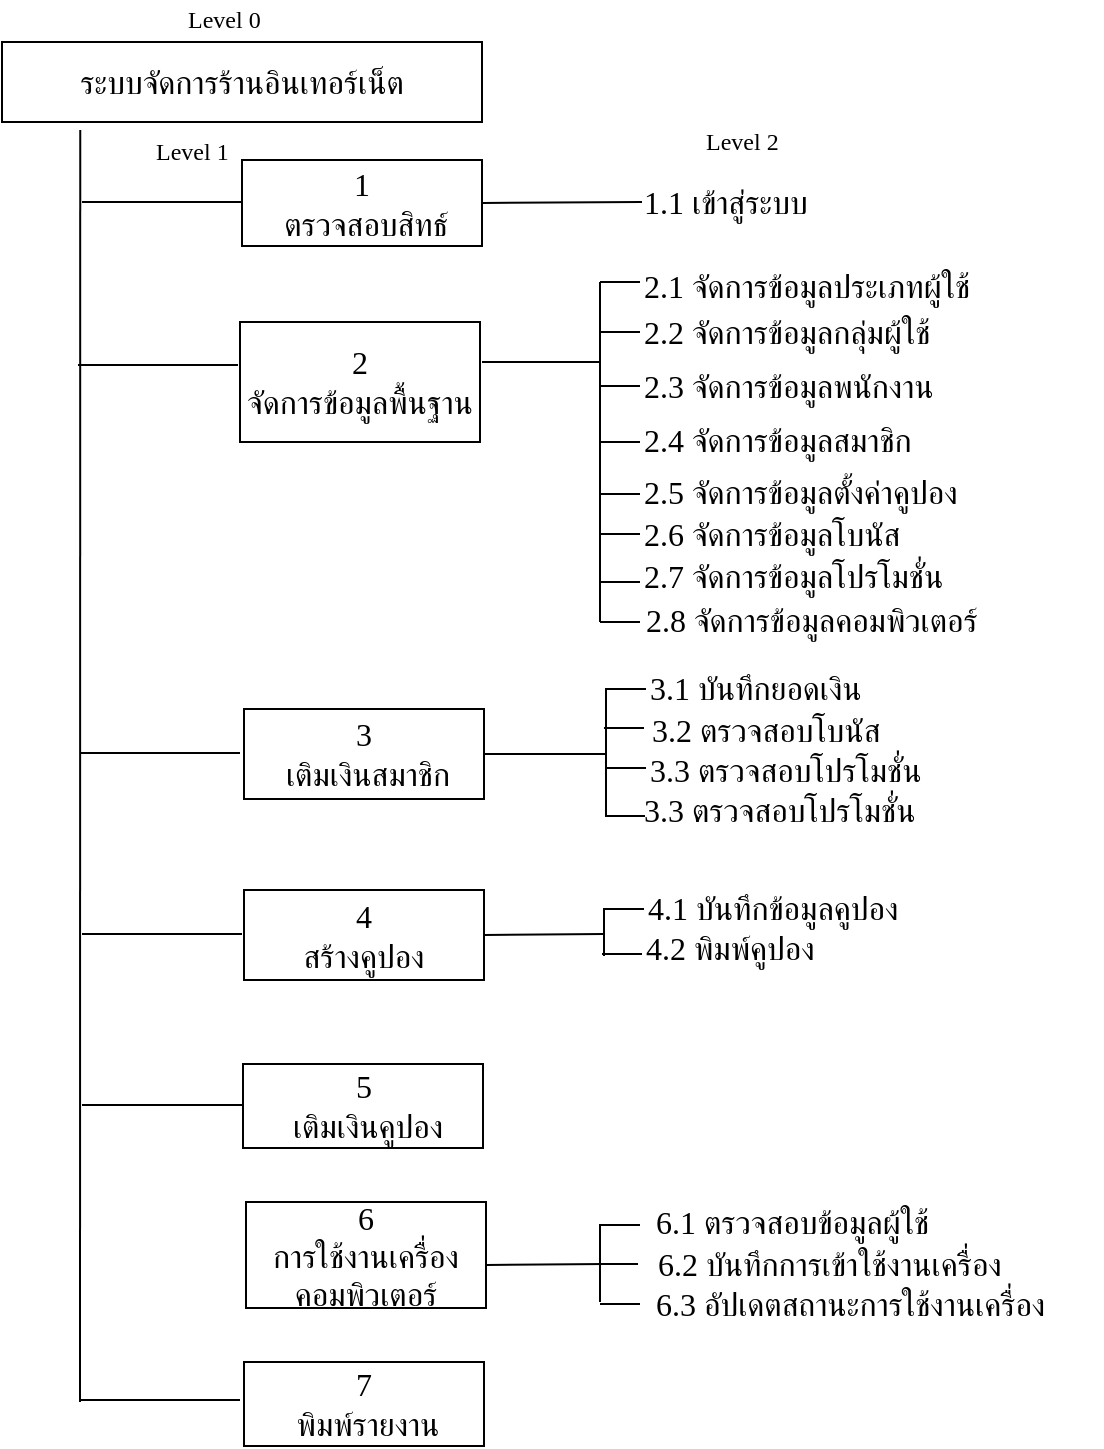 <mxfile version="12.0.2" type="device" pages="13"><diagram id="s2o-iBBWckKnTABplrmv" name="Page-1"><mxGraphModel dx="1583" dy="673" grid="1" gridSize="10" guides="1" tooltips="1" connect="1" arrows="1" fold="1" page="1" pageScale="1" pageWidth="827" pageHeight="1169" math="0" shadow="0"><root><mxCell id="0"/><mxCell id="1" parent="0"/><mxCell id="Ey-A5v_QIJOAPCpU_RtA-1" value="&lt;span style=&quot;font-family: &amp;#34;th sarabunpsk&amp;#34; ; font-size: 16px ; text-align: left&quot;&gt;ระบบจัดการร้านอินเทอร์เน็ต&lt;/span&gt;" style="rounded=0;whiteSpace=wrap;html=1;" parent="1" vertex="1"><mxGeometry x="120" y="40" width="240" height="40" as="geometry"/></mxCell><mxCell id="Ey-A5v_QIJOAPCpU_RtA-2" value="" style="endArrow=none;html=1;entryX=0.163;entryY=1.1;entryDx=0;entryDy=0;entryPerimeter=0;" parent="1" target="Ey-A5v_QIJOAPCpU_RtA-1" edge="1"><mxGeometry width="50" height="50" relative="1" as="geometry"><mxPoint x="159" y="720" as="sourcePoint"/><mxPoint x="170" y="100" as="targetPoint"/></mxGeometry></mxCell><mxCell id="Ey-A5v_QIJOAPCpU_RtA-3" value="&lt;font face=&quot;TH SarabunPSK&quot;&gt;Level 0&lt;/font&gt;" style="text;html=1;resizable=0;points=[];autosize=1;align=left;verticalAlign=top;spacingTop=-4;" parent="1" vertex="1"><mxGeometry x="211" y="19" width="50" height="10" as="geometry"/></mxCell><mxCell id="Ey-A5v_QIJOAPCpU_RtA-7" value="" style="endArrow=none;html=1;" parent="1" edge="1"><mxGeometry width="50" height="50" relative="1" as="geometry"><mxPoint x="160" y="120" as="sourcePoint"/><mxPoint x="240" y="120" as="targetPoint"/></mxGeometry></mxCell><mxCell id="Ey-A5v_QIJOAPCpU_RtA-8" value="&lt;span style=&quot;font-family: &amp;#34;th sarabunpsk&amp;#34; ; font-size: 16px ; text-align: left&quot;&gt;1&lt;br&gt;&amp;nbsp;ตรวจสอบสิทธ์&lt;/span&gt;" style="rounded=0;whiteSpace=wrap;html=1;" parent="1" vertex="1"><mxGeometry x="240" y="99" width="120" height="43" as="geometry"/></mxCell><mxCell id="Ey-A5v_QIJOAPCpU_RtA-9" value="&lt;font face=&quot;TH SarabunPSK&quot;&gt;Level 1&lt;/font&gt;" style="text;html=1;resizable=0;points=[];autosize=1;align=left;verticalAlign=top;spacingTop=-4;" parent="1" vertex="1"><mxGeometry x="195" y="85" width="50" height="10" as="geometry"/></mxCell><mxCell id="Ey-A5v_QIJOAPCpU_RtA-10" value="" style="endArrow=none;html=1;exitX=1;exitY=0.5;exitDx=0;exitDy=0;" parent="1" source="Ey-A5v_QIJOAPCpU_RtA-8" edge="1"><mxGeometry width="50" height="50" relative="1" as="geometry"><mxPoint x="360" y="160" as="sourcePoint"/><mxPoint x="440" y="120" as="targetPoint"/></mxGeometry></mxCell><mxCell id="Ey-A5v_QIJOAPCpU_RtA-14" value="&lt;font face=&quot;TH SarabunPSK&quot;&gt;Level 2&lt;/font&gt;" style="text;html=1;resizable=0;points=[];autosize=1;align=left;verticalAlign=top;spacingTop=-4;" parent="1" vertex="1"><mxGeometry x="470" y="80" width="50" height="10" as="geometry"/></mxCell><mxCell id="Ey-A5v_QIJOAPCpU_RtA-39" value="&lt;span style=&quot;font-family: &amp;#34;th sarabunpsk&amp;#34; ; font-size: 16px ; text-align: left&quot;&gt;2&lt;br&gt;จัดการข้อมูลพื้นฐาน&lt;/span&gt;" style="rounded=0;whiteSpace=wrap;html=1;" parent="1" vertex="1"><mxGeometry x="239" y="180" width="120" height="60" as="geometry"/></mxCell><mxCell id="Ey-A5v_QIJOAPCpU_RtA-40" value="" style="endArrow=none;html=1;" parent="1" edge="1"><mxGeometry width="50" height="50" relative="1" as="geometry"><mxPoint x="360" y="200" as="sourcePoint"/><mxPoint x="419" y="200" as="targetPoint"/></mxGeometry></mxCell><mxCell id="Ey-A5v_QIJOAPCpU_RtA-41" value="" style="endArrow=none;html=1;" parent="1" edge="1"><mxGeometry width="50" height="50" relative="1" as="geometry"><mxPoint x="419" y="330" as="sourcePoint"/><mxPoint x="419" y="160" as="targetPoint"/></mxGeometry></mxCell><mxCell id="Ey-A5v_QIJOAPCpU_RtA-42" value="" style="endArrow=none;html=1;" parent="1" edge="1"><mxGeometry width="50" height="50" relative="1" as="geometry"><mxPoint x="419" y="160" as="sourcePoint"/><mxPoint x="439" y="160" as="targetPoint"/></mxGeometry></mxCell><mxCell id="Ey-A5v_QIJOAPCpU_RtA-43" value="" style="endArrow=none;html=1;" parent="1" edge="1"><mxGeometry width="50" height="50" relative="1" as="geometry"><mxPoint x="419" y="185" as="sourcePoint"/><mxPoint x="439" y="185" as="targetPoint"/></mxGeometry></mxCell><mxCell id="Ey-A5v_QIJOAPCpU_RtA-44" value="" style="endArrow=none;html=1;" parent="1" edge="1"><mxGeometry width="50" height="50" relative="1" as="geometry"><mxPoint x="419" y="212" as="sourcePoint"/><mxPoint x="439" y="212" as="targetPoint"/></mxGeometry></mxCell><mxCell id="Ey-A5v_QIJOAPCpU_RtA-45" value="" style="endArrow=none;html=1;" parent="1" edge="1"><mxGeometry width="50" height="50" relative="1" as="geometry"><mxPoint x="419" y="240" as="sourcePoint"/><mxPoint x="439" y="240" as="targetPoint"/></mxGeometry></mxCell><mxCell id="Ey-A5v_QIJOAPCpU_RtA-47" value="&lt;font face=&quot;TH SarabunPSK&quot; style=&quot;font-size: 16px&quot;&gt;2.1&amp;nbsp;&lt;span&gt;จัดการข้อมูลประเภทผู้ใช้&lt;/span&gt;&lt;/font&gt;" style="text;html=1;align=left;verticalAlign=middle;whiteSpace=wrap;rounded=0;" parent="1" vertex="1"><mxGeometry x="439" y="152" width="201" height="20" as="geometry"/></mxCell><mxCell id="Ey-A5v_QIJOAPCpU_RtA-48" value="&lt;span style=&quot;font-family: &amp;#34;th sarabunpsk&amp;#34; ; font-size: 16px&quot;&gt;2.2 จัดการข้อมูลกลุ่มผู้ใช้&lt;/span&gt;" style="text;html=1;align=left;verticalAlign=middle;whiteSpace=wrap;rounded=0;" parent="1" vertex="1"><mxGeometry x="439" y="175" width="191" height="20" as="geometry"/></mxCell><mxCell id="Ey-A5v_QIJOAPCpU_RtA-49" value="&lt;span style=&quot;font-family: &amp;#34;th sarabunpsk&amp;#34; ; font-size: 16px&quot;&gt;2.3 จัดการข้อมูลพนักงาน&lt;/span&gt;" style="text;html=1;align=left;verticalAlign=middle;whiteSpace=wrap;rounded=0;" parent="1" vertex="1"><mxGeometry x="439" y="202" width="191" height="20" as="geometry"/></mxCell><mxCell id="Ey-A5v_QIJOAPCpU_RtA-50" value="&lt;span style=&quot;font-family: &amp;#34;th sarabunpsk&amp;#34; ; font-size: 16px&quot;&gt;2.4 จัดการข้อมูลสมาชิก&lt;/span&gt;" style="text;html=1;align=left;verticalAlign=middle;whiteSpace=wrap;rounded=0;" parent="1" vertex="1"><mxGeometry x="439" y="229" width="181" height="20" as="geometry"/></mxCell><mxCell id="Ey-A5v_QIJOAPCpU_RtA-52" value="&lt;span style=&quot;font-family: &amp;#34;th sarabunpsk&amp;#34; ; font-size: 16px ; text-align: left&quot;&gt;3&lt;br&gt;&amp;nbsp;เติมเงินสมาชิก&lt;/span&gt;" style="rounded=0;whiteSpace=wrap;html=1;" parent="1" vertex="1"><mxGeometry x="241" y="373.5" width="120" height="45" as="geometry"/></mxCell><mxCell id="Ey-A5v_QIJOAPCpU_RtA-53" value="" style="endArrow=none;html=1;exitX=1;exitY=0.5;exitDx=0;exitDy=0;" parent="1" source="Ey-A5v_QIJOAPCpU_RtA-52" edge="1"><mxGeometry width="50" height="50" relative="1" as="geometry"><mxPoint x="362" y="456" as="sourcePoint"/><mxPoint x="422" y="396" as="targetPoint"/></mxGeometry></mxCell><mxCell id="Ey-A5v_QIJOAPCpU_RtA-54" value="" style="endArrow=none;html=1;" parent="1" edge="1"><mxGeometry width="50" height="50" relative="1" as="geometry"><mxPoint x="422" y="427" as="sourcePoint"/><mxPoint x="422" y="363" as="targetPoint"/></mxGeometry></mxCell><mxCell id="Ey-A5v_QIJOAPCpU_RtA-55" value="" style="endArrow=none;html=1;" parent="1" edge="1"><mxGeometry width="50" height="50" relative="1" as="geometry"><mxPoint x="422" y="363.5" as="sourcePoint"/><mxPoint x="442" y="363.5" as="targetPoint"/></mxGeometry></mxCell><mxCell id="Ey-A5v_QIJOAPCpU_RtA-56" value="" style="endArrow=none;html=1;" parent="1" edge="1"><mxGeometry width="50" height="50" relative="1" as="geometry"><mxPoint x="421" y="383" as="sourcePoint"/><mxPoint x="441" y="383" as="targetPoint"/></mxGeometry></mxCell><mxCell id="Ey-A5v_QIJOAPCpU_RtA-57" value="" style="endArrow=none;html=1;" parent="1" edge="1"><mxGeometry width="50" height="50" relative="1" as="geometry"><mxPoint x="422" y="403" as="sourcePoint"/><mxPoint x="442" y="403" as="targetPoint"/></mxGeometry></mxCell><mxCell id="Ey-A5v_QIJOAPCpU_RtA-59" value="&lt;span style=&quot;font-family: &amp;#34;th sarabunpsk&amp;#34; ; font-size: 16px&quot;&gt;3.1 บันทึกยอดเงิน&lt;/span&gt;" style="text;html=1;align=left;verticalAlign=middle;whiteSpace=wrap;rounded=0;" parent="1" vertex="1"><mxGeometry x="442" y="353" width="158" height="20" as="geometry"/></mxCell><mxCell id="Ey-A5v_QIJOAPCpU_RtA-60" value="&lt;span style=&quot;font-family: &amp;#34;th sarabunpsk&amp;#34; ; font-size: 16px&quot;&gt;3.3 ตรวจสอบโปรโมชั่น&lt;/span&gt;" style="text;html=1;align=left;verticalAlign=middle;whiteSpace=wrap;rounded=0;" parent="1" vertex="1"><mxGeometry x="442" y="394" width="168" height="20" as="geometry"/></mxCell><mxCell id="Ey-A5v_QIJOAPCpU_RtA-61" value="&lt;span style=&quot;font-family: &amp;#34;th sarabunpsk&amp;#34; ; font-size: 16px&quot;&gt;3.2 ตรวจสอบโบนัส&lt;/span&gt;" style="text;html=1;align=left;verticalAlign=middle;whiteSpace=wrap;rounded=0;" parent="1" vertex="1"><mxGeometry x="443" y="374" width="168" height="20" as="geometry"/></mxCell><mxCell id="Ey-A5v_QIJOAPCpU_RtA-63" value="" style="endArrow=none;html=1;" parent="1" edge="1"><mxGeometry width="50" height="50" relative="1" as="geometry"><mxPoint x="159" y="395.5" as="sourcePoint"/><mxPoint x="239" y="395.5" as="targetPoint"/></mxGeometry></mxCell><mxCell id="Ey-A5v_QIJOAPCpU_RtA-64" value="&lt;span style=&quot;font-family: &amp;#34;th sarabunpsk&amp;#34; ; font-size: 16px ; text-align: left&quot;&gt;4&lt;br&gt;สร้างคูปอง&lt;/span&gt;" style="rounded=0;whiteSpace=wrap;html=1;" parent="1" vertex="1"><mxGeometry x="241" y="464" width="120" height="45" as="geometry"/></mxCell><mxCell id="Ey-A5v_QIJOAPCpU_RtA-65" value="" style="endArrow=none;html=1;exitX=1;exitY=0.5;exitDx=0;exitDy=0;" parent="1" source="Ey-A5v_QIJOAPCpU_RtA-64" edge="1"><mxGeometry width="50" height="50" relative="1" as="geometry"><mxPoint x="361" y="526" as="sourcePoint"/><mxPoint x="421" y="486" as="targetPoint"/></mxGeometry></mxCell><mxCell id="Ey-A5v_QIJOAPCpU_RtA-66" value="" style="endArrow=none;html=1;" parent="1" edge="1"><mxGeometry width="50" height="50" relative="1" as="geometry"><mxPoint x="421" y="497" as="sourcePoint"/><mxPoint x="421" y="473" as="targetPoint"/></mxGeometry></mxCell><mxCell id="Ey-A5v_QIJOAPCpU_RtA-67" value="" style="endArrow=none;html=1;" parent="1" edge="1"><mxGeometry width="50" height="50" relative="1" as="geometry"><mxPoint x="421" y="473.5" as="sourcePoint"/><mxPoint x="441" y="473.5" as="targetPoint"/></mxGeometry></mxCell><mxCell id="Ey-A5v_QIJOAPCpU_RtA-68" value="" style="endArrow=none;html=1;" parent="1" edge="1"><mxGeometry width="50" height="50" relative="1" as="geometry"><mxPoint x="420" y="496" as="sourcePoint"/><mxPoint x="440" y="496" as="targetPoint"/></mxGeometry></mxCell><mxCell id="Ey-A5v_QIJOAPCpU_RtA-70" value="&lt;span style=&quot;font-family: &amp;#34;th sarabunpsk&amp;#34; ; font-size: 16px&quot;&gt;4.1 บันทึกข้อมูลคูปอง&lt;/span&gt;" style="text;html=1;align=left;verticalAlign=middle;whiteSpace=wrap;rounded=0;" parent="1" vertex="1"><mxGeometry x="441" y="463" width="169" height="20" as="geometry"/></mxCell><mxCell id="Ey-A5v_QIJOAPCpU_RtA-73" value="" style="endArrow=none;html=1;" parent="1" edge="1"><mxGeometry width="50" height="50" relative="1" as="geometry"><mxPoint x="160" y="486" as="sourcePoint"/><mxPoint x="240" y="486" as="targetPoint"/></mxGeometry></mxCell><mxCell id="Ey-A5v_QIJOAPCpU_RtA-74" value="&lt;span style=&quot;font-family: &amp;#34;th sarabunpsk&amp;#34; ; font-size: 16px ; text-align: left&quot;&gt;5&lt;br&gt;&amp;nbsp;เติมเงินคูปอง&lt;/span&gt;" style="rounded=0;whiteSpace=wrap;html=1;" parent="1" vertex="1"><mxGeometry x="240.5" y="551" width="120" height="42" as="geometry"/></mxCell><mxCell id="Ey-A5v_QIJOAPCpU_RtA-83" value="&lt;span style=&quot;font-family: &amp;#34;th sarabunpsk&amp;#34; ; font-size: 16px&quot;&gt;4.2 พิมพ์คูปอง&lt;/span&gt;" style="text;html=1;align=left;verticalAlign=middle;whiteSpace=wrap;rounded=0;" parent="1" vertex="1"><mxGeometry x="440" y="483" width="130" height="20" as="geometry"/></mxCell><mxCell id="Ey-A5v_QIJOAPCpU_RtA-85" value="" style="endArrow=none;html=1;" parent="1" edge="1"><mxGeometry width="50" height="50" relative="1" as="geometry"><mxPoint x="160" y="571.5" as="sourcePoint"/><mxPoint x="240" y="571.5" as="targetPoint"/></mxGeometry></mxCell><mxCell id="Ey-A5v_QIJOAPCpU_RtA-86" value="&lt;span style=&quot;font-family: &amp;#34;th sarabunpsk&amp;#34; ; font-size: 16px ; text-align: left&quot;&gt;6&lt;br&gt;การใช้งานเครื่องคอมพิวเตอร์&lt;/span&gt;" style="rounded=0;whiteSpace=wrap;html=1;" parent="1" vertex="1"><mxGeometry x="242" y="620" width="120" height="53" as="geometry"/></mxCell><mxCell id="Ey-A5v_QIJOAPCpU_RtA-93" value="" style="endArrow=none;html=1;" parent="1" edge="1"><mxGeometry width="50" height="50" relative="1" as="geometry"><mxPoint x="159" y="719" as="sourcePoint"/><mxPoint x="239" y="719" as="targetPoint"/></mxGeometry></mxCell><mxCell id="Ey-A5v_QIJOAPCpU_RtA-94" value="&lt;span style=&quot;font-family: &amp;#34;th sarabunpsk&amp;#34; ; font-size: 16px ; text-align: left&quot;&gt;7&lt;br&gt;&amp;nbsp;พิมพ์รายงาน&lt;/span&gt;" style="rounded=0;whiteSpace=wrap;html=1;" parent="1" vertex="1"><mxGeometry x="241" y="700" width="120" height="42" as="geometry"/></mxCell><mxCell id="-OxwP8X9FY_8U-ca-AoH-2" value="" style="endArrow=none;html=1;" parent="1" edge="1"><mxGeometry width="50" height="50" relative="1" as="geometry"><mxPoint x="158" y="201.5" as="sourcePoint"/><mxPoint x="238" y="201.5" as="targetPoint"/></mxGeometry></mxCell><mxCell id="9ZLQYiU1WiKzuZ9ObPwJ-1" value="&lt;span style=&quot;font-family: &amp;#34;th sarabunpsk&amp;#34; ; font-size: 16px&quot;&gt;2.5 จัดการข้อมูลตั้งค่าคูปอง&lt;/span&gt;" style="text;html=1;align=left;verticalAlign=middle;whiteSpace=wrap;rounded=0;" parent="1" vertex="1"><mxGeometry x="439" y="255" width="191" height="20" as="geometry"/></mxCell><mxCell id="9ZLQYiU1WiKzuZ9ObPwJ-2" value="&lt;span style=&quot;font-family: &amp;#34;th sarabunpsk&amp;#34; ; font-size: 16px&quot;&gt;2.6 จัดการข้อมูลโบนัส&lt;/span&gt;" style="text;html=1;align=left;verticalAlign=middle;whiteSpace=wrap;rounded=0;" parent="1" vertex="1"><mxGeometry x="439" y="276" width="191" height="20" as="geometry"/></mxCell><mxCell id="9ZLQYiU1WiKzuZ9ObPwJ-3" value="&lt;span style=&quot;font-family: &amp;#34;th sarabunpsk&amp;#34; ; font-size: 16px&quot;&gt;2.7 จัดการข้อมูลโปรโมชั่น&lt;/span&gt;" style="text;html=1;align=left;verticalAlign=middle;whiteSpace=wrap;rounded=0;" parent="1" vertex="1"><mxGeometry x="439" y="297" width="181" height="20" as="geometry"/></mxCell><mxCell id="INpBU1W0dYe2AlWwe8CL-1" value="&lt;span style=&quot;font-family: &amp;#34;th sarabunpsk&amp;#34; ; font-size: 16px&quot;&gt;2.8 จัดการข้อมูลคอมพิวเตอร์&amp;nbsp;&lt;/span&gt;" style="text;html=1;align=left;verticalAlign=middle;whiteSpace=wrap;rounded=0;" parent="1" vertex="1"><mxGeometry x="440" y="319" width="226" height="20" as="geometry"/></mxCell><mxCell id="77wwUg-Ts5My2Ci9ITiJ-1" value="" style="endArrow=none;html=1;" parent="1" edge="1"><mxGeometry width="50" height="50" relative="1" as="geometry"><mxPoint x="419" y="266" as="sourcePoint"/><mxPoint x="439" y="266" as="targetPoint"/></mxGeometry></mxCell><mxCell id="77wwUg-Ts5My2Ci9ITiJ-2" value="" style="endArrow=none;html=1;" parent="1" edge="1"><mxGeometry width="50" height="50" relative="1" as="geometry"><mxPoint x="419" y="286" as="sourcePoint"/><mxPoint x="439" y="286" as="targetPoint"/></mxGeometry></mxCell><mxCell id="77wwUg-Ts5My2Ci9ITiJ-3" value="" style="endArrow=none;html=1;" parent="1" edge="1"><mxGeometry width="50" height="50" relative="1" as="geometry"><mxPoint x="419" y="310" as="sourcePoint"/><mxPoint x="439" y="310" as="targetPoint"/></mxGeometry></mxCell><mxCell id="77wwUg-Ts5My2Ci9ITiJ-4" value="" style="endArrow=none;html=1;" parent="1" edge="1"><mxGeometry width="50" height="50" relative="1" as="geometry"><mxPoint x="419" y="330" as="sourcePoint"/><mxPoint x="439" y="330" as="targetPoint"/></mxGeometry></mxCell><mxCell id="u_vwxP5Lc8ygfbGpfq2v-1" value="&lt;span style=&quot;font-family: &amp;#34;th sarabunpsk&amp;#34; ; font-size: 16px&quot;&gt;3.3 ตรวจสอบโปรโมชั่น&lt;/span&gt;" style="text;html=1;align=left;verticalAlign=middle;whiteSpace=wrap;rounded=0;" parent="1" vertex="1"><mxGeometry x="439" y="414" width="171" height="20" as="geometry"/></mxCell><mxCell id="u_vwxP5Lc8ygfbGpfq2v-2" value="" style="endArrow=none;html=1;" parent="1" edge="1"><mxGeometry width="50" height="50" relative="1" as="geometry"><mxPoint x="421.5" y="427" as="sourcePoint"/><mxPoint x="441.5" y="427" as="targetPoint"/></mxGeometry></mxCell><mxCell id="Rd929OKs5MArJdxfAq1x-2" value="&lt;font face=&quot;TH SarabunPSK&quot;&gt;&lt;span style=&quot;font-size: 16px&quot;&gt;1.1 เข้าสู่ระบบ&lt;/span&gt;&lt;/font&gt;" style="text;html=1;align=left;verticalAlign=middle;whiteSpace=wrap;rounded=0;" parent="1" vertex="1"><mxGeometry x="439" y="109.5" width="201" height="20" as="geometry"/></mxCell><mxCell id="7YZxq7lrqnD-DBdPAkF9-1" value="&lt;span style=&quot;font-family: &amp;#34;th sarabunpsk&amp;#34; ; font-size: 16px&quot;&gt;6.1 ตรวจสอบข้อมูลผู้ใช้&lt;/span&gt;" style="text;html=1;align=left;verticalAlign=middle;whiteSpace=wrap;rounded=0;" parent="1" vertex="1"><mxGeometry x="445" y="620" width="158" height="20" as="geometry"/></mxCell><mxCell id="7YZxq7lrqnD-DBdPAkF9-2" value="&lt;span style=&quot;font-family: &amp;#34;th sarabunpsk&amp;#34; ; font-size: 16px&quot;&gt;6.3 อัปเดตสถานะการใช้งานเครื่อง&lt;/span&gt;" style="text;html=1;align=left;verticalAlign=middle;whiteSpace=wrap;rounded=0;" parent="1" vertex="1"><mxGeometry x="445" y="661" width="225" height="20" as="geometry"/></mxCell><mxCell id="7YZxq7lrqnD-DBdPAkF9-3" value="&lt;span style=&quot;font-family: &amp;#34;th sarabunpsk&amp;#34; ; font-size: 16px&quot;&gt;6.2 บันทึกการเข้าใช้งานเครื่อง&lt;/span&gt;" style="text;html=1;align=left;verticalAlign=middle;whiteSpace=wrap;rounded=0;" parent="1" vertex="1"><mxGeometry x="446" y="641" width="204" height="20" as="geometry"/></mxCell><mxCell id="7YZxq7lrqnD-DBdPAkF9-4" value="" style="endArrow=none;html=1;" parent="1" edge="1"><mxGeometry width="50" height="50" relative="1" as="geometry"><mxPoint x="419" y="670" as="sourcePoint"/><mxPoint x="419" y="631" as="targetPoint"/></mxGeometry></mxCell><mxCell id="7YZxq7lrqnD-DBdPAkF9-5" value="" style="endArrow=none;html=1;" parent="1" edge="1"><mxGeometry width="50" height="50" relative="1" as="geometry"><mxPoint x="419" y="631.5" as="sourcePoint"/><mxPoint x="439" y="631.5" as="targetPoint"/></mxGeometry></mxCell><mxCell id="7YZxq7lrqnD-DBdPAkF9-6" value="" style="endArrow=none;html=1;" parent="1" edge="1"><mxGeometry width="50" height="50" relative="1" as="geometry"><mxPoint x="418" y="651" as="sourcePoint"/><mxPoint x="438" y="651" as="targetPoint"/></mxGeometry></mxCell><mxCell id="7YZxq7lrqnD-DBdPAkF9-7" value="" style="endArrow=none;html=1;" parent="1" edge="1"><mxGeometry width="50" height="50" relative="1" as="geometry"><mxPoint x="419" y="671" as="sourcePoint"/><mxPoint x="439" y="671" as="targetPoint"/></mxGeometry></mxCell><mxCell id="7YZxq7lrqnD-DBdPAkF9-8" value="" style="endArrow=none;html=1;exitX=1;exitY=0.5;exitDx=0;exitDy=0;" parent="1" edge="1"><mxGeometry width="50" height="50" relative="1" as="geometry"><mxPoint x="362" y="651.5" as="sourcePoint"/><mxPoint x="422" y="651" as="targetPoint"/></mxGeometry></mxCell></root></mxGraphModel></diagram><diagram id="z5GDLsx0-m1H3VTjW2JO" name="Page-2"><mxGraphModel dx="1108" dy="471" grid="1" gridSize="10" guides="1" tooltips="1" connect="1" arrows="1" fold="1" page="1" pageScale="1" pageWidth="827" pageHeight="1169" math="0" shadow="0"><root><mxCell id="1VxKM2qsMcduwlk4uxIi-0"/><mxCell id="1VxKM2qsMcduwlk4uxIi-1" parent="1VxKM2qsMcduwlk4uxIi-0"/><mxCell id="1VxKM2qsMcduwlk4uxIi-2" value="&lt;font style=&quot;font-size: 16px&quot; face=&quot;TH SarabunPSK&quot;&gt;&lt;b&gt;List of Boundaries&lt;/b&gt;&amp;nbsp;&lt;br&gt;&lt;br&gt;&amp;nbsp;1. เจ้าของร้าน&lt;br&gt;&amp;nbsp;2. พนักงาน&lt;br&gt;&amp;nbsp;3. สมาชิก&lt;br&gt;&amp;nbsp;4. ลุกค้าทั่วไป&lt;/font&gt;&lt;br&gt;&lt;div&gt;&lt;/div&gt;" style="rounded=0;whiteSpace=wrap;html=1;align=left;" parent="1VxKM2qsMcduwlk4uxIi-1" vertex="1"><mxGeometry x="112" y="80" width="262" height="130" as="geometry"/></mxCell><mxCell id="1VxKM2qsMcduwlk4uxIi-3" value="&lt;font style=&quot;font-size: 16px&quot;&gt;&lt;font face=&quot;TH SarabunPSK&quot;&gt;&lt;b&gt;List of Processes&lt;/b&gt;&lt;br&gt;&lt;br&gt;&amp;nbsp;1. ตรวจสอบสิทธ์&lt;br&gt;&amp;nbsp;2. จัดการข้อมูลพื้นฐาน&lt;br&gt;&amp;nbsp; &amp;nbsp; &amp;nbsp;2.1 จัดการข้อมูลประเภทผู้ใช้&lt;br&gt;&amp;nbsp; &amp;nbsp; &amp;nbsp;2.2 จัดการข้อมูลกลุ่มผู้ใช้&lt;br&gt;&amp;nbsp; &amp;nbsp; &amp;nbsp;2.3 จัดการข้อมูลพนักงาน&lt;br&gt;&amp;nbsp; &amp;nbsp; &amp;nbsp;2.4 จัดการข้อมูลสมาชิก&lt;br&gt;&amp;nbsp; &amp;nbsp; &amp;nbsp;2.5 จัดการข้อมูลตั้งค่าคูปอง&lt;br&gt;&amp;nbsp; &amp;nbsp; &amp;nbsp;2.6 จัดการข้อมูลโบนัส&lt;br&gt;&amp;nbsp; &amp;nbsp; &amp;nbsp;2.7 จัดการข้อมูลโปรโมชั่น&lt;br&gt;&amp;nbsp; &amp;nbsp; &amp;nbsp;2.8 จัดการข้อมูลคอมพิวเตอร์&amp;nbsp;&lt;br&gt;&amp;nbsp;3. เติมเงินสมาชิก&lt;br&gt;&amp;nbsp; &amp;nbsp; &amp;nbsp;&lt;/font&gt;&lt;span style=&quot;font-family: &amp;#34;th sarabunpsk&amp;#34;&quot;&gt;3.1 ตรวจสอบข้อมูลสมาชิก&lt;/span&gt;&lt;font face=&quot;TH SarabunPSK&quot;&gt;&lt;br&gt;&amp;nbsp; &amp;nbsp; &amp;nbsp;3.2 บันทึกยอดเงิน&lt;br&gt;&amp;nbsp; &amp;nbsp; &amp;nbsp;3.3 ตรวจสอบโบนัส&lt;br&gt;&amp;nbsp; &amp;nbsp; &amp;nbsp;3.4 ตรวจสอบโปรโมชั่น&lt;br&gt;&amp;nbsp; &amp;nbsp; &amp;nbsp;3.5 ยืนยันการเติมเงิน&lt;br&gt;&amp;nbsp;4. สร้างคูปอง&lt;br&gt;&amp;nbsp; &amp;nbsp; &amp;nbsp;4.1 บันทึกข้อมูลคูปอง&lt;br&gt;&amp;nbsp; &amp;nbsp; &amp;nbsp;4.2 พิมพ์คูปอง&lt;br&gt;&amp;nbsp;5. เติมเงินคูปอง&lt;br&gt;&amp;nbsp; &amp;nbsp; &amp;nbsp;5.1 ตรวจสอบข้อมูลคูปอง&lt;br&gt;&amp;nbsp; &amp;nbsp; &amp;nbsp;5.2 บันทึกยอดเงิน&lt;br&gt;&amp;nbsp; &amp;nbsp; &amp;nbsp;5.3 ยืนยันการเติมเงิน&lt;br&gt;&amp;nbsp;6. การใช้งานเครื่องคอมพิวเตอร์&lt;br&gt;&amp;nbsp; &amp;nbsp; &amp;nbsp;6.1 ตรวจสอบข้อมูลผู้ใช้&lt;br&gt;&amp;nbsp; &amp;nbsp; &amp;nbsp;6.2 บันทึกการเข้าใช้งาน&lt;br&gt;&amp;nbsp; &amp;nbsp; &amp;nbsp;6.3 อัปเดตสถาะนะการใช้งานเครื่อง&lt;br&gt;&amp;nbsp;7. พิมพ์รายงาน&lt;/font&gt;&lt;br&gt;&lt;/font&gt;" style="rounded=0;whiteSpace=wrap;html=1;align=left;" parent="1VxKM2qsMcduwlk4uxIi-1" vertex="1"><mxGeometry x="400" y="80" width="300" height="680" as="geometry"/></mxCell><mxCell id="1VxKM2qsMcduwlk4uxIi-4" value="&lt;font face=&quot;TH SarabunPSK&quot;&gt;&lt;font style=&quot;font-size: 16px&quot;&gt;&lt;b&gt;List of Data&lt;br&gt;&amp;nbsp;&lt;/b&gt;&lt;br&gt;&amp;nbsp;1.&amp;nbsp;&lt;/font&gt;&lt;/font&gt;&lt;span style=&quot;font-family: &amp;#34;th sarabunpsk&amp;#34; ; font-size: 16px&quot;&gt;ข้อมูลพนักงาน&lt;/span&gt;&lt;font face=&quot;TH SarabunPSK&quot;&gt;&lt;font style=&quot;font-size: 16px&quot;&gt;&lt;br&gt;&amp;nbsp;2.&amp;nbsp;&lt;/font&gt;&lt;/font&gt;&lt;span style=&quot;font-family: &amp;#34;th sarabunpsk&amp;#34; ; font-size: 16px&quot;&gt;ข้อมูลสมาชิก&lt;/span&gt;&lt;font face=&quot;TH SarabunPSK&quot;&gt;&lt;font style=&quot;font-size: 16px&quot;&gt;&lt;br&gt;&amp;nbsp;3.&amp;nbsp;&lt;/font&gt;&lt;/font&gt;&lt;span style=&quot;font-family: &amp;#34;th sarabunpsk&amp;#34; ; font-size: 16px&quot;&gt;ข้อมูลคูปอง&lt;/span&gt;&lt;font face=&quot;TH SarabunPSK&quot;&gt;&lt;font style=&quot;font-size: 16px&quot;&gt;&lt;br&gt;&amp;nbsp;4.&amp;nbsp;&lt;/font&gt;&lt;/font&gt;&lt;font style=&quot;font-family: &amp;#34;th sarabunpsk&amp;#34; ; font-size: 16px&quot;&gt;ข้อมูลเติมเงินสมาชิก&lt;br&gt;&amp;nbsp;5. ข้อมูลเติมเงินคูปอง&lt;br&gt;&amp;nbsp;6. ข้อมูลกลุ่มผู้ใช้&lt;br&gt;&amp;nbsp;7. ข้อมูลประเภทผู้ใช้&lt;br&gt;&amp;nbsp;8. ข้อมูล&lt;/font&gt;&lt;span style=&quot;font-family: &amp;#34;th sarabunpsk&amp;#34; ; font-size: 16px&quot;&gt;โปรโมชั่น&lt;/span&gt;&lt;font style=&quot;font-family: &amp;#34;th sarabunpsk&amp;#34; ; font-size: 16px&quot;&gt;&lt;br&gt;&amp;nbsp;9. ข้อมูลโบนัส&lt;br&gt;&amp;nbsp;10.&amp;nbsp;&lt;/font&gt;&lt;span style=&quot;font-family: &amp;#34;th sarabunpsk&amp;#34; ; font-size: 16px&quot;&gt;ข้อมูลตั้งค่าคูปอง&lt;br&gt;&lt;/span&gt;&lt;font style=&quot;font-family: &amp;#34;th sarabunpsk&amp;#34; ; font-size: 16px&quot;&gt;&amp;nbsp;11. ข้อมูลคอมพิวเตอร์&lt;br&gt;&amp;nbsp;12.&amp;nbsp;&lt;/font&gt;&lt;span style=&quot;font-family: &amp;#34;th sarabunpsk&amp;#34; ; font-size: 16px&quot;&gt;ข้อมูลการใชงาน&lt;/span&gt;&lt;font face=&quot;TH SarabunPSK&quot;&gt;&lt;font style=&quot;font-size: 16px&quot;&gt;&lt;br&gt;&amp;nbsp;&amp;nbsp;&lt;/font&gt;&lt;/font&gt;&lt;font style=&quot;font-size: 16px&quot; face=&quot;TH SarabunPSK&quot;&gt;&lt;br&gt;&amp;nbsp;&amp;nbsp;&lt;br&gt;&lt;/font&gt;" style="rounded=0;whiteSpace=wrap;html=1;align=left;" parent="1VxKM2qsMcduwlk4uxIi-1" vertex="1"><mxGeometry x="112" y="230" width="260" height="320" as="geometry"/></mxCell></root></mxGraphModel></diagram><diagram id="AnVQlQ9RKbBTh-u_R2ZL" name="Page-4"><mxGraphModel dx="1108" dy="471" grid="1" gridSize="10" guides="1" tooltips="1" connect="1" arrows="1" fold="1" page="1" pageScale="1" pageWidth="827" pageHeight="1169" math="0" shadow="0"><root><mxCell id="szKJSD9q3xf0uOBXYQzb-0"/><mxCell id="szKJSD9q3xf0uOBXYQzb-1" parent="szKJSD9q3xf0uOBXYQzb-0"/><mxCell id="szKJSD9q3xf0uOBXYQzb-2" value="&lt;font face=&quot;TH SarabunPSK&quot; style=&quot;font-size: 11px&quot;&gt;เจ้าของร้าน&lt;/font&gt;" style="rounded=0;whiteSpace=wrap;html=1;" parent="szKJSD9q3xf0uOBXYQzb-1" vertex="1"><mxGeometry x="104.5" y="109.5" width="97" height="39" as="geometry"/></mxCell><mxCell id="szKJSD9q3xf0uOBXYQzb-3" value="&lt;font face=&quot;TH SarabunPSK&quot; style=&quot;font-size: 11px&quot;&gt;สมาชิก&lt;/font&gt;" style="rounded=0;whiteSpace=wrap;html=1;" parent="szKJSD9q3xf0uOBXYQzb-1" vertex="1"><mxGeometry x="481.5" y="109.5" width="90" height="40" as="geometry"/></mxCell><mxCell id="szKJSD9q3xf0uOBXYQzb-8" value="&lt;font face=&quot;TH SarabunPSK&quot; style=&quot;font-size: 11px&quot;&gt;จัดการข้อมูลสมาชิก&lt;/font&gt;" style="rounded=1;whiteSpace=wrap;html=1;" parent="szKJSD9q3xf0uOBXYQzb-1" vertex="1"><mxGeometry x="296.5" y="167.5" width="120" height="80" as="geometry"/></mxCell><mxCell id="szKJSD9q3xf0uOBXYQzb-9" value="" style="endArrow=none;html=1;exitX=0;exitY=0.25;exitDx=0;exitDy=0;entryX=1;entryY=0.25;entryDx=0;entryDy=0;" parent="szKJSD9q3xf0uOBXYQzb-1" source="szKJSD9q3xf0uOBXYQzb-8" target="szKJSD9q3xf0uOBXYQzb-8" edge="1"><mxGeometry width="50" height="50" relative="1" as="geometry"><mxPoint x="296.5" y="327.5" as="sourcePoint"/><mxPoint x="346.5" y="277.5" as="targetPoint"/></mxGeometry></mxCell><mxCell id="szKJSD9q3xf0uOBXYQzb-10" value="" style="endArrow=none;html=1;exitX=1;exitY=0.75;exitDx=0;exitDy=0;" parent="szKJSD9q3xf0uOBXYQzb-1" source="szKJSD9q3xf0uOBXYQzb-2" edge="1"><mxGeometry width="50" height="50" relative="1" as="geometry"><mxPoint x="229.5" y="179.5" as="sourcePoint"/><mxPoint x="331.5" y="138.5" as="targetPoint"/></mxGeometry></mxCell><mxCell id="szKJSD9q3xf0uOBXYQzb-11" value="" style="endArrow=classic;html=1;" parent="szKJSD9q3xf0uOBXYQzb-1" edge="1"><mxGeometry width="50" height="50" relative="1" as="geometry"><mxPoint x="331.5" y="138.5" as="sourcePoint"/><mxPoint x="331.5" y="168.5" as="targetPoint"/></mxGeometry></mxCell><mxCell id="szKJSD9q3xf0uOBXYQzb-12" value="" style="endArrow=none;html=1;entryX=0;entryY=0.75;entryDx=0;entryDy=0;" parent="szKJSD9q3xf0uOBXYQzb-1" target="szKJSD9q3xf0uOBXYQzb-3" edge="1"><mxGeometry width="50" height="50" relative="1" as="geometry"><mxPoint x="356.5" y="139.5" as="sourcePoint"/><mxPoint x="476.5" y="139.5" as="targetPoint"/></mxGeometry></mxCell><mxCell id="szKJSD9q3xf0uOBXYQzb-13" value="" style="endArrow=classic;html=1;" parent="szKJSD9q3xf0uOBXYQzb-1" edge="1"><mxGeometry width="50" height="50" relative="1" as="geometry"><mxPoint x="356.5" y="138.5" as="sourcePoint"/><mxPoint x="356.5" y="168.5" as="targetPoint"/></mxGeometry></mxCell><mxCell id="szKJSD9q3xf0uOBXYQzb-14" value="" style="endArrow=classic;html=1;" parent="szKJSD9q3xf0uOBXYQzb-1" edge="1"><mxGeometry width="50" height="50" relative="1" as="geometry"><mxPoint x="159.5" y="199.5" as="sourcePoint"/><mxPoint x="159.5" y="149.5" as="targetPoint"/></mxGeometry></mxCell><mxCell id="szKJSD9q3xf0uOBXYQzb-15" value="" style="endArrow=classic;html=1;" parent="szKJSD9q3xf0uOBXYQzb-1" edge="1"><mxGeometry width="50" height="50" relative="1" as="geometry"><mxPoint x="561.5" y="199.5" as="sourcePoint"/><mxPoint x="561.5" y="149.5" as="targetPoint"/></mxGeometry></mxCell><mxCell id="szKJSD9q3xf0uOBXYQzb-16" value="&lt;font face=&quot;TH SarabunPSK&quot;&gt;&lt;span style=&quot;font-size: 11px&quot;&gt;-ข้อมูลสมาชิก&lt;/span&gt;&lt;/font&gt;" style="text;html=1;resizable=0;points=[];autosize=1;align=left;verticalAlign=top;spacingTop=-4;" parent="szKJSD9q3xf0uOBXYQzb-1" vertex="1"><mxGeometry x="358.5" y="138.5" width="80" height="20" as="geometry"/></mxCell><mxCell id="szKJSD9q3xf0uOBXYQzb-17" value="&lt;font face=&quot;TH SarabunPSK&quot; style=&quot;font-size: 11px&quot;&gt;-ผลการจัดการข้อมูลสมาชิก&lt;/font&gt;" style="text;html=1;resizable=0;points=[];autosize=1;align=left;verticalAlign=top;spacingTop=-4;" parent="szKJSD9q3xf0uOBXYQzb-1" vertex="1"><mxGeometry x="420.5" y="177.5" width="140" height="20" as="geometry"/></mxCell><mxCell id="szKJSD9q3xf0uOBXYQzb-18" value="&lt;font face=&quot;TH SarabunPSK&quot;&gt;&lt;span style=&quot;font-size: 11px&quot;&gt;-ข้อมูลสมาชิก&lt;/span&gt;&lt;/font&gt;" style="text;html=1;resizable=0;points=[];autosize=1;align=left;verticalAlign=top;spacingTop=-4;" parent="szKJSD9q3xf0uOBXYQzb-1" vertex="1"><mxGeometry x="260.5" y="139.5" width="80" height="20" as="geometry"/></mxCell><mxCell id="szKJSD9q3xf0uOBXYQzb-19" value="&lt;font face=&quot;TH SarabunPSK&quot; style=&quot;font-size: 11px&quot;&gt;-ผลการจัดการข้อมูลสมาชิก&lt;/font&gt;" style="text;html=1;resizable=0;points=[];autosize=1;align=left;verticalAlign=top;spacingTop=-4;" parent="szKJSD9q3xf0uOBXYQzb-1" vertex="1"><mxGeometry x="168.5" y="180.5" width="140" height="20" as="geometry"/></mxCell><mxCell id="szKJSD9q3xf0uOBXYQzb-22" value="&lt;font style=&quot;font-size: 11px&quot; face=&quot;TH SarabunPSK&quot;&gt;พนักงาน&lt;/font&gt;" style="rounded=0;whiteSpace=wrap;html=1;" parent="szKJSD9q3xf0uOBXYQzb-1" vertex="1"><mxGeometry x="101.5" y="269.5" width="97" height="40" as="geometry"/></mxCell><mxCell id="szKJSD9q3xf0uOBXYQzb-23" value="" style="endArrow=classic;html=1;entryX=0.591;entryY=-0.017;entryDx=0;entryDy=0;entryPerimeter=0;" parent="szKJSD9q3xf0uOBXYQzb-1" edge="1"><mxGeometry width="50" height="50" relative="1" as="geometry"><mxPoint x="159.5" y="219.5" as="sourcePoint"/><mxPoint x="159.827" y="268.82" as="targetPoint"/></mxGeometry></mxCell><mxCell id="szKJSD9q3xf0uOBXYQzb-24" value="" style="endArrow=classic;html=1;" parent="szKJSD9q3xf0uOBXYQzb-1" edge="1"><mxGeometry width="50" height="50" relative="1" as="geometry"><mxPoint x="350.5" y="292.5" as="sourcePoint"/><mxPoint x="350.5" y="249.5" as="targetPoint"/></mxGeometry></mxCell><mxCell id="szKJSD9q3xf0uOBXYQzb-25" value="" style="endArrow=none;html=1;" parent="szKJSD9q3xf0uOBXYQzb-1" edge="1"><mxGeometry width="50" height="50" relative="1" as="geometry"><mxPoint x="198.5" y="291" as="sourcePoint"/><mxPoint x="351.5" y="292.5" as="targetPoint"/></mxGeometry></mxCell><mxCell id="szKJSD9q3xf0uOBXYQzb-26" value="&lt;font face=&quot;TH SarabunPSK&quot;&gt;&lt;span style=&quot;font-size: 11px&quot;&gt;-ข้อมูลสมาชิก&lt;/span&gt;&lt;/font&gt;" style="text;html=1;resizable=0;points=[];autosize=1;align=left;verticalAlign=top;spacingTop=-4;" parent="szKJSD9q3xf0uOBXYQzb-1" vertex="1"><mxGeometry x="278.5" y="273.5" width="80" height="20" as="geometry"/></mxCell><mxCell id="szKJSD9q3xf0uOBXYQzb-27" value="&lt;font face=&quot;TH SarabunPSK&quot; style=&quot;font-size: 11px&quot;&gt;-ผลการจัดการข้อมูลสมาชิก&lt;/font&gt;" style="text;html=1;resizable=0;points=[];autosize=1;align=left;verticalAlign=top;spacingTop=-4;" parent="szKJSD9q3xf0uOBXYQzb-1" vertex="1"><mxGeometry x="161" y="219" width="140" height="20" as="geometry"/></mxCell><mxCell id="cFjD913PmeDDitciY3U3-0" value="" style="endArrow=none;html=1;" parent="szKJSD9q3xf0uOBXYQzb-1" edge="1"><mxGeometry width="50" height="50" relative="1" as="geometry"><mxPoint x="495" y="224" as="sourcePoint"/><mxPoint x="595" y="224" as="targetPoint"/></mxGeometry></mxCell><mxCell id="cFjD913PmeDDitciY3U3-1" value="" style="endArrow=none;html=1;" parent="szKJSD9q3xf0uOBXYQzb-1" edge="1"><mxGeometry width="50" height="50" relative="1" as="geometry"><mxPoint x="495" y="236" as="sourcePoint"/><mxPoint x="595" y="236" as="targetPoint"/></mxGeometry></mxCell><mxCell id="cFjD913PmeDDitciY3U3-2" value="&lt;font face=&quot;TH SarabunPSK&quot; style=&quot;font-size: 9px&quot;&gt;D3&lt;/font&gt;" style="text;html=1;resizable=0;points=[];autosize=1;align=left;verticalAlign=top;spacingTop=-4;" parent="szKJSD9q3xf0uOBXYQzb-1" vertex="1"><mxGeometry x="495" y="219" width="30" height="20" as="geometry"/></mxCell><mxCell id="cFjD913PmeDDitciY3U3-4" value="&lt;font face=&quot;TH SarabunPSK&quot; style=&quot;font-size: 11px&quot;&gt;ข้อมูลสมาชิก&lt;/font&gt;" style="text;html=1;resizable=0;points=[];autosize=1;align=left;verticalAlign=top;spacingTop=-4;" parent="szKJSD9q3xf0uOBXYQzb-1" vertex="1"><mxGeometry x="514" y="219" width="70" height="20" as="geometry"/></mxCell><mxCell id="6jefuBoPlNnAbdH5-5Mh-0" value="" style="endArrow=none;html=1;entryX=0.011;entryY=0.283;entryDx=0;entryDy=0;entryPerimeter=0;" parent="szKJSD9q3xf0uOBXYQzb-1" target="cFjD913PmeDDitciY3U3-2" edge="1"><mxGeometry width="50" height="50" relative="1" as="geometry"><mxPoint x="495" y="236" as="sourcePoint"/><mxPoint x="495" y="229" as="targetPoint"/></mxGeometry></mxCell><mxCell id="6jefuBoPlNnAbdH5-5Mh-1" value="" style="endArrow=none;html=1;entryX=0.011;entryY=0.283;entryDx=0;entryDy=0;entryPerimeter=0;" parent="szKJSD9q3xf0uOBXYQzb-1" edge="1"><mxGeometry width="50" height="50" relative="1" as="geometry"><mxPoint x="510" y="236" as="sourcePoint"/><mxPoint x="510.33" y="224.66" as="targetPoint"/></mxGeometry></mxCell><mxCell id="6jefuBoPlNnAbdH5-5Mh-2" value="" style="endArrow=none;html=1;exitX=-0.006;exitY=1.142;exitDx=0;exitDy=0;exitPerimeter=0;entryX=1.012;entryY=1.183;entryDx=0;entryDy=0;entryPerimeter=0;" parent="szKJSD9q3xf0uOBXYQzb-1" edge="1"><mxGeometry width="50" height="50" relative="1" as="geometry"><mxPoint x="419.66" y="199.34" as="sourcePoint"/><mxPoint x="562.18" y="200.16" as="targetPoint"/></mxGeometry></mxCell><mxCell id="6jefuBoPlNnAbdH5-5Mh-3" value="" style="endArrow=none;html=1;" parent="szKJSD9q3xf0uOBXYQzb-1" edge="1"><mxGeometry width="50" height="50" relative="1" as="geometry"><mxPoint x="160" y="200" as="sourcePoint"/><mxPoint x="294" y="200" as="targetPoint"/></mxGeometry></mxCell><mxCell id="6jefuBoPlNnAbdH5-5Mh-4" value="" style="endArrow=none;html=1;entryX=0.967;entryY=0.042;entryDx=0;entryDy=0;entryPerimeter=0;" parent="szKJSD9q3xf0uOBXYQzb-1" target="szKJSD9q3xf0uOBXYQzb-27" edge="1"><mxGeometry width="50" height="50" relative="1" as="geometry"><mxPoint x="159" y="219.5" as="sourcePoint"/><mxPoint x="290" y="219.5" as="targetPoint"/></mxGeometry></mxCell><mxCell id="CWGZqnU_LH041Pg8w2Ef-2" value="&lt;font face=&quot;TH SarabunPSK&quot; style=&quot;font-size: 11px&quot;&gt;จัดการข้อมูลคูปอง&lt;/font&gt;" style="rounded=1;whiteSpace=wrap;html=1;" parent="szKJSD9q3xf0uOBXYQzb-1" vertex="1"><mxGeometry x="311.5" y="374.5" width="120" height="80" as="geometry"/></mxCell><mxCell id="CWGZqnU_LH041Pg8w2Ef-3" value="" style="endArrow=none;html=1;exitX=0;exitY=0.25;exitDx=0;exitDy=0;entryX=1;entryY=0.25;entryDx=0;entryDy=0;" parent="szKJSD9q3xf0uOBXYQzb-1" source="CWGZqnU_LH041Pg8w2Ef-2" target="CWGZqnU_LH041Pg8w2Ef-2" edge="1"><mxGeometry width="50" height="50" relative="1" as="geometry"><mxPoint x="311.5" y="534.5" as="sourcePoint"/><mxPoint x="361.5" y="484.5" as="targetPoint"/></mxGeometry></mxCell><mxCell id="CWGZqnU_LH041Pg8w2Ef-4" value="&lt;font face=&quot;TH SarabunPSK&quot;&gt;3&lt;/font&gt;" style="text;html=1;resizable=0;points=[];autosize=1;align=left;verticalAlign=top;spacingTop=-4;" parent="szKJSD9q3xf0uOBXYQzb-1" vertex="1"><mxGeometry x="368.5" y="374.5" width="20" height="20" as="geometry"/></mxCell><mxCell id="CWGZqnU_LH041Pg8w2Ef-7" value="&lt;font face=&quot;TH SarabunPSK&quot; style=&quot;font-size: 11px&quot;&gt;เจ้าของร้าน&lt;/font&gt;" style="rounded=0;whiteSpace=wrap;html=1;" parent="szKJSD9q3xf0uOBXYQzb-1" vertex="1"><mxGeometry x="181.5" y="466" width="97" height="39" as="geometry"/></mxCell><mxCell id="CWGZqnU_LH041Pg8w2Ef-8" value="" style="endArrow=none;html=1;entryX=0;entryY=0.5;entryDx=0;entryDy=0;" parent="szKJSD9q3xf0uOBXYQzb-1" target="CWGZqnU_LH041Pg8w2Ef-2" edge="1"><mxGeometry width="50" height="50" relative="1" as="geometry"><mxPoint x="211.5" y="414.5" as="sourcePoint"/><mxPoint x="281.5" y="404.5" as="targetPoint"/></mxGeometry></mxCell><mxCell id="CWGZqnU_LH041Pg8w2Ef-9" value="" style="endArrow=classic;html=1;" parent="szKJSD9q3xf0uOBXYQzb-1" edge="1"><mxGeometry width="50" height="50" relative="1" as="geometry"><mxPoint x="211.5" y="414.5" as="sourcePoint"/><mxPoint x="211.5" y="464.5" as="targetPoint"/></mxGeometry></mxCell><mxCell id="CWGZqnU_LH041Pg8w2Ef-10" value="" style="endArrow=classic;html=1;entryX=0.5;entryY=1;entryDx=0;entryDy=0;" parent="szKJSD9q3xf0uOBXYQzb-1" edge="1"><mxGeometry width="50" height="50" relative="1" as="geometry"><mxPoint x="409.5" y="488.5" as="sourcePoint"/><mxPoint x="409.5" y="458.5" as="targetPoint"/></mxGeometry></mxCell><mxCell id="CWGZqnU_LH041Pg8w2Ef-11" value="&lt;font face=&quot;TH SarabunPSK&quot;&gt;&lt;span style=&quot;font-size: 11px&quot;&gt;-ข้อมูลคูปอง&lt;/span&gt;&lt;/font&gt;" style="text;html=1;resizable=0;points=[];autosize=1;align=left;verticalAlign=top;spacingTop=-4;" parent="szKJSD9q3xf0uOBXYQzb-1" vertex="1"><mxGeometry x="212.5" y="413.5" width="70" height="20" as="geometry"/></mxCell><mxCell id="CWGZqnU_LH041Pg8w2Ef-12" value="&lt;font face=&quot;TH SarabunPSK&quot; style=&quot;font-size: 11px&quot;&gt;-ผลการจัดการข้อมูลคูปอง&lt;/font&gt;" style="text;html=1;resizable=0;points=[];autosize=1;align=left;verticalAlign=top;spacingTop=-4;" parent="szKJSD9q3xf0uOBXYQzb-1" vertex="1"><mxGeometry x="279.5" y="472" width="130" height="20" as="geometry"/></mxCell><mxCell id="CWGZqnU_LH041Pg8w2Ef-14" value="" style="endArrow=none;html=1;" parent="szKJSD9q3xf0uOBXYQzb-1" edge="1"><mxGeometry width="50" height="50" relative="1" as="geometry"><mxPoint x="280" y="490" as="sourcePoint"/><mxPoint x="410" y="490" as="targetPoint"/></mxGeometry></mxCell><mxCell id="9tgC49KCWFIsubnO_t8F-0" value="" style="endArrow=classic;startArrow=classic;html=1;exitX=1;exitY=0.75;exitDx=0;exitDy=0;" parent="szKJSD9q3xf0uOBXYQzb-1" source="szKJSD9q3xf0uOBXYQzb-8" edge="1"><mxGeometry width="50" height="50" relative="1" as="geometry"><mxPoint x="423" y="228" as="sourcePoint"/><mxPoint x="493" y="228" as="targetPoint"/></mxGeometry></mxCell><mxCell id="9tgC49KCWFIsubnO_t8F-1" value="" style="endArrow=classic;startArrow=classic;html=1;exitX=1;exitY=0.75;exitDx=0;exitDy=0;" parent="szKJSD9q3xf0uOBXYQzb-1" edge="1"><mxGeometry width="50" height="50" relative="1" as="geometry"><mxPoint x="431.5" y="423" as="sourcePoint"/><mxPoint x="480" y="424" as="targetPoint"/></mxGeometry></mxCell><mxCell id="9tgC49KCWFIsubnO_t8F-2" value="" style="endArrow=none;html=1;" parent="szKJSD9q3xf0uOBXYQzb-1" edge="1"><mxGeometry width="50" height="50" relative="1" as="geometry"><mxPoint x="484" y="418.5" as="sourcePoint"/><mxPoint x="584" y="418.5" as="targetPoint"/></mxGeometry></mxCell><mxCell id="9tgC49KCWFIsubnO_t8F-3" value="" style="endArrow=none;html=1;" parent="szKJSD9q3xf0uOBXYQzb-1" edge="1"><mxGeometry width="50" height="50" relative="1" as="geometry"><mxPoint x="484" y="430.5" as="sourcePoint"/><mxPoint x="584" y="430.5" as="targetPoint"/></mxGeometry></mxCell><mxCell id="9tgC49KCWFIsubnO_t8F-4" value="&lt;font face=&quot;TH SarabunPSK&quot; style=&quot;font-size: 9px&quot;&gt;D3&lt;/font&gt;" style="text;html=1;resizable=0;points=[];autosize=1;align=left;verticalAlign=top;spacingTop=-4;" parent="szKJSD9q3xf0uOBXYQzb-1" vertex="1"><mxGeometry x="484" y="413.5" width="30" height="20" as="geometry"/></mxCell><mxCell id="9tgC49KCWFIsubnO_t8F-6" value="" style="endArrow=none;html=1;entryX=0.011;entryY=0.283;entryDx=0;entryDy=0;entryPerimeter=0;" parent="szKJSD9q3xf0uOBXYQzb-1" target="9tgC49KCWFIsubnO_t8F-4" edge="1"><mxGeometry width="50" height="50" relative="1" as="geometry"><mxPoint x="484" y="430.5" as="sourcePoint"/><mxPoint x="484" y="423.5" as="targetPoint"/></mxGeometry></mxCell><mxCell id="9tgC49KCWFIsubnO_t8F-7" value="" style="endArrow=none;html=1;entryX=0.011;entryY=0.283;entryDx=0;entryDy=0;entryPerimeter=0;" parent="szKJSD9q3xf0uOBXYQzb-1" edge="1"><mxGeometry width="50" height="50" relative="1" as="geometry"><mxPoint x="499" y="430.5" as="sourcePoint"/><mxPoint x="499.33" y="419.16" as="targetPoint"/></mxGeometry></mxCell><mxCell id="ALvtyQjgth7TtYus5Fd3-0" value="&lt;font face=&quot;TH SarabunPSK&quot; style=&quot;font-size: 11px&quot;&gt;ข้อมูลคูปองล็อกอิน&lt;/font&gt;" style="text;html=1;resizable=0;points=[];autosize=1;align=left;verticalAlign=top;spacingTop=-4;" parent="szKJSD9q3xf0uOBXYQzb-1" vertex="1"><mxGeometry x="504" y="413.5" width="70" height="20" as="geometry"/></mxCell><mxCell id="6_2Fzan8UXWqeKyrqi39-0" value="&lt;font style=&quot;font-size: 11px&quot; face=&quot;TH SarabunPSK&quot;&gt;พนักงาน&lt;/font&gt;" style="rounded=0;whiteSpace=wrap;html=1;" parent="szKJSD9q3xf0uOBXYQzb-1" vertex="1"><mxGeometry x="141.5" y="684" width="97" height="40" as="geometry"/></mxCell><mxCell id="6_2Fzan8UXWqeKyrqi39-1" value="&lt;font face=&quot;TH SarabunPSK&quot; style=&quot;font-size: 11px&quot;&gt;เจ้าของร้าน&lt;/font&gt;" style="rounded=0;whiteSpace=wrap;html=1;" parent="szKJSD9q3xf0uOBXYQzb-1" vertex="1"><mxGeometry x="469" y="686.5" width="97" height="39" as="geometry"/></mxCell><mxCell id="6_2Fzan8UXWqeKyrqi39-2" value="&lt;font face=&quot;TH SarabunPSK&quot; style=&quot;font-size: 11px&quot;&gt;&lt;br style=&quot;font-size: 11px&quot;&gt;พิมพ์คูปองสำหรับล็อกอิน&lt;/font&gt;" style="rounded=1;whiteSpace=wrap;html=1;" parent="szKJSD9q3xf0uOBXYQzb-1" vertex="1"><mxGeometry x="285" y="735" width="120" height="80" as="geometry"/></mxCell><mxCell id="6_2Fzan8UXWqeKyrqi39-3" value="" style="endArrow=none;html=1;exitX=0;exitY=0.25;exitDx=0;exitDy=0;entryX=1;entryY=0.25;entryDx=0;entryDy=0;" parent="szKJSD9q3xf0uOBXYQzb-1" source="6_2Fzan8UXWqeKyrqi39-2" target="6_2Fzan8UXWqeKyrqi39-2" edge="1"><mxGeometry width="50" height="50" relative="1" as="geometry"><mxPoint x="285" y="895" as="sourcePoint"/><mxPoint x="335" y="845" as="targetPoint"/></mxGeometry></mxCell><mxCell id="6_2Fzan8UXWqeKyrqi39-4" value="&lt;font face=&quot;TH SarabunPSK&quot;&gt;4&lt;/font&gt;" style="text;html=1;resizable=0;points=[];autosize=1;align=left;verticalAlign=top;spacingTop=-4;" parent="szKJSD9q3xf0uOBXYQzb-1" vertex="1"><mxGeometry x="335" y="735" width="20" height="20" as="geometry"/></mxCell><mxCell id="6_2Fzan8UXWqeKyrqi39-5" value="" style="endArrow=classic;html=1;entryX=0.861;entryY=-0.015;entryDx=0;entryDy=0;entryPerimeter=0;" parent="szKJSD9q3xf0uOBXYQzb-1" edge="1"><mxGeometry width="50" height="50" relative="1" as="geometry"><mxPoint x="376" y="700" as="sourcePoint"/><mxPoint x="376.32" y="733.8" as="targetPoint"/></mxGeometry></mxCell><mxCell id="6_2Fzan8UXWqeKyrqi39-6" value="" style="endArrow=classic;html=1;entryX=0.75;entryY=0;entryDx=0;entryDy=0;" parent="szKJSD9q3xf0uOBXYQzb-1" edge="1"><mxGeometry width="50" height="50" relative="1" as="geometry"><mxPoint x="319" y="700" as="sourcePoint"/><mxPoint x="318.5" y="735" as="targetPoint"/></mxGeometry></mxCell><mxCell id="6_2Fzan8UXWqeKyrqi39-7" value="" style="endArrow=none;html=1;entryX=0;entryY=0.5;entryDx=0;entryDy=0;exitX=0.25;exitY=1;exitDx=0;exitDy=0;" parent="szKJSD9q3xf0uOBXYQzb-1" source="6_2Fzan8UXWqeKyrqi39-1" target="6_2Fzan8UXWqeKyrqi39-1" edge="1"><mxGeometry width="50" height="50" relative="1" as="geometry"><mxPoint x="499" y="805" as="sourcePoint"/><mxPoint x="549" y="755" as="targetPoint"/></mxGeometry></mxCell><mxCell id="6_2Fzan8UXWqeKyrqi39-8" value="&lt;font face=&quot;TH SarabunPSK&quot;&gt;&lt;span style=&quot;font-size: 11px&quot;&gt;-ข้อมูลคูปอง&lt;/span&gt;&lt;/font&gt;" style="text;html=1;resizable=0;points=[];autosize=1;align=left;verticalAlign=top;spacingTop=-4;" parent="szKJSD9q3xf0uOBXYQzb-1" vertex="1"><mxGeometry x="378" y="696" width="70" height="20" as="geometry"/></mxCell><mxCell id="6_2Fzan8UXWqeKyrqi39-9" value="" style="endArrow=classic;html=1;" parent="szKJSD9q3xf0uOBXYQzb-1" edge="1"><mxGeometry width="50" height="50" relative="1" as="geometry"><mxPoint x="558" y="775" as="sourcePoint"/><mxPoint x="558" y="725.5" as="targetPoint"/></mxGeometry></mxCell><mxCell id="6_2Fzan8UXWqeKyrqi39-10" value="" style="endArrow=none;html=1;" parent="szKJSD9q3xf0uOBXYQzb-1" edge="1"><mxGeometry width="50" height="50" relative="1" as="geometry"><mxPoint x="405" y="773" as="sourcePoint"/><mxPoint x="558" y="774.5" as="targetPoint"/></mxGeometry></mxCell><mxCell id="6_2Fzan8UXWqeKyrqi39-11" value="&lt;font face=&quot;TH SarabunPSK&quot; style=&quot;font-size: 11px&quot;&gt;-พิมพ์คูปอง&lt;/font&gt;" style="text;html=1;resizable=0;points=[];autosize=1;align=left;verticalAlign=top;spacingTop=-4;" parent="szKJSD9q3xf0uOBXYQzb-1" vertex="1"><mxGeometry x="497" y="755" width="70" height="20" as="geometry"/></mxCell><mxCell id="6_2Fzan8UXWqeKyrqi39-12" value="" style="endArrow=none;html=1;" parent="szKJSD9q3xf0uOBXYQzb-1" edge="1"><mxGeometry width="50" height="50" relative="1" as="geometry"><mxPoint x="474" y="806" as="sourcePoint"/><mxPoint x="474" y="786" as="targetPoint"/></mxGeometry></mxCell><mxCell id="6_2Fzan8UXWqeKyrqi39-13" value="" style="endArrow=none;html=1;" parent="szKJSD9q3xf0uOBXYQzb-1" edge="1"><mxGeometry width="50" height="50" relative="1" as="geometry"><mxPoint x="474" y="786" as="sourcePoint"/><mxPoint x="594" y="786" as="targetPoint"/></mxGeometry></mxCell><mxCell id="6_2Fzan8UXWqeKyrqi39-14" value="" style="endArrow=none;html=1;" parent="szKJSD9q3xf0uOBXYQzb-1" edge="1"><mxGeometry width="50" height="50" relative="1" as="geometry"><mxPoint x="474" y="806" as="sourcePoint"/><mxPoint x="594" y="806" as="targetPoint"/></mxGeometry></mxCell><mxCell id="6_2Fzan8UXWqeKyrqi39-15" value="&lt;font face=&quot;TH SarabunPSK&quot; style=&quot;font-size: 9px&quot;&gt;D4&lt;/font&gt;" style="text;html=1;resizable=0;points=[];autosize=1;align=left;verticalAlign=top;spacingTop=-4;" parent="szKJSD9q3xf0uOBXYQzb-1" vertex="1"><mxGeometry x="480" y="785" width="30" height="20" as="geometry"/></mxCell><mxCell id="6_2Fzan8UXWqeKyrqi39-16" value="" style="endArrow=none;html=1;" parent="szKJSD9q3xf0uOBXYQzb-1" edge="1"><mxGeometry width="50" height="50" relative="1" as="geometry"><mxPoint x="499" y="807" as="sourcePoint"/><mxPoint x="499" y="787" as="targetPoint"/></mxGeometry></mxCell><mxCell id="6_2Fzan8UXWqeKyrqi39-17" value="&lt;font face=&quot;TH SarabunPSK&quot; style=&quot;font-size: 11px&quot;&gt;ข้อมูลคูปองล็อกอิน&lt;/font&gt;" style="text;html=1;resizable=0;points=[];autosize=1;align=left;verticalAlign=top;spacingTop=-4;" parent="szKJSD9q3xf0uOBXYQzb-1" vertex="1"><mxGeometry x="505" y="785" width="100" height="20" as="geometry"/></mxCell><mxCell id="6_2Fzan8UXWqeKyrqi39-18" value="" style="endArrow=classic;html=1;" parent="szKJSD9q3xf0uOBXYQzb-1" edge="1"><mxGeometry width="50" height="50" relative="1" as="geometry"><mxPoint x="474" y="795" as="sourcePoint"/><mxPoint x="404" y="795" as="targetPoint"/></mxGeometry></mxCell><mxCell id="6_2Fzan8UXWqeKyrqi39-19" value="" style="endArrow=none;html=1;entryX=0;entryY=0.5;entryDx=0;entryDy=0;exitX=0.25;exitY=1;exitDx=0;exitDy=0;" parent="szKJSD9q3xf0uOBXYQzb-1" source="6_2Fzan8UXWqeKyrqi39-0" target="6_2Fzan8UXWqeKyrqi39-0" edge="1"><mxGeometry width="50" height="50" relative="1" as="geometry"><mxPoint x="219" y="685" as="sourcePoint"/><mxPoint x="269" y="635" as="targetPoint"/></mxGeometry></mxCell><mxCell id="6_2Fzan8UXWqeKyrqi39-21" value="" style="endArrow=classic;html=1;entryX=-0.006;entryY=0.627;entryDx=0;entryDy=0;entryPerimeter=0;" parent="szKJSD9q3xf0uOBXYQzb-1" target="6_2Fzan8UXWqeKyrqi39-2" edge="1"><mxGeometry width="50" height="50" relative="1" as="geometry"><mxPoint x="200" y="785" as="sourcePoint"/><mxPoint x="280" y="783" as="targetPoint"/></mxGeometry></mxCell><mxCell id="6_2Fzan8UXWqeKyrqi39-22" value="&lt;font face=&quot;TH SarabunPSK&quot;&gt;&lt;span style=&quot;font-size: 11px&quot;&gt;-ข้อมูลคูปอง&lt;/span&gt;&lt;/font&gt;" style="text;html=1;resizable=0;points=[];autosize=1;align=left;verticalAlign=top;spacingTop=-4;" parent="szKJSD9q3xf0uOBXYQzb-1" vertex="1"><mxGeometry x="273.5" y="696" width="70" height="20" as="geometry"/></mxCell><mxCell id="6_2Fzan8UXWqeKyrqi39-24" value="" style="endArrow=none;html=1;" parent="szKJSD9q3xf0uOBXYQzb-1" edge="1"><mxGeometry width="50" height="50" relative="1" as="geometry"><mxPoint x="240" y="700" as="sourcePoint"/><mxPoint x="320" y="700" as="targetPoint"/></mxGeometry></mxCell><mxCell id="6_2Fzan8UXWqeKyrqi39-23" value="&lt;font face=&quot;TH SarabunPSK&quot; style=&quot;font-size: 11px&quot;&gt;-พิมพ์คูปอง&lt;/font&gt;" style="text;html=1;resizable=0;points=[];autosize=1;align=left;verticalAlign=top;spacingTop=-4;" parent="szKJSD9q3xf0uOBXYQzb-1" vertex="1"><mxGeometry x="203.5" y="765" width="70" height="20" as="geometry"/></mxCell><mxCell id="6_2Fzan8UXWqeKyrqi39-25" value="" style="endArrow=none;html=1;exitX=0.6;exitY=1.033;exitDx=0;exitDy=0;exitPerimeter=0;" parent="szKJSD9q3xf0uOBXYQzb-1" source="6_2Fzan8UXWqeKyrqi39-0" edge="1"><mxGeometry width="50" height="50" relative="1" as="geometry"><mxPoint x="160" y="800" as="sourcePoint"/><mxPoint x="200" y="785" as="targetPoint"/></mxGeometry></mxCell><mxCell id="6_2Fzan8UXWqeKyrqi39-27" value="" style="endArrow=none;html=1;entryX=0;entryY=0.355;entryDx=0;entryDy=0;entryPerimeter=0;" parent="szKJSD9q3xf0uOBXYQzb-1" target="6_2Fzan8UXWqeKyrqi39-1" edge="1"><mxGeometry width="50" height="50" relative="1" as="geometry"><mxPoint x="375.5" y="700" as="sourcePoint"/><mxPoint x="465.5" y="700" as="targetPoint"/></mxGeometry></mxCell><mxCell id="GBoTJ3ql-QYCtiCMrFHK-0" value="&lt;font style=&quot;font-size: 11px&quot; face=&quot;TH SarabunPSK&quot;&gt;พนักงาน&lt;/font&gt;" style="rounded=0;whiteSpace=wrap;html=1;" parent="szKJSD9q3xf0uOBXYQzb-1" vertex="1"><mxGeometry x="358.5" y="940.5" width="97" height="40" as="geometry"/></mxCell><mxCell id="GBoTJ3ql-QYCtiCMrFHK-1" value="&lt;font face=&quot;TH SarabunPSK&quot; style=&quot;font-size: 11px&quot;&gt;&lt;br style=&quot;font-size: 11px&quot;&gt;บันทึกการซื้อเวลา&lt;/font&gt;" style="rounded=1;whiteSpace=wrap;html=1;" parent="szKJSD9q3xf0uOBXYQzb-1" vertex="1"><mxGeometry x="203.5" y="999" width="120" height="80" as="geometry"/></mxCell><mxCell id="GBoTJ3ql-QYCtiCMrFHK-2" value="" style="endArrow=none;html=1;exitX=0;exitY=0.25;exitDx=0;exitDy=0;entryX=1;entryY=0.25;entryDx=0;entryDy=0;" parent="szKJSD9q3xf0uOBXYQzb-1" source="GBoTJ3ql-QYCtiCMrFHK-1" target="GBoTJ3ql-QYCtiCMrFHK-1" edge="1"><mxGeometry width="50" height="50" relative="1" as="geometry"><mxPoint x="203.5" y="1159" as="sourcePoint"/><mxPoint x="253.5" y="1109" as="targetPoint"/></mxGeometry></mxCell><mxCell id="GBoTJ3ql-QYCtiCMrFHK-3" value="&lt;font face=&quot;TH SarabunPSK&quot;&gt;6&lt;/font&gt;" style="text;html=1;resizable=0;points=[];autosize=1;align=left;verticalAlign=top;spacingTop=-4;" parent="szKJSD9q3xf0uOBXYQzb-1" vertex="1"><mxGeometry x="253.5" y="999" width="20" height="20" as="geometry"/></mxCell><mxCell id="GBoTJ3ql-QYCtiCMrFHK-4" value="" style="endArrow=classic;html=1;" parent="szKJSD9q3xf0uOBXYQzb-1" edge="1"><mxGeometry width="50" height="50" relative="1" as="geometry"><mxPoint x="281" y="960" as="sourcePoint"/><mxPoint x="281" y="997" as="targetPoint"/></mxGeometry></mxCell><mxCell id="GBoTJ3ql-QYCtiCMrFHK-5" value="" style="endArrow=none;html=1;" parent="szKJSD9q3xf0uOBXYQzb-1" edge="1"><mxGeometry width="50" height="50" relative="1" as="geometry"><mxPoint x="280" y="959" as="sourcePoint"/><mxPoint x="360" y="959" as="targetPoint"/></mxGeometry></mxCell><mxCell id="GBoTJ3ql-QYCtiCMrFHK-6" value="" style="endArrow=classic;html=1;" parent="szKJSD9q3xf0uOBXYQzb-1" edge="1"><mxGeometry width="50" height="50" relative="1" as="geometry"><mxPoint x="391" y="1039" as="sourcePoint"/><mxPoint x="391" y="981" as="targetPoint"/></mxGeometry></mxCell><mxCell id="GBoTJ3ql-QYCtiCMrFHK-7" value="&lt;font face=&quot;TH SarabunPSK&quot; style=&quot;font-size: 11px&quot;&gt;-ข้อมูลการซื้อเวลา&lt;/font&gt;" style="text;html=1;resizable=0;points=[];autosize=1;align=left;verticalAlign=top;spacingTop=-4;" parent="szKJSD9q3xf0uOBXYQzb-1" vertex="1"><mxGeometry x="281.5" y="960.5" width="100" height="20" as="geometry"/></mxCell><mxCell id="GBoTJ3ql-QYCtiCMrFHK-8" value="&lt;font face=&quot;TH SarabunPSK&quot; style=&quot;font-size: 11px&quot;&gt;-ผลการซื้อเวลา&lt;/font&gt;" style="text;html=1;resizable=0;points=[];autosize=1;align=left;verticalAlign=top;spacingTop=-4;" parent="szKJSD9q3xf0uOBXYQzb-1" vertex="1"><mxGeometry x="325.5" y="1019" width="90" height="20" as="geometry"/></mxCell><mxCell id="GBoTJ3ql-QYCtiCMrFHK-9" value="" style="endArrow=none;html=1;entryX=0;entryY=0.5;entryDx=0;entryDy=0;exitX=0.25;exitY=1;exitDx=0;exitDy=0;" parent="szKJSD9q3xf0uOBXYQzb-1" source="GBoTJ3ql-QYCtiCMrFHK-0" target="GBoTJ3ql-QYCtiCMrFHK-0" edge="1"><mxGeometry width="50" height="50" relative="1" as="geometry"><mxPoint x="350" y="1007" as="sourcePoint"/><mxPoint x="400" y="957" as="targetPoint"/></mxGeometry></mxCell><mxCell id="GBoTJ3ql-QYCtiCMrFHK-10" value="&lt;font face=&quot;TH SarabunPSK&quot; style=&quot;font-size: 11px&quot;&gt;เจ้าของร้าน&lt;/font&gt;" style="rounded=0;whiteSpace=wrap;html=1;" parent="szKJSD9q3xf0uOBXYQzb-1" vertex="1"><mxGeometry x="81.5" y="947.5" width="97" height="39" as="geometry"/></mxCell><mxCell id="GBoTJ3ql-QYCtiCMrFHK-11" value="" style="endArrow=none;html=1;entryX=0;entryY=0.5;entryDx=0;entryDy=0;exitX=0.25;exitY=1;exitDx=0;exitDy=0;" parent="szKJSD9q3xf0uOBXYQzb-1" source="GBoTJ3ql-QYCtiCMrFHK-10" target="GBoTJ3ql-QYCtiCMrFHK-10" edge="1"><mxGeometry width="50" height="50" relative="1" as="geometry"><mxPoint x="376" y="1288" as="sourcePoint"/><mxPoint x="426" y="1238" as="targetPoint"/></mxGeometry></mxCell><mxCell id="GBoTJ3ql-QYCtiCMrFHK-12" value="" style="endArrow=none;html=1;" parent="szKJSD9q3xf0uOBXYQzb-1" edge="1"><mxGeometry width="50" height="50" relative="1" as="geometry"><mxPoint x="364.5" y="1064" as="sourcePoint"/><mxPoint x="364.5" y="1044" as="targetPoint"/></mxGeometry></mxCell><mxCell id="GBoTJ3ql-QYCtiCMrFHK-13" value="" style="endArrow=none;html=1;" parent="szKJSD9q3xf0uOBXYQzb-1" edge="1"><mxGeometry width="50" height="50" relative="1" as="geometry"><mxPoint x="364.5" y="1044" as="sourcePoint"/><mxPoint x="484.5" y="1044" as="targetPoint"/></mxGeometry></mxCell><mxCell id="GBoTJ3ql-QYCtiCMrFHK-14" value="" style="endArrow=none;html=1;" parent="szKJSD9q3xf0uOBXYQzb-1" edge="1"><mxGeometry width="50" height="50" relative="1" as="geometry"><mxPoint x="364.5" y="1064" as="sourcePoint"/><mxPoint x="484.5" y="1064" as="targetPoint"/></mxGeometry></mxCell><mxCell id="GBoTJ3ql-QYCtiCMrFHK-15" value="&lt;font face=&quot;TH SarabunPSK&quot; style=&quot;font-size: 9px&quot;&gt;D4&lt;/font&gt;" style="text;html=1;resizable=0;points=[];autosize=1;align=left;verticalAlign=top;spacingTop=-4;" parent="szKJSD9q3xf0uOBXYQzb-1" vertex="1"><mxGeometry x="370.5" y="1043" width="30" height="20" as="geometry"/></mxCell><mxCell id="GBoTJ3ql-QYCtiCMrFHK-16" value="" style="endArrow=none;html=1;" parent="szKJSD9q3xf0uOBXYQzb-1" edge="1"><mxGeometry width="50" height="50" relative="1" as="geometry"><mxPoint x="389.5" y="1065" as="sourcePoint"/><mxPoint x="389.5" y="1045" as="targetPoint"/></mxGeometry></mxCell><mxCell id="GBoTJ3ql-QYCtiCMrFHK-17" value="" style="endArrow=none;html=1;" parent="szKJSD9q3xf0uOBXYQzb-1" edge="1"><mxGeometry width="50" height="50" relative="1" as="geometry"><mxPoint x="362.5" y="1096" as="sourcePoint"/><mxPoint x="362.5" y="1076" as="targetPoint"/></mxGeometry></mxCell><mxCell id="GBoTJ3ql-QYCtiCMrFHK-18" value="" style="endArrow=none;html=1;" parent="szKJSD9q3xf0uOBXYQzb-1" edge="1"><mxGeometry width="50" height="50" relative="1" as="geometry"><mxPoint x="390" y="1095" as="sourcePoint"/><mxPoint x="390" y="1076" as="targetPoint"/></mxGeometry></mxCell><mxCell id="GBoTJ3ql-QYCtiCMrFHK-19" value="" style="endArrow=none;html=1;" parent="szKJSD9q3xf0uOBXYQzb-1" edge="1"><mxGeometry width="50" height="50" relative="1" as="geometry"><mxPoint x="362.5" y="1076" as="sourcePoint"/><mxPoint x="482.5" y="1076" as="targetPoint"/></mxGeometry></mxCell><mxCell id="GBoTJ3ql-QYCtiCMrFHK-20" value="" style="endArrow=none;html=1;" parent="szKJSD9q3xf0uOBXYQzb-1" edge="1"><mxGeometry width="50" height="50" relative="1" as="geometry"><mxPoint x="362.5" y="1096" as="sourcePoint"/><mxPoint x="482.5" y="1096" as="targetPoint"/></mxGeometry></mxCell><mxCell id="GBoTJ3ql-QYCtiCMrFHK-21" value="&lt;font face=&quot;TH SarabunPSK&quot; style=&quot;font-size: 11px&quot;&gt;ข้อมูลสมาชิก&lt;/font&gt;" style="text;html=1;resizable=0;points=[];autosize=1;align=left;verticalAlign=top;spacingTop=-4;" parent="szKJSD9q3xf0uOBXYQzb-1" vertex="1"><mxGeometry x="390.5" y="1077" width="70" height="20" as="geometry"/></mxCell><mxCell id="GBoTJ3ql-QYCtiCMrFHK-22" value="&lt;font face=&quot;TH SarabunPSK&quot; style=&quot;font-size: 9px&quot;&gt;D3&lt;/font&gt;" style="text;html=1;resizable=0;points=[];autosize=1;align=left;verticalAlign=top;spacingTop=-4;" parent="szKJSD9q3xf0uOBXYQzb-1" vertex="1"><mxGeometry x="368.5" y="1075" width="30" height="20" as="geometry"/></mxCell><mxCell id="GBoTJ3ql-QYCtiCMrFHK-25" value="" style="endArrow=classic;html=1;entryX=0.5;entryY=1;entryDx=0;entryDy=0;" parent="szKJSD9q3xf0uOBXYQzb-1" edge="1"><mxGeometry width="50" height="50" relative="1" as="geometry"><mxPoint x="120" y="1040" as="sourcePoint"/><mxPoint x="120" y="986.5" as="targetPoint"/></mxGeometry></mxCell><mxCell id="GBoTJ3ql-QYCtiCMrFHK-26" value="" style="endArrow=none;html=1;" parent="szKJSD9q3xf0uOBXYQzb-1" edge="1"><mxGeometry width="50" height="50" relative="1" as="geometry"><mxPoint x="119.5" y="1039" as="sourcePoint"/><mxPoint x="200" y="1039" as="targetPoint"/></mxGeometry></mxCell><mxCell id="GBoTJ3ql-QYCtiCMrFHK-27" value="" style="endArrow=classic;html=1;" parent="szKJSD9q3xf0uOBXYQzb-1" edge="1"><mxGeometry width="50" height="50" relative="1" as="geometry"><mxPoint x="363.5" y="1050" as="sourcePoint"/><mxPoint x="323.5" y="1050" as="targetPoint"/><Array as="points"/></mxGeometry></mxCell><mxCell id="GBoTJ3ql-QYCtiCMrFHK-28" value="&lt;font face=&quot;TH SarabunPSK&quot; style=&quot;font-size: 11px&quot;&gt;-ข้อมูลการซื้อเวลา&lt;/font&gt;" style="text;html=1;resizable=0;points=[];autosize=1;align=left;verticalAlign=top;spacingTop=-4;" parent="szKJSD9q3xf0uOBXYQzb-1" vertex="1"><mxGeometry x="181" y="957" width="100" height="20" as="geometry"/></mxCell><mxCell id="GBoTJ3ql-QYCtiCMrFHK-29" value="&lt;font face=&quot;TH SarabunPSK&quot; style=&quot;font-size: 11px&quot;&gt;-ผลการซื้อเวลา&lt;/font&gt;" style="text;html=1;resizable=0;points=[];autosize=1;align=left;verticalAlign=top;spacingTop=-4;" parent="szKJSD9q3xf0uOBXYQzb-1" vertex="1"><mxGeometry x="122.5" y="1019" width="90" height="20" as="geometry"/></mxCell><mxCell id="GBoTJ3ql-QYCtiCMrFHK-31" value="" style="endArrow=classic;html=1;entryX=0.058;entryY=-0.283;entryDx=0;entryDy=0;entryPerimeter=0;" parent="szKJSD9q3xf0uOBXYQzb-1" target="GBoTJ3ql-QYCtiCMrFHK-3" edge="1"><mxGeometry width="50" height="50" relative="1" as="geometry"><mxPoint x="255" y="960" as="sourcePoint"/><mxPoint x="247" y="999" as="targetPoint"/></mxGeometry></mxCell><mxCell id="GBoTJ3ql-QYCtiCMrFHK-32" value="" style="endArrow=none;html=1;exitX=1;exitY=0.5;exitDx=0;exitDy=0;" parent="szKJSD9q3xf0uOBXYQzb-1" source="GBoTJ3ql-QYCtiCMrFHK-1" edge="1"><mxGeometry width="50" height="50" relative="1" as="geometry"><mxPoint x="400" y="1080" as="sourcePoint"/><mxPoint x="390" y="1039" as="targetPoint"/></mxGeometry></mxCell><mxCell id="GBoTJ3ql-QYCtiCMrFHK-33" value="" style="endArrow=none;html=1;exitX=1;exitY=0.25;exitDx=0;exitDy=0;" parent="szKJSD9q3xf0uOBXYQzb-1" edge="1"><mxGeometry width="50" height="50" relative="1" as="geometry"><mxPoint x="177.5" y="960.25" as="sourcePoint"/><mxPoint x="256.5" y="960" as="targetPoint"/></mxGeometry></mxCell><mxCell id="GBoTJ3ql-QYCtiCMrFHK-37" value="" style="endArrow=none;html=1;" parent="szKJSD9q3xf0uOBXYQzb-1" edge="1"><mxGeometry width="50" height="50" relative="1" as="geometry"><mxPoint x="300" y="1090" as="sourcePoint"/><mxPoint x="360" y="1090" as="targetPoint"/></mxGeometry></mxCell><mxCell id="GBoTJ3ql-QYCtiCMrFHK-38" value="" style="endArrow=classic;html=1;" parent="szKJSD9q3xf0uOBXYQzb-1" edge="1"><mxGeometry width="50" height="50" relative="1" as="geometry"><mxPoint x="300" y="1090" as="sourcePoint"/><mxPoint x="300" y="1080" as="targetPoint"/></mxGeometry></mxCell><mxCell id="9iBb-NBxx7OEUDgKDxL7-1" value="&lt;font face=&quot;TH SarabunPSK&quot; style=&quot;font-size: 11px&quot;&gt;ข้อมูลคูปองล็อกอิน&lt;/font&gt;" style="text;html=1;resizable=0;points=[];autosize=1;align=left;verticalAlign=top;spacingTop=-4;" parent="szKJSD9q3xf0uOBXYQzb-1" vertex="1"><mxGeometry x="393" y="1043" width="100" height="20" as="geometry"/></mxCell><mxCell id="PVBig1jv5CcLe6rIedjx-0" value="&lt;font face=&quot;TH SarabunPSK&quot;&gt;จัดการค่าบริการชั่วโมง&lt;/font&gt;" style="rounded=1;whiteSpace=wrap;html=1;" parent="szKJSD9q3xf0uOBXYQzb-1" vertex="1"><mxGeometry x="316.5" y="1172.667" width="120" height="80" as="geometry"/></mxCell><mxCell id="PVBig1jv5CcLe6rIedjx-1" value="" style="endArrow=none;html=1;exitX=0;exitY=0.25;exitDx=0;exitDy=0;entryX=1;entryY=0.25;entryDx=0;entryDy=0;" parent="szKJSD9q3xf0uOBXYQzb-1" source="PVBig1jv5CcLe6rIedjx-0" target="PVBig1jv5CcLe6rIedjx-0" edge="1"><mxGeometry width="50" height="50" relative="1" as="geometry"><mxPoint x="291.5" y="1332.667" as="sourcePoint"/><mxPoint x="341.5" y="1282.667" as="targetPoint"/></mxGeometry></mxCell><mxCell id="PVBig1jv5CcLe6rIedjx-2" value="&lt;font face=&quot;TH SarabunPSK&quot;&gt;5&lt;/font&gt;" style="text;html=1;resizable=0;points=[];autosize=1;align=left;verticalAlign=top;spacingTop=-4;" parent="szKJSD9q3xf0uOBXYQzb-1" vertex="1"><mxGeometry x="371.5" y="1172.667" width="20" height="20" as="geometry"/></mxCell><mxCell id="PVBig1jv5CcLe6rIedjx-3" value="" style="endArrow=none;html=1;" parent="szKJSD9q3xf0uOBXYQzb-1" edge="1"><mxGeometry width="50" height="50" relative="1" as="geometry"><mxPoint x="227.5" y="1137.667" as="sourcePoint"/><mxPoint x="357.5" y="1137.667" as="targetPoint"/></mxGeometry></mxCell><mxCell id="PVBig1jv5CcLe6rIedjx-4" value="" style="endArrow=classic;html=1;" parent="szKJSD9q3xf0uOBXYQzb-1" edge="1"><mxGeometry width="50" height="50" relative="1" as="geometry"><mxPoint x="357.5" y="1137.667" as="sourcePoint"/><mxPoint x="357.5" y="1167.667" as="targetPoint"/></mxGeometry></mxCell><mxCell id="PVBig1jv5CcLe6rIedjx-5" value="" style="endArrow=none;html=1;entryX=-0.008;entryY=0.442;entryDx=0;entryDy=0;entryPerimeter=0;exitX=0.943;exitY=-0.025;exitDx=0;exitDy=0;exitPerimeter=0;" parent="szKJSD9q3xf0uOBXYQzb-1" target="PVBig1jv5CcLe6rIedjx-0" edge="1"><mxGeometry width="50" height="50" relative="1" as="geometry"><mxPoint x="218.8" y="1207.167" as="sourcePoint"/><mxPoint x="267.5" y="1177.667" as="targetPoint"/></mxGeometry></mxCell><mxCell id="PVBig1jv5CcLe6rIedjx-6" value="" style="endArrow=classic;html=1;entryX=0.933;entryY=1.06;entryDx=0;entryDy=0;entryPerimeter=0;" parent="szKJSD9q3xf0uOBXYQzb-1" edge="1"><mxGeometry width="50" height="50" relative="1" as="geometry"><mxPoint x="218.5" y="1206.667" as="sourcePoint"/><mxPoint x="218.001" y="1150.507" as="targetPoint"/></mxGeometry></mxCell><mxCell id="PVBig1jv5CcLe6rIedjx-7" value="&lt;font face=&quot;TH SarabunPSK&quot;&gt;-ข้อมูลค่าบริการ&lt;/font&gt;" style="text;html=1;resizable=0;points=[];autosize=1;align=left;verticalAlign=top;spacingTop=-4;" parent="szKJSD9q3xf0uOBXYQzb-1" vertex="1"><mxGeometry x="224.5" y="1182.667" width="70" height="20" as="geometry"/></mxCell><mxCell id="PVBig1jv5CcLe6rIedjx-8" value="&lt;font face=&quot;TH SarabunPSK&quot;&gt;-ผลการจัดการข้อมูลบริการ&lt;/font&gt;" style="text;html=1;resizable=0;points=[];autosize=1;align=left;verticalAlign=top;spacingTop=-4;" parent="szKJSD9q3xf0uOBXYQzb-1" vertex="1"><mxGeometry x="264.5" y="1136.667" width="100" height="20" as="geometry"/></mxCell><mxCell id="PVBig1jv5CcLe6rIedjx-9" value="" style="endArrow=none;html=1;" parent="szKJSD9q3xf0uOBXYQzb-1" edge="1"><mxGeometry width="50" height="50" relative="1" as="geometry"><mxPoint x="351.5" y="1297.167" as="sourcePoint"/><mxPoint x="351.5" y="1277.167" as="targetPoint"/></mxGeometry></mxCell><mxCell id="PVBig1jv5CcLe6rIedjx-10" value="" style="endArrow=none;html=1;" parent="szKJSD9q3xf0uOBXYQzb-1" edge="1"><mxGeometry width="50" height="50" relative="1" as="geometry"><mxPoint x="351.5" y="1277.167" as="sourcePoint"/><mxPoint x="471.5" y="1277.167" as="targetPoint"/></mxGeometry></mxCell><mxCell id="PVBig1jv5CcLe6rIedjx-11" value="" style="endArrow=none;html=1;" parent="szKJSD9q3xf0uOBXYQzb-1" edge="1"><mxGeometry width="50" height="50" relative="1" as="geometry"><mxPoint x="351.5" y="1297.167" as="sourcePoint"/><mxPoint x="471.5" y="1297.167" as="targetPoint"/></mxGeometry></mxCell><mxCell id="PVBig1jv5CcLe6rIedjx-12" value="&lt;font face=&quot;TH SarabunPSK&quot; style=&quot;font-size: 9px&quot;&gt;D6&lt;/font&gt;" style="text;html=1;resizable=0;points=[];autosize=1;align=left;verticalAlign=top;spacingTop=-4;" parent="szKJSD9q3xf0uOBXYQzb-1" vertex="1"><mxGeometry x="357.5" y="1276.167" width="20" height="20" as="geometry"/></mxCell><mxCell id="PVBig1jv5CcLe6rIedjx-13" value="" style="endArrow=none;html=1;" parent="szKJSD9q3xf0uOBXYQzb-1" edge="1"><mxGeometry width="50" height="50" relative="1" as="geometry"><mxPoint x="376.5" y="1298.167" as="sourcePoint"/><mxPoint x="376.5" y="1278.167" as="targetPoint"/></mxGeometry></mxCell><mxCell id="PVBig1jv5CcLe6rIedjx-14" value="&lt;font face=&quot;TH SarabunPSK&quot; style=&quot;font-size: 11px&quot;&gt;ข้อมูลค่าบริการชั่วโมง&lt;/font&gt;" style="text;html=1;resizable=0;points=[];autosize=1;align=left;verticalAlign=top;spacingTop=-4;" parent="szKJSD9q3xf0uOBXYQzb-1" vertex="1"><mxGeometry x="382.5" y="1276.167" width="80" height="20" as="geometry"/></mxCell><mxCell id="PVBig1jv5CcLe6rIedjx-15" value="" style="endArrow=classic;html=1;entryX=0.175;entryY=1;entryDx=0;entryDy=0;entryPerimeter=0;" parent="szKJSD9q3xf0uOBXYQzb-1" target="PVBig1jv5CcLe6rIedjx-0" edge="1"><mxGeometry width="50" height="50" relative="1" as="geometry"><mxPoint x="337.5" y="1287.667" as="sourcePoint"/><mxPoint x="337.5" y="1277.667" as="targetPoint"/></mxGeometry></mxCell><mxCell id="PVBig1jv5CcLe6rIedjx-16" value="" style="endArrow=none;html=1;" parent="szKJSD9q3xf0uOBXYQzb-1" edge="1"><mxGeometry width="50" height="50" relative="1" as="geometry"><mxPoint x="337.5" y="1287.667" as="sourcePoint"/><mxPoint x="347.5" y="1287.667" as="targetPoint"/></mxGeometry></mxCell><mxCell id="GNq_9STob3UK8C2uxk20-0" value="&lt;font face=&quot;TH SarabunPSK&quot; style=&quot;font-size: 11px&quot;&gt;เจ้าของร้าน&lt;/font&gt;" style="rounded=0;whiteSpace=wrap;html=1;" parent="szKJSD9q3xf0uOBXYQzb-1" vertex="1"><mxGeometry x="134" y="1113.333" width="97" height="39" as="geometry"/></mxCell><mxCell id="GNq_9STob3UK8C2uxk20-1" value="" style="endArrow=none;html=1;entryX=0;entryY=0.5;entryDx=0;entryDy=0;exitX=0.25;exitY=1;exitDx=0;exitDy=0;" parent="szKJSD9q3xf0uOBXYQzb-1" source="GNq_9STob3UK8C2uxk20-0" target="GNq_9STob3UK8C2uxk20-0" edge="1"><mxGeometry width="50" height="50" relative="1" as="geometry"><mxPoint x="164" y="1231.833" as="sourcePoint"/><mxPoint x="214" y="1181.833" as="targetPoint"/></mxGeometry></mxCell><mxCell id="H7jtJ9tDOMTguw8hOijJ-0" value="&lt;font face=&quot;TH SarabunPSK&quot; style=&quot;font-size: 11px&quot;&gt;เจ้าของร้าน&lt;/font&gt;" style="rounded=0;whiteSpace=wrap;html=1;" parent="szKJSD9q3xf0uOBXYQzb-1" vertex="1"><mxGeometry x="327.5" y="1365" width="97" height="39" as="geometry"/></mxCell><mxCell id="H7jtJ9tDOMTguw8hOijJ-1" value="" style="endArrow=none;html=1;entryX=0;entryY=0.5;entryDx=0;entryDy=0;exitX=0.25;exitY=1;exitDx=0;exitDy=0;" parent="szKJSD9q3xf0uOBXYQzb-1" source="H7jtJ9tDOMTguw8hOijJ-0" target="H7jtJ9tDOMTguw8hOijJ-0" edge="1"><mxGeometry width="50" height="50" relative="1" as="geometry"><mxPoint x="357.5" y="1483.5" as="sourcePoint"/><mxPoint x="407.5" y="1433.5" as="targetPoint"/></mxGeometry></mxCell><mxCell id="H7jtJ9tDOMTguw8hOijJ-2" value="&lt;font face=&quot;TH SarabunPSK&quot;&gt;&lt;br&gt;จัดการข้อมูลสิทธิพิเสษ&lt;/font&gt;" style="rounded=1;whiteSpace=wrap;html=1;" parent="szKJSD9q3xf0uOBXYQzb-1" vertex="1"><mxGeometry x="253" y="1480" width="120" height="80" as="geometry"/></mxCell><mxCell id="H7jtJ9tDOMTguw8hOijJ-3" value="" style="endArrow=none;html=1;exitX=0;exitY=0.25;exitDx=0;exitDy=0;entryX=1;entryY=0.25;entryDx=0;entryDy=0;" parent="szKJSD9q3xf0uOBXYQzb-1" source="H7jtJ9tDOMTguw8hOijJ-2" target="H7jtJ9tDOMTguw8hOijJ-2" edge="1"><mxGeometry width="50" height="50" relative="1" as="geometry"><mxPoint x="253" y="1640" as="sourcePoint"/><mxPoint x="303" y="1590" as="targetPoint"/></mxGeometry></mxCell><mxCell id="H7jtJ9tDOMTguw8hOijJ-4" value="&lt;font face=&quot;TH SarabunPSK&quot;&gt;7&lt;/font&gt;" style="text;html=1;resizable=0;points=[];autosize=1;align=left;verticalAlign=top;spacingTop=-4;" parent="szKJSD9q3xf0uOBXYQzb-1" vertex="1"><mxGeometry x="303" y="1480" width="20" height="20" as="geometry"/></mxCell><mxCell id="H7jtJ9tDOMTguw8hOijJ-5" value="" style="endArrow=classic;html=1;" parent="szKJSD9q3xf0uOBXYQzb-1" edge="1"><mxGeometry width="50" height="50" relative="1" as="geometry"><mxPoint x="341" y="1444" as="sourcePoint"/><mxPoint x="341" y="1479" as="targetPoint"/></mxGeometry></mxCell><mxCell id="H7jtJ9tDOMTguw8hOijJ-6" value="" style="endArrow=none;html=1;" parent="szKJSD9q3xf0uOBXYQzb-1" edge="1"><mxGeometry width="50" height="50" relative="1" as="geometry"><mxPoint x="342" y="1404" as="sourcePoint"/><mxPoint x="342" y="1424" as="targetPoint"/></mxGeometry></mxCell><mxCell id="H7jtJ9tDOMTguw8hOijJ-7" value="" style="endArrow=none;html=1;" parent="szKJSD9q3xf0uOBXYQzb-1" edge="1"><mxGeometry width="50" height="50" relative="1" as="geometry"><mxPoint x="204.5" y="1524.5" as="sourcePoint"/><mxPoint x="205" y="1394.5" as="targetPoint"/></mxGeometry></mxCell><mxCell id="H7jtJ9tDOMTguw8hOijJ-8" value="" style="endArrow=classic;html=1;" parent="szKJSD9q3xf0uOBXYQzb-1" edge="1"><mxGeometry width="50" height="50" relative="1" as="geometry"><mxPoint x="205" y="1524.5" as="sourcePoint"/><mxPoint x="253" y="1524.5" as="targetPoint"/></mxGeometry></mxCell><mxCell id="H7jtJ9tDOMTguw8hOijJ-9" value="&lt;font face=&quot;TH SarabunPSK&quot; style=&quot;font-size: 11px&quot;&gt;ข้อมูลสิทธิพิเศษ&lt;/font&gt;" style="text;html=1;resizable=0;points=[];autosize=1;align=left;verticalAlign=top;spacingTop=-4;" parent="szKJSD9q3xf0uOBXYQzb-1" vertex="1"><mxGeometry x="310" y="1424" width="90" height="20" as="geometry"/></mxCell><mxCell id="H7jtJ9tDOMTguw8hOijJ-10" value="" style="endArrow=none;html=1;" parent="szKJSD9q3xf0uOBXYQzb-1" edge="1"><mxGeometry width="50" height="50" relative="1" as="geometry"><mxPoint x="204" y="1394.5" as="sourcePoint"/><mxPoint x="323" y="1393.5" as="targetPoint"/></mxGeometry></mxCell><mxCell id="H7jtJ9tDOMTguw8hOijJ-11" value="&lt;font face=&quot;TH SarabunPSK&quot; style=&quot;font-size: 11px&quot;&gt;-ผลการจัดการสิทธิพิเศษ&lt;/font&gt;" style="text;html=1;resizable=0;points=[];autosize=1;align=left;verticalAlign=top;spacingTop=-4;" parent="szKJSD9q3xf0uOBXYQzb-1" vertex="1"><mxGeometry x="204" y="1396.5" width="130" height="20" as="geometry"/></mxCell><mxCell id="H7jtJ9tDOMTguw8hOijJ-12" value="" style="endArrow=none;html=1;" parent="szKJSD9q3xf0uOBXYQzb-1" edge="1"><mxGeometry width="50" height="50" relative="1" as="geometry"><mxPoint x="293.5" y="1615.5" as="sourcePoint"/><mxPoint x="293.5" y="1595.5" as="targetPoint"/></mxGeometry></mxCell><mxCell id="H7jtJ9tDOMTguw8hOijJ-13" value="" style="endArrow=none;html=1;" parent="szKJSD9q3xf0uOBXYQzb-1" edge="1"><mxGeometry width="50" height="50" relative="1" as="geometry"><mxPoint x="293.5" y="1595.5" as="sourcePoint"/><mxPoint x="413.5" y="1595.5" as="targetPoint"/></mxGeometry></mxCell><mxCell id="H7jtJ9tDOMTguw8hOijJ-14" value="" style="endArrow=none;html=1;" parent="szKJSD9q3xf0uOBXYQzb-1" edge="1"><mxGeometry width="50" height="50" relative="1" as="geometry"><mxPoint x="293.5" y="1615.5" as="sourcePoint"/><mxPoint x="413.5" y="1615.5" as="targetPoint"/></mxGeometry></mxCell><mxCell id="H7jtJ9tDOMTguw8hOijJ-15" value="&lt;font face=&quot;TH SarabunPSK&quot; style=&quot;font-size: 9px&quot;&gt;D6&lt;/font&gt;" style="text;html=1;resizable=0;points=[];autosize=1;align=left;verticalAlign=top;spacingTop=-4;" parent="szKJSD9q3xf0uOBXYQzb-1" vertex="1"><mxGeometry x="299.5" y="1594.5" width="20" height="20" as="geometry"/></mxCell><mxCell id="H7jtJ9tDOMTguw8hOijJ-16" value="" style="endArrow=none;html=1;" parent="szKJSD9q3xf0uOBXYQzb-1" edge="1"><mxGeometry width="50" height="50" relative="1" as="geometry"><mxPoint x="318.5" y="1616.5" as="sourcePoint"/><mxPoint x="318.5" y="1596.5" as="targetPoint"/></mxGeometry></mxCell><mxCell id="H7jtJ9tDOMTguw8hOijJ-17" value="&lt;font face=&quot;TH SarabunPSK&quot; style=&quot;font-size: 11px&quot;&gt;ข้อมูลสิทธิพิเศษ&lt;/font&gt;" style="text;html=1;resizable=0;points=[];autosize=1;align=left;verticalAlign=top;spacingTop=-4;" parent="szKJSD9q3xf0uOBXYQzb-1" vertex="1"><mxGeometry x="324.5" y="1594.5" width="90" height="20" as="geometry"/></mxCell><mxCell id="H7jtJ9tDOMTguw8hOijJ-18" value="" style="endArrow=classic;startArrow=classic;html=1;" parent="szKJSD9q3xf0uOBXYQzb-1" edge="1"><mxGeometry width="50" height="50" relative="1" as="geometry"><mxPoint x="303" y="1595.5" as="sourcePoint"/><mxPoint x="303" y="1558.5" as="targetPoint"/></mxGeometry></mxCell><mxCell id="zzU4UpnKOwBFmxuhH7-U-0" value="&lt;font face=&quot;TH SarabunPSK&quot; style=&quot;font-size: 11px&quot;&gt;เจ้าของร้าน&lt;/font&gt;" style="rounded=0;whiteSpace=wrap;html=1;" parent="szKJSD9q3xf0uOBXYQzb-1" vertex="1"><mxGeometry x="139.5" y="1678.333" width="97" height="39" as="geometry"/></mxCell><mxCell id="zzU4UpnKOwBFmxuhH7-U-1" value="" style="endArrow=none;html=1;entryX=0;entryY=0.5;entryDx=0;entryDy=0;exitX=0.25;exitY=1;exitDx=0;exitDy=0;" parent="szKJSD9q3xf0uOBXYQzb-1" source="zzU4UpnKOwBFmxuhH7-U-0" target="zzU4UpnKOwBFmxuhH7-U-0" edge="1"><mxGeometry width="50" height="50" relative="1" as="geometry"><mxPoint x="169.5" y="1796.833" as="sourcePoint"/><mxPoint x="219.5" y="1746.833" as="targetPoint"/></mxGeometry></mxCell><mxCell id="zzU4UpnKOwBFmxuhH7-U-2" value="&lt;font face=&quot;TH SarabunPSK&quot;&gt;พิมพ์รายงาน&lt;/font&gt;" style="rounded=1;whiteSpace=wrap;html=1;" parent="szKJSD9q3xf0uOBXYQzb-1" vertex="1"><mxGeometry x="295" y="1793.333" width="120" height="80" as="geometry"/></mxCell><mxCell id="zzU4UpnKOwBFmxuhH7-U-3" value="" style="endArrow=none;html=1;exitX=0;exitY=0.25;exitDx=0;exitDy=0;entryX=1;entryY=0.25;entryDx=0;entryDy=0;" parent="szKJSD9q3xf0uOBXYQzb-1" source="zzU4UpnKOwBFmxuhH7-U-2" target="zzU4UpnKOwBFmxuhH7-U-2" edge="1"><mxGeometry width="50" height="50" relative="1" as="geometry"><mxPoint x="295" y="1953.333" as="sourcePoint"/><mxPoint x="345" y="1903.333" as="targetPoint"/></mxGeometry></mxCell><mxCell id="zzU4UpnKOwBFmxuhH7-U-4" value="&lt;font face=&quot;TH SarabunPSK&quot;&gt;8&lt;/font&gt;" style="text;html=1;resizable=0;points=[];autosize=1;align=left;verticalAlign=top;spacingTop=-4;" parent="szKJSD9q3xf0uOBXYQzb-1" vertex="1"><mxGeometry x="345" y="1793.333" width="20" height="20" as="geometry"/></mxCell><mxCell id="zzU4UpnKOwBFmxuhH7-U-5" value="" style="endArrow=none;html=1;" parent="szKJSD9q3xf0uOBXYQzb-1" edge="1"><mxGeometry width="50" height="50" relative="1" as="geometry"><mxPoint x="235" y="1692.833" as="sourcePoint"/><mxPoint x="355" y="1692.833" as="targetPoint"/></mxGeometry></mxCell><mxCell id="zzU4UpnKOwBFmxuhH7-U-6" value="" style="endArrow=classic;html=1;" parent="szKJSD9q3xf0uOBXYQzb-1" edge="1"><mxGeometry width="50" height="50" relative="1" as="geometry"><mxPoint x="355" y="1692.833" as="sourcePoint"/><mxPoint x="355.5" y="1792.333" as="targetPoint"/></mxGeometry></mxCell><mxCell id="zzU4UpnKOwBFmxuhH7-U-7" value="" style="endArrow=none;html=1;" parent="szKJSD9q3xf0uOBXYQzb-1" edge="1"><mxGeometry width="50" height="50" relative="1" as="geometry"><mxPoint x="191.5" y="1847.333" as="sourcePoint"/><mxPoint x="192" y="1717.333" as="targetPoint"/></mxGeometry></mxCell><mxCell id="zzU4UpnKOwBFmxuhH7-U-8" value="" style="endArrow=classic;html=1;entryX=0.001;entryY=0.661;entryDx=0;entryDy=0;entryPerimeter=0;" parent="szKJSD9q3xf0uOBXYQzb-1" target="zzU4UpnKOwBFmxuhH7-U-2" edge="1"><mxGeometry width="50" height="50" relative="1" as="geometry"><mxPoint x="192" y="1847.333" as="sourcePoint"/><mxPoint x="240" y="1847.333" as="targetPoint"/></mxGeometry></mxCell><mxCell id="zzU4UpnKOwBFmxuhH7-U-9" value="&lt;font face=&quot;TH SarabunPSK&quot;&gt;-รายงานรายได้&lt;br&gt;-รายงานสมาชิก&lt;br&gt;-รายงานพนักงาน&lt;br&gt;-รายงานการซื้อเวลา&lt;/font&gt;" style="text;html=1;resizable=0;points=[];autosize=1;align=left;verticalAlign=top;spacingTop=-4;" parent="szKJSD9q3xf0uOBXYQzb-1" vertex="1"><mxGeometry x="193.5" y="1778.333" width="80" height="70" as="geometry"/></mxCell><mxCell id="zzU4UpnKOwBFmxuhH7-U-10" value="&lt;font face=&quot;TH SarabunPSK&quot;&gt;- พิมพ์รายงาน&lt;/font&gt;" style="text;html=1;resizable=0;points=[];autosize=1;align=left;verticalAlign=top;spacingTop=-4;" parent="szKJSD9q3xf0uOBXYQzb-1" vertex="1"><mxGeometry x="305" y="1697.833" width="60" height="20" as="geometry"/></mxCell><mxCell id="zzU4UpnKOwBFmxuhH7-U-11" value="" style="endArrow=none;html=1;" parent="szKJSD9q3xf0uOBXYQzb-1" edge="1"><mxGeometry width="50" height="50" relative="1" as="geometry"><mxPoint x="482" y="1824.333" as="sourcePoint"/><mxPoint x="482" y="1804.333" as="targetPoint"/></mxGeometry></mxCell><mxCell id="zzU4UpnKOwBFmxuhH7-U-12" value="" style="endArrow=none;html=1;" parent="szKJSD9q3xf0uOBXYQzb-1" edge="1"><mxGeometry width="50" height="50" relative="1" as="geometry"><mxPoint x="509.5" y="1823.333" as="sourcePoint"/><mxPoint x="509.5" y="1804.333" as="targetPoint"/></mxGeometry></mxCell><mxCell id="zzU4UpnKOwBFmxuhH7-U-13" value="" style="endArrow=none;html=1;" parent="szKJSD9q3xf0uOBXYQzb-1" edge="1"><mxGeometry width="50" height="50" relative="1" as="geometry"><mxPoint x="482" y="1804.333" as="sourcePoint"/><mxPoint x="602" y="1804.333" as="targetPoint"/></mxGeometry></mxCell><mxCell id="zzU4UpnKOwBFmxuhH7-U-14" value="" style="endArrow=none;html=1;" parent="szKJSD9q3xf0uOBXYQzb-1" edge="1"><mxGeometry width="50" height="50" relative="1" as="geometry"><mxPoint x="482" y="1824.333" as="sourcePoint"/><mxPoint x="602" y="1824.333" as="targetPoint"/></mxGeometry></mxCell><mxCell id="zzU4UpnKOwBFmxuhH7-U-15" value="&lt;font face=&quot;TH SarabunPSK&quot; style=&quot;font-size: 11px&quot;&gt;ข้อมูลสมาชิก&lt;/font&gt;" style="text;html=1;resizable=0;points=[];autosize=1;align=left;verticalAlign=top;spacingTop=-4;" parent="szKJSD9q3xf0uOBXYQzb-1" vertex="1"><mxGeometry x="510" y="1805.333" width="70" height="20" as="geometry"/></mxCell><mxCell id="zzU4UpnKOwBFmxuhH7-U-16" value="&lt;font face=&quot;TH SarabunPSK&quot; style=&quot;font-size: 9px&quot;&gt;D3&lt;/font&gt;" style="text;html=1;resizable=0;points=[];autosize=1;align=left;verticalAlign=top;spacingTop=-4;" parent="szKJSD9q3xf0uOBXYQzb-1" vertex="1"><mxGeometry x="488" y="1803.333" width="30" height="20" as="geometry"/></mxCell><mxCell id="zzU4UpnKOwBFmxuhH7-U-17" value="" style="endArrow=none;html=1;" parent="szKJSD9q3xf0uOBXYQzb-1" edge="1"><mxGeometry width="50" height="50" relative="1" as="geometry"><mxPoint x="482.5" y="1851.833" as="sourcePoint"/><mxPoint x="482.5" y="1831.833" as="targetPoint"/></mxGeometry></mxCell><mxCell id="zzU4UpnKOwBFmxuhH7-U-18" value="" style="endArrow=none;html=1;" parent="szKJSD9q3xf0uOBXYQzb-1" edge="1"><mxGeometry width="50" height="50" relative="1" as="geometry"><mxPoint x="482.5" y="1831.833" as="sourcePoint"/><mxPoint x="602.5" y="1831.833" as="targetPoint"/></mxGeometry></mxCell><mxCell id="zzU4UpnKOwBFmxuhH7-U-19" value="" style="endArrow=none;html=1;" parent="szKJSD9q3xf0uOBXYQzb-1" edge="1"><mxGeometry width="50" height="50" relative="1" as="geometry"><mxPoint x="482.5" y="1851.833" as="sourcePoint"/><mxPoint x="602.5" y="1851.833" as="targetPoint"/></mxGeometry></mxCell><mxCell id="zzU4UpnKOwBFmxuhH7-U-20" value="&lt;font face=&quot;TH SarabunPSK&quot; style=&quot;font-size: 9px&quot;&gt;D4&lt;/font&gt;" style="text;html=1;resizable=0;points=[];autosize=1;align=left;verticalAlign=top;spacingTop=-4;" parent="szKJSD9q3xf0uOBXYQzb-1" vertex="1"><mxGeometry x="488.5" y="1830.833" width="30" height="20" as="geometry"/></mxCell><mxCell id="zzU4UpnKOwBFmxuhH7-U-21" value="" style="endArrow=none;html=1;" parent="szKJSD9q3xf0uOBXYQzb-1" edge="1"><mxGeometry width="50" height="50" relative="1" as="geometry"><mxPoint x="507.5" y="1852.833" as="sourcePoint"/><mxPoint x="507.5" y="1832.833" as="targetPoint"/></mxGeometry></mxCell><mxCell id="zzU4UpnKOwBFmxuhH7-U-22" value="&lt;font face=&quot;TH SarabunPSK&quot; style=&quot;font-size: 11px&quot;&gt;ข้อมูลคูปองล็อกอิน&lt;/font&gt;" style="text;html=1;resizable=0;points=[];autosize=1;align=left;verticalAlign=top;spacingTop=-4;" parent="szKJSD9q3xf0uOBXYQzb-1" vertex="1"><mxGeometry x="515" y="1830.833" width="100" height="20" as="geometry"/></mxCell><mxCell id="zzU4UpnKOwBFmxuhH7-U-23" value="" style="endArrow=classic;html=1;" parent="szKJSD9q3xf0uOBXYQzb-1" edge="1"><mxGeometry width="50" height="50" relative="1" as="geometry"><mxPoint x="480" y="1813.333" as="sourcePoint"/><mxPoint x="420" y="1813.333" as="targetPoint"/></mxGeometry></mxCell><mxCell id="zzU4UpnKOwBFmxuhH7-U-24" value="" style="endArrow=classic;html=1;" parent="szKJSD9q3xf0uOBXYQzb-1" edge="1"><mxGeometry width="50" height="50" relative="1" as="geometry"><mxPoint x="481" y="1840.833" as="sourcePoint"/><mxPoint x="421" y="1840.833" as="targetPoint"/></mxGeometry></mxCell><mxCell id="fpkGORd5MsCVlFg69Xos-0" value="&lt;font face=&quot;TH SarabunPSK&quot;&gt;2&lt;/font&gt;" style="text;html=1;resizable=0;points=[];autosize=1;align=left;verticalAlign=top;spacingTop=-4;" parent="szKJSD9q3xf0uOBXYQzb-1" vertex="1"><mxGeometry x="346.5" y="167.5" width="20" height="20" as="geometry"/></mxCell></root></mxGraphModel></diagram><diagram id="GNrT88wUmmlZ0CISppOm" name="Page-5"><mxGraphModel dx="1070" dy="386" grid="1" gridSize="10" guides="1" tooltips="1" connect="1" arrows="1" fold="1" page="1" pageScale="1" pageWidth="827" pageHeight="1169" math="0" shadow="0"><root><mxCell id="CO9VPLR12jJXlACTUVpm-0"/><mxCell id="CO9VPLR12jJXlACTUVpm-1" parent="CO9VPLR12jJXlACTUVpm-0"/><mxCell id="Ay25xPMt3LlELT8--VfT-0" value="&lt;font face=&quot;TH SarabunPSK&quot; style=&quot;font-size: 16px&quot;&gt;จัดการข้อมูลประเภทผู้ใช้&lt;/font&gt;" style="rounded=1;whiteSpace=wrap;html=1;" parent="CO9VPLR12jJXlACTUVpm-1" vertex="1"><mxGeometry x="301.5" y="85.167" width="120" height="80" as="geometry"/></mxCell><mxCell id="Ay25xPMt3LlELT8--VfT-1" value="" style="endArrow=none;html=1;exitX=0;exitY=0.25;exitDx=0;exitDy=0;entryX=1;entryY=0.25;entryDx=0;entryDy=0;" parent="CO9VPLR12jJXlACTUVpm-1" source="Ay25xPMt3LlELT8--VfT-0" target="Ay25xPMt3LlELT8--VfT-0" edge="1"><mxGeometry width="50" height="50" relative="1" as="geometry"><mxPoint x="276.5" y="245.167" as="sourcePoint"/><mxPoint x="326.5" y="195.167" as="targetPoint"/></mxGeometry></mxCell><mxCell id="Ay25xPMt3LlELT8--VfT-2" value="&lt;font face=&quot;TH SarabunPSK&quot; style=&quot;font-size: 16px&quot;&gt;2.1&lt;/font&gt;" style="text;html=1;resizable=0;points=[];autosize=1;align=center;verticalAlign=top;spacingTop=-4;" parent="CO9VPLR12jJXlACTUVpm-1" vertex="1"><mxGeometry x="346.5" y="85.167" width="40" height="20" as="geometry"/></mxCell><mxCell id="Ay25xPMt3LlELT8--VfT-3" value="&lt;font face=&quot;TH SarabunPSK&quot;&gt;ลบข้อมูลสมาชิก&lt;/font&gt;" style="rounded=1;whiteSpace=wrap;html=1;" parent="CO9VPLR12jJXlACTUVpm-1" vertex="1"><mxGeometry x="302.5" y="244.167" width="120" height="80" as="geometry"/></mxCell><mxCell id="Ay25xPMt3LlELT8--VfT-4" value="" style="endArrow=none;html=1;exitX=0;exitY=0.25;exitDx=0;exitDy=0;entryX=1;entryY=0.25;entryDx=0;entryDy=0;" parent="CO9VPLR12jJXlACTUVpm-1" source="Ay25xPMt3LlELT8--VfT-3" target="Ay25xPMt3LlELT8--VfT-3" edge="1"><mxGeometry width="50" height="50" relative="1" as="geometry"><mxPoint x="277.5" y="404.167" as="sourcePoint"/><mxPoint x="327.5" y="354.167" as="targetPoint"/></mxGeometry></mxCell><mxCell id="Ay25xPMt3LlELT8--VfT-5" value="&lt;font face=&quot;TH SarabunPSK&quot;&gt;2.2&lt;/font&gt;" style="text;html=1;resizable=0;points=[];autosize=1;align=left;verticalAlign=top;spacingTop=-4;" parent="CO9VPLR12jJXlACTUVpm-1" vertex="1"><mxGeometry x="350.5" y="244.167" width="30" height="20" as="geometry"/></mxCell><mxCell id="Ay25xPMt3LlELT8--VfT-6" value="&lt;font face=&quot;TH SarabunPSK&quot;&gt;แก้ไขข้อมูลสมาชิก&lt;/font&gt;" style="rounded=1;whiteSpace=wrap;html=1;" parent="CO9VPLR12jJXlACTUVpm-1" vertex="1"><mxGeometry x="302.5" y="400.167" width="120" height="80" as="geometry"/></mxCell><mxCell id="Ay25xPMt3LlELT8--VfT-7" value="" style="endArrow=none;html=1;exitX=0;exitY=0.25;exitDx=0;exitDy=0;entryX=1;entryY=0.25;entryDx=0;entryDy=0;" parent="CO9VPLR12jJXlACTUVpm-1" source="Ay25xPMt3LlELT8--VfT-6" target="Ay25xPMt3LlELT8--VfT-6" edge="1"><mxGeometry width="50" height="50" relative="1" as="geometry"><mxPoint x="277.5" y="560.167" as="sourcePoint"/><mxPoint x="327.5" y="510.167" as="targetPoint"/></mxGeometry></mxCell><mxCell id="Ay25xPMt3LlELT8--VfT-8" value="&lt;font face=&quot;TH SarabunPSK&quot;&gt;2.3&lt;/font&gt;" style="text;html=1;resizable=0;points=[];autosize=1;align=left;verticalAlign=top;spacingTop=-4;" parent="CO9VPLR12jJXlACTUVpm-1" vertex="1"><mxGeometry x="355.5" y="400.167" width="30" height="20" as="geometry"/></mxCell><mxCell id="Ay25xPMt3LlELT8--VfT-9" value="&lt;font face=&quot;TH SarabunPSK&quot;&gt;ค้นหาข้อมูลสมาชิก&lt;/font&gt;" style="rounded=1;whiteSpace=wrap;html=1;" parent="CO9VPLR12jJXlACTUVpm-1" vertex="1"><mxGeometry x="303.5" y="548.167" width="120" height="80" as="geometry"/></mxCell><mxCell id="Ay25xPMt3LlELT8--VfT-10" value="" style="endArrow=none;html=1;exitX=0;exitY=0.25;exitDx=0;exitDy=0;entryX=1;entryY=0.25;entryDx=0;entryDy=0;" parent="CO9VPLR12jJXlACTUVpm-1" source="Ay25xPMt3LlELT8--VfT-9" target="Ay25xPMt3LlELT8--VfT-9" edge="1"><mxGeometry width="50" height="50" relative="1" as="geometry"><mxPoint x="278.5" y="708.167" as="sourcePoint"/><mxPoint x="328.5" y="658.167" as="targetPoint"/></mxGeometry></mxCell><mxCell id="Ay25xPMt3LlELT8--VfT-11" value="&lt;font face=&quot;TH SarabunPSK&quot;&gt;2.4&lt;/font&gt;" style="text;html=1;resizable=0;points=[];autosize=1;align=left;verticalAlign=top;spacingTop=-4;" parent="CO9VPLR12jJXlACTUVpm-1" vertex="1"><mxGeometry x="353.5" y="548.167" width="30" height="20" as="geometry"/></mxCell><mxCell id="wUFar93h5ZkE1xMxXEdQ-0" value="" style="endArrow=none;html=1;" parent="CO9VPLR12jJXlACTUVpm-1" edge="1"><mxGeometry width="50" height="50" relative="1" as="geometry"><mxPoint x="400" y="222" as="sourcePoint"/><mxPoint x="400" y="202" as="targetPoint"/></mxGeometry></mxCell><mxCell id="wUFar93h5ZkE1xMxXEdQ-1" value="" style="endArrow=none;html=1;" parent="CO9VPLR12jJXlACTUVpm-1" edge="1"><mxGeometry width="50" height="50" relative="1" as="geometry"><mxPoint x="422.5" y="222" as="sourcePoint"/><mxPoint x="422.5" y="203" as="targetPoint"/></mxGeometry></mxCell><mxCell id="wUFar93h5ZkE1xMxXEdQ-4" value="&lt;font face=&quot;TH SarabunPSK&quot; style=&quot;font-size: 11px&quot;&gt;ข้อมูลสมาชิก&lt;/font&gt;" style="text;html=1;resizable=0;points=[];autosize=1;align=left;verticalAlign=top;spacingTop=-4;" parent="CO9VPLR12jJXlACTUVpm-1" vertex="1"><mxGeometry x="422.5" y="205" width="70" height="20" as="geometry"/></mxCell><mxCell id="wUFar93h5ZkE1xMxXEdQ-5" value="&lt;font face=&quot;TH SarabunPSK&quot; style=&quot;font-size: 9px&quot;&gt;D3&lt;/font&gt;" style="text;html=1;resizable=0;points=[];autosize=1;align=left;verticalAlign=top;spacingTop=-4;" parent="CO9VPLR12jJXlACTUVpm-1" vertex="1"><mxGeometry x="403" y="202" width="30" height="20" as="geometry"/></mxCell><mxCell id="0zONwWKSWpwYnExKco05-0" value="&lt;font face=&quot;TH SarabunPSK&quot; style=&quot;font-size: 11px&quot;&gt;เจ้าของร้าน&lt;/font&gt;" style="rounded=0;whiteSpace=wrap;html=1;" parent="CO9VPLR12jJXlACTUVpm-1" vertex="1"><mxGeometry x="80" y="103" width="97" height="39" as="geometry"/></mxCell><mxCell id="_I8P-XYsgs6UESDHiQCy-0" value="&lt;font style=&quot;font-size: 11px&quot; face=&quot;TH SarabunPSK&quot;&gt;พนักงาน&lt;/font&gt;" style="rounded=0;whiteSpace=wrap;html=1;" parent="CO9VPLR12jJXlACTUVpm-1" vertex="1"><mxGeometry x="561.5" y="105" width="97" height="40" as="geometry"/></mxCell><mxCell id="_I8P-XYsgs6UESDHiQCy-1" value="" style="endArrow=classic;html=1;exitX=0.993;exitY=0.453;exitDx=0;exitDy=0;exitPerimeter=0;" parent="CO9VPLR12jJXlACTUVpm-1" source="0zONwWKSWpwYnExKco05-0" edge="1"><mxGeometry width="50" height="50" relative="1" as="geometry"><mxPoint x="339" y="60" as="sourcePoint"/><mxPoint x="300" y="120" as="targetPoint"/></mxGeometry></mxCell><mxCell id="_I8P-XYsgs6UESDHiQCy-3" value="" style="endArrow=classic;html=1;entryX=1.019;entryY=0.44;entryDx=0;entryDy=0;entryPerimeter=0;" parent="CO9VPLR12jJXlACTUVpm-1" target="Ay25xPMt3LlELT8--VfT-0" edge="1"><mxGeometry width="50" height="50" relative="1" as="geometry"><mxPoint x="560" y="120" as="sourcePoint"/><mxPoint x="595.0" y="125.0" as="targetPoint"/></mxGeometry></mxCell><mxCell id="_I8P-XYsgs6UESDHiQCy-4" value="" style="endArrow=none;html=1;exitX=0.75;exitY=1;exitDx=0;exitDy=0;" parent="CO9VPLR12jJXlACTUVpm-1" edge="1"><mxGeometry width="50" height="50" relative="1" as="geometry"><mxPoint x="398.5" y="165.167" as="sourcePoint"/><mxPoint x="399" y="190" as="targetPoint"/></mxGeometry></mxCell><mxCell id="_I8P-XYsgs6UESDHiQCy-5" value="" style="endArrow=none;html=1;" parent="CO9VPLR12jJXlACTUVpm-1" edge="1"><mxGeometry width="50" height="50" relative="1" as="geometry"><mxPoint x="399" y="189" as="sourcePoint"/><mxPoint x="570" y="189" as="targetPoint"/></mxGeometry></mxCell><mxCell id="_I8P-XYsgs6UESDHiQCy-6" value="" style="endArrow=none;html=1;exitX=0.75;exitY=1;exitDx=0;exitDy=0;" parent="CO9VPLR12jJXlACTUVpm-1" edge="1"><mxGeometry width="50" height="50" relative="1" as="geometry"><mxPoint x="320" y="165.167" as="sourcePoint"/><mxPoint x="320.5" y="190" as="targetPoint"/></mxGeometry></mxCell><mxCell id="_I8P-XYsgs6UESDHiQCy-7" value="" style="endArrow=none;html=1;" parent="CO9VPLR12jJXlACTUVpm-1" edge="1"><mxGeometry width="50" height="50" relative="1" as="geometry"><mxPoint x="166" y="190" as="sourcePoint"/><mxPoint x="320" y="190" as="targetPoint"/></mxGeometry></mxCell><mxCell id="_I8P-XYsgs6UESDHiQCy-8" value="" style="endArrow=classic;html=1;entryX=0.821;entryY=1.043;entryDx=0;entryDy=0;entryPerimeter=0;" parent="CO9VPLR12jJXlACTUVpm-1" edge="1"><mxGeometry width="50" height="50" relative="1" as="geometry"><mxPoint x="166" y="190" as="sourcePoint"/><mxPoint x="165.637" y="143.677" as="targetPoint"/></mxGeometry></mxCell><mxCell id="_I8P-XYsgs6UESDHiQCy-9" value="" style="endArrow=classic;html=1;" parent="CO9VPLR12jJXlACTUVpm-1" edge="1"><mxGeometry width="50" height="50" relative="1" as="geometry"><mxPoint x="570" y="190" as="sourcePoint"/><mxPoint x="570" y="145" as="targetPoint"/></mxGeometry></mxCell><mxCell id="_I8P-XYsgs6UESDHiQCy-12" value="" style="endArrow=none;html=1;exitX=0.75;exitY=1;exitDx=0;exitDy=0;" parent="CO9VPLR12jJXlACTUVpm-1" edge="1"><mxGeometry width="50" height="50" relative="1" as="geometry"><mxPoint x="320.5" y="324.667" as="sourcePoint"/><mxPoint x="321" y="349.5" as="targetPoint"/></mxGeometry></mxCell><mxCell id="_I8P-XYsgs6UESDHiQCy-13" value="" style="endArrow=none;html=1;" parent="CO9VPLR12jJXlACTUVpm-1" edge="1"><mxGeometry width="50" height="50" relative="1" as="geometry"><mxPoint x="140" y="349" as="sourcePoint"/><mxPoint x="321" y="349" as="targetPoint"/></mxGeometry></mxCell><mxCell id="_I8P-XYsgs6UESDHiQCy-14" value="" style="endArrow=classic;html=1;entryX=0.63;entryY=1.024;entryDx=0;entryDy=0;entryPerimeter=0;" parent="CO9VPLR12jJXlACTUVpm-1" target="0zONwWKSWpwYnExKco05-0" edge="1"><mxGeometry width="50" height="50" relative="1" as="geometry"><mxPoint x="140" y="349" as="sourcePoint"/><mxPoint x="140.137" y="191.177" as="targetPoint"/></mxGeometry></mxCell><mxCell id="_I8P-XYsgs6UESDHiQCy-15" value="" style="endArrow=none;html=1;entryX=0.75;entryY=1;entryDx=0;entryDy=0;" parent="CO9VPLR12jJXlACTUVpm-1" target="0zONwWKSWpwYnExKco05-0" edge="1"><mxGeometry width="50" height="50" relative="1" as="geometry"><mxPoint x="153.5" y="265" as="sourcePoint"/><mxPoint x="152.75" y="191.0" as="targetPoint"/></mxGeometry></mxCell><mxCell id="_I8P-XYsgs6UESDHiQCy-16" value="" style="endArrow=classic;html=1;" parent="CO9VPLR12jJXlACTUVpm-1" edge="1"><mxGeometry width="50" height="50" relative="1" as="geometry"><mxPoint x="153" y="265" as="sourcePoint"/><mxPoint x="302" y="265" as="targetPoint"/></mxGeometry></mxCell><mxCell id="_I8P-XYsgs6UESDHiQCy-17" value="" style="endArrow=classic;html=1;entryX=1;entryY=0.25;entryDx=0;entryDy=0;" parent="CO9VPLR12jJXlACTUVpm-1" edge="1"><mxGeometry width="50" height="50" relative="1" as="geometry"><mxPoint x="581" y="264" as="sourcePoint"/><mxPoint x="423.5" y="264.167" as="targetPoint"/></mxGeometry></mxCell><mxCell id="_I8P-XYsgs6UESDHiQCy-18" value="" style="endArrow=none;html=1;entryX=0.39;entryY=1.008;entryDx=0;entryDy=0;entryPerimeter=0;exitX=0.979;exitY=0.007;exitDx=0;exitDy=0;exitPerimeter=0;" parent="CO9VPLR12jJXlACTUVpm-1" source="_I8P-XYsgs6UESDHiQCy-52" edge="1"><mxGeometry width="50" height="50" relative="1" as="geometry"><mxPoint x="580.5" y="214.5" as="sourcePoint"/><mxPoint x="579.83" y="144.82" as="targetPoint"/></mxGeometry></mxCell><mxCell id="_I8P-XYsgs6UESDHiQCy-19" value="" style="endArrow=none;html=1;exitX=0.75;exitY=1;exitDx=0;exitDy=0;" parent="CO9VPLR12jJXlACTUVpm-1" edge="1"><mxGeometry width="50" height="50" relative="1" as="geometry"><mxPoint x="400" y="324.167" as="sourcePoint"/><mxPoint x="400.5" y="349" as="targetPoint"/></mxGeometry></mxCell><mxCell id="_I8P-XYsgs6UESDHiQCy-20" value="" style="endArrow=none;html=1;" parent="CO9VPLR12jJXlACTUVpm-1" edge="1"><mxGeometry width="50" height="50" relative="1" as="geometry"><mxPoint x="400" y="349" as="sourcePoint"/><mxPoint x="596" y="349" as="targetPoint"/></mxGeometry></mxCell><mxCell id="_I8P-XYsgs6UESDHiQCy-21" value="" style="endArrow=classic;html=1;entryX=0.309;entryY=1.007;entryDx=0;entryDy=0;entryPerimeter=0;" parent="CO9VPLR12jJXlACTUVpm-1" edge="1"><mxGeometry width="50" height="50" relative="1" as="geometry"><mxPoint x="596" y="349" as="sourcePoint"/><mxPoint x="597.473" y="145.28" as="targetPoint"/></mxGeometry></mxCell><mxCell id="_I8P-XYsgs6UESDHiQCy-22" value="" style="endArrow=none;html=1;entryX=0.5;entryY=1;entryDx=0;entryDy=0;" parent="CO9VPLR12jJXlACTUVpm-1" target="0zONwWKSWpwYnExKco05-0" edge="1"><mxGeometry width="50" height="50" relative="1" as="geometry"><mxPoint x="126.5" y="419.5" as="sourcePoint"/><mxPoint x="125.673" y="227.0" as="targetPoint"/></mxGeometry></mxCell><mxCell id="_I8P-XYsgs6UESDHiQCy-23" value="" style="endArrow=classic;html=1;" parent="CO9VPLR12jJXlACTUVpm-1" edge="1"><mxGeometry width="50" height="50" relative="1" as="geometry"><mxPoint x="126" y="420" as="sourcePoint"/><mxPoint x="306" y="420" as="targetPoint"/></mxGeometry></mxCell><mxCell id="_I8P-XYsgs6UESDHiQCy-24" value="" style="endArrow=classic;html=1;entryX=1;entryY=0.25;entryDx=0;entryDy=0;" parent="CO9VPLR12jJXlACTUVpm-1" edge="1"><mxGeometry width="50" height="50" relative="1" as="geometry"><mxPoint x="612" y="420" as="sourcePoint"/><mxPoint x="429.5" y="419.667" as="targetPoint"/></mxGeometry></mxCell><mxCell id="_I8P-XYsgs6UESDHiQCy-25" value="" style="endArrow=none;html=1;entryX=0.5;entryY=1;entryDx=0;entryDy=0;" parent="CO9VPLR12jJXlACTUVpm-1" target="_I8P-XYsgs6UESDHiQCy-0" edge="1"><mxGeometry width="50" height="50" relative="1" as="geometry"><mxPoint x="612" y="420" as="sourcePoint"/><mxPoint x="608.896" y="181.28" as="targetPoint"/></mxGeometry></mxCell><mxCell id="_I8P-XYsgs6UESDHiQCy-26" value="" style="endArrow=none;html=1;entryX=0.837;entryY=1.022;entryDx=0;entryDy=0;entryPerimeter=0;" parent="CO9VPLR12jJXlACTUVpm-1" target="_I8P-XYsgs6UESDHiQCy-0" edge="1"><mxGeometry width="50" height="50" relative="1" as="geometry"><mxPoint x="642" y="569" as="sourcePoint"/><mxPoint x="640.809" y="205.28" as="targetPoint"/></mxGeometry></mxCell><mxCell id="_I8P-XYsgs6UESDHiQCy-27" value="" style="endArrow=classic;html=1;entryX=0.667;entryY=1.022;entryDx=0;entryDy=0;entryPerimeter=0;" parent="CO9VPLR12jJXlACTUVpm-1" target="_I8P-XYsgs6UESDHiQCy-0" edge="1"><mxGeometry width="50" height="50" relative="1" as="geometry"><mxPoint x="627" y="505" as="sourcePoint"/><mxPoint x="624.901" y="180.16" as="targetPoint"/></mxGeometry></mxCell><mxCell id="_I8P-XYsgs6UESDHiQCy-28" value="" style="endArrow=classic;html=1;entryX=0.937;entryY=0.988;entryDx=0;entryDy=0;entryPerimeter=0;" parent="CO9VPLR12jJXlACTUVpm-1" target="_I8P-XYsgs6UESDHiQCy-0" edge="1"><mxGeometry width="50" height="50" relative="1" as="geometry"><mxPoint x="652" y="654" as="sourcePoint"/><mxPoint x="650.606" y="206.44" as="targetPoint"/></mxGeometry></mxCell><mxCell id="_I8P-XYsgs6UESDHiQCy-29" value="" style="endArrow=classic;html=1;entryX=0.316;entryY=0.988;entryDx=0;entryDy=0;entryPerimeter=0;" parent="CO9VPLR12jJXlACTUVpm-1" target="0zONwWKSWpwYnExKco05-0" edge="1"><mxGeometry width="50" height="50" relative="1" as="geometry"><mxPoint x="111" y="505" as="sourcePoint"/><mxPoint x="111.137" y="227.177" as="targetPoint"/></mxGeometry></mxCell><mxCell id="_I8P-XYsgs6UESDHiQCy-30" value="" style="endArrow=none;html=1;entryX=0.203;entryY=0.988;entryDx=0;entryDy=0;entryPerimeter=0;" parent="CO9VPLR12jJXlACTUVpm-1" target="0zONwWKSWpwYnExKco05-0" edge="1"><mxGeometry width="50" height="50" relative="1" as="geometry"><mxPoint x="96" y="569" as="sourcePoint"/><mxPoint x="96.173" y="251.5" as="targetPoint"/></mxGeometry></mxCell><mxCell id="_I8P-XYsgs6UESDHiQCy-31" value="" style="endArrow=classic;html=1;entryX=0.046;entryY=0.988;entryDx=0;entryDy=0;entryPerimeter=0;" parent="CO9VPLR12jJXlACTUVpm-1" target="0zONwWKSWpwYnExKco05-0" edge="1"><mxGeometry width="50" height="50" relative="1" as="geometry"><mxPoint x="84" y="650.667" as="sourcePoint"/><mxPoint x="83.637" y="251.177" as="targetPoint"/></mxGeometry></mxCell><mxCell id="_I8P-XYsgs6UESDHiQCy-32" value="" style="endArrow=none;html=1;exitX=0.75;exitY=1;exitDx=0;exitDy=0;" parent="CO9VPLR12jJXlACTUVpm-1" edge="1"><mxGeometry width="50" height="50" relative="1" as="geometry"><mxPoint x="322" y="480.167" as="sourcePoint"/><mxPoint x="322.5" y="505" as="targetPoint"/></mxGeometry></mxCell><mxCell id="_I8P-XYsgs6UESDHiQCy-33" value="" style="endArrow=none;html=1;exitX=0.75;exitY=1;exitDx=0;exitDy=0;" parent="CO9VPLR12jJXlACTUVpm-1" edge="1"><mxGeometry width="50" height="50" relative="1" as="geometry"><mxPoint x="402" y="480.167" as="sourcePoint"/><mxPoint x="402.5" y="505" as="targetPoint"/></mxGeometry></mxCell><mxCell id="_I8P-XYsgs6UESDHiQCy-34" value="" style="endArrow=none;html=1;" parent="CO9VPLR12jJXlACTUVpm-1" edge="1"><mxGeometry width="50" height="50" relative="1" as="geometry"><mxPoint x="112" y="505" as="sourcePoint"/><mxPoint x="322" y="505" as="targetPoint"/></mxGeometry></mxCell><mxCell id="_I8P-XYsgs6UESDHiQCy-37" value="" style="endArrow=none;html=1;" parent="CO9VPLR12jJXlACTUVpm-1" edge="1"><mxGeometry width="50" height="50" relative="1" as="geometry"><mxPoint x="402" y="505" as="sourcePoint"/><mxPoint x="628" y="505" as="targetPoint"/></mxGeometry></mxCell><mxCell id="_I8P-XYsgs6UESDHiQCy-40" value="" style="endArrow=classic;html=1;entryX=1;entryY=0.25;entryDx=0;entryDy=0;" parent="CO9VPLR12jJXlACTUVpm-1" target="Ay25xPMt3LlELT8--VfT-9" edge="1"><mxGeometry width="50" height="50" relative="1" as="geometry"><mxPoint x="642" y="568" as="sourcePoint"/><mxPoint x="602" y="549" as="targetPoint"/></mxGeometry></mxCell><mxCell id="_I8P-XYsgs6UESDHiQCy-41" value="" style="endArrow=none;html=1;" parent="CO9VPLR12jJXlACTUVpm-1" edge="1"><mxGeometry width="50" height="50" relative="1" as="geometry"><mxPoint x="402" y="654" as="sourcePoint"/><mxPoint x="652" y="654" as="targetPoint"/></mxGeometry></mxCell><mxCell id="_I8P-XYsgs6UESDHiQCy-42" value="" style="endArrow=none;html=1;exitX=0.75;exitY=1;exitDx=0;exitDy=0;" parent="CO9VPLR12jJXlACTUVpm-1" edge="1"><mxGeometry width="50" height="50" relative="1" as="geometry"><mxPoint x="402" y="629.167" as="sourcePoint"/><mxPoint x="402.5" y="654" as="targetPoint"/></mxGeometry></mxCell><mxCell id="_I8P-XYsgs6UESDHiQCy-43" value="" style="endArrow=classic;html=1;" parent="CO9VPLR12jJXlACTUVpm-1" edge="1"><mxGeometry width="50" height="50" relative="1" as="geometry"><mxPoint x="95" y="569" as="sourcePoint"/><mxPoint x="305" y="569" as="targetPoint"/></mxGeometry></mxCell><mxCell id="_I8P-XYsgs6UESDHiQCy-46" value="" style="endArrow=none;html=1;" parent="CO9VPLR12jJXlACTUVpm-1" edge="1"><mxGeometry width="50" height="50" relative="1" as="geometry"><mxPoint x="83" y="651" as="sourcePoint"/><mxPoint x="323" y="651" as="targetPoint"/></mxGeometry></mxCell><mxCell id="_I8P-XYsgs6UESDHiQCy-47" value="&lt;font face=&quot;TH SarabunPSK&quot;&gt;-ข้อมูลสมาชิก&lt;/font&gt;" style="text;html=1;resizable=0;points=[];autosize=1;align=left;verticalAlign=top;spacingTop=-4;" parent="CO9VPLR12jJXlACTUVpm-1" vertex="1"><mxGeometry x="182" y="121" width="60" height="20" as="geometry"/></mxCell><mxCell id="_I8P-XYsgs6UESDHiQCy-48" value="&lt;font face=&quot;TH SarabunPSK&quot;&gt;-ข้อมูลสมาชิก&lt;/font&gt;" style="text;html=1;resizable=0;points=[];autosize=1;align=left;verticalAlign=top;spacingTop=-4;" parent="CO9VPLR12jJXlACTUVpm-1" vertex="1"><mxGeometry x="503" y="120" width="60" height="20" as="geometry"/></mxCell><mxCell id="_I8P-XYsgs6UESDHiQCy-49" value="&lt;font face=&quot;TH SarabunPSK&quot;&gt;-ผลการเพิ่มข้อมูลสมาชิก&lt;/font&gt;" style="text;html=1;resizable=0;points=[];autosize=1;align=left;verticalAlign=top;spacingTop=-4;" parent="CO9VPLR12jJXlACTUVpm-1" vertex="1"><mxGeometry x="220" y="171" width="90" height="20" as="geometry"/></mxCell><mxCell id="_I8P-XYsgs6UESDHiQCy-50" value="&lt;font face=&quot;TH SarabunPSK&quot;&gt;-ผลการเพิ่มข้อมูลสมาชิก&lt;/font&gt;" style="text;html=1;resizable=0;points=[];autosize=1;align=left;verticalAlign=top;spacingTop=-4;" parent="CO9VPLR12jJXlACTUVpm-1" vertex="1"><mxGeometry x="478" y="170" width="90" height="20" as="geometry"/></mxCell><mxCell id="_I8P-XYsgs6UESDHiQCy-51" value="&lt;font face=&quot;TH SarabunPSK&quot;&gt;-ข้อมูลสมาชิก&lt;/font&gt;" style="text;html=1;resizable=0;points=[];autosize=1;align=left;verticalAlign=top;spacingTop=-4;" parent="CO9VPLR12jJXlACTUVpm-1" vertex="1"><mxGeometry x="152" y="264" width="60" height="20" as="geometry"/></mxCell><mxCell id="_I8P-XYsgs6UESDHiQCy-52" value="&lt;font face=&quot;TH SarabunPSK&quot;&gt;-ข้อมูลสมาชิก&lt;/font&gt;" style="text;html=1;resizable=0;points=[];autosize=1;align=left;verticalAlign=top;spacingTop=-4;" parent="CO9VPLR12jJXlACTUVpm-1" vertex="1"><mxGeometry x="523" y="264" width="60" height="20" as="geometry"/></mxCell><mxCell id="_I8P-XYsgs6UESDHiQCy-53" value="&lt;font face=&quot;TH SarabunPSK&quot;&gt;-ข้อมูลสมาชิก&lt;/font&gt;" style="text;html=1;resizable=0;points=[];autosize=1;align=left;verticalAlign=top;spacingTop=-4;" parent="CO9VPLR12jJXlACTUVpm-1" vertex="1"><mxGeometry x="132" y="420" width="60" height="20" as="geometry"/></mxCell><mxCell id="_I8P-XYsgs6UESDHiQCy-54" value="&lt;font face=&quot;TH SarabunPSK&quot;&gt;-ข้อมูลสมาชิก&lt;/font&gt;" style="text;html=1;resizable=0;points=[];autosize=1;align=left;verticalAlign=top;spacingTop=-4;" parent="CO9VPLR12jJXlACTUVpm-1" vertex="1"><mxGeometry x="555" y="420" width="60" height="20" as="geometry"/></mxCell><mxCell id="_I8P-XYsgs6UESDHiQCy-55" value="&lt;font face=&quot;TH SarabunPSK&quot;&gt;-ข้อมูลสมาชิก&lt;/font&gt;" style="text;html=1;resizable=0;points=[];autosize=1;align=left;verticalAlign=top;spacingTop=-4;" parent="CO9VPLR12jJXlACTUVpm-1" vertex="1"><mxGeometry x="100.5" y="568" width="60" height="20" as="geometry"/></mxCell><mxCell id="_I8P-XYsgs6UESDHiQCy-56" value="&lt;font face=&quot;TH SarabunPSK&quot;&gt;-ข้อมูลสมาชิก&lt;/font&gt;" style="text;html=1;resizable=0;points=[];autosize=1;align=left;verticalAlign=top;spacingTop=-4;" parent="CO9VPLR12jJXlACTUVpm-1" vertex="1"><mxGeometry x="585" y="568" width="60" height="20" as="geometry"/></mxCell><mxCell id="_I8P-XYsgs6UESDHiQCy-60" value="" style="endArrow=none;html=1;" parent="CO9VPLR12jJXlACTUVpm-1" edge="1"><mxGeometry width="50" height="50" relative="1" as="geometry"><mxPoint x="400" y="203" as="sourcePoint"/><mxPoint x="480" y="203" as="targetPoint"/></mxGeometry></mxCell><mxCell id="_I8P-XYsgs6UESDHiQCy-61" value="" style="endArrow=none;html=1;" parent="CO9VPLR12jJXlACTUVpm-1" edge="1"><mxGeometry width="50" height="50" relative="1" as="geometry"><mxPoint x="400" y="222" as="sourcePoint"/><mxPoint x="480" y="222" as="targetPoint"/></mxGeometry></mxCell><mxCell id="_I8P-XYsgs6UESDHiQCy-62" value="" style="endArrow=classic;html=1;" parent="CO9VPLR12jJXlACTUVpm-1" edge="1"><mxGeometry width="50" height="50" relative="1" as="geometry"><mxPoint x="380" y="205" as="sourcePoint"/><mxPoint x="380" y="165" as="targetPoint"/></mxGeometry></mxCell><mxCell id="_I8P-XYsgs6UESDHiQCy-63" value="" style="endArrow=none;html=1;" parent="CO9VPLR12jJXlACTUVpm-1" edge="1"><mxGeometry width="50" height="50" relative="1" as="geometry"><mxPoint x="380.5" y="204.5" as="sourcePoint"/><mxPoint x="400.5" y="204.5" as="targetPoint"/></mxGeometry></mxCell><mxCell id="_I8P-XYsgs6UESDHiQCy-64" value="" style="endArrow=none;html=1;" parent="CO9VPLR12jJXlACTUVpm-1" edge="1"><mxGeometry width="50" height="50" relative="1" as="geometry"><mxPoint x="380" y="215" as="sourcePoint"/><mxPoint x="400" y="215" as="targetPoint"/></mxGeometry></mxCell><mxCell id="_I8P-XYsgs6UESDHiQCy-65" value="" style="endArrow=classic;html=1;entryX=0.962;entryY=0.253;entryDx=0;entryDy=0;entryPerimeter=0;" parent="CO9VPLR12jJXlACTUVpm-1" edge="1"><mxGeometry width="50" height="50" relative="1" as="geometry"><mxPoint x="380" y="215" as="sourcePoint"/><mxPoint x="379.36" y="244.227" as="targetPoint"/></mxGeometry></mxCell><mxCell id="_I8P-XYsgs6UESDHiQCy-66" value="" style="endArrow=none;html=1;exitX=0.75;exitY=1;exitDx=0;exitDy=0;" parent="CO9VPLR12jJXlACTUVpm-1" edge="1"><mxGeometry width="50" height="50" relative="1" as="geometry"><mxPoint x="321" y="628.167" as="sourcePoint"/><mxPoint x="321.5" y="653" as="targetPoint"/></mxGeometry></mxCell><mxCell id="_I8P-XYsgs6UESDHiQCy-67" value="&lt;font face=&quot;TH SarabunPSK&quot;&gt;-ผลการลบข้อมูลสมาชิก&lt;/font&gt;" style="text;html=1;resizable=0;points=[];autosize=1;align=left;verticalAlign=top;spacingTop=-4;" parent="CO9VPLR12jJXlACTUVpm-1" vertex="1"><mxGeometry x="237" y="329" width="90" height="20" as="geometry"/></mxCell><mxCell id="_I8P-XYsgs6UESDHiQCy-68" value="&lt;font face=&quot;TH SarabunPSK&quot;&gt;-ผลการลบข้อมูลสมาชิก&lt;/font&gt;" style="text;html=1;resizable=0;points=[];autosize=1;align=left;verticalAlign=top;spacingTop=-4;" parent="CO9VPLR12jJXlACTUVpm-1" vertex="1"><mxGeometry x="402.5" y="329" width="90" height="20" as="geometry"/></mxCell><mxCell id="_I8P-XYsgs6UESDHiQCy-70" value="&lt;font face=&quot;TH SarabunPSK&quot;&gt;-ผลการแก้ไขข้อมูลสมาชิก&lt;/font&gt;" style="text;html=1;resizable=0;points=[];autosize=1;align=left;verticalAlign=top;spacingTop=-4;" parent="CO9VPLR12jJXlACTUVpm-1" vertex="1"><mxGeometry x="111" y="485" width="100" height="20" as="geometry"/></mxCell><mxCell id="_I8P-XYsgs6UESDHiQCy-71" value="&lt;font face=&quot;TH SarabunPSK&quot;&gt;-ผลการแก้ไขข้อมูลสมาชิก&lt;/font&gt;" style="text;html=1;resizable=0;points=[];autosize=1;align=left;verticalAlign=top;spacingTop=-4;" parent="CO9VPLR12jJXlACTUVpm-1" vertex="1"><mxGeometry x="404" y="485" width="100" height="20" as="geometry"/></mxCell><mxCell id="_I8P-XYsgs6UESDHiQCy-72" value="&lt;font face=&quot;TH SarabunPSK&quot;&gt;-ผลการค้นหาข้อมูลสมาชิก&lt;/font&gt;" style="text;html=1;resizable=0;points=[];autosize=1;align=left;verticalAlign=top;spacingTop=-4;" parent="CO9VPLR12jJXlACTUVpm-1" vertex="1"><mxGeometry x="87" y="630" width="100" height="20" as="geometry"/></mxCell><mxCell id="_I8P-XYsgs6UESDHiQCy-73" value="&lt;font face=&quot;TH SarabunPSK&quot;&gt;-ผลการค้นหาข้อมูลสมาชิก&lt;/font&gt;" style="text;html=1;resizable=0;points=[];autosize=1;align=left;verticalAlign=top;spacingTop=-4;" parent="CO9VPLR12jJXlACTUVpm-1" vertex="1"><mxGeometry x="404.5" y="634" width="100" height="20" as="geometry"/></mxCell><mxCell id="_I8P-XYsgs6UESDHiQCy-74" value="" style="endArrow=none;html=1;" parent="CO9VPLR12jJXlACTUVpm-1" edge="1"><mxGeometry width="50" height="50" relative="1" as="geometry"><mxPoint x="411.5" y="527.833" as="sourcePoint"/><mxPoint x="411.5" y="507.833" as="targetPoint"/></mxGeometry></mxCell><mxCell id="_I8P-XYsgs6UESDHiQCy-75" value="" style="endArrow=none;html=1;" parent="CO9VPLR12jJXlACTUVpm-1" edge="1"><mxGeometry width="50" height="50" relative="1" as="geometry"><mxPoint x="434" y="527.833" as="sourcePoint"/><mxPoint x="434" y="508.833" as="targetPoint"/></mxGeometry></mxCell><mxCell id="_I8P-XYsgs6UESDHiQCy-76" value="&lt;font face=&quot;TH SarabunPSK&quot; style=&quot;font-size: 11px&quot;&gt;ข้อมูลสมาชิก&lt;/font&gt;" style="text;html=1;resizable=0;points=[];autosize=1;align=left;verticalAlign=top;spacingTop=-4;" parent="CO9VPLR12jJXlACTUVpm-1" vertex="1"><mxGeometry x="434" y="507.833" width="70" height="20" as="geometry"/></mxCell><mxCell id="_I8P-XYsgs6UESDHiQCy-77" value="&lt;font face=&quot;TH SarabunPSK&quot; style=&quot;font-size: 9px&quot;&gt;D3&lt;/font&gt;" style="text;html=1;resizable=0;points=[];autosize=1;align=left;verticalAlign=top;spacingTop=-4;" parent="CO9VPLR12jJXlACTUVpm-1" vertex="1"><mxGeometry x="414.5" y="507.833" width="30" height="20" as="geometry"/></mxCell><mxCell id="_I8P-XYsgs6UESDHiQCy-78" value="" style="endArrow=none;html=1;" parent="CO9VPLR12jJXlACTUVpm-1" edge="1"><mxGeometry width="50" height="50" relative="1" as="geometry"><mxPoint x="411.5" y="508.833" as="sourcePoint"/><mxPoint x="491.5" y="508.833" as="targetPoint"/></mxGeometry></mxCell><mxCell id="_I8P-XYsgs6UESDHiQCy-79" value="" style="endArrow=none;html=1;" parent="CO9VPLR12jJXlACTUVpm-1" edge="1"><mxGeometry width="50" height="50" relative="1" as="geometry"><mxPoint x="411.5" y="527.833" as="sourcePoint"/><mxPoint x="491.5" y="527.833" as="targetPoint"/></mxGeometry></mxCell><mxCell id="_I8P-XYsgs6UESDHiQCy-80" value="" style="endArrow=none;html=1;" parent="CO9VPLR12jJXlACTUVpm-1" edge="1"><mxGeometry width="50" height="50" relative="1" as="geometry"><mxPoint x="377.5" y="510" as="sourcePoint"/><mxPoint x="411.5" y="510.333" as="targetPoint"/></mxGeometry></mxCell><mxCell id="_I8P-XYsgs6UESDHiQCy-81" value="" style="endArrow=none;html=1;" parent="CO9VPLR12jJXlACTUVpm-1" edge="1"><mxGeometry width="50" height="50" relative="1" as="geometry"><mxPoint x="376.5" y="520" as="sourcePoint"/><mxPoint x="410" y="519.833" as="targetPoint"/></mxGeometry></mxCell><mxCell id="_I8P-XYsgs6UESDHiQCy-82" value="" style="endArrow=classic;html=1;entryX=0.632;entryY=1.028;entryDx=0;entryDy=0;entryPerimeter=0;" parent="CO9VPLR12jJXlACTUVpm-1" edge="1"><mxGeometry width="50" height="50" relative="1" as="geometry"><mxPoint x="378" y="510" as="sourcePoint"/><mxPoint x="378.34" y="479.407" as="targetPoint"/></mxGeometry></mxCell><mxCell id="_I8P-XYsgs6UESDHiQCy-83" value="" style="endArrow=classic;html=1;entryX=0.828;entryY=-0.042;entryDx=0;entryDy=0;entryPerimeter=0;" parent="CO9VPLR12jJXlACTUVpm-1" edge="1"><mxGeometry width="50" height="50" relative="1" as="geometry"><mxPoint x="377" y="520" as="sourcePoint"/><mxPoint x="377.34" y="547.327" as="targetPoint"/></mxGeometry></mxCell></root></mxGraphModel></diagram><diagram id="wTycLbvFzQhWzjMIvfRT" name="Page-6"><mxGraphModel dx="1108" dy="471" grid="1" gridSize="10" guides="1" tooltips="1" connect="1" arrows="1" fold="1" page="1" pageScale="1" pageWidth="827" pageHeight="1169" math="0" shadow="0"><root><mxCell id="1f3B8AjalAT6BROr9HUN-0"/><mxCell id="1f3B8AjalAT6BROr9HUN-1" parent="1f3B8AjalAT6BROr9HUN-0"/><mxCell id="xVUZpm6wjFohLYbGqFrr-0" value="&lt;span style=&quot;font-family: &amp;#34;th sarabunpsk&amp;#34; ; text-align: left&quot;&gt;แยกตามราคา&lt;/span&gt;" style="rounded=1;whiteSpace=wrap;html=1;" parent="1f3B8AjalAT6BROr9HUN-1" vertex="1"><mxGeometry x="301.5" y="85.167" width="120" height="80" as="geometry"/></mxCell><mxCell id="xVUZpm6wjFohLYbGqFrr-1" value="" style="endArrow=none;html=1;exitX=0;exitY=0.25;exitDx=0;exitDy=0;entryX=1;entryY=0.25;entryDx=0;entryDy=0;" parent="1f3B8AjalAT6BROr9HUN-1" source="xVUZpm6wjFohLYbGqFrr-0" target="xVUZpm6wjFohLYbGqFrr-0" edge="1"><mxGeometry width="50" height="50" relative="1" as="geometry"><mxPoint x="276.5" y="245.167" as="sourcePoint"/><mxPoint x="326.5" y="195.167" as="targetPoint"/></mxGeometry></mxCell><mxCell id="xVUZpm6wjFohLYbGqFrr-2" value="&lt;font face=&quot;TH SarabunPSK&quot;&gt;4.1&lt;/font&gt;" style="text;html=1;resizable=0;points=[];autosize=1;align=center;verticalAlign=top;spacingTop=-4;" parent="1f3B8AjalAT6BROr9HUN-1" vertex="1"><mxGeometry x="346.5" y="85.167" width="30" height="20" as="geometry"/></mxCell><mxCell id="xVUZpm6wjFohLYbGqFrr-3" value="&lt;span style=&quot;font-family: &amp;#34;th sarabunpsk&amp;#34; ; text-align: left&quot;&gt;ุ แก้ไขข้อมูลค่าบริการ&lt;/span&gt;" style="rounded=1;whiteSpace=wrap;html=1;" parent="1f3B8AjalAT6BROr9HUN-1" vertex="1"><mxGeometry x="303.5" y="244.167" width="120" height="80" as="geometry"/></mxCell><mxCell id="xVUZpm6wjFohLYbGqFrr-4" value="" style="endArrow=none;html=1;exitX=0;exitY=0.25;exitDx=0;exitDy=0;entryX=1;entryY=0.25;entryDx=0;entryDy=0;" parent="1f3B8AjalAT6BROr9HUN-1" source="xVUZpm6wjFohLYbGqFrr-3" target="xVUZpm6wjFohLYbGqFrr-3" edge="1"><mxGeometry width="50" height="50" relative="1" as="geometry"><mxPoint x="278.5" y="404.167" as="sourcePoint"/><mxPoint x="328.5" y="354.167" as="targetPoint"/></mxGeometry></mxCell><mxCell id="xVUZpm6wjFohLYbGqFrr-5" value="&lt;font face=&quot;TH SarabunPSK&quot;&gt;4.2&lt;/font&gt;" style="text;html=1;resizable=0;points=[];autosize=1;align=left;verticalAlign=top;spacingTop=-4;" parent="1f3B8AjalAT6BROr9HUN-1" vertex="1"><mxGeometry x="351.5" y="244.167" width="30" height="20" as="geometry"/></mxCell><mxCell id="xVUZpm6wjFohLYbGqFrr-6" value="&lt;span style=&quot;font-family: &amp;#34;th sarabunpsk&amp;#34; ; text-align: left&quot;&gt;แยกตามวันหมดอายุ&lt;/span&gt;" style="rounded=1;whiteSpace=wrap;html=1;" parent="1f3B8AjalAT6BROr9HUN-1" vertex="1"><mxGeometry x="294.5" y="400.167" width="120" height="80" as="geometry"/></mxCell><mxCell id="xVUZpm6wjFohLYbGqFrr-7" value="" style="endArrow=none;html=1;exitX=0;exitY=0.25;exitDx=0;exitDy=0;entryX=1;entryY=0.25;entryDx=0;entryDy=0;" parent="1f3B8AjalAT6BROr9HUN-1" source="xVUZpm6wjFohLYbGqFrr-6" target="xVUZpm6wjFohLYbGqFrr-6" edge="1"><mxGeometry width="50" height="50" relative="1" as="geometry"><mxPoint x="269.5" y="560.167" as="sourcePoint"/><mxPoint x="319.5" y="510.167" as="targetPoint"/></mxGeometry></mxCell><mxCell id="xVUZpm6wjFohLYbGqFrr-8" value="&lt;font face=&quot;TH SarabunPSK&quot;&gt;4.3&lt;/font&gt;" style="text;html=1;resizable=0;points=[];autosize=1;align=left;verticalAlign=top;spacingTop=-4;" parent="1f3B8AjalAT6BROr9HUN-1" vertex="1"><mxGeometry x="339.5" y="400.167" width="30" height="20" as="geometry"/></mxCell><mxCell id="xVUZpm6wjFohLYbGqFrr-12" value="" style="endArrow=none;html=1;" parent="1f3B8AjalAT6BROr9HUN-1" edge="1"><mxGeometry width="50" height="50" relative="1" as="geometry"><mxPoint x="512.5" y="321.0" as="sourcePoint"/><mxPoint x="512.5" y="301.0" as="targetPoint"/></mxGeometry></mxCell><mxCell id="xVUZpm6wjFohLYbGqFrr-13" value="" style="endArrow=none;html=1;" parent="1f3B8AjalAT6BROr9HUN-1" edge="1"><mxGeometry width="50" height="50" relative="1" as="geometry"><mxPoint x="535" y="321.0" as="sourcePoint"/><mxPoint x="535" y="302" as="targetPoint"/></mxGeometry></mxCell><mxCell id="xVUZpm6wjFohLYbGqFrr-14" value="&lt;span style=&quot;font-family: &amp;#34;th sarabunpsk&amp;#34; ; font-size: 11px&quot;&gt;ข้อมูลคูปองล็อกอิน&lt;/span&gt;" style="text;html=1;resizable=0;points=[];autosize=1;align=left;verticalAlign=top;spacingTop=-4;" parent="1f3B8AjalAT6BROr9HUN-1" vertex="1"><mxGeometry x="535" y="301" width="70" height="20" as="geometry"/></mxCell><mxCell id="xVUZpm6wjFohLYbGqFrr-15" value="&lt;font face=&quot;TH SarabunPSK&quot; style=&quot;font-size: 9px&quot;&gt;D3&lt;/font&gt;" style="text;html=1;resizable=0;points=[];autosize=1;align=left;verticalAlign=top;spacingTop=-4;" parent="1f3B8AjalAT6BROr9HUN-1" vertex="1"><mxGeometry x="515.5" y="301" width="30" height="20" as="geometry"/></mxCell><mxCell id="xVUZpm6wjFohLYbGqFrr-16" value="&lt;font face=&quot;TH SarabunPSK&quot; style=&quot;font-size: 11px&quot;&gt;เจ้าของร้าน&lt;/font&gt;" style="rounded=0;whiteSpace=wrap;html=1;" parent="1f3B8AjalAT6BROr9HUN-1" vertex="1"><mxGeometry x="80" y="103" width="97" height="39" as="geometry"/></mxCell><mxCell id="xVUZpm6wjFohLYbGqFrr-18" value="" style="endArrow=classic;html=1;exitX=0.993;exitY=0.453;exitDx=0;exitDy=0;exitPerimeter=0;" parent="1f3B8AjalAT6BROr9HUN-1" source="xVUZpm6wjFohLYbGqFrr-16" edge="1"><mxGeometry width="50" height="50" relative="1" as="geometry"><mxPoint x="339" y="60" as="sourcePoint"/><mxPoint x="300" y="120" as="targetPoint"/></mxGeometry></mxCell><mxCell id="xVUZpm6wjFohLYbGqFrr-22" value="" style="endArrow=none;html=1;exitX=0.75;exitY=1;exitDx=0;exitDy=0;" parent="1f3B8AjalAT6BROr9HUN-1" edge="1"><mxGeometry width="50" height="50" relative="1" as="geometry"><mxPoint x="320" y="165.167" as="sourcePoint"/><mxPoint x="320.5" y="190" as="targetPoint"/></mxGeometry></mxCell><mxCell id="xVUZpm6wjFohLYbGqFrr-23" value="" style="endArrow=none;html=1;" parent="1f3B8AjalAT6BROr9HUN-1" edge="1"><mxGeometry width="50" height="50" relative="1" as="geometry"><mxPoint x="166" y="190" as="sourcePoint"/><mxPoint x="320" y="190" as="targetPoint"/></mxGeometry></mxCell><mxCell id="xVUZpm6wjFohLYbGqFrr-24" value="" style="endArrow=classic;html=1;entryX=0.821;entryY=1.043;entryDx=0;entryDy=0;entryPerimeter=0;" parent="1f3B8AjalAT6BROr9HUN-1" edge="1"><mxGeometry width="50" height="50" relative="1" as="geometry"><mxPoint x="166" y="190" as="sourcePoint"/><mxPoint x="165.637" y="143.677" as="targetPoint"/></mxGeometry></mxCell><mxCell id="xVUZpm6wjFohLYbGqFrr-26" value="" style="endArrow=none;html=1;exitX=0.75;exitY=1;exitDx=0;exitDy=0;" parent="1f3B8AjalAT6BROr9HUN-1" edge="1"><mxGeometry width="50" height="50" relative="1" as="geometry"><mxPoint x="320.5" y="324.667" as="sourcePoint"/><mxPoint x="321" y="349.5" as="targetPoint"/></mxGeometry></mxCell><mxCell id="xVUZpm6wjFohLYbGqFrr-27" value="" style="endArrow=none;html=1;entryX=1.034;entryY=0.983;entryDx=0;entryDy=0;entryPerimeter=0;" parent="1f3B8AjalAT6BROr9HUN-1" target="xVUZpm6wjFohLYbGqFrr-72" edge="1"><mxGeometry width="50" height="50" relative="1" as="geometry"><mxPoint x="132" y="349" as="sourcePoint"/><mxPoint x="313" y="349" as="targetPoint"/></mxGeometry></mxCell><mxCell id="xVUZpm6wjFohLYbGqFrr-28" value="" style="endArrow=classic;html=1;entryX=0.63;entryY=1.024;entryDx=0;entryDy=0;entryPerimeter=0;" parent="1f3B8AjalAT6BROr9HUN-1" edge="1"><mxGeometry width="50" height="50" relative="1" as="geometry"><mxPoint x="132" y="349" as="sourcePoint"/><mxPoint x="133.11" y="142.936" as="targetPoint"/></mxGeometry></mxCell><mxCell id="xVUZpm6wjFohLYbGqFrr-29" value="" style="endArrow=none;html=1;entryX=0.75;entryY=1;entryDx=0;entryDy=0;" parent="1f3B8AjalAT6BROr9HUN-1" edge="1"><mxGeometry width="50" height="50" relative="1" as="geometry"><mxPoint x="145.5" y="265" as="sourcePoint"/><mxPoint x="144.75" y="142.0" as="targetPoint"/></mxGeometry></mxCell><mxCell id="xVUZpm6wjFohLYbGqFrr-30" value="" style="endArrow=classic;html=1;entryX=0;entryY=0.25;entryDx=0;entryDy=0;" parent="1f3B8AjalAT6BROr9HUN-1" target="xVUZpm6wjFohLYbGqFrr-3" edge="1"><mxGeometry width="50" height="50" relative="1" as="geometry"><mxPoint x="145" y="265" as="sourcePoint"/><mxPoint x="294" y="265" as="targetPoint"/></mxGeometry></mxCell><mxCell id="xVUZpm6wjFohLYbGqFrr-36" value="" style="endArrow=none;html=1;entryX=0.5;entryY=1;entryDx=0;entryDy=0;" parent="1f3B8AjalAT6BROr9HUN-1" edge="1"><mxGeometry width="50" height="50" relative="1" as="geometry"><mxPoint x="118.5" y="419.5" as="sourcePoint"/><mxPoint x="120.5" y="142.0" as="targetPoint"/></mxGeometry></mxCell><mxCell id="xVUZpm6wjFohLYbGqFrr-37" value="" style="endArrow=classic;html=1;" parent="1f3B8AjalAT6BROr9HUN-1" edge="1"><mxGeometry width="50" height="50" relative="1" as="geometry"><mxPoint x="118" y="420" as="sourcePoint"/><mxPoint x="298" y="420" as="targetPoint"/></mxGeometry></mxCell><mxCell id="xVUZpm6wjFohLYbGqFrr-43" value="" style="endArrow=classic;html=1;entryX=0.316;entryY=0.988;entryDx=0;entryDy=0;entryPerimeter=0;" parent="1f3B8AjalAT6BROr9HUN-1" edge="1"><mxGeometry width="50" height="50" relative="1" as="geometry"><mxPoint x="103" y="505" as="sourcePoint"/><mxPoint x="102.652" y="141.532" as="targetPoint"/></mxGeometry></mxCell><mxCell id="xVUZpm6wjFohLYbGqFrr-46" value="" style="endArrow=none;html=1;exitX=0.75;exitY=1;exitDx=0;exitDy=0;" parent="1f3B8AjalAT6BROr9HUN-1" edge="1"><mxGeometry width="50" height="50" relative="1" as="geometry"><mxPoint x="314" y="480.167" as="sourcePoint"/><mxPoint x="314.5" y="505" as="targetPoint"/></mxGeometry></mxCell><mxCell id="xVUZpm6wjFohLYbGqFrr-48" value="" style="endArrow=none;html=1;" parent="1f3B8AjalAT6BROr9HUN-1" edge="1"><mxGeometry width="50" height="50" relative="1" as="geometry"><mxPoint x="104" y="505" as="sourcePoint"/><mxPoint x="314" y="505" as="targetPoint"/></mxGeometry></mxCell><mxCell id="xVUZpm6wjFohLYbGqFrr-55" value="&lt;font face=&quot;TH SarabunPSK&quot;&gt;ข้อมูลคูปอง&lt;/font&gt;" style="text;html=1;resizable=0;points=[];autosize=1;align=left;verticalAlign=top;spacingTop=-4;" parent="1f3B8AjalAT6BROr9HUN-1" vertex="1"><mxGeometry x="182" y="121" width="50" height="20" as="geometry"/></mxCell><mxCell id="xVUZpm6wjFohLYbGqFrr-57" value="&lt;font face=&quot;TH SarabunPSK&quot;&gt;-ผลการเพิ่ม&lt;/font&gt;&lt;span style=&quot;font-family: &amp;#34;th sarabunpsk&amp;#34;&quot;&gt;ข้อมูลคูปอง&lt;/span&gt;" style="text;html=1;resizable=0;points=[];autosize=1;align=left;verticalAlign=top;spacingTop=-4;" parent="1f3B8AjalAT6BROr9HUN-1" vertex="1"><mxGeometry x="220" y="171" width="90" height="20" as="geometry"/></mxCell><mxCell id="xVUZpm6wjFohLYbGqFrr-59" value="&lt;span style=&quot;font-family: &amp;#34;th sarabunpsk&amp;#34;&quot;&gt;ข้อมูลคูปอง&lt;/span&gt;" style="text;html=1;resizable=0;points=[];autosize=1;align=left;verticalAlign=top;spacingTop=-4;" parent="1f3B8AjalAT6BROr9HUN-1" vertex="1"><mxGeometry x="144" y="264" width="50" height="20" as="geometry"/></mxCell><mxCell id="xVUZpm6wjFohLYbGqFrr-61" value="&lt;span style=&quot;font-family: &amp;#34;th sarabunpsk&amp;#34;&quot;&gt;ข้อมูลคูปอง&lt;/span&gt;" style="text;html=1;resizable=0;points=[];autosize=1;align=left;verticalAlign=top;spacingTop=-4;" parent="1f3B8AjalAT6BROr9HUN-1" vertex="1"><mxGeometry x="124" y="420" width="50" height="20" as="geometry"/></mxCell><mxCell id="xVUZpm6wjFohLYbGqFrr-65" value="" style="endArrow=none;html=1;" parent="1f3B8AjalAT6BROr9HUN-1" edge="1"><mxGeometry width="50" height="50" relative="1" as="geometry"><mxPoint x="512.5" y="302" as="sourcePoint"/><mxPoint x="592.5" y="302" as="targetPoint"/></mxGeometry></mxCell><mxCell id="xVUZpm6wjFohLYbGqFrr-66" value="" style="endArrow=none;html=1;" parent="1f3B8AjalAT6BROr9HUN-1" edge="1"><mxGeometry width="50" height="50" relative="1" as="geometry"><mxPoint x="512.5" y="321.0" as="sourcePoint"/><mxPoint x="592.5" y="321.0" as="targetPoint"/></mxGeometry></mxCell><mxCell id="xVUZpm6wjFohLYbGqFrr-68" value="" style="endArrow=none;html=1;" parent="1f3B8AjalAT6BROr9HUN-1" edge="1"><mxGeometry width="50" height="50" relative="1" as="geometry"><mxPoint x="493" y="303.5" as="sourcePoint"/><mxPoint x="513" y="303.5" as="targetPoint"/></mxGeometry></mxCell><mxCell id="xVUZpm6wjFohLYbGqFrr-72" value="&lt;font face=&quot;TH SarabunPSK&quot;&gt;-ผลการลบ&lt;/font&gt;&lt;span style=&quot;font-family: &amp;#34;th sarabunpsk&amp;#34;&quot;&gt;ข้อมูลคูปอง&lt;/span&gt;" style="text;html=1;resizable=0;points=[];autosize=1;align=left;verticalAlign=top;spacingTop=-4;" parent="1f3B8AjalAT6BROr9HUN-1" vertex="1"><mxGeometry x="229" y="329" width="90" height="20" as="geometry"/></mxCell><mxCell id="xVUZpm6wjFohLYbGqFrr-74" value="&lt;font face=&quot;TH SarabunPSK&quot;&gt;-ผลการแก้ไข&lt;/font&gt;&lt;span style=&quot;font-family: &amp;#34;th sarabunpsk&amp;#34;&quot;&gt;ข้อมูลคูปอง&lt;/span&gt;" style="text;html=1;resizable=0;points=[];autosize=1;align=left;verticalAlign=top;spacingTop=-4;" parent="1f3B8AjalAT6BROr9HUN-1" vertex="1"><mxGeometry x="220" y="485" width="90" height="20" as="geometry"/></mxCell><mxCell id="BhHpWR59DJNqBkIq50Qc-2" value="" style="endArrow=none;html=1;" parent="1f3B8AjalAT6BROr9HUN-1" edge="1"><mxGeometry width="50" height="50" relative="1" as="geometry"><mxPoint x="492" y="304" as="sourcePoint"/><mxPoint x="492" y="144" as="targetPoint"/></mxGeometry></mxCell><mxCell id="BhHpWR59DJNqBkIq50Qc-3" value="" style="endArrow=classic;html=1;entryX=0.999;entryY=0.673;entryDx=0;entryDy=0;entryPerimeter=0;" parent="1f3B8AjalAT6BROr9HUN-1" edge="1"><mxGeometry width="50" height="50" relative="1" as="geometry"><mxPoint x="491" y="144" as="sourcePoint"/><mxPoint x="422.38" y="144.007" as="targetPoint"/></mxGeometry></mxCell><mxCell id="BhHpWR59DJNqBkIq50Qc-4" value="" style="endArrow=classic;startArrow=classic;html=1;exitX=0.999;exitY=0.815;exitDx=0;exitDy=0;exitPerimeter=0;" parent="1f3B8AjalAT6BROr9HUN-1" edge="1"><mxGeometry width="50" height="50" relative="1" as="geometry"><mxPoint x="424.38" y="309.367" as="sourcePoint"/><mxPoint x="511" y="310" as="targetPoint"/></mxGeometry></mxCell><mxCell id="BhHpWR59DJNqBkIq50Qc-6" value="" style="endArrow=classic;html=1;" parent="1f3B8AjalAT6BROr9HUN-1" edge="1"><mxGeometry width="50" height="50" relative="1" as="geometry"><mxPoint x="490" y="320" as="sourcePoint"/><mxPoint x="510" y="320" as="targetPoint"/></mxGeometry></mxCell><mxCell id="BhHpWR59DJNqBkIq50Qc-7" value="" style="endArrow=none;html=1;" parent="1f3B8AjalAT6BROr9HUN-1" edge="1"><mxGeometry width="50" height="50" relative="1" as="geometry"><mxPoint x="490" y="440" as="sourcePoint"/><mxPoint x="490" y="320" as="targetPoint"/></mxGeometry></mxCell><mxCell id="BhHpWR59DJNqBkIq50Qc-8" value="" style="endArrow=classic;html=1;entryX=1;entryY=0.5;entryDx=0;entryDy=0;" parent="1f3B8AjalAT6BROr9HUN-1" target="xVUZpm6wjFohLYbGqFrr-6" edge="1"><mxGeometry width="50" height="50" relative="1" as="geometry"><mxPoint x="490" y="440" as="sourcePoint"/><mxPoint x="480" y="410" as="targetPoint"/></mxGeometry></mxCell></root></mxGraphModel></diagram><diagram id="5k6PQr6vpVop-nxTiHAa" name="Page-7"><mxGraphModel dx="1108" dy="471" grid="1" gridSize="10" guides="1" tooltips="1" connect="1" arrows="1" fold="1" page="1" pageScale="1" pageWidth="827" pageHeight="1169" math="0" shadow="0"><root><mxCell id="YegtU6ixkI6kS-JBKkqE-0"/><mxCell id="YegtU6ixkI6kS-JBKkqE-1" parent="YegtU6ixkI6kS-JBKkqE-0"/><mxCell id="YegtU6ixkI6kS-JBKkqE-2" value="&lt;font face=&quot;TH SarabunPSK&quot;&gt;เจ้าหน้าที่&lt;/font&gt;" style="rounded=0;whiteSpace=wrap;html=1;" parent="YegtU6ixkI6kS-JBKkqE-1" vertex="1"><mxGeometry x="150" y="80" width="110" height="50" as="geometry"/></mxCell><mxCell id="YegtU6ixkI6kS-JBKkqE-3" value="จัดการ" style="rhombus;whiteSpace=wrap;html=1;" parent="YegtU6ixkI6kS-JBKkqE-1" vertex="1"><mxGeometry x="350" y="80" width="50" height="50" as="geometry"/></mxCell><mxCell id="YegtU6ixkI6kS-JBKkqE-4" value="&lt;font face=&quot;TH SarabunPSK&quot;&gt;คูปอง&lt;/font&gt;" style="rounded=0;whiteSpace=wrap;html=1;" parent="YegtU6ixkI6kS-JBKkqE-1" vertex="1"><mxGeometry x="490" y="80" width="110" height="50" as="geometry"/></mxCell><mxCell id="YegtU6ixkI6kS-JBKkqE-5" value="" style="endArrow=none;html=1;exitX=1;exitY=0.5;exitDx=0;exitDy=0;entryX=0;entryY=0.5;entryDx=0;entryDy=0;" parent="YegtU6ixkI6kS-JBKkqE-1" source="YegtU6ixkI6kS-JBKkqE-2" target="YegtU6ixkI6kS-JBKkqE-3" edge="1"><mxGeometry width="50" height="50" relative="1" as="geometry"><mxPoint x="290" y="150" as="sourcePoint"/><mxPoint x="340" y="100" as="targetPoint"/></mxGeometry></mxCell><mxCell id="YegtU6ixkI6kS-JBKkqE-6" value="" style="endArrow=none;html=1;exitX=1;exitY=0.5;exitDx=0;exitDy=0;entryX=0;entryY=0.5;entryDx=0;entryDy=0;" parent="YegtU6ixkI6kS-JBKkqE-1" edge="1"><mxGeometry width="50" height="50" relative="1" as="geometry"><mxPoint x="400" y="104" as="sourcePoint"/><mxPoint x="490" y="104" as="targetPoint"/></mxGeometry></mxCell><mxCell id="YegtU6ixkI6kS-JBKkqE-7" value="&lt;font face=&quot;TH SarabunPSK&quot;&gt;1&lt;/font&gt;" style="text;html=1;resizable=0;points=[];autosize=1;align=left;verticalAlign=top;spacingTop=-4;" parent="YegtU6ixkI6kS-JBKkqE-1" vertex="1"><mxGeometry x="272" y="82" width="20" height="20" as="geometry"/></mxCell><mxCell id="YegtU6ixkI6kS-JBKkqE-8" value="&lt;font face=&quot;TH SarabunPSK&quot;&gt;M&lt;/font&gt;" style="text;html=1;resizable=0;points=[];autosize=1;align=left;verticalAlign=top;spacingTop=-4;" parent="YegtU6ixkI6kS-JBKkqE-1" vertex="1"><mxGeometry x="472" y="83" width="20" height="20" as="geometry"/></mxCell></root></mxGraphModel></diagram><diagram id="i8C7FH75FL7_ue17OXiH" name="Page-8"><mxGraphModel dx="2770" dy="1178" grid="1" gridSize="10" guides="1" tooltips="1" connect="1" arrows="1" fold="1" page="1" pageScale="1" pageWidth="827" pageHeight="1169" math="0" shadow="0"><root><mxCell id="WWbrxu_jFwhz0oOmHaMH-0"/><mxCell id="WWbrxu_jFwhz0oOmHaMH-1" parent="WWbrxu_jFwhz0oOmHaMH-0"/><mxCell id="WWbrxu_jFwhz0oOmHaMH-2" value="&lt;font face=&quot;TH SarabunPSK&quot; style=&quot;font-size: 16px&quot;&gt;ตรวจสอบสิทธ์ใช้งาน&lt;/font&gt;" style="rounded=1;whiteSpace=wrap;html=1;" parent="WWbrxu_jFwhz0oOmHaMH-1" vertex="1"><mxGeometry x="599" y="107" width="120" height="80" as="geometry"/></mxCell><mxCell id="WWbrxu_jFwhz0oOmHaMH-3" value="" style="endArrow=none;html=1;exitX=0;exitY=0.25;exitDx=0;exitDy=0;entryX=1;entryY=0.25;entryDx=0;entryDy=0;" parent="WWbrxu_jFwhz0oOmHaMH-1" source="WWbrxu_jFwhz0oOmHaMH-2" target="WWbrxu_jFwhz0oOmHaMH-2" edge="1"><mxGeometry width="50" height="50" relative="1" as="geometry"><mxPoint x="599" y="267" as="sourcePoint"/><mxPoint x="649" y="217" as="targetPoint"/></mxGeometry></mxCell><mxCell id="WWbrxu_jFwhz0oOmHaMH-4" value="1" style="text;html=1;resizable=0;points=[];autosize=1;align=left;verticalAlign=top;spacingTop=-4;" parent="WWbrxu_jFwhz0oOmHaMH-1" vertex="1"><mxGeometry x="649" y="107" width="20" height="10" as="geometry"/></mxCell><mxCell id="WWbrxu_jFwhz0oOmHaMH-5" value="&lt;font face=&quot;TH SarabunPSK&quot; style=&quot;font-size: 16px&quot;&gt;พนักงาน&lt;/font&gt;" style="rounded=0;whiteSpace=wrap;html=1;" parent="WWbrxu_jFwhz0oOmHaMH-1" vertex="1"><mxGeometry x="280" y="41" width="137" height="40" as="geometry"/></mxCell><mxCell id="WWbrxu_jFwhz0oOmHaMH-6" value="&lt;font face=&quot;TH SarabunPSK&quot; style=&quot;font-size: 16px&quot;&gt;ลูกค้าทั่วไป&lt;/font&gt;" style="rounded=0;whiteSpace=wrap;html=1;" parent="WWbrxu_jFwhz0oOmHaMH-1" vertex="1"><mxGeometry x="910" y="41" width="130" height="40" as="geometry"/></mxCell><mxCell id="WWbrxu_jFwhz0oOmHaMH-7" value="&lt;font face=&quot;TH SarabunPSK&quot; style=&quot;font-size: 16px&quot;&gt;เจ้าของร้าน&lt;/font&gt;" style="rounded=0;whiteSpace=wrap;html=1;" parent="WWbrxu_jFwhz0oOmHaMH-1" vertex="1"><mxGeometry x="280" y="218" width="137" height="39" as="geometry"/></mxCell><mxCell id="WWbrxu_jFwhz0oOmHaMH-8" value="" style="endArrow=none;html=1;exitX=1.019;exitY=0.206;exitDx=0;exitDy=0;exitPerimeter=0;" parent="WWbrxu_jFwhz0oOmHaMH-1" edge="1"><mxGeometry width="50" height="50" relative="1" as="geometry"><mxPoint x="417.033" y="59.3" as="sourcePoint"/><mxPoint x="620" y="59" as="targetPoint"/></mxGeometry></mxCell><mxCell id="WWbrxu_jFwhz0oOmHaMH-9" value="" style="endArrow=classic;html=1;entryX=0.185;entryY=0.007;entryDx=0;entryDy=0;entryPerimeter=0;" parent="WWbrxu_jFwhz0oOmHaMH-1" target="WWbrxu_jFwhz0oOmHaMH-2" edge="1"><mxGeometry width="50" height="50" relative="1" as="geometry"><mxPoint x="621" y="59.0" as="sourcePoint"/><mxPoint x="621" y="99" as="targetPoint"/></mxGeometry></mxCell><mxCell id="WWbrxu_jFwhz0oOmHaMH-10" value="" style="endArrow=classic;html=1;entryX=0.767;entryY=0.038;entryDx=0;entryDy=0;entryPerimeter=0;" parent="WWbrxu_jFwhz0oOmHaMH-1" target="WWbrxu_jFwhz0oOmHaMH-2" edge="1"><mxGeometry width="50" height="50" relative="1" as="geometry"><mxPoint x="691" y="61" as="sourcePoint"/><mxPoint x="691" y="103" as="targetPoint"/></mxGeometry></mxCell><mxCell id="WWbrxu_jFwhz0oOmHaMH-11" value="" style="endArrow=none;html=1;entryX=0;entryY=0.5;entryDx=0;entryDy=0;" parent="WWbrxu_jFwhz0oOmHaMH-1" target="WWbrxu_jFwhz0oOmHaMH-6" edge="1"><mxGeometry width="50" height="50" relative="1" as="geometry"><mxPoint x="690" y="60" as="sourcePoint"/><mxPoint x="791" y="60.0" as="targetPoint"/></mxGeometry></mxCell><mxCell id="WWbrxu_jFwhz0oOmHaMH-12" value="&lt;font face=&quot;TH SarabunPSK&quot; style=&quot;font-size: 16px&quot;&gt;สมาชิก&lt;/font&gt;" style="rounded=0;whiteSpace=wrap;html=1;" parent="WWbrxu_jFwhz0oOmHaMH-1" vertex="1"><mxGeometry x="922" y="206" width="118" height="32" as="geometry"/></mxCell><mxCell id="WWbrxu_jFwhz0oOmHaMH-13" value="" style="endArrow=none;html=1;exitX=1.019;exitY=0.206;exitDx=0;exitDy=0;exitPerimeter=0;" parent="WWbrxu_jFwhz0oOmHaMH-1" edge="1"><mxGeometry width="50" height="50" relative="1" as="geometry"><mxPoint x="720.033" y="128.3" as="sourcePoint"/><mxPoint x="960" y="128" as="targetPoint"/></mxGeometry></mxCell><mxCell id="WWbrxu_jFwhz0oOmHaMH-14" value="" style="endArrow=classic;html=1;entryX=0.5;entryY=1;entryDx=0;entryDy=0;" parent="WWbrxu_jFwhz0oOmHaMH-1" edge="1"><mxGeometry width="50" height="50" relative="1" as="geometry"><mxPoint x="960" y="129" as="sourcePoint"/><mxPoint x="960" y="80" as="targetPoint"/></mxGeometry></mxCell><mxCell id="WWbrxu_jFwhz0oOmHaMH-16" value="" style="endArrow=classic;html=1;entryX=0.433;entryY=0.044;entryDx=0;entryDy=0;entryPerimeter=0;" parent="WWbrxu_jFwhz0oOmHaMH-1" edge="1"><mxGeometry width="50" height="50" relative="1" as="geometry"><mxPoint x="958" y="186" as="sourcePoint"/><mxPoint x="957.97" y="202.908" as="targetPoint"/></mxGeometry></mxCell><mxCell id="WWbrxu_jFwhz0oOmHaMH-17" value="" style="endArrow=none;html=1;exitX=-0.02;exitY=0.164;exitDx=0;exitDy=0;exitPerimeter=0;" parent="WWbrxu_jFwhz0oOmHaMH-1" edge="1"><mxGeometry width="50" height="50" relative="1" as="geometry"><mxPoint x="596.6" y="128.12" as="sourcePoint"/><mxPoint x="360" y="129" as="targetPoint"/></mxGeometry></mxCell><mxCell id="WWbrxu_jFwhz0oOmHaMH-18" value="" style="endArrow=classic;html=1;entryX=0.5;entryY=1;entryDx=0;entryDy=0;" parent="WWbrxu_jFwhz0oOmHaMH-1" edge="1"><mxGeometry width="50" height="50" relative="1" as="geometry"><mxPoint x="360" y="130" as="sourcePoint"/><mxPoint x="360" y="81.5" as="targetPoint"/></mxGeometry></mxCell><mxCell id="WWbrxu_jFwhz0oOmHaMH-19" value="" style="endArrow=none;html=1;exitX=-0.005;exitY=0.667;exitDx=0;exitDy=0;exitPerimeter=0;" parent="WWbrxu_jFwhz0oOmHaMH-1" source="WWbrxu_jFwhz0oOmHaMH-2" edge="1"><mxGeometry width="50" height="50" relative="1" as="geometry"><mxPoint x="491.68" y="160.12" as="sourcePoint"/><mxPoint x="359" y="160.0" as="targetPoint"/></mxGeometry></mxCell><mxCell id="WWbrxu_jFwhz0oOmHaMH-20" value="" style="endArrow=classic;html=1;" parent="WWbrxu_jFwhz0oOmHaMH-1" edge="1"><mxGeometry width="50" height="50" relative="1" as="geometry"><mxPoint x="360" y="160" as="sourcePoint"/><mxPoint x="360" y="218" as="targetPoint"/></mxGeometry></mxCell><mxCell id="WWbrxu_jFwhz0oOmHaMH-26" value="" style="endArrow=classic;html=1;" parent="WWbrxu_jFwhz0oOmHaMH-1" edge="1"><mxGeometry width="50" height="50" relative="1" as="geometry"><mxPoint x="990" y="136" as="sourcePoint"/><mxPoint x="718" y="135.5" as="targetPoint"/></mxGeometry></mxCell><mxCell id="WWbrxu_jFwhz0oOmHaMH-27" value="" style="endArrow=classic;html=1;" parent="WWbrxu_jFwhz0oOmHaMH-1" edge="1"><mxGeometry width="50" height="50" relative="1" as="geometry"><mxPoint x="990" y="158" as="sourcePoint"/><mxPoint x="718" y="157.5" as="targetPoint"/></mxGeometry></mxCell><mxCell id="WWbrxu_jFwhz0oOmHaMH-28" value="" style="endArrow=classic;html=1;" parent="WWbrxu_jFwhz0oOmHaMH-1" edge="1"><mxGeometry width="50" height="50" relative="1" as="geometry"><mxPoint x="990" y="176" as="sourcePoint"/><mxPoint x="719" y="176" as="targetPoint"/></mxGeometry></mxCell><mxCell id="WWbrxu_jFwhz0oOmHaMH-49" value="&lt;font style=&quot;font-size: 16px&quot; face=&quot;TH SarabunPSK&quot;&gt;-ข้อมูล&lt;font style=&quot;font-size: 16px&quot;&gt;ล็อกอิน&lt;/font&gt;เข้าสู่ระบบ&lt;/font&gt;" style="text;html=1;resizable=0;points=[];autosize=1;align=left;verticalAlign=top;spacingTop=-4;" parent="WWbrxu_jFwhz0oOmHaMH-1" vertex="1"><mxGeometry x="690" y="61" width="120" height="20" as="geometry"/></mxCell><mxCell id="WWbrxu_jFwhz0oOmHaMH-50" value="&lt;font style=&quot;font-size: 16px&quot; face=&quot;TH SarabunPSK&quot;&gt;-ผลการล็อกอินเข้าสู่ระบบ&lt;/font&gt;" style="text;html=1;resizable=0;points=[];autosize=1;align=left;verticalAlign=top;spacingTop=-4;" parent="WWbrxu_jFwhz0oOmHaMH-1" vertex="1"><mxGeometry x="789" y="104.5" width="120" height="20" as="geometry"/></mxCell><mxCell id="WWbrxu_jFwhz0oOmHaMH-51" value="" style="endArrow=none;html=1;exitX=0;exitY=0.75;exitDx=0;exitDy=0;" parent="WWbrxu_jFwhz0oOmHaMH-1" source="WWbrxu_jFwhz0oOmHaMH-12" edge="1"><mxGeometry width="50" height="50" relative="1" as="geometry"><mxPoint x="801" y="229.0" as="sourcePoint"/><mxPoint x="690" y="230" as="targetPoint"/></mxGeometry></mxCell><mxCell id="WWbrxu_jFwhz0oOmHaMH-52" value="" style="endArrow=classic;html=1;entryX=0.5;entryY=1;entryDx=0;entryDy=0;" parent="WWbrxu_jFwhz0oOmHaMH-1" edge="1"><mxGeometry width="50" height="50" relative="1" as="geometry"><mxPoint x="690" y="230" as="sourcePoint"/><mxPoint x="690" y="187.5" as="targetPoint"/></mxGeometry></mxCell><mxCell id="WWbrxu_jFwhz0oOmHaMH-54" value="" style="endArrow=classic;html=1;" parent="WWbrxu_jFwhz0oOmHaMH-1" edge="1"><mxGeometry width="50" height="50" relative="1" as="geometry"><mxPoint x="619" y="228" as="sourcePoint"/><mxPoint x="619" y="187" as="targetPoint"/></mxGeometry></mxCell><mxCell id="WWbrxu_jFwhz0oOmHaMH-55" value="&lt;font face=&quot;TH SarabunPSK&quot; style=&quot;font-size: 16px&quot;&gt;-ผลการล็อกอินเข้าสู่ระบบบ&lt;/font&gt;" style="text;html=1;resizable=0;points=[];autosize=1;align=left;verticalAlign=top;spacingTop=-4;" parent="WWbrxu_jFwhz0oOmHaMH-1" vertex="1"><mxGeometry x="695" y="207" width="130" height="20" as="geometry"/></mxCell><mxCell id="WWbrxu_jFwhz0oOmHaMH-56" value="&lt;font style=&quot;font-size: 16px&quot; face=&quot;TH SarabunPSK&quot;&gt;-ข้อมูล&lt;font style=&quot;font-size: 16px&quot;&gt;ล็อกอิน&lt;/font&gt;เข้าสู่ระบบ&lt;/font&gt;" style="text;html=1;resizable=0;points=[];autosize=1;align=left;verticalAlign=top;spacingTop=-4;" parent="WWbrxu_jFwhz0oOmHaMH-1" vertex="1"><mxGeometry x="784" y="183" width="120" height="20" as="geometry"/></mxCell><mxCell id="WWbrxu_jFwhz0oOmHaMH-57" value="&lt;font style=&quot;font-size: 16px&quot; face=&quot;TH SarabunPSK&quot;&gt;-ข้อมูล&lt;font style=&quot;font-size: 16px&quot;&gt;ล็อกอิน&lt;/font&gt;เข้าสู่ระบบ&lt;/font&gt;" style="text;html=1;resizable=0;points=[];autosize=1;align=left;verticalAlign=top;spacingTop=-4;" parent="WWbrxu_jFwhz0oOmHaMH-1" vertex="1"><mxGeometry x="420" y="58" width="170" height="20" as="geometry"/></mxCell><mxCell id="WWbrxu_jFwhz0oOmHaMH-58" value="&lt;font style=&quot;font-size: 16px&quot; face=&quot;TH SarabunPSK&quot;&gt;-ข้อมูล&lt;font style=&quot;font-size: 16px&quot;&gt;ล็อกอิน&lt;/font&gt;เข้าสู่ระบบ&lt;/font&gt;" style="text;html=1;resizable=0;points=[];autosize=1;align=left;verticalAlign=top;spacingTop=-4;" parent="WWbrxu_jFwhz0oOmHaMH-1" vertex="1"><mxGeometry x="442" y="205" width="120" height="20" as="geometry"/></mxCell><mxCell id="WWbrxu_jFwhz0oOmHaMH-59" value="&lt;font style=&quot;font-size: 16px&quot; face=&quot;TH SarabunPSK&quot;&gt;-ผลการล็อกอินเข้าสู่ระบบ&lt;/font&gt;" style="text;html=1;resizable=0;points=[];autosize=1;align=left;verticalAlign=top;spacingTop=-4;" parent="WWbrxu_jFwhz0oOmHaMH-1" vertex="1"><mxGeometry x="363.5" y="104.5" width="120" height="20" as="geometry"/></mxCell><mxCell id="WWbrxu_jFwhz0oOmHaMH-60" value="&lt;font style=&quot;font-size: 16px&quot; face=&quot;TH SarabunPSK&quot;&gt;-ผลการล็อกอินเข้าสู่ระบบ&lt;/font&gt;" style="text;html=1;resizable=0;points=[];autosize=1;align=left;verticalAlign=top;spacingTop=-4;" parent="WWbrxu_jFwhz0oOmHaMH-1" vertex="1"><mxGeometry x="363.5" y="161.5" width="120" height="20" as="geometry"/></mxCell><mxCell id="iF7Vbs-i4-11sKhqCAtV-0" value="&lt;font face=&quot;TH SarabunPSK&quot; style=&quot;font-size: 16px&quot;&gt;จัดการข้อมูลพื้นฐาน&lt;/font&gt;" style="rounded=1;whiteSpace=wrap;html=1;" parent="WWbrxu_jFwhz0oOmHaMH-1" vertex="1"><mxGeometry x="600" y="389" width="120" height="80" as="geometry"/></mxCell><mxCell id="dH9Y4Ef1jPSrTN4cio5R-0" value="" style="endArrow=none;html=1;exitX=0;exitY=0.25;exitDx=0;exitDy=0;entryX=1;entryY=0.25;entryDx=0;entryDy=0;" parent="WWbrxu_jFwhz0oOmHaMH-1" edge="1"><mxGeometry width="50" height="50" relative="1" as="geometry"><mxPoint x="600" y="409" as="sourcePoint"/><mxPoint x="720" y="409" as="targetPoint"/></mxGeometry></mxCell><mxCell id="dH9Y4Ef1jPSrTN4cio5R-1" value="2" style="text;html=1;resizable=0;points=[];autosize=1;align=left;verticalAlign=top;spacingTop=-4;" parent="WWbrxu_jFwhz0oOmHaMH-1" vertex="1"><mxGeometry x="650" y="389" width="20" height="20" as="geometry"/></mxCell><mxCell id="dH9Y4Ef1jPSrTN4cio5R-2" value="&lt;font face=&quot;TH SarabunPSK&quot; style=&quot;font-size: 16px&quot;&gt;-ข้อมูลประเภทผู้ใช้&lt;br&gt;-ข้อมูลกลุ่มผู้ใช้&lt;br&gt;-ข้อมูลพนักงาน&lt;br&gt;-ข้อมูลสมาชิก&lt;br&gt;-ข้อมูลคูปอง&lt;br&gt;-ข้อมูลโบนัส&lt;br&gt;-ข้อมูลโปรโมชั่น&lt;br&gt;-ข้อมูลคอมพิวเตอร์&lt;/font&gt;" style="text;html=1;resizable=0;points=[];autosize=1;align=left;verticalAlign=top;spacingTop=-4;" parent="WWbrxu_jFwhz0oOmHaMH-1" vertex="1"><mxGeometry x="473.5" y="253.5" width="100" height="120" as="geometry"/></mxCell><mxCell id="TNxl994YCbho39HYTqYz-0" value="&lt;span style=&quot;font-family: &amp;#34;th sarabunpsk&amp;#34; ; font-size: 16px&quot;&gt;-รายละเอียดข้อมูลประเภทผู้ใช้&lt;/span&gt;&lt;br style=&quot;font-family: &amp;#34;th sarabunpsk&amp;#34; ; font-size: 16px&quot;&gt;&lt;span style=&quot;font-family: &amp;#34;th sarabunpsk&amp;#34; ; font-size: 16px&quot;&gt;-&lt;/span&gt;&lt;span style=&quot;font-family: &amp;#34;th sarabunpsk&amp;#34; ; font-size: 16px&quot;&gt;รายละเอียด&lt;/span&gt;&lt;span style=&quot;font-family: &amp;#34;th sarabunpsk&amp;#34; ; font-size: 16px&quot;&gt;ข้อมูลกลุ่มผู้ใช้&lt;/span&gt;&lt;br style=&quot;font-family: &amp;#34;th sarabunpsk&amp;#34; ; font-size: 16px&quot;&gt;&lt;span style=&quot;font-family: &amp;#34;th sarabunpsk&amp;#34; ; font-size: 16px&quot;&gt;-&lt;/span&gt;&lt;span style=&quot;font-family: &amp;#34;th sarabunpsk&amp;#34; ; font-size: 16px&quot;&gt;รายละเอียด&lt;/span&gt;&lt;span style=&quot;font-family: &amp;#34;th sarabunpsk&amp;#34; ; font-size: 16px&quot;&gt;ข้อมูลพนักงาน&lt;/span&gt;&lt;br style=&quot;font-family: &amp;#34;th sarabunpsk&amp;#34; ; font-size: 16px&quot;&gt;&lt;span style=&quot;font-family: &amp;#34;th sarabunpsk&amp;#34; ; font-size: 16px&quot;&gt;-&lt;/span&gt;&lt;span style=&quot;font-family: &amp;#34;th sarabunpsk&amp;#34; ; font-size: 16px&quot;&gt;รายละเอียด&lt;/span&gt;&lt;span style=&quot;font-family: &amp;#34;th sarabunpsk&amp;#34; ; font-size: 16px&quot;&gt;ข้อมูลสมาชิก&lt;/span&gt;&lt;br style=&quot;font-family: &amp;#34;th sarabunpsk&amp;#34; ; font-size: 16px&quot;&gt;&lt;span style=&quot;font-family: &amp;#34;th sarabunpsk&amp;#34; ; font-size: 16px&quot;&gt;-&lt;/span&gt;&lt;span style=&quot;font-family: &amp;#34;th sarabunpsk&amp;#34; ; font-size: 16px&quot;&gt;รายละเอียด&lt;/span&gt;&lt;span style=&quot;font-family: &amp;#34;th sarabunpsk&amp;#34; ; font-size: 16px&quot;&gt;ข้อมูลคูปอง&lt;/span&gt;&lt;br style=&quot;font-family: &amp;#34;th sarabunpsk&amp;#34; ; font-size: 16px&quot;&gt;&lt;span style=&quot;font-family: &amp;#34;th sarabunpsk&amp;#34; ; font-size: 16px&quot;&gt;-&lt;/span&gt;&lt;span style=&quot;font-family: &amp;#34;th sarabunpsk&amp;#34; ; font-size: 16px&quot;&gt;รายละเอียด&lt;/span&gt;&lt;span style=&quot;font-family: &amp;#34;th sarabunpsk&amp;#34; ; font-size: 16px&quot;&gt;ข้อมูลโบนัส&lt;/span&gt;&lt;br style=&quot;font-family: &amp;#34;th sarabunpsk&amp;#34; ; font-size: 16px&quot;&gt;&lt;span style=&quot;font-family: &amp;#34;th sarabunpsk&amp;#34; ; font-size: 16px&quot;&gt;-&lt;/span&gt;&lt;span style=&quot;font-family: &amp;#34;th sarabunpsk&amp;#34; ; font-size: 16px&quot;&gt;รายละเอียด&lt;/span&gt;&lt;span style=&quot;font-family: &amp;#34;th sarabunpsk&amp;#34; ; font-size: 16px&quot;&gt;ข้อมูลโปรโมชั่น&lt;/span&gt;&lt;br style=&quot;font-family: &amp;#34;th sarabunpsk&amp;#34; ; font-size: 16px&quot;&gt;&lt;span style=&quot;font-family: &amp;#34;th sarabunpsk&amp;#34; ; font-size: 16px&quot;&gt;-&lt;/span&gt;&lt;span style=&quot;font-family: &amp;#34;th sarabunpsk&amp;#34; ; font-size: 16px&quot;&gt;รายละเอียด&lt;/span&gt;&lt;span style=&quot;font-family: &amp;#34;th sarabunpsk&amp;#34; ; font-size: 16px&quot;&gt;ข้อมูลคอมพิวเตอร์&lt;/span&gt;" style="text;html=1;resizable=0;points=[];autosize=1;align=left;verticalAlign=top;spacingTop=-4;" parent="WWbrxu_jFwhz0oOmHaMH-1" vertex="1"><mxGeometry x="244.5" y="269" width="150" height="120" as="geometry"/></mxCell><mxCell id="TNxl994YCbho39HYTqYz-2" value="" style="endArrow=none;html=1;" parent="WWbrxu_jFwhz0oOmHaMH-1" edge="1"><mxGeometry width="50" height="50" relative="1" as="geometry"><mxPoint x="241" y="460.5" as="sourcePoint"/><mxPoint x="241" y="239.5" as="targetPoint"/></mxGeometry></mxCell><mxCell id="TNxl994YCbho39HYTqYz-5" value="" style="endArrow=none;html=1;exitX=0.003;exitY=0.927;exitDx=0;exitDy=0;exitPerimeter=0;" parent="WWbrxu_jFwhz0oOmHaMH-1" source="iF7Vbs-i4-11sKhqCAtV-0" edge="1"><mxGeometry width="50" height="50" relative="1" as="geometry"><mxPoint x="520.5" y="461.5" as="sourcePoint"/><mxPoint x="240" y="462" as="targetPoint"/></mxGeometry></mxCell><mxCell id="TNxl994YCbho39HYTqYz-17" value="" style="endArrow=none;html=1;exitX=1;exitY=0.75;exitDx=0;exitDy=0;" parent="WWbrxu_jFwhz0oOmHaMH-1" source="WWbrxu_jFwhz0oOmHaMH-7" edge="1"><mxGeometry width="50" height="50" relative="1" as="geometry"><mxPoint x="650" y="369" as="sourcePoint"/><mxPoint x="620" y="247" as="targetPoint"/></mxGeometry></mxCell><mxCell id="TNxl994YCbho39HYTqYz-18" value="" style="endArrow=classic;html=1;" parent="WWbrxu_jFwhz0oOmHaMH-1" edge="1"><mxGeometry width="50" height="50" relative="1" as="geometry"><mxPoint x="621" y="247" as="sourcePoint"/><mxPoint x="621" y="382" as="targetPoint"/></mxGeometry></mxCell><mxCell id="TNxl994YCbho39HYTqYz-21" value="" style="endArrow=classic;html=1;" parent="WWbrxu_jFwhz0oOmHaMH-1" edge="1"><mxGeometry width="50" height="50" relative="1" as="geometry"><mxPoint x="240" y="240" as="sourcePoint"/><mxPoint x="280" y="240" as="targetPoint"/></mxGeometry></mxCell><mxCell id="TNxl994YCbho39HYTqYz-22" value="&lt;font face=&quot;TH SarabunPSK&quot; style=&quot;font-size: 16px&quot;&gt;พนักงาน&lt;/font&gt;" style="rounded=0;whiteSpace=wrap;html=1;" parent="WWbrxu_jFwhz0oOmHaMH-1" vertex="1"><mxGeometry x="922" y="241" width="118" height="35" as="geometry"/></mxCell><mxCell id="TNxl994YCbho39HYTqYz-23" value="" style="endArrow=none;html=1;entryX=0;entryY=0.25;entryDx=0;entryDy=0;" parent="WWbrxu_jFwhz0oOmHaMH-1" target="TNxl994YCbho39HYTqYz-22" edge="1"><mxGeometry width="50" height="50" relative="1" as="geometry"><mxPoint x="687" y="248.5" as="sourcePoint"/><mxPoint x="797" y="248.5" as="targetPoint"/></mxGeometry></mxCell><mxCell id="TNxl994YCbho39HYTqYz-24" value="" style="endArrow=classic;html=1;entryX=0.75;entryY=0;entryDx=0;entryDy=0;" parent="WWbrxu_jFwhz0oOmHaMH-1" edge="1"><mxGeometry width="50" height="50" relative="1" as="geometry"><mxPoint x="688" y="249" as="sourcePoint"/><mxPoint x="688" y="388" as="targetPoint"/></mxGeometry></mxCell><mxCell id="TNxl994YCbho39HYTqYz-26" value="" style="endArrow=none;html=1;" parent="WWbrxu_jFwhz0oOmHaMH-1" edge="1"><mxGeometry width="50" height="50" relative="1" as="geometry"><mxPoint x="720" y="408.5" as="sourcePoint"/><mxPoint x="960" y="409" as="targetPoint"/></mxGeometry></mxCell><mxCell id="TNxl994YCbho39HYTqYz-29" value="&lt;span style=&quot;font-family: &amp;#34;th sarabunpsk&amp;#34; ; font-size: 16px&quot;&gt;-ข้อมูลพนักงาน&lt;/span&gt;&lt;br style=&quot;font-family: &amp;#34;th sarabunpsk&amp;#34; ; font-size: 16px&quot;&gt;&lt;span style=&quot;font-family: &amp;#34;th sarabunpsk&amp;#34; ; font-size: 16px&quot;&gt;-ข้อมูลสมาชิก&lt;br&gt;-ข้อมูลคูปอง&lt;br&gt;&lt;/span&gt;" style="text;html=1;resizable=0;points=[];autosize=1;align=left;verticalAlign=top;spacingTop=-4;" parent="WWbrxu_jFwhz0oOmHaMH-1" vertex="1"><mxGeometry x="695" y="253.5" width="120" height="40" as="geometry"/></mxCell><mxCell id="TNxl994YCbho39HYTqYz-30" value="&lt;span style=&quot;font-family: &amp;#34;th sarabunpsk&amp;#34; ; font-size: 16px&quot;&gt;-&lt;/span&gt;&lt;span style=&quot;font-family: &amp;#34;th sarabunpsk&amp;#34; ; font-size: 16px&quot;&gt;รายละเอียด&lt;/span&gt;&lt;span style=&quot;font-family: &amp;#34;th sarabunpsk&amp;#34; ; font-size: 16px&quot;&gt;ข้อมูลพนักงาน&lt;/span&gt;&lt;br style=&quot;font-family: &amp;#34;th sarabunpsk&amp;#34; ; font-size: 16px&quot;&gt;&lt;span style=&quot;font-family: &amp;#34;th sarabunpsk&amp;#34; ; font-size: 16px&quot;&gt;-&lt;/span&gt;&lt;span style=&quot;font-family: &amp;#34;th sarabunpsk&amp;#34; ; font-size: 16px&quot;&gt;รายละเอียด&lt;/span&gt;&lt;span style=&quot;font-family: &amp;#34;th sarabunpsk&amp;#34; ; font-size: 16px&quot;&gt;ข้อมูลสมาชิก&lt;br&gt;-รายละเอียดข้อมูลคูปอง&lt;br&gt;&lt;/span&gt;" style="text;html=1;resizable=0;points=[];autosize=1;align=left;verticalAlign=top;spacingTop=-4;" parent="WWbrxu_jFwhz0oOmHaMH-1" vertex="1"><mxGeometry x="783" y="342.5" width="190" height="40" as="geometry"/></mxCell><mxCell id="nXoxEoHk9Bxve2Nz5b4d-3" value="" style="endArrow=classic;html=1;entryX=0.997;entryY=0.71;entryDx=0;entryDy=0;entryPerimeter=0;" parent="WWbrxu_jFwhz0oOmHaMH-1" edge="1"><mxGeometry width="50" height="50" relative="1" as="geometry"><mxPoint x="1140" y="414" as="sourcePoint"/><mxPoint x="720.14" y="413.8" as="targetPoint"/><Array as="points"><mxPoint x="850.5" y="414"/></Array></mxGeometry></mxCell><mxCell id="nXoxEoHk9Bxve2Nz5b4d-4" value="" style="endArrow=none;html=1;" parent="WWbrxu_jFwhz0oOmHaMH-1" edge="1"><mxGeometry width="50" height="50" relative="1" as="geometry"><mxPoint x="1140" y="414" as="sourcePoint"/><mxPoint x="1140" y="134" as="targetPoint"/></mxGeometry></mxCell><mxCell id="nXoxEoHk9Bxve2Nz5b4d-5" value="" style="endArrow=classic;html=1;entryX=0.99;entryY=0.845;entryDx=0;entryDy=0;entryPerimeter=0;" parent="WWbrxu_jFwhz0oOmHaMH-1" edge="1"><mxGeometry width="50" height="50" relative="1" as="geometry"><mxPoint x="1150" y="425" as="sourcePoint"/><mxPoint x="718.8" y="424.6" as="targetPoint"/></mxGeometry></mxCell><mxCell id="nXoxEoHk9Bxve2Nz5b4d-7" value="" style="endArrow=none;html=1;" parent="WWbrxu_jFwhz0oOmHaMH-1" edge="1"><mxGeometry width="50" height="50" relative="1" as="geometry"><mxPoint x="1160" y="440" as="sourcePoint"/><mxPoint x="1160" y="180" as="targetPoint"/></mxGeometry></mxCell><mxCell id="nXoxEoHk9Bxve2Nz5b4d-8" value="" style="endArrow=classic;html=1;entryX=0.982;entryY=0.944;entryDx=0;entryDy=0;entryPerimeter=0;" parent="WWbrxu_jFwhz0oOmHaMH-1" edge="1"><mxGeometry width="50" height="50" relative="1" as="geometry"><mxPoint x="1160" y="439" as="sourcePoint"/><mxPoint x="718.84" y="439.02" as="targetPoint"/><Array as="points"><mxPoint x="981" y="439.5"/></Array></mxGeometry></mxCell><mxCell id="nXoxEoHk9Bxve2Nz5b4d-9" value="" style="endArrow=none;html=1;" parent="WWbrxu_jFwhz0oOmHaMH-1" edge="1"><mxGeometry width="50" height="50" relative="1" as="geometry"><mxPoint x="1150" y="426" as="sourcePoint"/><mxPoint x="1150" y="156" as="targetPoint"/></mxGeometry></mxCell><mxCell id="aEUdQWW3O8s9LZt_285v-4" value="&lt;font face=&quot;TH SarabunPSK&quot; style=&quot;font-size: 16px&quot;&gt;D3&lt;/font&gt;" style="text;html=1;resizable=0;points=[];autosize=1;align=left;verticalAlign=top;spacingTop=-4;" parent="WWbrxu_jFwhz0oOmHaMH-1" vertex="1"><mxGeometry x="991" y="168" width="40" height="20" as="geometry"/></mxCell><mxCell id="aEUdQWW3O8s9LZt_285v-5" value="&lt;font face=&quot;TH SarabunPSK&quot; style=&quot;font-size: 16px&quot;&gt;ข้อมูลคูปอง&lt;/font&gt;" style="text;html=1;resizable=0;points=[];autosize=1;align=left;verticalAlign=top;spacingTop=-4;" parent="WWbrxu_jFwhz0oOmHaMH-1" vertex="1"><mxGeometry x="1020" y="168" width="90" height="20" as="geometry"/></mxCell><mxCell id="aEUdQWW3O8s9LZt_285v-18" value="&lt;font face=&quot;TH SarabunPSK&quot; style=&quot;font-size: 16px&quot;&gt;D2&lt;/font&gt;" style="text;html=1;resizable=0;points=[];autosize=1;align=left;verticalAlign=top;spacingTop=-4;" parent="WWbrxu_jFwhz0oOmHaMH-1" vertex="1"><mxGeometry x="991" y="145" width="40" height="20" as="geometry"/></mxCell><mxCell id="aEUdQWW3O8s9LZt_285v-19" value="&lt;font face=&quot;TH SarabunPSK&quot; style=&quot;font-size: 16px&quot;&gt;D1&lt;/font&gt;" style="text;html=1;resizable=0;points=[];autosize=1;align=left;verticalAlign=top;spacingTop=-4;" parent="WWbrxu_jFwhz0oOmHaMH-1" vertex="1"><mxGeometry x="991" y="122" width="40" height="20" as="geometry"/></mxCell><mxCell id="aEUdQWW3O8s9LZt_285v-21" value="&lt;font face=&quot;TH SarabunPSK&quot; style=&quot;font-size: 16px&quot;&gt;ข้อมูลพนักงาน&lt;/font&gt;" style="text;html=1;resizable=0;points=[];autosize=1;align=left;verticalAlign=top;spacingTop=-4;" parent="WWbrxu_jFwhz0oOmHaMH-1" vertex="1"><mxGeometry x="1020" y="122" width="110" height="20" as="geometry"/></mxCell><mxCell id="aEUdQWW3O8s9LZt_285v-23" value="&lt;font face=&quot;TH SarabunPSK&quot; style=&quot;font-size: 16px&quot;&gt;ข้อมูลสมาชิก&lt;/font&gt;" style="text;html=1;resizable=0;points=[];autosize=1;align=left;verticalAlign=top;spacingTop=-4;" parent="WWbrxu_jFwhz0oOmHaMH-1" vertex="1"><mxGeometry x="1020" y="145" width="100" height="20" as="geometry"/></mxCell><mxCell id="aEUdQWW3O8s9LZt_285v-24" value="" style="endArrow=none;html=1;exitX=1;exitY=0.25;exitDx=0;exitDy=0;" parent="WWbrxu_jFwhz0oOmHaMH-1" source="WWbrxu_jFwhz0oOmHaMH-7" edge="1"><mxGeometry width="50" height="50" relative="1" as="geometry"><mxPoint x="510" y="270" as="sourcePoint"/><mxPoint x="620" y="228" as="targetPoint"/></mxGeometry></mxCell><mxCell id="aEUdQWW3O8s9LZt_285v-29" value="" style="endArrow=none;html=1;exitX=0.925;exitY=1.032;exitDx=0;exitDy=0;exitPerimeter=0;entryX=-0.071;entryY=0.876;entryDx=0;entryDy=0;entryPerimeter=0;" parent="WWbrxu_jFwhz0oOmHaMH-1" edge="1"><mxGeometry width="50" height="50" relative="1" as="geometry"><mxPoint x="710" y="186.56" as="sourcePoint"/><mxPoint x="957.87" y="186.52" as="targetPoint"/></mxGeometry></mxCell><mxCell id="aEUdQWW3O8s9LZt_285v-31" value="" style="endArrow=classic;html=1;entryX=0.342;entryY=0.976;entryDx=0;entryDy=0;entryPerimeter=0;" parent="WWbrxu_jFwhz0oOmHaMH-1" target="TNxl994YCbho39HYTqYz-22" edge="1"><mxGeometry width="50" height="50" relative="1" as="geometry"><mxPoint x="961" y="410" as="sourcePoint"/><mxPoint x="970" y="310" as="targetPoint"/></mxGeometry></mxCell><mxCell id="aEUdQWW3O8s9LZt_285v-32" value="" style="endArrow=classic;html=1;" parent="WWbrxu_jFwhz0oOmHaMH-1" edge="1"><mxGeometry width="50" height="50" relative="1" as="geometry"><mxPoint x="1140" y="134.5" as="sourcePoint"/><mxPoint x="1120" y="134.5" as="targetPoint"/></mxGeometry></mxCell><mxCell id="aEUdQWW3O8s9LZt_285v-33" value="" style="endArrow=classic;html=1;" parent="WWbrxu_jFwhz0oOmHaMH-1" edge="1"><mxGeometry width="50" height="50" relative="1" as="geometry"><mxPoint x="1150" y="156.5" as="sourcePoint"/><mxPoint x="1120" y="156.5" as="targetPoint"/></mxGeometry></mxCell><mxCell id="aEUdQWW3O8s9LZt_285v-34" value="" style="endArrow=classic;html=1;" parent="WWbrxu_jFwhz0oOmHaMH-1" edge="1"><mxGeometry width="50" height="50" relative="1" as="geometry"><mxPoint x="1160" y="181" as="sourcePoint"/><mxPoint x="1120" y="180.5" as="targetPoint"/></mxGeometry></mxCell><mxCell id="0MArRovggW0mzy1ftCMD-0" value="&lt;font face=&quot;TH SarabunPSK&quot; style=&quot;font-size: 16px&quot;&gt;เติมเงินสมาชิก&lt;/font&gt;" style="rounded=1;whiteSpace=wrap;html=1;" parent="WWbrxu_jFwhz0oOmHaMH-1" vertex="1"><mxGeometry x="599" y="696" width="120" height="80" as="geometry"/></mxCell><mxCell id="0MArRovggW0mzy1ftCMD-1" value="" style="endArrow=none;html=1;exitX=0;exitY=0.25;exitDx=0;exitDy=0;entryX=1;entryY=0.25;entryDx=0;entryDy=0;" parent="WWbrxu_jFwhz0oOmHaMH-1" edge="1"><mxGeometry width="50" height="50" relative="1" as="geometry"><mxPoint x="599" y="716" as="sourcePoint"/><mxPoint x="719" y="716" as="targetPoint"/></mxGeometry></mxCell><mxCell id="0MArRovggW0mzy1ftCMD-2" value="3" style="text;html=1;resizable=0;points=[];autosize=1;align=left;verticalAlign=top;spacingTop=-4;" parent="WWbrxu_jFwhz0oOmHaMH-1" vertex="1"><mxGeometry x="649" y="696" width="20" height="10" as="geometry"/></mxCell><mxCell id="vRK5LFeVWXwbPhSdR3oY-31" value="" style="endArrow=classic;html=1;entryX=0.413;entryY=1;entryDx=0;entryDy=0;entryPerimeter=0;" parent="WWbrxu_jFwhz0oOmHaMH-1" edge="1"><mxGeometry width="50" height="50" relative="1" as="geometry"><mxPoint x="699" y="480" as="sourcePoint"/><mxPoint x="698.56" y="469" as="targetPoint"/></mxGeometry></mxCell><mxCell id="vRK5LFeVWXwbPhSdR3oY-32" value="" style="endArrow=classic;html=1;entryX=0.025;entryY=0.596;entryDx=0;entryDy=0;entryPerimeter=0;" parent="WWbrxu_jFwhz0oOmHaMH-1" edge="1"><mxGeometry width="50" height="50" relative="1" as="geometry"><mxPoint x="700" y="479" as="sourcePoint"/><mxPoint x="990.25" y="479.42" as="targetPoint"/></mxGeometry></mxCell><mxCell id="vRK5LFeVWXwbPhSdR3oY-33" value="" style="endArrow=classic;html=1;entryX=0.413;entryY=1;entryDx=0;entryDy=0;entryPerimeter=0;" parent="WWbrxu_jFwhz0oOmHaMH-1" edge="1"><mxGeometry width="50" height="50" relative="1" as="geometry"><mxPoint x="680" y="500" as="sourcePoint"/><mxPoint x="680.06" y="469" as="targetPoint"/></mxGeometry></mxCell><mxCell id="vRK5LFeVWXwbPhSdR3oY-34" value="" style="endArrow=classic;html=1;entryX=-0.021;entryY=0.55;entryDx=0;entryDy=0;entryPerimeter=0;" parent="WWbrxu_jFwhz0oOmHaMH-1" edge="1"><mxGeometry width="50" height="50" relative="1" as="geometry"><mxPoint x="680" y="500" as="sourcePoint"/><mxPoint x="988.37" y="500" as="targetPoint"/></mxGeometry></mxCell><mxCell id="vRK5LFeVWXwbPhSdR3oY-35" value="&lt;font face=&quot;TH SarabunPSK&quot; style=&quot;font-size: 16px&quot;&gt;เจ้าของร้าน&lt;/font&gt;" style="rounded=0;whiteSpace=wrap;html=1;" parent="WWbrxu_jFwhz0oOmHaMH-1" vertex="1"><mxGeometry x="280" y="634" width="137" height="39" as="geometry"/></mxCell><mxCell id="vRK5LFeVWXwbPhSdR3oY-36" value="&lt;font face=&quot;TH SarabunPSK&quot; style=&quot;font-size: 16px&quot;&gt;พนักงาน&lt;/font&gt;" style="rounded=0;whiteSpace=wrap;html=1;" parent="WWbrxu_jFwhz0oOmHaMH-1" vertex="1"><mxGeometry x="923" y="636" width="117" height="35" as="geometry"/></mxCell><mxCell id="vRK5LFeVWXwbPhSdR3oY-37" value="" style="endArrow=none;html=1;exitX=1;exitY=0.5;exitDx=0;exitDy=0;" parent="WWbrxu_jFwhz0oOmHaMH-1" source="vRK5LFeVWXwbPhSdR3oY-35" edge="1"><mxGeometry width="50" height="50" relative="1" as="geometry"><mxPoint x="520" y="676" as="sourcePoint"/><mxPoint x="620" y="653" as="targetPoint"/></mxGeometry></mxCell><mxCell id="vRK5LFeVWXwbPhSdR3oY-38" value="" style="endArrow=classic;html=1;entryX=0.174;entryY=0.011;entryDx=0;entryDy=0;entryPerimeter=0;" parent="WWbrxu_jFwhz0oOmHaMH-1" target="0MArRovggW0mzy1ftCMD-0" edge="1"><mxGeometry width="50" height="50" relative="1" as="geometry"><mxPoint x="620" y="653" as="sourcePoint"/><mxPoint x="623" y="693" as="targetPoint"/></mxGeometry></mxCell><mxCell id="vRK5LFeVWXwbPhSdR3oY-39" value="" style="endArrow=classic;html=1;entryX=0.174;entryY=0.011;entryDx=0;entryDy=0;entryPerimeter=0;" parent="WWbrxu_jFwhz0oOmHaMH-1" edge="1"><mxGeometry width="50" height="50" relative="1" as="geometry"><mxPoint x="687" y="653" as="sourcePoint"/><mxPoint x="686.88" y="696.88" as="targetPoint"/></mxGeometry></mxCell><mxCell id="vRK5LFeVWXwbPhSdR3oY-40" value="" style="endArrow=none;html=1;exitX=1;exitY=0.5;exitDx=0;exitDy=0;" parent="WWbrxu_jFwhz0oOmHaMH-1" edge="1"><mxGeometry width="50" height="50" relative="1" as="geometry"><mxPoint x="687" y="653" as="sourcePoint"/><mxPoint x="920" y="653" as="targetPoint"/></mxGeometry></mxCell><mxCell id="vRK5LFeVWXwbPhSdR3oY-46" value="&lt;font face=&quot;TH SarabunPSK&quot; style=&quot;font-size: 16px&quot;&gt;ข้อมูลคอมพิวเตอร์&lt;/font&gt;" style="text;html=1;resizable=0;points=[];autosize=1;align=left;verticalAlign=top;spacingTop=-4;" parent="WWbrxu_jFwhz0oOmHaMH-1" vertex="1"><mxGeometry x="1024" y="539" width="130" height="20" as="geometry"/></mxCell><mxCell id="vRK5LFeVWXwbPhSdR3oY-53" value="" style="endArrow=classic;html=1;entryX=0.413;entryY=1;entryDx=0;entryDy=0;entryPerimeter=0;" parent="WWbrxu_jFwhz0oOmHaMH-1" edge="1"><mxGeometry width="50" height="50" relative="1" as="geometry"><mxPoint x="662" y="521" as="sourcePoint"/><mxPoint x="662.06" y="469" as="targetPoint"/></mxGeometry></mxCell><mxCell id="vRK5LFeVWXwbPhSdR3oY-54" value="" style="endArrow=classic;html=1;entryX=-0.021;entryY=0.404;entryDx=0;entryDy=0;entryPerimeter=0;" parent="WWbrxu_jFwhz0oOmHaMH-1" edge="1"><mxGeometry width="50" height="50" relative="1" as="geometry"><mxPoint x="660" y="522" as="sourcePoint"/><mxPoint x="989.87" y="522.08" as="targetPoint"/><Array as="points"><mxPoint x="936.5" y="521"/></Array></mxGeometry></mxCell><mxCell id="vRK5LFeVWXwbPhSdR3oY-55" value="" style="endArrow=classic;html=1;entryX=0.121;entryY=0.995;entryDx=0;entryDy=0;entryPerimeter=0;" parent="WWbrxu_jFwhz0oOmHaMH-1" edge="1"><mxGeometry width="50" height="50" relative="1" as="geometry"><mxPoint x="640" y="550" as="sourcePoint"/><mxPoint x="639.52" y="469.6" as="targetPoint"/></mxGeometry></mxCell><mxCell id="vRK5LFeVWXwbPhSdR3oY-56" value="" style="endArrow=classic;html=1;entryX=-0.033;entryY=0.768;entryDx=0;entryDy=0;entryPerimeter=0;" parent="WWbrxu_jFwhz0oOmHaMH-1" edge="1"><mxGeometry width="50" height="50" relative="1" as="geometry"><mxPoint x="640" y="548" as="sourcePoint"/><mxPoint x="989.68" y="547.86" as="targetPoint"/></mxGeometry></mxCell><mxCell id="wx-iUjVWEgv-WxQ-7pDQ-1" value="" style="endArrow=none;html=1;" parent="WWbrxu_jFwhz0oOmHaMH-1" edge="1"><mxGeometry width="50" height="50" relative="1" as="geometry"><mxPoint x="390" y="736" as="sourcePoint"/><mxPoint x="600" y="736" as="targetPoint"/></mxGeometry></mxCell><mxCell id="wx-iUjVWEgv-WxQ-7pDQ-2" value="" style="endArrow=classic;html=1;entryX=0.103;entryY=1.09;entryDx=0;entryDy=0;entryPerimeter=0;" parent="WWbrxu_jFwhz0oOmHaMH-1" edge="1"><mxGeometry width="50" height="50" relative="1" as="geometry"><mxPoint x="392" y="736" as="sourcePoint"/><mxPoint x="391.991" y="676.01" as="targetPoint"/></mxGeometry></mxCell><mxCell id="wx-iUjVWEgv-WxQ-7pDQ-3" value="" style="endArrow=classic;html=1;entryX=0.146;entryY=1.023;entryDx=0;entryDy=0;entryPerimeter=0;" parent="WWbrxu_jFwhz0oOmHaMH-1" edge="1"><mxGeometry width="50" height="50" relative="1" as="geometry"><mxPoint x="940" y="736" as="sourcePoint"/><mxPoint x="941.082" y="671.805" as="targetPoint"/></mxGeometry></mxCell><mxCell id="wx-iUjVWEgv-WxQ-7pDQ-4" value="" style="endArrow=none;html=1;" parent="WWbrxu_jFwhz0oOmHaMH-1" edge="1"><mxGeometry width="50" height="50" relative="1" as="geometry"><mxPoint x="719" y="735.5" as="sourcePoint"/><mxPoint x="940" y="736" as="targetPoint"/></mxGeometry></mxCell><mxCell id="wx-iUjVWEgv-WxQ-7pDQ-6" value="&lt;font style=&quot;font-size: 16px&quot; face=&quot;TH SarabunPSK&quot;&gt;-ข้อมูลการเติมเงิน&lt;/font&gt;" style="text;html=1;resizable=0;points=[];autosize=1;align=left;verticalAlign=top;spacingTop=-4;" parent="WWbrxu_jFwhz0oOmHaMH-1" vertex="1"><mxGeometry x="473" y="656" width="130" height="20" as="geometry"/></mxCell><mxCell id="wx-iUjVWEgv-WxQ-7pDQ-11" value="&lt;font style=&quot;font-size: 16px&quot; face=&quot;TH SarabunPSK&quot;&gt;-ข้อมูลการเติมเงิน&lt;/font&gt;" style="text;html=1;resizable=0;points=[];autosize=1;align=left;verticalAlign=top;spacingTop=-4;" parent="WWbrxu_jFwhz0oOmHaMH-1" vertex="1"><mxGeometry x="698" y="653" width="130" height="20" as="geometry"/></mxCell><mxCell id="wx-iUjVWEgv-WxQ-7pDQ-12" value="&lt;font face=&quot;TH SarabunPSK&quot; style=&quot;font-size: 16px&quot;&gt;-ผลการเติมเงิน&lt;/font&gt;" style="text;html=1;resizable=0;points=[];autosize=1;align=left;verticalAlign=top;spacingTop=-4;" parent="WWbrxu_jFwhz0oOmHaMH-1" vertex="1"><mxGeometry x="401" y="710" width="110" height="20" as="geometry"/></mxCell><mxCell id="wx-iUjVWEgv-WxQ-7pDQ-13" value="&lt;font face=&quot;TH SarabunPSK&quot; style=&quot;font-size: 16px&quot;&gt;-ผลการเติมเงิน&lt;/font&gt;" style="text;html=1;resizable=0;points=[];autosize=1;align=left;verticalAlign=top;spacingTop=-4;" parent="WWbrxu_jFwhz0oOmHaMH-1" vertex="1"><mxGeometry x="816" y="710" width="110" height="20" as="geometry"/></mxCell><mxCell id="wx-iUjVWEgv-WxQ-7pDQ-14" value="&lt;font face=&quot;TH SarabunPSK&quot; style=&quot;font-size: 16px&quot;&gt;สร้างคูปอง&lt;/font&gt;" style="rounded=1;whiteSpace=wrap;html=1;" parent="WWbrxu_jFwhz0oOmHaMH-1" vertex="1"><mxGeometry x="600" y="796" width="120" height="80" as="geometry"/></mxCell><mxCell id="wx-iUjVWEgv-WxQ-7pDQ-15" value="" style="endArrow=none;html=1;exitX=0;exitY=0.25;exitDx=0;exitDy=0;entryX=1;entryY=0.25;entryDx=0;entryDy=0;" parent="WWbrxu_jFwhz0oOmHaMH-1" edge="1"><mxGeometry width="50" height="50" relative="1" as="geometry"><mxPoint x="600" y="816" as="sourcePoint"/><mxPoint x="720" y="816" as="targetPoint"/></mxGeometry></mxCell><mxCell id="wx-iUjVWEgv-WxQ-7pDQ-16" value="4" style="text;html=1;resizable=0;points=[];autosize=1;align=left;verticalAlign=top;spacingTop=-4;" parent="WWbrxu_jFwhz0oOmHaMH-1" vertex="1"><mxGeometry x="650" y="796" width="20" height="10" as="geometry"/></mxCell><mxCell id="wx-iUjVWEgv-WxQ-7pDQ-17" value="" style="endArrow=none;html=1;" parent="WWbrxu_jFwhz0oOmHaMH-1" edge="1"><mxGeometry width="50" height="50" relative="1" as="geometry"><mxPoint x="379" y="816" as="sourcePoint"/><mxPoint x="545" y="816" as="targetPoint"/></mxGeometry></mxCell><mxCell id="wx-iUjVWEgv-WxQ-7pDQ-20" value="" style="endArrow=none;html=1;" parent="WWbrxu_jFwhz0oOmHaMH-1" edge="1"><mxGeometry width="50" height="50" relative="1" as="geometry"><mxPoint x="366" y="933" as="sourcePoint"/><mxPoint x="637" y="933" as="targetPoint"/></mxGeometry></mxCell><mxCell id="wx-iUjVWEgv-WxQ-7pDQ-22" value="" style="endArrow=none;html=1;" parent="WWbrxu_jFwhz0oOmHaMH-1" edge="1"><mxGeometry width="50" height="50" relative="1" as="geometry"><mxPoint x="760" y="816" as="sourcePoint"/><mxPoint x="952" y="816" as="targetPoint"/></mxGeometry></mxCell><mxCell id="wx-iUjVWEgv-WxQ-7pDQ-25" value="" style="endArrow=none;html=1;" parent="WWbrxu_jFwhz0oOmHaMH-1" edge="1"><mxGeometry width="50" height="50" relative="1" as="geometry"><mxPoint x="682" y="936" as="sourcePoint"/><mxPoint x="964" y="936" as="targetPoint"/></mxGeometry></mxCell><mxCell id="wx-iUjVWEgv-WxQ-7pDQ-48" value="&lt;font face=&quot;TH SarabunPSK&quot; style=&quot;font-size: 16px&quot;&gt;เติมเงินคูปอง&lt;/font&gt;" style="rounded=1;whiteSpace=wrap;html=1;" parent="WWbrxu_jFwhz0oOmHaMH-1" vertex="1"><mxGeometry x="603" y="963" width="120" height="80" as="geometry"/></mxCell><mxCell id="wx-iUjVWEgv-WxQ-7pDQ-49" value="" style="endArrow=none;html=1;exitX=0;exitY=0.25;exitDx=0;exitDy=0;entryX=1;entryY=0.25;entryDx=0;entryDy=0;" parent="WWbrxu_jFwhz0oOmHaMH-1" edge="1"><mxGeometry width="50" height="50" relative="1" as="geometry"><mxPoint x="603" y="983" as="sourcePoint"/><mxPoint x="723" y="983" as="targetPoint"/></mxGeometry></mxCell><mxCell id="wx-iUjVWEgv-WxQ-7pDQ-50" value="5" style="text;html=1;resizable=0;points=[];autosize=1;align=left;verticalAlign=top;spacingTop=-4;" parent="WWbrxu_jFwhz0oOmHaMH-1" vertex="1"><mxGeometry x="653" y="963" width="20" height="10" as="geometry"/></mxCell><mxCell id="wx-iUjVWEgv-WxQ-7pDQ-51" value="" style="endArrow=none;html=1;" parent="WWbrxu_jFwhz0oOmHaMH-1" edge="1"><mxGeometry width="50" height="50" relative="1" as="geometry"><mxPoint x="353" y="983" as="sourcePoint"/><mxPoint x="520" y="983" as="targetPoint"/></mxGeometry></mxCell><mxCell id="wx-iUjVWEgv-WxQ-7pDQ-52" value="" style="endArrow=classic;html=1;entryX=0.283;entryY=0.999;entryDx=0;entryDy=0;entryPerimeter=0;" parent="WWbrxu_jFwhz0oOmHaMH-1" edge="1"><mxGeometry width="50" height="50" relative="1" as="geometry"><mxPoint x="340" y="1097" as="sourcePoint"/><mxPoint x="340.451" y="671.961" as="targetPoint"/></mxGeometry></mxCell><mxCell id="wx-iUjVWEgv-WxQ-7pDQ-53" value="" style="endArrow=none;html=1;exitX=0.59;exitY=1.161;exitDx=0;exitDy=0;exitPerimeter=0;" parent="WWbrxu_jFwhz0oOmHaMH-1" edge="1"><mxGeometry width="50" height="50" relative="1" as="geometry"><mxPoint x="784.7" y="983.92" as="sourcePoint"/><mxPoint x="977" y="983" as="targetPoint"/></mxGeometry></mxCell><mxCell id="wx-iUjVWEgv-WxQ-7pDQ-56" value="" style="endArrow=none;html=1;" parent="WWbrxu_jFwhz0oOmHaMH-1" edge="1"><mxGeometry width="50" height="50" relative="1" as="geometry"><mxPoint x="341" y="1098" as="sourcePoint"/><mxPoint x="641" y="1098" as="targetPoint"/></mxGeometry></mxCell><mxCell id="wx-iUjVWEgv-WxQ-7pDQ-57" value="" style="endArrow=none;html=1;entryX=0.446;entryY=1.054;entryDx=0;entryDy=0;entryPerimeter=0;" parent="WWbrxu_jFwhz0oOmHaMH-1" edge="1"><mxGeometry width="50" height="50" relative="1" as="geometry"><mxPoint x="353" y="984" as="sourcePoint"/><mxPoint x="353.102" y="674.106" as="targetPoint"/></mxGeometry></mxCell><mxCell id="wx-iUjVWEgv-WxQ-7pDQ-58" value="" style="endArrow=none;html=1;" parent="WWbrxu_jFwhz0oOmHaMH-1" edge="1"><mxGeometry width="50" height="50" relative="1" as="geometry"><mxPoint x="977" y="986" as="sourcePoint"/><mxPoint x="977" y="671" as="targetPoint"/></mxGeometry></mxCell><mxCell id="wx-iUjVWEgv-WxQ-7pDQ-59" value="" style="endArrow=none;html=1;" parent="WWbrxu_jFwhz0oOmHaMH-1" edge="1"><mxGeometry width="50" height="50" relative="1" as="geometry"><mxPoint x="681" y="1098.5" as="sourcePoint"/><mxPoint x="990" y="1099" as="targetPoint"/></mxGeometry></mxCell><mxCell id="wx-iUjVWEgv-WxQ-7pDQ-61" value="&lt;font face=&quot;TH SarabunPSK&quot; style=&quot;font-size: 16px&quot;&gt;การใช้งานเครื่องคอมพิวเตอร์&lt;/font&gt;" style="rounded=1;whiteSpace=wrap;html=1;" parent="WWbrxu_jFwhz0oOmHaMH-1" vertex="1"><mxGeometry x="603" y="1143" width="120" height="80" as="geometry"/></mxCell><mxCell id="wx-iUjVWEgv-WxQ-7pDQ-62" value="" style="endArrow=none;html=1;exitX=0;exitY=0.25;exitDx=0;exitDy=0;entryX=1;entryY=0.25;entryDx=0;entryDy=0;" parent="WWbrxu_jFwhz0oOmHaMH-1" edge="1"><mxGeometry width="50" height="50" relative="1" as="geometry"><mxPoint x="603" y="1163" as="sourcePoint"/><mxPoint x="723" y="1163" as="targetPoint"/></mxGeometry></mxCell><mxCell id="wx-iUjVWEgv-WxQ-7pDQ-63" value="6" style="text;html=1;resizable=0;points=[];autosize=1;align=left;verticalAlign=top;spacingTop=-4;" parent="WWbrxu_jFwhz0oOmHaMH-1" vertex="1"><mxGeometry x="653" y="1143" width="20" height="10" as="geometry"/></mxCell><mxCell id="wx-iUjVWEgv-WxQ-7pDQ-65" value="" style="endArrow=classic;html=1;entryX=0.153;entryY=0.986;entryDx=0;entryDy=0;entryPerimeter=0;" parent="WWbrxu_jFwhz0oOmHaMH-1" edge="1"><mxGeometry width="50" height="50" relative="1" as="geometry"><mxPoint x="283" y="1536" as="sourcePoint"/><mxPoint x="282.961" y="673.954" as="targetPoint"/></mxGeometry></mxCell><mxCell id="wx-iUjVWEgv-WxQ-7pDQ-67" value="" style="endArrow=classic;html=1;" parent="WWbrxu_jFwhz0oOmHaMH-1" edge="1"><mxGeometry width="50" height="50" relative="1" as="geometry"><mxPoint x="990" y="1101" as="sourcePoint"/><mxPoint x="990" y="668" as="targetPoint"/></mxGeometry></mxCell><mxCell id="wx-iUjVWEgv-WxQ-7pDQ-69" value="" style="endArrow=none;html=1;" parent="WWbrxu_jFwhz0oOmHaMH-1" edge="1"><mxGeometry width="50" height="50" relative="1" as="geometry"><mxPoint x="340" y="1301" as="sourcePoint"/><mxPoint x="648.5" y="1300.5" as="targetPoint"/></mxGeometry></mxCell><mxCell id="wx-iUjVWEgv-WxQ-7pDQ-72" value="" style="endArrow=none;html=1;" parent="WWbrxu_jFwhz0oOmHaMH-1" edge="1"><mxGeometry width="50" height="50" relative="1" as="geometry"><mxPoint x="690" y="1300" as="sourcePoint"/><mxPoint x="1000.5" y="1300" as="targetPoint"/></mxGeometry></mxCell><mxCell id="wx-iUjVWEgv-WxQ-7pDQ-74" value="&lt;font face=&quot;TH SarabunPSK&quot;&gt;&lt;span style=&quot;font-size: 16px&quot;&gt;พิมพ์รายงาน&lt;/span&gt;&lt;/font&gt;" style="rounded=1;whiteSpace=wrap;html=1;" parent="WWbrxu_jFwhz0oOmHaMH-1" vertex="1"><mxGeometry x="601" y="1328" width="120" height="80" as="geometry"/></mxCell><mxCell id="wx-iUjVWEgv-WxQ-7pDQ-75" value="" style="endArrow=none;html=1;exitX=0;exitY=0.25;exitDx=0;exitDy=0;entryX=1;entryY=0.25;entryDx=0;entryDy=0;" parent="WWbrxu_jFwhz0oOmHaMH-1" edge="1"><mxGeometry width="50" height="50" relative="1" as="geometry"><mxPoint x="601" y="1348" as="sourcePoint"/><mxPoint x="721" y="1348" as="targetPoint"/></mxGeometry></mxCell><mxCell id="wx-iUjVWEgv-WxQ-7pDQ-76" value="7" style="text;html=1;resizable=0;points=[];autosize=1;align=left;verticalAlign=top;spacingTop=-4;" parent="WWbrxu_jFwhz0oOmHaMH-1" vertex="1"><mxGeometry x="651" y="1328" width="20" height="10" as="geometry"/></mxCell><mxCell id="wx-iUjVWEgv-WxQ-7pDQ-78" value="" style="endArrow=classic;html=1;" parent="WWbrxu_jFwhz0oOmHaMH-1" edge="1"><mxGeometry width="50" height="50" relative="1" as="geometry"><mxPoint x="340" y="1300" as="sourcePoint"/><mxPoint x="340" y="1180" as="targetPoint"/></mxGeometry></mxCell><mxCell id="wx-iUjVWEgv-WxQ-7pDQ-82" value="" style="endArrow=none;html=1;" parent="WWbrxu_jFwhz0oOmHaMH-1" edge="1"><mxGeometry width="50" height="50" relative="1" as="geometry"><mxPoint x="280" y="1536.5" as="sourcePoint"/><mxPoint x="643.5" y="1536" as="targetPoint"/></mxGeometry></mxCell><mxCell id="wx-iUjVWEgv-WxQ-7pDQ-83" value="" style="endArrow=none;html=1;entryX=0.008;entryY=0.92;entryDx=0;entryDy=0;entryPerimeter=0;" parent="WWbrxu_jFwhz0oOmHaMH-1" edge="1"><mxGeometry width="50" height="50" relative="1" as="geometry"><mxPoint x="297" y="1346" as="sourcePoint"/><mxPoint x="297.096" y="672.88" as="targetPoint"/></mxGeometry></mxCell><mxCell id="A9xdFm0R2qzQ5Kyt9kel-1" value="&lt;font style=&quot;font-size: 16px&quot; face=&quot;TH SarabunPSK&quot;&gt;-ข้อมูลตั้งค่าคูปอง&lt;/font&gt;" style="text;html=1;resizable=0;points=[];autosize=1;align=left;verticalAlign=top;spacingTop=-4;" parent="WWbrxu_jFwhz0oOmHaMH-1" vertex="1"><mxGeometry x="499" y="816" width="90" height="20" as="geometry"/></mxCell><mxCell id="A9xdFm0R2qzQ5Kyt9kel-2" value="&lt;font face=&quot;TH SarabunPSK&quot; style=&quot;font-size: 16px&quot;&gt;-ผลการสร้างคูปอง&lt;/font&gt;" style="text;html=1;resizable=0;points=[];autosize=1;align=left;verticalAlign=top;spacingTop=-4;" parent="WWbrxu_jFwhz0oOmHaMH-1" vertex="1"><mxGeometry x="373.5" y="906" width="130" height="20" as="geometry"/></mxCell><mxCell id="A9xdFm0R2qzQ5Kyt9kel-4" value="&lt;font style=&quot;font-size: 16px&quot; face=&quot;TH SarabunPSK&quot;&gt;-ข้อมูลตั้งค่าคูปอง&lt;/font&gt;" style="text;html=1;resizable=0;points=[];autosize=1;align=left;verticalAlign=top;spacingTop=-4;" parent="WWbrxu_jFwhz0oOmHaMH-1" vertex="1"><mxGeometry x="729.5" y="816" width="90" height="20" as="geometry"/></mxCell><mxCell id="A9xdFm0R2qzQ5Kyt9kel-5" value="&lt;font face=&quot;TH SarabunPSK&quot; style=&quot;font-size: 16px&quot;&gt;-ผลการสร้างคูปอง&lt;/font&gt;" style="text;html=1;resizable=0;points=[];autosize=1;align=left;verticalAlign=top;spacingTop=-4;" parent="WWbrxu_jFwhz0oOmHaMH-1" vertex="1"><mxGeometry x="825" y="913" width="130" height="20" as="geometry"/></mxCell><mxCell id="A9xdFm0R2qzQ5Kyt9kel-14" value="&lt;font style=&quot;font-size: 16px&quot; face=&quot;TH SarabunPSK&quot;&gt;-ข้อมูลคูการเติมเงิน&lt;/font&gt;" style="text;html=1;resizable=0;points=[];autosize=1;align=left;verticalAlign=top;spacingTop=-4;" parent="WWbrxu_jFwhz0oOmHaMH-1" vertex="1"><mxGeometry x="483.5" y="983" width="100" height="20" as="geometry"/></mxCell><mxCell id="A9xdFm0R2qzQ5Kyt9kel-15" value="&lt;font face=&quot;TH SarabunPSK&quot; style=&quot;font-size: 16px&quot;&gt;-ผลการเติมเงินคูปอง&lt;/font&gt;" style="text;html=1;resizable=0;points=[];autosize=1;align=left;verticalAlign=top;spacingTop=-4;" parent="WWbrxu_jFwhz0oOmHaMH-1" vertex="1"><mxGeometry x="371" y="1071" width="150" height="20" as="geometry"/></mxCell><mxCell id="A9xdFm0R2qzQ5Kyt9kel-16" value="&lt;font style=&quot;font-size: 16px&quot; face=&quot;TH SarabunPSK&quot;&gt;-ข้อมูลการเติมเงิน&lt;/font&gt;" style="text;html=1;resizable=0;points=[];autosize=1;align=left;verticalAlign=top;spacingTop=-4;" parent="WWbrxu_jFwhz0oOmHaMH-1" vertex="1"><mxGeometry x="734" y="986" width="90" height="20" as="geometry"/></mxCell><mxCell id="A9xdFm0R2qzQ5Kyt9kel-17" value="&lt;font face=&quot;TH SarabunPSK&quot; style=&quot;font-size: 16px&quot;&gt;-ผลเติมเงินคูปอง&lt;/font&gt;" style="text;html=1;resizable=0;points=[];autosize=1;align=left;verticalAlign=top;spacingTop=-4;" parent="WWbrxu_jFwhz0oOmHaMH-1" vertex="1"><mxGeometry x="768" y="1074" width="130" height="20" as="geometry"/></mxCell><mxCell id="CyFp1B5sjgj0ZKYh33aJ-7" value="&lt;font face=&quot;TH SarabunPSK&quot; style=&quot;font-size: 16px&quot;&gt;- ข้อมูลสมาชิก&lt;br&gt;- ข้อมูลคูปอง&lt;br&gt;- ข้อมูลเติมเงินสมาชิก&lt;br&gt;- ข้อมูลเติมเงินคูปอง&lt;br&gt;- ข้อมูลการใช้งาน&lt;br&gt;&lt;/font&gt;" style="text;html=1;resizable=0;points=[];autosize=1;align=left;verticalAlign=top;spacingTop=-4;" parent="WWbrxu_jFwhz0oOmHaMH-1" vertex="1"><mxGeometry x="478.5" y="1344" width="110" height="80" as="geometry"/></mxCell><mxCell id="CyFp1B5sjgj0ZKYh33aJ-8" value="" style="endArrow=classic;html=1;entryX=0;entryY=0.25;entryDx=0;entryDy=0;" parent="WWbrxu_jFwhz0oOmHaMH-1" target="wx-iUjVWEgv-WxQ-7pDQ-14" edge="1"><mxGeometry width="50" height="50" relative="1" as="geometry"><mxPoint x="540" y="816" as="sourcePoint"/><mxPoint x="555" y="752" as="targetPoint"/></mxGeometry></mxCell><mxCell id="CyFp1B5sjgj0ZKYh33aJ-9" value="" style="endArrow=none;html=1;entryX=0.714;entryY=1.002;entryDx=0;entryDy=0;entryPerimeter=0;" parent="WWbrxu_jFwhz0oOmHaMH-1" target="vRK5LFeVWXwbPhSdR3oY-35" edge="1"><mxGeometry width="50" height="50" relative="1" as="geometry"><mxPoint x="380" y="816" as="sourcePoint"/><mxPoint x="420" y="766" as="targetPoint"/></mxGeometry></mxCell><mxCell id="CyFp1B5sjgj0ZKYh33aJ-10" value="" style="endArrow=classic;html=1;" parent="WWbrxu_jFwhz0oOmHaMH-1" edge="1"><mxGeometry width="50" height="50" relative="1" as="geometry"><mxPoint x="760" y="816" as="sourcePoint"/><mxPoint x="720" y="816" as="targetPoint"/></mxGeometry></mxCell><mxCell id="CyFp1B5sjgj0ZKYh33aJ-11" value="" style="endArrow=none;html=1;entryX=0.25;entryY=1;entryDx=0;entryDy=0;" parent="WWbrxu_jFwhz0oOmHaMH-1" edge="1"><mxGeometry width="50" height="50" relative="1" as="geometry"><mxPoint x="951" y="816" as="sourcePoint"/><mxPoint x="953.25" y="671" as="targetPoint"/></mxGeometry></mxCell><mxCell id="CyFp1B5sjgj0ZKYh33aJ-12" value="" style="endArrow=none;html=1;entryX=0.311;entryY=1.011;entryDx=0;entryDy=0;entryPerimeter=0;" parent="WWbrxu_jFwhz0oOmHaMH-1" target="wx-iUjVWEgv-WxQ-7pDQ-14" edge="1"><mxGeometry width="50" height="50" relative="1" as="geometry"><mxPoint x="638" y="933" as="sourcePoint"/><mxPoint x="638" y="883" as="targetPoint"/></mxGeometry></mxCell><mxCell id="CyFp1B5sjgj0ZKYh33aJ-13" value="" style="endArrow=none;html=1;" parent="WWbrxu_jFwhz0oOmHaMH-1" edge="1"><mxGeometry width="50" height="50" relative="1" as="geometry"><mxPoint x="682" y="937" as="sourcePoint"/><mxPoint x="682" y="876" as="targetPoint"/></mxGeometry></mxCell><mxCell id="CyFp1B5sjgj0ZKYh33aJ-14" value="" style="endArrow=classic;html=1;entryX=0.634;entryY=0.996;entryDx=0;entryDy=0;entryPerimeter=0;" parent="WWbrxu_jFwhz0oOmHaMH-1" edge="1"><mxGeometry width="50" height="50" relative="1" as="geometry"><mxPoint x="366" y="933" as="sourcePoint"/><mxPoint x="365.858" y="670.844" as="targetPoint"/></mxGeometry></mxCell><mxCell id="CyFp1B5sjgj0ZKYh33aJ-15" value="" style="endArrow=classic;html=1;entryX=0.361;entryY=1;entryDx=0;entryDy=0;entryPerimeter=0;" parent="WWbrxu_jFwhz0oOmHaMH-1" target="vRK5LFeVWXwbPhSdR3oY-36" edge="1"><mxGeometry width="50" height="50" relative="1" as="geometry"><mxPoint x="965" y="937" as="sourcePoint"/><mxPoint x="965.394" y="674.105" as="targetPoint"/></mxGeometry></mxCell><mxCell id="CyFp1B5sjgj0ZKYh33aJ-16" value="" style="endArrow=classic;html=1;" parent="WWbrxu_jFwhz0oOmHaMH-1" edge="1"><mxGeometry width="50" height="50" relative="1" as="geometry"><mxPoint x="520" y="983" as="sourcePoint"/><mxPoint x="600" y="983" as="targetPoint"/></mxGeometry></mxCell><mxCell id="CyFp1B5sjgj0ZKYh33aJ-17" value="" style="endArrow=classic;html=1;entryX=1;entryY=0.25;entryDx=0;entryDy=0;" parent="WWbrxu_jFwhz0oOmHaMH-1" edge="1"><mxGeometry width="50" height="50" relative="1" as="geometry"><mxPoint x="786" y="984" as="sourcePoint"/><mxPoint x="727" y="984" as="targetPoint"/></mxGeometry></mxCell><mxCell id="CyFp1B5sjgj0ZKYh33aJ-18" value="" style="endArrow=none;html=1;entryX=0.314;entryY=1.003;entryDx=0;entryDy=0;entryPerimeter=0;" parent="WWbrxu_jFwhz0oOmHaMH-1" edge="1"><mxGeometry width="50" height="50" relative="1" as="geometry"><mxPoint x="641" y="1098" as="sourcePoint"/><mxPoint x="641.68" y="1043.24" as="targetPoint"/></mxGeometry></mxCell><mxCell id="CyFp1B5sjgj0ZKYh33aJ-19" value="" style="endArrow=none;html=1;entryX=0.656;entryY=1.038;entryDx=0;entryDy=0;entryPerimeter=0;" parent="WWbrxu_jFwhz0oOmHaMH-1" edge="1"><mxGeometry width="50" height="50" relative="1" as="geometry"><mxPoint x="681" y="1099.5" as="sourcePoint"/><mxPoint x="681.72" y="1044.04" as="targetPoint"/></mxGeometry></mxCell><mxCell id="CyFp1B5sjgj0ZKYh33aJ-20" value="" style="endArrow=classic;html=1;entryX=1;entryY=0.25;entryDx=0;entryDy=0;" parent="WWbrxu_jFwhz0oOmHaMH-1" edge="1"><mxGeometry width="50" height="50" relative="1" as="geometry"><mxPoint x="910" y="1164" as="sourcePoint"/><mxPoint x="723" y="1164" as="targetPoint"/></mxGeometry></mxCell><mxCell id="CyFp1B5sjgj0ZKYh33aJ-21" value="" style="endArrow=classic;html=1;" parent="WWbrxu_jFwhz0oOmHaMH-1" edge="1"><mxGeometry width="50" height="50" relative="1" as="geometry"><mxPoint x="440" y="1163" as="sourcePoint"/><mxPoint x="603" y="1163" as="targetPoint"/></mxGeometry></mxCell><mxCell id="CyFp1B5sjgj0ZKYh33aJ-22" value="" style="endArrow=none;html=1;entryX=0.364;entryY=1.013;entryDx=0;entryDy=0;entryPerimeter=0;" parent="WWbrxu_jFwhz0oOmHaMH-1" target="wx-iUjVWEgv-WxQ-7pDQ-74" edge="1"><mxGeometry width="50" height="50" relative="1" as="geometry"><mxPoint x="645" y="1536" as="sourcePoint"/><mxPoint x="650" y="1466" as="targetPoint"/></mxGeometry></mxCell><mxCell id="CyFp1B5sjgj0ZKYh33aJ-24" value="" style="endArrow=none;html=1;entryX=0.364;entryY=1.013;entryDx=0;entryDy=0;entryPerimeter=0;" parent="WWbrxu_jFwhz0oOmHaMH-1" edge="1"><mxGeometry width="50" height="50" relative="1" as="geometry"><mxPoint x="648" y="1300" as="sourcePoint"/><mxPoint x="647.68" y="1223.04" as="targetPoint"/></mxGeometry></mxCell><mxCell id="CyFp1B5sjgj0ZKYh33aJ-25" value="" style="endArrow=none;html=1;entryX=0.364;entryY=1.013;entryDx=0;entryDy=0;entryPerimeter=0;" parent="WWbrxu_jFwhz0oOmHaMH-1" edge="1"><mxGeometry width="50" height="50" relative="1" as="geometry"><mxPoint x="689" y="1300" as="sourcePoint"/><mxPoint x="688.68" y="1223.04" as="targetPoint"/></mxGeometry></mxCell><mxCell id="CyFp1B5sjgj0ZKYh33aJ-28" value="" style="endArrow=classic;html=1;" parent="WWbrxu_jFwhz0oOmHaMH-1" edge="1"><mxGeometry width="50" height="50" relative="1" as="geometry"><mxPoint x="296.5" y="1345" as="sourcePoint"/><mxPoint x="600" y="1345" as="targetPoint"/></mxGeometry></mxCell><mxCell id="CyFp1B5sjgj0ZKYh33aJ-30" value="&lt;span style=&quot;font-family: &amp;#34;th sarabunpsk&amp;#34; ; font-size: 16px&quot;&gt;- รายงานสมาชิก&lt;/span&gt;&lt;br style=&quot;font-family: &amp;#34;th sarabunpsk&amp;#34; ; font-size: 16px&quot;&gt;&lt;span style=&quot;font-family: &amp;#34;th sarabunpsk&amp;#34; ; font-size: 16px&quot;&gt;- รายงานคูปอง&lt;br&gt;&lt;/span&gt;&lt;span style=&quot;font-family: &amp;#34;th sarabunpsk&amp;#34; ; font-size: 16px&quot;&gt;- รายงานเติมเงินสมาชิก&lt;br&gt;&lt;/span&gt;&lt;span style=&quot;font-family: &amp;#34;th sarabunpsk&amp;#34; ; font-size: 16px&quot;&gt;- รายงานเติมเงินคูปอง&lt;br&gt;- รายงานการใช้งาน&lt;br&gt;&lt;/span&gt;" style="text;html=1;resizable=0;points=[];autosize=1;align=left;verticalAlign=top;spacingTop=-4;" parent="WWbrxu_jFwhz0oOmHaMH-1" vertex="1"><mxGeometry x="283.5" y="1439" width="120" height="80" as="geometry"/></mxCell><mxCell id="L_14rW18DTsVqfH_cAQe-0" value="" style="endArrow=none;html=1;" parent="WWbrxu_jFwhz0oOmHaMH-1" edge="1"><mxGeometry width="50" height="50" relative="1" as="geometry"><mxPoint x="990" y="123.642" as="sourcePoint"/><mxPoint x="1120" y="124" as="targetPoint"/></mxGeometry></mxCell><mxCell id="L_14rW18DTsVqfH_cAQe-1" value="" style="endArrow=none;html=1;" parent="WWbrxu_jFwhz0oOmHaMH-1" edge="1"><mxGeometry width="50" height="50" relative="1" as="geometry"><mxPoint x="990" y="144.142" as="sourcePoint"/><mxPoint x="1120" y="144" as="targetPoint"/></mxGeometry></mxCell><mxCell id="L_14rW18DTsVqfH_cAQe-2" value="" style="endArrow=none;html=1;entryX=-0.005;entryY=0.962;entryDx=0;entryDy=0;entryPerimeter=0;" parent="WWbrxu_jFwhz0oOmHaMH-1" edge="1"><mxGeometry width="50" height="50" relative="1" as="geometry"><mxPoint x="990" y="144.5" as="sourcePoint"/><mxPoint x="989.85" y="123.882" as="targetPoint"/></mxGeometry></mxCell><mxCell id="L_14rW18DTsVqfH_cAQe-3" value="" style="endArrow=none;html=1;entryX=0.52;entryY=0.953;entryDx=0;entryDy=0;entryPerimeter=0;" parent="WWbrxu_jFwhz0oOmHaMH-1" edge="1"><mxGeometry width="50" height="50" relative="1" as="geometry"><mxPoint x="1020" y="144.5" as="sourcePoint"/><mxPoint x="1020.1" y="123.202" as="targetPoint"/></mxGeometry></mxCell><mxCell id="L_14rW18DTsVqfH_cAQe-4" value="" style="endArrow=none;html=1;" parent="WWbrxu_jFwhz0oOmHaMH-1" edge="1"><mxGeometry width="50" height="50" relative="1" as="geometry"><mxPoint x="990" y="146.642" as="sourcePoint"/><mxPoint x="1120" y="147" as="targetPoint"/></mxGeometry></mxCell><mxCell id="L_14rW18DTsVqfH_cAQe-5" value="" style="endArrow=none;html=1;" parent="WWbrxu_jFwhz0oOmHaMH-1" edge="1"><mxGeometry width="50" height="50" relative="1" as="geometry"><mxPoint x="990" y="168.142" as="sourcePoint"/><mxPoint x="1120" y="168" as="targetPoint"/></mxGeometry></mxCell><mxCell id="L_14rW18DTsVqfH_cAQe-6" value="" style="endArrow=none;html=1;entryX=-0.005;entryY=0.962;entryDx=0;entryDy=0;entryPerimeter=0;" parent="WWbrxu_jFwhz0oOmHaMH-1" edge="1"><mxGeometry width="50" height="50" relative="1" as="geometry"><mxPoint x="990" y="167.5" as="sourcePoint"/><mxPoint x="989.85" y="146.882" as="targetPoint"/></mxGeometry></mxCell><mxCell id="L_14rW18DTsVqfH_cAQe-7" value="" style="endArrow=none;html=1;entryX=0.52;entryY=0.953;entryDx=0;entryDy=0;entryPerimeter=0;" parent="WWbrxu_jFwhz0oOmHaMH-1" edge="1"><mxGeometry width="50" height="50" relative="1" as="geometry"><mxPoint x="1020" y="168.5" as="sourcePoint"/><mxPoint x="1020.1" y="147.202" as="targetPoint"/></mxGeometry></mxCell><mxCell id="L_14rW18DTsVqfH_cAQe-17" value="" style="endArrow=none;html=1;" parent="WWbrxu_jFwhz0oOmHaMH-1" edge="1"><mxGeometry width="50" height="50" relative="1" as="geometry"><mxPoint x="990" y="170.642" as="sourcePoint"/><mxPoint x="1120" y="171" as="targetPoint"/></mxGeometry></mxCell><mxCell id="L_14rW18DTsVqfH_cAQe-18" value="" style="endArrow=none;html=1;" parent="WWbrxu_jFwhz0oOmHaMH-1" edge="1"><mxGeometry width="50" height="50" relative="1" as="geometry"><mxPoint x="990" y="191.142" as="sourcePoint"/><mxPoint x="1120" y="191" as="targetPoint"/></mxGeometry></mxCell><mxCell id="L_14rW18DTsVqfH_cAQe-19" value="" style="endArrow=none;html=1;entryX=-0.005;entryY=0.962;entryDx=0;entryDy=0;entryPerimeter=0;" parent="WWbrxu_jFwhz0oOmHaMH-1" edge="1"><mxGeometry width="50" height="50" relative="1" as="geometry"><mxPoint x="990" y="191.5" as="sourcePoint"/><mxPoint x="989.85" y="170.882" as="targetPoint"/></mxGeometry></mxCell><mxCell id="L_14rW18DTsVqfH_cAQe-20" value="" style="endArrow=none;html=1;entryX=0.52;entryY=0.953;entryDx=0;entryDy=0;entryPerimeter=0;" parent="WWbrxu_jFwhz0oOmHaMH-1" edge="1"><mxGeometry width="50" height="50" relative="1" as="geometry"><mxPoint x="1020" y="191.5" as="sourcePoint"/><mxPoint x="1020.1" y="170.202" as="targetPoint"/></mxGeometry></mxCell><mxCell id="hokg4_pev14HE8mMXXOF-0" value="&lt;span style=&quot;font-family: &amp;#34;th sarabunpsk&amp;#34;&quot;&gt;&lt;font style=&quot;font-size: 16px&quot;&gt;D9&lt;/font&gt;&lt;/span&gt;" style="text;html=1;resizable=0;points=[];autosize=1;align=left;verticalAlign=top;spacingTop=-4;" parent="WWbrxu_jFwhz0oOmHaMH-1" vertex="1"><mxGeometry x="990" y="488.704" width="40" height="20" as="geometry"/></mxCell><mxCell id="hokg4_pev14HE8mMXXOF-1" value="&lt;span style=&quot;font-family: &amp;#34;th sarabunpsk&amp;#34;&quot;&gt;&lt;font style=&quot;font-size: 16px&quot;&gt;ข้อมูลโปรโมชั่น&lt;/font&gt;&lt;/span&gt;" style="text;html=1;resizable=0;points=[];autosize=1;align=left;verticalAlign=top;spacingTop=-4;" parent="WWbrxu_jFwhz0oOmHaMH-1" vertex="1"><mxGeometry x="1019" y="488.704" width="120" height="20" as="geometry"/></mxCell><mxCell id="hokg4_pev14HE8mMXXOF-2" value="&lt;span style=&quot;font-family: &amp;#34;th sarabunpsk&amp;#34;&quot;&gt;&lt;font style=&quot;font-size: 16px&quot;&gt;D7&lt;/font&gt;&lt;/span&gt;" style="text;html=1;resizable=0;points=[];autosize=1;align=left;verticalAlign=top;spacingTop=-4;" parent="WWbrxu_jFwhz0oOmHaMH-1" vertex="1"><mxGeometry x="990" y="465.704" width="40" height="20" as="geometry"/></mxCell><mxCell id="hokg4_pev14HE8mMXXOF-3" value="&lt;span style=&quot;font-family: &amp;#34;th sarabunpsk&amp;#34;&quot;&gt;&lt;font style=&quot;font-size: 16px&quot;&gt;D6&lt;/font&gt;&lt;/span&gt;" style="text;html=1;resizable=0;points=[];autosize=1;align=left;verticalAlign=top;spacingTop=-4;" parent="WWbrxu_jFwhz0oOmHaMH-1" vertex="1"><mxGeometry x="990" y="442.704" width="40" height="20" as="geometry"/></mxCell><mxCell id="hokg4_pev14HE8mMXXOF-4" value="&lt;span style=&quot;font-family: &amp;#34;th sarabunpsk&amp;#34;&quot;&gt;&lt;font style=&quot;font-size: 16px&quot;&gt;ข้อมูลประเภทผู้ใช้&lt;/font&gt;&lt;/span&gt;" style="text;html=1;resizable=0;points=[];autosize=1;align=left;verticalAlign=top;spacingTop=-4;" parent="WWbrxu_jFwhz0oOmHaMH-1" vertex="1"><mxGeometry x="1019" y="442.704" width="130" height="20" as="geometry"/></mxCell><mxCell id="hokg4_pev14HE8mMXXOF-5" value="&lt;span style=&quot;font-family: &amp;#34;th sarabunpsk&amp;#34;&quot;&gt;&lt;font style=&quot;font-size: 16px&quot;&gt;ข้อมูลกลุ่มผู้ใช้&lt;/font&gt;&lt;/span&gt;" style="text;html=1;resizable=0;points=[];autosize=1;align=left;verticalAlign=top;spacingTop=-4;" parent="WWbrxu_jFwhz0oOmHaMH-1" vertex="1"><mxGeometry x="1019" y="465.704" width="110" height="20" as="geometry"/></mxCell><mxCell id="hokg4_pev14HE8mMXXOF-6" value="" style="endArrow=none;html=1;entryX=1.015;entryY=0.058;entryDx=0;entryDy=0;entryPerimeter=0;" parent="WWbrxu_jFwhz0oOmHaMH-1" target="hokg4_pev14HE8mMXXOF-4" edge="1"><mxGeometry width="50" height="50" relative="1" as="geometry"><mxPoint x="989.0" y="444.345" as="sourcePoint"/><mxPoint x="1119.0" y="444.704" as="targetPoint"/></mxGeometry></mxCell><mxCell id="hokg4_pev14HE8mMXXOF-7" value="" style="endArrow=none;html=1;entryX=1.009;entryY=1.076;entryDx=0;entryDy=0;entryPerimeter=0;" parent="WWbrxu_jFwhz0oOmHaMH-1" target="hokg4_pev14HE8mMXXOF-4" edge="1"><mxGeometry width="50" height="50" relative="1" as="geometry"><mxPoint x="989.0" y="464.845" as="sourcePoint"/><mxPoint x="1119.0" y="464.704" as="targetPoint"/></mxGeometry></mxCell><mxCell id="hokg4_pev14HE8mMXXOF-8" value="" style="endArrow=none;html=1;entryX=-0.005;entryY=0.962;entryDx=0;entryDy=0;entryPerimeter=0;" parent="WWbrxu_jFwhz0oOmHaMH-1" edge="1"><mxGeometry width="50" height="50" relative="1" as="geometry"><mxPoint x="989.0" y="465.204" as="sourcePoint"/><mxPoint x="988.85" y="444.585" as="targetPoint"/></mxGeometry></mxCell><mxCell id="hokg4_pev14HE8mMXXOF-9" value="" style="endArrow=none;html=1;entryX=0.52;entryY=0.953;entryDx=0;entryDy=0;entryPerimeter=0;" parent="WWbrxu_jFwhz0oOmHaMH-1" edge="1"><mxGeometry width="50" height="50" relative="1" as="geometry"><mxPoint x="1019.0" y="465.204" as="sourcePoint"/><mxPoint x="1019.1" y="443.905" as="targetPoint"/></mxGeometry></mxCell><mxCell id="hokg4_pev14HE8mMXXOF-10" value="" style="endArrow=none;html=1;" parent="WWbrxu_jFwhz0oOmHaMH-1" edge="1"><mxGeometry width="50" height="50" relative="1" as="geometry"><mxPoint x="989.0" y="467.345" as="sourcePoint"/><mxPoint x="1150" y="468" as="targetPoint"/></mxGeometry></mxCell><mxCell id="hokg4_pev14HE8mMXXOF-11" value="" style="endArrow=none;html=1;" parent="WWbrxu_jFwhz0oOmHaMH-1" edge="1"><mxGeometry width="50" height="50" relative="1" as="geometry"><mxPoint x="989.0" y="488.845" as="sourcePoint"/><mxPoint x="1150" y="489" as="targetPoint"/></mxGeometry></mxCell><mxCell id="hokg4_pev14HE8mMXXOF-12" value="" style="endArrow=none;html=1;entryX=-0.005;entryY=0.962;entryDx=0;entryDy=0;entryPerimeter=0;" parent="WWbrxu_jFwhz0oOmHaMH-1" edge="1"><mxGeometry width="50" height="50" relative="1" as="geometry"><mxPoint x="989.0" y="488.204" as="sourcePoint"/><mxPoint x="988.85" y="467.585" as="targetPoint"/></mxGeometry></mxCell><mxCell id="hokg4_pev14HE8mMXXOF-13" value="" style="endArrow=none;html=1;entryX=0.52;entryY=0.953;entryDx=0;entryDy=0;entryPerimeter=0;" parent="WWbrxu_jFwhz0oOmHaMH-1" edge="1"><mxGeometry width="50" height="50" relative="1" as="geometry"><mxPoint x="1019.0" y="489.204" as="sourcePoint"/><mxPoint x="1019.1" y="467.905" as="targetPoint"/></mxGeometry></mxCell><mxCell id="hokg4_pev14HE8mMXXOF-14" value="" style="endArrow=none;html=1;" parent="WWbrxu_jFwhz0oOmHaMH-1" edge="1"><mxGeometry width="50" height="50" relative="1" as="geometry"><mxPoint x="989.0" y="491.345" as="sourcePoint"/><mxPoint x="1150" y="492" as="targetPoint"/></mxGeometry></mxCell><mxCell id="hokg4_pev14HE8mMXXOF-15" value="" style="endArrow=none;html=1;" parent="WWbrxu_jFwhz0oOmHaMH-1" edge="1"><mxGeometry width="50" height="50" relative="1" as="geometry"><mxPoint x="988.0" y="511.845" as="sourcePoint"/><mxPoint x="1150" y="512" as="targetPoint"/></mxGeometry></mxCell><mxCell id="hokg4_pev14HE8mMXXOF-16" value="" style="endArrow=none;html=1;entryX=-0.005;entryY=0.962;entryDx=0;entryDy=0;entryPerimeter=0;" parent="WWbrxu_jFwhz0oOmHaMH-1" edge="1"><mxGeometry width="50" height="50" relative="1" as="geometry"><mxPoint x="989.0" y="512.204" as="sourcePoint"/><mxPoint x="988.85" y="491.585" as="targetPoint"/></mxGeometry></mxCell><mxCell id="hokg4_pev14HE8mMXXOF-17" value="" style="endArrow=none;html=1;entryX=0.52;entryY=0.953;entryDx=0;entryDy=0;entryPerimeter=0;" parent="WWbrxu_jFwhz0oOmHaMH-1" edge="1"><mxGeometry width="50" height="50" relative="1" as="geometry"><mxPoint x="1019.0" y="512.204" as="sourcePoint"/><mxPoint x="1019.1" y="490.905" as="targetPoint"/></mxGeometry></mxCell><mxCell id="hokg4_pev14HE8mMXXOF-18" value="" style="endArrow=none;html=1;" parent="WWbrxu_jFwhz0oOmHaMH-1" edge="1"><mxGeometry width="50" height="50" relative="1" as="geometry"><mxPoint x="989.0" y="514.345" as="sourcePoint"/><mxPoint x="1150" y="515" as="targetPoint"/></mxGeometry></mxCell><mxCell id="hokg4_pev14HE8mMXXOF-19" value="" style="endArrow=none;html=1;" parent="WWbrxu_jFwhz0oOmHaMH-1" edge="1"><mxGeometry width="50" height="50" relative="1" as="geometry"><mxPoint x="989.0" y="534.845" as="sourcePoint"/><mxPoint x="1150" y="535" as="targetPoint"/></mxGeometry></mxCell><mxCell id="hokg4_pev14HE8mMXXOF-20" value="" style="endArrow=none;html=1;entryX=-0.005;entryY=0.962;entryDx=0;entryDy=0;entryPerimeter=0;" parent="WWbrxu_jFwhz0oOmHaMH-1" edge="1"><mxGeometry width="50" height="50" relative="1" as="geometry"><mxPoint x="989.0" y="535.204" as="sourcePoint"/><mxPoint x="988.85" y="514.585" as="targetPoint"/></mxGeometry></mxCell><mxCell id="hokg4_pev14HE8mMXXOF-21" value="" style="endArrow=none;html=1;entryX=0.52;entryY=0.953;entryDx=0;entryDy=0;entryPerimeter=0;" parent="WWbrxu_jFwhz0oOmHaMH-1" edge="1"><mxGeometry width="50" height="50" relative="1" as="geometry"><mxPoint x="1019.0" y="535.204" as="sourcePoint"/><mxPoint x="1019.1" y="513.905" as="targetPoint"/></mxGeometry></mxCell><mxCell id="hokg4_pev14HE8mMXXOF-22" value="&lt;font face=&quot;TH SarabunPSK&quot; style=&quot;font-size: 16px&quot;&gt;ข้อมูลโบนัส&lt;/font&gt;" style="text;html=1;resizable=0;points=[];autosize=1;align=left;verticalAlign=top;spacingTop=-4;" parent="WWbrxu_jFwhz0oOmHaMH-1" vertex="1"><mxGeometry x="1021" y="512.5" width="90" height="20" as="geometry"/></mxCell><mxCell id="hokg4_pev14HE8mMXXOF-23" value="&lt;font face=&quot;TH SarabunPSK&quot; style=&quot;font-size: 16px&quot;&gt;D10&lt;/font&gt;" style="text;html=1;resizable=0;points=[];autosize=1;align=left;verticalAlign=top;spacingTop=-4;" parent="WWbrxu_jFwhz0oOmHaMH-1" vertex="1"><mxGeometry x="988" y="514.5" width="40" height="20" as="geometry"/></mxCell><mxCell id="hokg4_pev14HE8mMXXOF-25" value="" style="endArrow=classic;startArrow=classic;html=1;exitX=1;exitY=0.75;exitDx=0;exitDy=0;" parent="WWbrxu_jFwhz0oOmHaMH-1" edge="1"><mxGeometry width="50" height="50" relative="1" as="geometry"><mxPoint x="720" y="454" as="sourcePoint"/><mxPoint x="990" y="455" as="targetPoint"/></mxGeometry></mxCell><mxCell id="hokg4_pev14HE8mMXXOF-27" value="" style="endArrow=none;html=1;" parent="WWbrxu_jFwhz0oOmHaMH-1" edge="1"><mxGeometry width="50" height="50" relative="1" as="geometry"><mxPoint x="991.5" y="539.345" as="sourcePoint"/><mxPoint x="1152.5" y="540" as="targetPoint"/></mxGeometry></mxCell><mxCell id="hokg4_pev14HE8mMXXOF-28" value="" style="endArrow=none;html=1;exitX=0.058;exitY=1.138;exitDx=0;exitDy=0;exitPerimeter=0;" parent="WWbrxu_jFwhz0oOmHaMH-1" source="vRK5LFeVWXwbPhSdR3oY-45" edge="1"><mxGeometry width="50" height="50" relative="1" as="geometry"><mxPoint x="1030" y="560" as="sourcePoint"/><mxPoint x="1152.5" y="560" as="targetPoint"/></mxGeometry></mxCell><mxCell id="hokg4_pev14HE8mMXXOF-29" value="" style="endArrow=none;html=1;entryX=-0.005;entryY=0.962;entryDx=0;entryDy=0;entryPerimeter=0;" parent="WWbrxu_jFwhz0oOmHaMH-1" edge="1"><mxGeometry width="50" height="50" relative="1" as="geometry"><mxPoint x="991.5" y="560.204" as="sourcePoint"/><mxPoint x="991.35" y="539.585" as="targetPoint"/></mxGeometry></mxCell><mxCell id="hokg4_pev14HE8mMXXOF-30" value="" style="endArrow=none;html=1;entryX=0.52;entryY=0.953;entryDx=0;entryDy=0;entryPerimeter=0;" parent="WWbrxu_jFwhz0oOmHaMH-1" edge="1"><mxGeometry width="50" height="50" relative="1" as="geometry"><mxPoint x="1021.5" y="560.204" as="sourcePoint"/><mxPoint x="1021.6" y="538.905" as="targetPoint"/></mxGeometry></mxCell><mxCell id="hokg4_pev14HE8mMXXOF-34" value="&lt;font face=&quot;TH SarabunPSK&quot; style=&quot;font-size: 16px&quot;&gt;สมาชิก&lt;/font&gt;" style="rounded=0;whiteSpace=wrap;html=1;" parent="WWbrxu_jFwhz0oOmHaMH-1" vertex="1"><mxGeometry x="285" y="559" width="118" height="32" as="geometry"/></mxCell><mxCell id="vRK5LFeVWXwbPhSdR3oY-45" value="&lt;font face=&quot;TH SarabunPSK&quot; style=&quot;font-size: 16px&quot;&gt;D11&lt;/font&gt;" style="text;html=1;resizable=0;points=[];autosize=1;align=left;verticalAlign=top;spacingTop=-4;" parent="WWbrxu_jFwhz0oOmHaMH-1" vertex="1"><mxGeometry x="990" y="539" width="30" height="20" as="geometry"/></mxCell><mxCell id="hokg4_pev14HE8mMXXOF-35" value="" style="endArrow=none;html=1;" parent="WWbrxu_jFwhz0oOmHaMH-1" target="vRK5LFeVWXwbPhSdR3oY-45" edge="1"><mxGeometry width="50" height="50" relative="1" as="geometry"><mxPoint x="991.5" y="559.845" as="sourcePoint"/><mxPoint x="1152.5" y="560" as="targetPoint"/></mxGeometry></mxCell><mxCell id="hokg4_pev14HE8mMXXOF-36" value="" style="endArrow=none;html=1;exitX=1;exitY=0.5;exitDx=0;exitDy=0;" parent="WWbrxu_jFwhz0oOmHaMH-1" edge="1"><mxGeometry width="50" height="50" relative="1" as="geometry"><mxPoint x="404" y="573.5" as="sourcePoint"/><mxPoint x="663" y="573" as="targetPoint"/></mxGeometry></mxCell><mxCell id="hokg4_pev14HE8mMXXOF-37" value="" style="endArrow=classic;html=1;entryX=0.174;entryY=0.011;entryDx=0;entryDy=0;entryPerimeter=0;" parent="WWbrxu_jFwhz0oOmHaMH-1" edge="1"><mxGeometry width="50" height="50" relative="1" as="geometry"><mxPoint x="664" y="572" as="sourcePoint"/><mxPoint x="664.38" y="694.88" as="targetPoint"/></mxGeometry></mxCell><mxCell id="hokg4_pev14HE8mMXXOF-38" value="" style="endArrow=none;html=1;" parent="WWbrxu_jFwhz0oOmHaMH-1" edge="1"><mxGeometry width="50" height="50" relative="1" as="geometry"><mxPoint x="329.0" y="630" as="sourcePoint"/><mxPoint x="640" y="630" as="targetPoint"/></mxGeometry></mxCell><mxCell id="hokg4_pev14HE8mMXXOF-39" value="" style="endArrow=classic;html=1;entryX=0.103;entryY=1.09;entryDx=0;entryDy=0;entryPerimeter=0;" parent="WWbrxu_jFwhz0oOmHaMH-1" edge="1"><mxGeometry width="50" height="50" relative="1" as="geometry"><mxPoint x="330" y="630" as="sourcePoint"/><mxPoint x="329.991" y="591.01" as="targetPoint"/></mxGeometry></mxCell><mxCell id="hokg4_pev14HE8mMXXOF-40" value="" style="endArrow=none;html=1;exitX=0.353;exitY=-0.002;exitDx=0;exitDy=0;exitPerimeter=0;" parent="WWbrxu_jFwhz0oOmHaMH-1" source="0MArRovggW0mzy1ftCMD-0" edge="1"><mxGeometry width="50" height="50" relative="1" as="geometry"><mxPoint x="640" y="690" as="sourcePoint"/><mxPoint x="640" y="630" as="targetPoint"/></mxGeometry></mxCell><mxCell id="hokg4_pev14HE8mMXXOF-41" value="&lt;font style=&quot;font-size: 16px&quot; face=&quot;TH SarabunPSK&quot;&gt;-ข้อมูลการเติมเงิน&lt;/font&gt;" style="text;html=1;resizable=0;points=[];autosize=1;align=left;verticalAlign=top;spacingTop=-4;" parent="WWbrxu_jFwhz0oOmHaMH-1" vertex="1"><mxGeometry x="520" y="574.5" width="130" height="20" as="geometry"/></mxCell><mxCell id="hokg4_pev14HE8mMXXOF-42" value="&lt;font face=&quot;TH SarabunPSK&quot; style=&quot;font-size: 16px&quot;&gt;-ผลการเติมเงิน&lt;/font&gt;" style="text;html=1;resizable=0;points=[];autosize=1;align=left;verticalAlign=top;spacingTop=-4;" parent="WWbrxu_jFwhz0oOmHaMH-1" vertex="1"><mxGeometry x="336.5" y="608" width="110" height="20" as="geometry"/></mxCell><mxCell id="hokg4_pev14HE8mMXXOF-43" value="&lt;font face=&quot;TH SarabunPSK&quot; style=&quot;font-size: 16px&quot;&gt;ข้อมูลเติมเงินสมาชิก&lt;/font&gt;" style="text;html=1;resizable=0;points=[];autosize=1;align=left;verticalAlign=top;spacingTop=-4;" parent="WWbrxu_jFwhz0oOmHaMH-1" vertex="1"><mxGeometry x="423.942" y="742.5" width="150" height="20" as="geometry"/></mxCell><mxCell id="hokg4_pev14HE8mMXXOF-44" value="" style="endArrow=none;html=1;" parent="WWbrxu_jFwhz0oOmHaMH-1" edge="1"><mxGeometry width="50" height="50" relative="1" as="geometry"><mxPoint x="757.942" y="737.845" as="sourcePoint"/><mxPoint x="918.942" y="738.5" as="targetPoint"/></mxGeometry></mxCell><mxCell id="hokg4_pev14HE8mMXXOF-45" value="" style="endArrow=none;html=1;" parent="WWbrxu_jFwhz0oOmHaMH-1" edge="1"><mxGeometry width="50" height="50" relative="1" as="geometry"><mxPoint x="757.942" y="758.345" as="sourcePoint"/><mxPoint x="918.942" y="758.5" as="targetPoint"/></mxGeometry></mxCell><mxCell id="hokg4_pev14HE8mMXXOF-46" value="" style="endArrow=none;html=1;entryX=-0.005;entryY=0.962;entryDx=0;entryDy=0;entryPerimeter=0;" parent="WWbrxu_jFwhz0oOmHaMH-1" edge="1"><mxGeometry width="50" height="50" relative="1" as="geometry"><mxPoint x="757.942" y="758.704" as="sourcePoint"/><mxPoint x="757.792" y="738.085" as="targetPoint"/></mxGeometry></mxCell><mxCell id="hokg4_pev14HE8mMXXOF-47" value="" style="endArrow=none;html=1;entryX=0.52;entryY=0.953;entryDx=0;entryDy=0;entryPerimeter=0;" parent="WWbrxu_jFwhz0oOmHaMH-1" edge="1"><mxGeometry width="50" height="50" relative="1" as="geometry"><mxPoint x="787.942" y="758.704" as="sourcePoint"/><mxPoint x="788.042" y="737.405" as="targetPoint"/></mxGeometry></mxCell><mxCell id="hokg4_pev14HE8mMXXOF-48" value="&lt;font face=&quot;TH SarabunPSK&quot; style=&quot;font-size: 16px&quot;&gt;ข้อมูลสมาชิก&lt;/font&gt;" style="text;html=1;resizable=0;points=[];autosize=1;align=left;verticalAlign=top;spacingTop=-4;" parent="WWbrxu_jFwhz0oOmHaMH-1" vertex="1"><mxGeometry x="789.942" y="736" width="100" height="20" as="geometry"/></mxCell><mxCell id="hokg4_pev14HE8mMXXOF-49" value="&lt;font face=&quot;TH SarabunPSK&quot; style=&quot;font-size: 16px&quot;&gt;D2&lt;/font&gt;" style="text;html=1;resizable=0;points=[];autosize=1;align=left;verticalAlign=top;spacingTop=-4;" parent="WWbrxu_jFwhz0oOmHaMH-1" vertex="1"><mxGeometry x="756.942" y="738" width="40" height="20" as="geometry"/></mxCell><mxCell id="hokg4_pev14HE8mMXXOF-50" value="" style="endArrow=none;html=1;" parent="WWbrxu_jFwhz0oOmHaMH-1" edge="1"><mxGeometry width="50" height="50" relative="1" as="geometry"><mxPoint x="392.942" y="744.345" as="sourcePoint"/><mxPoint x="553.942" y="745" as="targetPoint"/></mxGeometry></mxCell><mxCell id="hokg4_pev14HE8mMXXOF-51" value="" style="endArrow=none;html=1;exitX=0.058;exitY=1.138;exitDx=0;exitDy=0;exitPerimeter=0;entryX=0.889;entryY=1.188;entryDx=0;entryDy=0;entryPerimeter=0;" parent="WWbrxu_jFwhz0oOmHaMH-1" target="hokg4_pev14HE8mMXXOF-43" edge="1"><mxGeometry width="50" height="50" relative="1" as="geometry"><mxPoint x="393.762" y="765.76" as="sourcePoint"/><mxPoint x="560" y="770" as="targetPoint"/></mxGeometry></mxCell><mxCell id="hokg4_pev14HE8mMXXOF-52" value="" style="endArrow=none;html=1;entryX=-0.005;entryY=0.962;entryDx=0;entryDy=0;entryPerimeter=0;" parent="WWbrxu_jFwhz0oOmHaMH-1" edge="1"><mxGeometry width="50" height="50" relative="1" as="geometry"><mxPoint x="392.942" y="765.204" as="sourcePoint"/><mxPoint x="392.792" y="744.585" as="targetPoint"/></mxGeometry></mxCell><mxCell id="hokg4_pev14HE8mMXXOF-53" value="" style="endArrow=none;html=1;entryX=0.52;entryY=0.953;entryDx=0;entryDy=0;entryPerimeter=0;" parent="WWbrxu_jFwhz0oOmHaMH-1" edge="1"><mxGeometry width="50" height="50" relative="1" as="geometry"><mxPoint x="422.942" y="765.204" as="sourcePoint"/><mxPoint x="423.042" y="743.905" as="targetPoint"/></mxGeometry></mxCell><mxCell id="hokg4_pev14HE8mMXXOF-54" value="&lt;font face=&quot;TH SarabunPSK&quot; style=&quot;font-size: 16px&quot;&gt;D5&lt;/font&gt;" style="text;html=1;resizable=0;points=[];autosize=1;align=left;verticalAlign=top;spacingTop=-4;" parent="WWbrxu_jFwhz0oOmHaMH-1" vertex="1"><mxGeometry x="391.442" y="744" width="40" height="20" as="geometry"/></mxCell><mxCell id="hokg4_pev14HE8mMXXOF-55" value="" style="endArrow=none;html=1;" parent="WWbrxu_jFwhz0oOmHaMH-1" target="hokg4_pev14HE8mMXXOF-54" edge="1"><mxGeometry width="50" height="50" relative="1" as="geometry"><mxPoint x="392.942" y="764.845" as="sourcePoint"/><mxPoint x="553.942" y="765" as="targetPoint"/></mxGeometry></mxCell><mxCell id="hokg4_pev14HE8mMXXOF-56" value="" style="endArrow=classic;html=1;entryX=1.008;entryY=0.675;entryDx=0;entryDy=0;entryPerimeter=0;exitX=-0.023;exitY=0.619;exitDx=0;exitDy=0;exitPerimeter=0;" parent="WWbrxu_jFwhz0oOmHaMH-1" source="hokg4_pev14HE8mMXXOF-49" target="0MArRovggW0mzy1ftCMD-0" edge="1"><mxGeometry width="50" height="50" relative="1" as="geometry"><mxPoint x="720" y="810" as="sourcePoint"/><mxPoint x="770" y="760" as="targetPoint"/></mxGeometry></mxCell><mxCell id="hokg4_pev14HE8mMXXOF-57" value="" style="endArrow=classic;html=1;" parent="WWbrxu_jFwhz0oOmHaMH-1" edge="1"><mxGeometry width="50" height="50" relative="1" as="geometry"><mxPoint x="595.5" y="755.5" as="sourcePoint"/><mxPoint x="555.5" y="755.5" as="targetPoint"/></mxGeometry></mxCell><mxCell id="hokg4_pev14HE8mMXXOF-64" value="" style="endArrow=none;html=1;" parent="WWbrxu_jFwhz0oOmHaMH-1" edge="1"><mxGeometry width="50" height="50" relative="1" as="geometry"><mxPoint x="759.942" y="791.345" as="sourcePoint"/><mxPoint x="920.942" y="792" as="targetPoint"/></mxGeometry></mxCell><mxCell id="hokg4_pev14HE8mMXXOF-65" value="" style="endArrow=none;html=1;" parent="WWbrxu_jFwhz0oOmHaMH-1" edge="1"><mxGeometry width="50" height="50" relative="1" as="geometry"><mxPoint x="759.942" y="811.845" as="sourcePoint"/><mxPoint x="920.942" y="812" as="targetPoint"/></mxGeometry></mxCell><mxCell id="hokg4_pev14HE8mMXXOF-66" value="" style="endArrow=none;html=1;entryX=-0.005;entryY=0.962;entryDx=0;entryDy=0;entryPerimeter=0;" parent="WWbrxu_jFwhz0oOmHaMH-1" edge="1"><mxGeometry width="50" height="50" relative="1" as="geometry"><mxPoint x="759.942" y="812.204" as="sourcePoint"/><mxPoint x="759.792" y="791.585" as="targetPoint"/></mxGeometry></mxCell><mxCell id="hokg4_pev14HE8mMXXOF-67" value="" style="endArrow=none;html=1;entryX=0.52;entryY=0.953;entryDx=0;entryDy=0;entryPerimeter=0;" parent="WWbrxu_jFwhz0oOmHaMH-1" edge="1"><mxGeometry width="50" height="50" relative="1" as="geometry"><mxPoint x="789.942" y="812.204" as="sourcePoint"/><mxPoint x="790.042" y="790.905" as="targetPoint"/></mxGeometry></mxCell><mxCell id="hokg4_pev14HE8mMXXOF-68" value="&lt;font face=&quot;TH SarabunPSK&quot; style=&quot;font-size: 16px&quot;&gt;ข้อมูลคูปอง&lt;/font&gt;" style="text;html=1;resizable=0;points=[];autosize=1;align=left;verticalAlign=top;spacingTop=-4;" parent="WWbrxu_jFwhz0oOmHaMH-1" vertex="1"><mxGeometry x="791.942" y="789.5" width="90" height="20" as="geometry"/></mxCell><mxCell id="hokg4_pev14HE8mMXXOF-69" value="&lt;font face=&quot;TH SarabunPSK&quot; style=&quot;font-size: 16px&quot;&gt;D3&lt;/font&gt;" style="text;html=1;resizable=0;points=[];autosize=1;align=left;verticalAlign=top;spacingTop=-4;" parent="WWbrxu_jFwhz0oOmHaMH-1" vertex="1"><mxGeometry x="758.942" y="791.5" width="40" height="20" as="geometry"/></mxCell><mxCell id="hokg4_pev14HE8mMXXOF-71" value="" style="endArrow=none;html=1;" parent="WWbrxu_jFwhz0oOmHaMH-1" edge="1"><mxGeometry width="50" height="50" relative="1" as="geometry"><mxPoint x="393.442" y="791.345" as="sourcePoint"/><mxPoint x="554.442" y="792" as="targetPoint"/></mxGeometry></mxCell><mxCell id="hokg4_pev14HE8mMXXOF-72" value="" style="endArrow=none;html=1;" parent="WWbrxu_jFwhz0oOmHaMH-1" edge="1"><mxGeometry width="50" height="50" relative="1" as="geometry"><mxPoint x="393.442" y="811.845" as="sourcePoint"/><mxPoint x="554.442" y="812" as="targetPoint"/></mxGeometry></mxCell><mxCell id="hokg4_pev14HE8mMXXOF-73" value="" style="endArrow=none;html=1;entryX=-0.005;entryY=0.962;entryDx=0;entryDy=0;entryPerimeter=0;" parent="WWbrxu_jFwhz0oOmHaMH-1" edge="1"><mxGeometry width="50" height="50" relative="1" as="geometry"><mxPoint x="393.442" y="812.204" as="sourcePoint"/><mxPoint x="393.292" y="791.585" as="targetPoint"/></mxGeometry></mxCell><mxCell id="hokg4_pev14HE8mMXXOF-74" value="" style="endArrow=none;html=1;entryX=0.52;entryY=0.953;entryDx=0;entryDy=0;entryPerimeter=0;" parent="WWbrxu_jFwhz0oOmHaMH-1" edge="1"><mxGeometry width="50" height="50" relative="1" as="geometry"><mxPoint x="423.442" y="812.204" as="sourcePoint"/><mxPoint x="423.542" y="790.905" as="targetPoint"/></mxGeometry></mxCell><mxCell id="hokg4_pev14HE8mMXXOF-75" value="&lt;font face=&quot;TH SarabunPSK&quot; style=&quot;font-size: 16px&quot;&gt;ข้อมูลตั้งค่าคูปอง&lt;/font&gt;" style="text;html=1;resizable=0;points=[];autosize=1;align=left;verticalAlign=top;spacingTop=-4;" parent="WWbrxu_jFwhz0oOmHaMH-1" vertex="1"><mxGeometry x="425.442" y="789.5" width="130" height="20" as="geometry"/></mxCell><mxCell id="hokg4_pev14HE8mMXXOF-76" value="&lt;font face=&quot;TH SarabunPSK&quot; style=&quot;font-size: 16px&quot;&gt;D10&lt;/font&gt;" style="text;html=1;resizable=0;points=[];autosize=1;align=left;verticalAlign=top;spacingTop=-4;" parent="WWbrxu_jFwhz0oOmHaMH-1" vertex="1"><mxGeometry x="392.442" y="791.5" width="40" height="20" as="geometry"/></mxCell><mxCell id="hokg4_pev14HE8mMXXOF-77" value="" style="endArrow=classic;html=1;entryX=-0.019;entryY=0.664;entryDx=0;entryDy=0;entryPerimeter=0;exitX=0.907;exitY=0.331;exitDx=0;exitDy=0;exitPerimeter=0;" parent="WWbrxu_jFwhz0oOmHaMH-1" edge="1"><mxGeometry width="50" height="50" relative="1" as="geometry"><mxPoint x="558.992" y="804.12" as="sourcePoint"/><mxPoint x="595.72" y="804.12" as="targetPoint"/></mxGeometry></mxCell><mxCell id="hokg4_pev14HE8mMXXOF-79" value="&lt;font face=&quot;TH SarabunPSK&quot; style=&quot;font-size: 16px&quot;&gt;สมาชิก&lt;/font&gt;" style="rounded=0;whiteSpace=wrap;html=1;" parent="WWbrxu_jFwhz0oOmHaMH-1" vertex="1"><mxGeometry x="324" y="1143.5" width="118" height="32" as="geometry"/></mxCell><mxCell id="hokg4_pev14HE8mMXXOF-80" value="&lt;font face=&quot;TH SarabunPSK&quot; style=&quot;font-size: 16px&quot;&gt;คูปอง&lt;/font&gt;" style="rounded=0;whiteSpace=wrap;html=1;" parent="WWbrxu_jFwhz0oOmHaMH-1" vertex="1"><mxGeometry x="896" y="1143" width="118" height="32" as="geometry"/></mxCell><mxCell id="hokg4_pev14HE8mMXXOF-81" value="" style="endArrow=classic;html=1;entryX=0.883;entryY=0.984;entryDx=0;entryDy=0;entryPerimeter=0;" parent="WWbrxu_jFwhz0oOmHaMH-1" target="hokg4_pev14HE8mMXXOF-80" edge="1"><mxGeometry width="50" height="50" relative="1" as="geometry"><mxPoint x="1000" y="1300" as="sourcePoint"/><mxPoint x="940" y="1210" as="targetPoint"/></mxGeometry></mxCell><mxCell id="hokg4_pev14HE8mMXXOF-82" value="&lt;font face=&quot;TH SarabunPSK&quot; style=&quot;font-size: 16px&quot;&gt;-ข้อมูลคอมพิวเตอร์&lt;br&gt;-ข้อมูลสมาชิก&lt;br&gt;-ข้อมูลคูปอง&lt;/font&gt;" style="text;html=1;resizable=0;points=[];autosize=1;align=left;verticalAlign=top;spacingTop=-4;" parent="WWbrxu_jFwhz0oOmHaMH-1" vertex="1"><mxGeometry x="463" y="1165.5" width="140" height="40" as="geometry"/></mxCell><mxCell id="hokg4_pev14HE8mMXXOF-83" value="&lt;font face=&quot;TH SarabunPSK&quot; style=&quot;font-size: 16px&quot;&gt;-รายละเอียดข้อมูลคอมพิวเตอร์&lt;br&gt;-รายละเอียดข้อมูลสมาชิก&lt;br&gt;-รายละเอียดข้อมูลคูปอง&lt;/font&gt;" style="text;html=1;resizable=0;points=[];autosize=1;align=left;verticalAlign=top;spacingTop=-4;" parent="WWbrxu_jFwhz0oOmHaMH-1" vertex="1"><mxGeometry x="343.5" y="1233" width="210" height="40" as="geometry"/></mxCell><mxCell id="hokg4_pev14HE8mMXXOF-84" value="&lt;font face=&quot;TH SarabunPSK&quot; style=&quot;font-size: 16px&quot;&gt;-ข้อมูลคอมพิวเตอร์&lt;br&gt;-ข้อมูลสมาชิก&lt;br&gt;-ข้อมูลคูปอง&lt;/font&gt;" style="text;html=1;resizable=0;points=[];autosize=1;align=left;verticalAlign=top;spacingTop=-4;" parent="WWbrxu_jFwhz0oOmHaMH-1" vertex="1"><mxGeometry x="734.5" y="1166" width="140" height="40" as="geometry"/></mxCell><mxCell id="hokg4_pev14HE8mMXXOF-85" value="&lt;font face=&quot;TH SarabunPSK&quot; style=&quot;font-size: 16px&quot;&gt;-รายละเอียดข้อมูลคอมพิวเตอร์&lt;br&gt;-รายละเอียดข้อมูลสมาชิก&lt;br&gt;-รายละเอียดข้อมูลคูปอง&lt;/font&gt;" style="text;html=1;resizable=0;points=[];autosize=1;align=left;verticalAlign=top;spacingTop=-4;" parent="WWbrxu_jFwhz0oOmHaMH-1" vertex="1"><mxGeometry x="795" y="1240" width="210" height="40" as="geometry"/></mxCell><mxCell id="hokg4_pev14HE8mMXXOF-96" value="" style="endArrow=none;html=1;" parent="WWbrxu_jFwhz0oOmHaMH-1" edge="1"><mxGeometry width="50" height="50" relative="1" as="geometry"><mxPoint x="769.942" y="958.845" as="sourcePoint"/><mxPoint x="930.942" y="959.5" as="targetPoint"/></mxGeometry></mxCell><mxCell id="hokg4_pev14HE8mMXXOF-97" value="" style="endArrow=none;html=1;" parent="WWbrxu_jFwhz0oOmHaMH-1" edge="1"><mxGeometry width="50" height="50" relative="1" as="geometry"><mxPoint x="769.942" y="979.345" as="sourcePoint"/><mxPoint x="930.942" y="979.5" as="targetPoint"/></mxGeometry></mxCell><mxCell id="hokg4_pev14HE8mMXXOF-98" value="" style="endArrow=none;html=1;entryX=-0.005;entryY=0.962;entryDx=0;entryDy=0;entryPerimeter=0;" parent="WWbrxu_jFwhz0oOmHaMH-1" edge="1"><mxGeometry width="50" height="50" relative="1" as="geometry"><mxPoint x="769.942" y="979.704" as="sourcePoint"/><mxPoint x="769.792" y="959.085" as="targetPoint"/></mxGeometry></mxCell><mxCell id="hokg4_pev14HE8mMXXOF-99" value="" style="endArrow=none;html=1;entryX=0.52;entryY=0.953;entryDx=0;entryDy=0;entryPerimeter=0;" parent="WWbrxu_jFwhz0oOmHaMH-1" edge="1"><mxGeometry width="50" height="50" relative="1" as="geometry"><mxPoint x="799.942" y="979.704" as="sourcePoint"/><mxPoint x="800.042" y="958.405" as="targetPoint"/></mxGeometry></mxCell><mxCell id="hokg4_pev14HE8mMXXOF-100" value="&lt;font face=&quot;TH SarabunPSK&quot; style=&quot;font-size: 16px&quot;&gt;ข้อมูลเติมเงินคูปอง&lt;/font&gt;" style="text;html=1;resizable=0;points=[];autosize=1;align=left;verticalAlign=top;spacingTop=-4;" parent="WWbrxu_jFwhz0oOmHaMH-1" vertex="1"><mxGeometry x="801.942" y="957" width="140" height="20" as="geometry"/></mxCell><mxCell id="hokg4_pev14HE8mMXXOF-101" value="&lt;font face=&quot;TH SarabunPSK&quot; style=&quot;font-size: 16px&quot;&gt;D5&lt;/font&gt;" style="text;html=1;resizable=0;points=[];autosize=1;align=left;verticalAlign=top;spacingTop=-4;" parent="WWbrxu_jFwhz0oOmHaMH-1" vertex="1"><mxGeometry x="771.942" y="959" width="40" height="20" as="geometry"/></mxCell><mxCell id="hokg4_pev14HE8mMXXOF-102" value="" style="endArrow=none;html=1;" parent="WWbrxu_jFwhz0oOmHaMH-1" edge="1"><mxGeometry width="50" height="50" relative="1" as="geometry"><mxPoint x="428.942" y="1114.845" as="sourcePoint"/><mxPoint x="589.942" y="1115.5" as="targetPoint"/></mxGeometry></mxCell><mxCell id="hokg4_pev14HE8mMXXOF-103" value="" style="endArrow=none;html=1;" parent="WWbrxu_jFwhz0oOmHaMH-1" edge="1"><mxGeometry width="50" height="50" relative="1" as="geometry"><mxPoint x="428.942" y="1135.345" as="sourcePoint"/><mxPoint x="589.942" y="1135.5" as="targetPoint"/></mxGeometry></mxCell><mxCell id="hokg4_pev14HE8mMXXOF-104" value="" style="endArrow=none;html=1;entryX=-0.005;entryY=0.962;entryDx=0;entryDy=0;entryPerimeter=0;" parent="WWbrxu_jFwhz0oOmHaMH-1" edge="1"><mxGeometry width="50" height="50" relative="1" as="geometry"><mxPoint x="428.942" y="1135.704" as="sourcePoint"/><mxPoint x="428.792" y="1115.085" as="targetPoint"/></mxGeometry></mxCell><mxCell id="hokg4_pev14HE8mMXXOF-105" value="" style="endArrow=none;html=1;entryX=0.52;entryY=0.953;entryDx=0;entryDy=0;entryPerimeter=0;" parent="WWbrxu_jFwhz0oOmHaMH-1" edge="1"><mxGeometry width="50" height="50" relative="1" as="geometry"><mxPoint x="458.942" y="1135.704" as="sourcePoint"/><mxPoint x="459.042" y="1114.405" as="targetPoint"/></mxGeometry></mxCell><mxCell id="hokg4_pev14HE8mMXXOF-106" value="&lt;font face=&quot;TH SarabunPSK&quot; style=&quot;font-size: 16px&quot;&gt;ข้อมูลการใช้งาน&lt;/font&gt;" style="text;html=1;resizable=0;points=[];autosize=1;align=left;verticalAlign=top;spacingTop=-4;" parent="WWbrxu_jFwhz0oOmHaMH-1" vertex="1"><mxGeometry x="460.942" y="1113" width="80" height="20" as="geometry"/></mxCell><mxCell id="hokg4_pev14HE8mMXXOF-107" value="&lt;font face=&quot;TH SarabunPSK&quot; style=&quot;font-size: 16px&quot;&gt;D12&lt;/font&gt;" style="text;html=1;resizable=0;points=[];autosize=1;align=left;verticalAlign=top;spacingTop=-4;" parent="WWbrxu_jFwhz0oOmHaMH-1" vertex="1"><mxGeometry x="427.942" y="1115" width="30" height="20" as="geometry"/></mxCell><mxCell id="hokg4_pev14HE8mMXXOF-108" value="" style="endArrow=classic;html=1;entryX=0.001;entryY=0.659;entryDx=0;entryDy=0;entryPerimeter=0;" parent="WWbrxu_jFwhz0oOmHaMH-1" edge="1"><mxGeometry width="50" height="50" relative="1" as="geometry"><mxPoint x="722" y="972" as="sourcePoint"/><mxPoint x="770.982" y="972.18" as="targetPoint"/></mxGeometry></mxCell><mxCell id="hokg4_pev14HE8mMXXOF-112" value="&lt;span style=&quot;font-family: &amp;#34;th sarabunpsk&amp;#34;&quot;&gt;&lt;font style=&quot;font-size: 16px&quot;&gt;D4&lt;/font&gt;&lt;/span&gt;" style="text;html=1;resizable=0;points=[];autosize=1;align=left;verticalAlign=top;spacingTop=-4;" parent="WWbrxu_jFwhz0oOmHaMH-1" vertex="1"><mxGeometry x="796" y="1373.878" width="40" height="20" as="geometry"/></mxCell><mxCell id="hokg4_pev14HE8mMXXOF-113" value="&lt;span style=&quot;font-family: &amp;#34;th sarabunpsk&amp;#34;&quot;&gt;&lt;font style=&quot;font-size: 16px&quot;&gt;ข้อมูลเติมเงินสมาชิก&lt;/font&gt;&lt;/span&gt;" style="text;html=1;resizable=0;points=[];autosize=1;align=left;verticalAlign=top;spacingTop=-4;" parent="WWbrxu_jFwhz0oOmHaMH-1" vertex="1"><mxGeometry x="825" y="1373.878" width="150" height="20" as="geometry"/></mxCell><mxCell id="hokg4_pev14HE8mMXXOF-114" value="&lt;span style=&quot;font-family: &amp;#34;th sarabunpsk&amp;#34;&quot;&gt;&lt;font style=&quot;font-size: 16px&quot;&gt;D3&lt;/font&gt;&lt;/span&gt;" style="text;html=1;resizable=0;points=[];autosize=1;align=left;verticalAlign=top;spacingTop=-4;" parent="WWbrxu_jFwhz0oOmHaMH-1" vertex="1"><mxGeometry x="796" y="1350.878" width="40" height="20" as="geometry"/></mxCell><mxCell id="hokg4_pev14HE8mMXXOF-115" value="&lt;span style=&quot;font-family: &amp;#34;th sarabunpsk&amp;#34;&quot;&gt;&lt;font style=&quot;font-size: 16px&quot;&gt;D2&lt;/font&gt;&lt;/span&gt;" style="text;html=1;resizable=0;points=[];autosize=1;align=left;verticalAlign=top;spacingTop=-4;" parent="WWbrxu_jFwhz0oOmHaMH-1" vertex="1"><mxGeometry x="796" y="1327.878" width="40" height="20" as="geometry"/></mxCell><mxCell id="hokg4_pev14HE8mMXXOF-116" value="&lt;span style=&quot;font-family: &amp;#34;th sarabunpsk&amp;#34;&quot;&gt;&lt;font style=&quot;font-size: 16px&quot;&gt;ข้อมูลสมาชิก&lt;/font&gt;&lt;/span&gt;" style="text;html=1;resizable=0;points=[];autosize=1;align=left;verticalAlign=top;spacingTop=-4;" parent="WWbrxu_jFwhz0oOmHaMH-1" vertex="1"><mxGeometry x="825" y="1327.878" width="100" height="20" as="geometry"/></mxCell><mxCell id="hokg4_pev14HE8mMXXOF-117" value="&lt;font face=&quot;th sarabunpsk&quot;&gt;&lt;span style=&quot;font-size: 16px&quot;&gt;ข้อมูลคูปอง&lt;/span&gt;&lt;/font&gt;" style="text;html=1;resizable=0;points=[];autosize=1;align=left;verticalAlign=top;spacingTop=-4;" parent="WWbrxu_jFwhz0oOmHaMH-1" vertex="1"><mxGeometry x="825" y="1350.878" width="90" height="20" as="geometry"/></mxCell><mxCell id="hokg4_pev14HE8mMXXOF-118" value="" style="endArrow=none;html=1;" parent="WWbrxu_jFwhz0oOmHaMH-1" edge="1"><mxGeometry width="50" height="50" relative="1" as="geometry"><mxPoint x="795" y="1329.52" as="sourcePoint"/><mxPoint x="961" y="1329" as="targetPoint"/></mxGeometry></mxCell><mxCell id="hokg4_pev14HE8mMXXOF-119" value="" style="endArrow=none;html=1;" parent="WWbrxu_jFwhz0oOmHaMH-1" edge="1"><mxGeometry width="50" height="50" relative="1" as="geometry"><mxPoint x="795" y="1350.02" as="sourcePoint"/><mxPoint x="961" y="1349" as="targetPoint"/></mxGeometry></mxCell><mxCell id="hokg4_pev14HE8mMXXOF-120" value="" style="endArrow=none;html=1;entryX=-0.005;entryY=0.962;entryDx=0;entryDy=0;entryPerimeter=0;" parent="WWbrxu_jFwhz0oOmHaMH-1" edge="1"><mxGeometry width="50" height="50" relative="1" as="geometry"><mxPoint x="795" y="1350.378" as="sourcePoint"/><mxPoint x="794.85" y="1329.76" as="targetPoint"/></mxGeometry></mxCell><mxCell id="hokg4_pev14HE8mMXXOF-121" value="" style="endArrow=none;html=1;entryX=0.52;entryY=0.953;entryDx=0;entryDy=0;entryPerimeter=0;" parent="WWbrxu_jFwhz0oOmHaMH-1" edge="1"><mxGeometry width="50" height="50" relative="1" as="geometry"><mxPoint x="825" y="1350.378" as="sourcePoint"/><mxPoint x="825.1" y="1329.08" as="targetPoint"/></mxGeometry></mxCell><mxCell id="hokg4_pev14HE8mMXXOF-122" value="" style="endArrow=none;html=1;" parent="WWbrxu_jFwhz0oOmHaMH-1" edge="1"><mxGeometry width="50" height="50" relative="1" as="geometry"><mxPoint x="795" y="1352.52" as="sourcePoint"/><mxPoint x="961" y="1353" as="targetPoint"/></mxGeometry></mxCell><mxCell id="hokg4_pev14HE8mMXXOF-123" value="" style="endArrow=none;html=1;entryX=0.902;entryY=0.002;entryDx=0;entryDy=0;entryPerimeter=0;" parent="WWbrxu_jFwhz0oOmHaMH-1" target="hokg4_pev14HE8mMXXOF-113" edge="1"><mxGeometry width="50" height="50" relative="1" as="geometry"><mxPoint x="795" y="1374.02" as="sourcePoint"/><mxPoint x="956" y="1374.175" as="targetPoint"/></mxGeometry></mxCell><mxCell id="hokg4_pev14HE8mMXXOF-124" value="" style="endArrow=none;html=1;entryX=-0.005;entryY=0.962;entryDx=0;entryDy=0;entryPerimeter=0;" parent="WWbrxu_jFwhz0oOmHaMH-1" edge="1"><mxGeometry width="50" height="50" relative="1" as="geometry"><mxPoint x="795" y="1373.378" as="sourcePoint"/><mxPoint x="794.85" y="1352.76" as="targetPoint"/></mxGeometry></mxCell><mxCell id="hokg4_pev14HE8mMXXOF-125" value="" style="endArrow=none;html=1;entryX=0.52;entryY=0.953;entryDx=0;entryDy=0;entryPerimeter=0;" parent="WWbrxu_jFwhz0oOmHaMH-1" edge="1"><mxGeometry width="50" height="50" relative="1" as="geometry"><mxPoint x="825" y="1374.378" as="sourcePoint"/><mxPoint x="825.1" y="1353.08" as="targetPoint"/></mxGeometry></mxCell><mxCell id="hokg4_pev14HE8mMXXOF-126" value="" style="endArrow=none;html=1;" parent="WWbrxu_jFwhz0oOmHaMH-1" edge="1"><mxGeometry width="50" height="50" relative="1" as="geometry"><mxPoint x="795" y="1376.52" as="sourcePoint"/><mxPoint x="961" y="1377" as="targetPoint"/></mxGeometry></mxCell><mxCell id="hokg4_pev14HE8mMXXOF-127" value="" style="endArrow=none;html=1;" parent="WWbrxu_jFwhz0oOmHaMH-1" edge="1"><mxGeometry width="50" height="50" relative="1" as="geometry"><mxPoint x="794" y="1397.02" as="sourcePoint"/><mxPoint x="956" y="1397.175" as="targetPoint"/></mxGeometry></mxCell><mxCell id="hokg4_pev14HE8mMXXOF-128" value="" style="endArrow=none;html=1;entryX=-0.005;entryY=0.962;entryDx=0;entryDy=0;entryPerimeter=0;" parent="WWbrxu_jFwhz0oOmHaMH-1" edge="1"><mxGeometry width="50" height="50" relative="1" as="geometry"><mxPoint x="795" y="1397.378" as="sourcePoint"/><mxPoint x="794.85" y="1376.76" as="targetPoint"/></mxGeometry></mxCell><mxCell id="hokg4_pev14HE8mMXXOF-129" value="" style="endArrow=none;html=1;entryX=0.52;entryY=0.953;entryDx=0;entryDy=0;entryPerimeter=0;" parent="WWbrxu_jFwhz0oOmHaMH-1" edge="1"><mxGeometry width="50" height="50" relative="1" as="geometry"><mxPoint x="825" y="1397.378" as="sourcePoint"/><mxPoint x="825.1" y="1376.08" as="targetPoint"/></mxGeometry></mxCell><mxCell id="hokg4_pev14HE8mMXXOF-130" value="" style="endArrow=none;html=1;" parent="WWbrxu_jFwhz0oOmHaMH-1" edge="1"><mxGeometry width="50" height="50" relative="1" as="geometry"><mxPoint x="795" y="1399.52" as="sourcePoint"/><mxPoint x="956" y="1400.175" as="targetPoint"/></mxGeometry></mxCell><mxCell id="hokg4_pev14HE8mMXXOF-131" value="" style="endArrow=none;html=1;" parent="WWbrxu_jFwhz0oOmHaMH-1" edge="1"><mxGeometry width="50" height="50" relative="1" as="geometry"><mxPoint x="795" y="1420.02" as="sourcePoint"/><mxPoint x="956" y="1420.175" as="targetPoint"/></mxGeometry></mxCell><mxCell id="hokg4_pev14HE8mMXXOF-132" value="" style="endArrow=none;html=1;entryX=-0.005;entryY=0.962;entryDx=0;entryDy=0;entryPerimeter=0;" parent="WWbrxu_jFwhz0oOmHaMH-1" edge="1"><mxGeometry width="50" height="50" relative="1" as="geometry"><mxPoint x="795" y="1420.378" as="sourcePoint"/><mxPoint x="794.85" y="1399.76" as="targetPoint"/></mxGeometry></mxCell><mxCell id="hokg4_pev14HE8mMXXOF-133" value="" style="endArrow=none;html=1;entryX=0.52;entryY=0.953;entryDx=0;entryDy=0;entryPerimeter=0;" parent="WWbrxu_jFwhz0oOmHaMH-1" edge="1"><mxGeometry width="50" height="50" relative="1" as="geometry"><mxPoint x="825" y="1420.378" as="sourcePoint"/><mxPoint x="825.1" y="1399.08" as="targetPoint"/></mxGeometry></mxCell><mxCell id="hokg4_pev14HE8mMXXOF-134" value="&lt;font face=&quot;TH SarabunPSK&quot; style=&quot;font-size: 16px&quot;&gt;ข้อมูลเติมเงินคูปอง&lt;/font&gt;" style="text;html=1;resizable=0;points=[];autosize=1;align=left;verticalAlign=top;spacingTop=-4;" parent="WWbrxu_jFwhz0oOmHaMH-1" vertex="1"><mxGeometry x="827" y="1397.675" width="140" height="20" as="geometry"/></mxCell><mxCell id="hokg4_pev14HE8mMXXOF-135" value="&lt;font face=&quot;TH SarabunPSK&quot; style=&quot;font-size: 16px&quot;&gt;D5&lt;/font&gt;" style="text;html=1;resizable=0;points=[];autosize=1;align=left;verticalAlign=top;spacingTop=-4;" parent="WWbrxu_jFwhz0oOmHaMH-1" vertex="1"><mxGeometry x="795" y="1399.675" width="40" height="20" as="geometry"/></mxCell><mxCell id="hokg4_pev14HE8mMXXOF-141" value="" style="endArrow=none;html=1;" parent="WWbrxu_jFwhz0oOmHaMH-1" edge="1"><mxGeometry width="50" height="50" relative="1" as="geometry"><mxPoint x="796.5" y="1525.02" as="sourcePoint"/><mxPoint x="797.942" y="1524.175" as="targetPoint"/></mxGeometry></mxCell><mxCell id="hokg4_pev14HE8mMXXOF-143" value="" style="endArrow=classic;html=1;entryX=0.991;entryY=0.149;entryDx=0;entryDy=0;entryPerimeter=0;" parent="WWbrxu_jFwhz0oOmHaMH-1" target="wx-iUjVWEgv-WxQ-7pDQ-74" edge="1"><mxGeometry width="50" height="50" relative="1" as="geometry"><mxPoint x="794" y="1339" as="sourcePoint"/><mxPoint x="726.56" y="1338.8" as="targetPoint"/></mxGeometry></mxCell><mxCell id="hokg4_pev14HE8mMXXOF-144" value="" style="endArrow=classic;html=1;entryX=1.005;entryY=0.434;entryDx=0;entryDy=0;entryPerimeter=0;" parent="WWbrxu_jFwhz0oOmHaMH-1" target="wx-iUjVWEgv-WxQ-7pDQ-74" edge="1"><mxGeometry width="50" height="50" relative="1" as="geometry"><mxPoint x="796" y="1363.0" as="sourcePoint"/><mxPoint x="728.56" y="1362.8" as="targetPoint"/></mxGeometry></mxCell><mxCell id="hokg4_pev14HE8mMXXOF-145" value="" style="endArrow=classic;html=1;entryX=1;entryY=0.75;entryDx=0;entryDy=0;" parent="WWbrxu_jFwhz0oOmHaMH-1" target="wx-iUjVWEgv-WxQ-7pDQ-74" edge="1"><mxGeometry width="50" height="50" relative="1" as="geometry"><mxPoint x="795.0" y="1387.0" as="sourcePoint"/><mxPoint x="727.56" y="1386.8" as="targetPoint"/></mxGeometry></mxCell><mxCell id="hokg4_pev14HE8mMXXOF-146" value="" style="endArrow=classic;html=1;entryX=0.93;entryY=0.989;entryDx=0;entryDy=0;entryPerimeter=0;" parent="WWbrxu_jFwhz0oOmHaMH-1" target="wx-iUjVWEgv-WxQ-7pDQ-74" edge="1"><mxGeometry width="50" height="50" relative="1" as="geometry"><mxPoint x="794" y="1407" as="sourcePoint"/><mxPoint x="726.56" y="1409.3" as="targetPoint"/></mxGeometry></mxCell><mxCell id="F9tLKvqE3F7bs8sqJhXf-1" value="&lt;font face=&quot;TH SarabunPSK&quot; style=&quot;font-size: 16px&quot;&gt;ลูกค้าทั่วไป&lt;/font&gt;" style="rounded=0;whiteSpace=wrap;html=1;" vertex="1" parent="WWbrxu_jFwhz0oOmHaMH-1"><mxGeometry x="2280" width="120" height="20" as="geometry"/></mxCell><mxCell id="F9tLKvqE3F7bs8sqJhXf-2" value="&lt;font face=&quot;TH SarabunPSK&quot; style=&quot;font-size: 16px&quot;&gt;ตรวจสอบสิทธ์ใช้งาน&lt;/font&gt;" style="rounded=1;whiteSpace=wrap;html=1;" vertex="1" parent="WWbrxu_jFwhz0oOmHaMH-1"><mxGeometry x="2000" y="80" width="120" height="80" as="geometry"/></mxCell><mxCell id="F9tLKvqE3F7bs8sqJhXf-3" value="" style="endArrow=none;html=1;exitX=0;exitY=0.25;exitDx=0;exitDy=0;entryX=1;entryY=0.25;entryDx=0;entryDy=0;" edge="1" parent="WWbrxu_jFwhz0oOmHaMH-1"><mxGeometry width="50" height="50" relative="1" as="geometry"><mxPoint x="2000" y="100" as="sourcePoint"/><mxPoint x="2120" y="100" as="targetPoint"/></mxGeometry></mxCell><mxCell id="F9tLKvqE3F7bs8sqJhXf-5" value="1" style="text;html=1;resizable=0;points=[];autosize=1;align=left;verticalAlign=top;spacingTop=-4;" vertex="1" parent="WWbrxu_jFwhz0oOmHaMH-1"><mxGeometry x="2054" y="81" width="20" height="20" as="geometry"/></mxCell><mxCell id="F9tLKvqE3F7bs8sqJhXf-8" value="&lt;font face=&quot;TH SarabunPSK&quot; style=&quot;font-size: 16px&quot;&gt;D1&lt;/font&gt;" style="text;html=1;resizable=0;points=[];autosize=1;align=left;verticalAlign=top;spacingTop=-4;" vertex="1" parent="WWbrxu_jFwhz0oOmHaMH-1"><mxGeometry x="2360" y="81" width="40" height="20" as="geometry"/></mxCell><mxCell id="F9tLKvqE3F7bs8sqJhXf-12" value="" style="endArrow=none;html=1;" edge="1" parent="WWbrxu_jFwhz0oOmHaMH-1"><mxGeometry width="50" height="50" relative="1" as="geometry"><mxPoint x="2360" y="103" as="sourcePoint"/><mxPoint x="2360" y="83" as="targetPoint"/></mxGeometry></mxCell><mxCell id="F9tLKvqE3F7bs8sqJhXf-13" value="" style="endArrow=none;html=1;" edge="1" parent="WWbrxu_jFwhz0oOmHaMH-1"><mxGeometry width="50" height="50" relative="1" as="geometry"><mxPoint x="2360" y="83" as="sourcePoint"/><mxPoint x="2480" y="83" as="targetPoint"/></mxGeometry></mxCell><mxCell id="F9tLKvqE3F7bs8sqJhXf-15" value="&lt;font face=&quot;TH SarabunPSK&quot; style=&quot;font-size: 16px&quot;&gt;ข้อมูลพนักงาน&lt;/font&gt;" style="text;html=1;resizable=0;points=[];autosize=1;align=left;verticalAlign=top;spacingTop=-4;" vertex="1" parent="WWbrxu_jFwhz0oOmHaMH-1"><mxGeometry x="2380" y="81" width="80" height="20" as="geometry"/></mxCell><mxCell id="F9tLKvqE3F7bs8sqJhXf-16" value="" style="endArrow=none;html=1;" edge="1" parent="WWbrxu_jFwhz0oOmHaMH-1"><mxGeometry width="50" height="50" relative="1" as="geometry"><mxPoint x="2380" y="103" as="sourcePoint"/><mxPoint x="2380" y="83" as="targetPoint"/></mxGeometry></mxCell><mxCell id="F9tLKvqE3F7bs8sqJhXf-17" value="" style="endArrow=none;html=1;" edge="1" parent="WWbrxu_jFwhz0oOmHaMH-1"><mxGeometry width="50" height="50" relative="1" as="geometry"><mxPoint x="2360" y="103" as="sourcePoint"/><mxPoint x="2480" y="103" as="targetPoint"/></mxGeometry></mxCell><mxCell id="F9tLKvqE3F7bs8sqJhXf-18" value="&lt;font face=&quot;TH SarabunPSK&quot; style=&quot;font-size: 16px&quot;&gt;D2&lt;/font&gt;" style="text;html=1;resizable=0;points=[];autosize=1;align=left;verticalAlign=top;spacingTop=-4;" vertex="1" parent="WWbrxu_jFwhz0oOmHaMH-1"><mxGeometry x="2360" y="105.5" width="30" height="20" as="geometry"/></mxCell><mxCell id="F9tLKvqE3F7bs8sqJhXf-19" value="" style="endArrow=none;html=1;" edge="1" parent="WWbrxu_jFwhz0oOmHaMH-1"><mxGeometry width="50" height="50" relative="1" as="geometry"><mxPoint x="2360" y="127.5" as="sourcePoint"/><mxPoint x="2360" y="107.5" as="targetPoint"/></mxGeometry></mxCell><mxCell id="F9tLKvqE3F7bs8sqJhXf-20" value="" style="endArrow=none;html=1;" edge="1" parent="WWbrxu_jFwhz0oOmHaMH-1"><mxGeometry width="50" height="50" relative="1" as="geometry"><mxPoint x="2360" y="107.5" as="sourcePoint"/><mxPoint x="2480" y="107.5" as="targetPoint"/></mxGeometry></mxCell><mxCell id="F9tLKvqE3F7bs8sqJhXf-21" value="&lt;font face=&quot;TH SarabunPSK&quot; style=&quot;font-size: 16px&quot;&gt;ข้อมูลสมาชิก&lt;/font&gt;" style="text;html=1;resizable=0;points=[];autosize=1;align=left;verticalAlign=top;spacingTop=-4;" vertex="1" parent="WWbrxu_jFwhz0oOmHaMH-1"><mxGeometry x="2380" y="105.5" width="70" height="20" as="geometry"/></mxCell><mxCell id="F9tLKvqE3F7bs8sqJhXf-22" value="" style="endArrow=none;html=1;" edge="1" parent="WWbrxu_jFwhz0oOmHaMH-1"><mxGeometry width="50" height="50" relative="1" as="geometry"><mxPoint x="2380" y="127.5" as="sourcePoint"/><mxPoint x="2380" y="107.5" as="targetPoint"/></mxGeometry></mxCell><mxCell id="F9tLKvqE3F7bs8sqJhXf-23" value="" style="endArrow=none;html=1;" edge="1" parent="WWbrxu_jFwhz0oOmHaMH-1"><mxGeometry width="50" height="50" relative="1" as="geometry"><mxPoint x="2360" y="127.5" as="sourcePoint"/><mxPoint x="2480" y="127.5" as="targetPoint"/></mxGeometry></mxCell><mxCell id="F9tLKvqE3F7bs8sqJhXf-24" value="&lt;font face=&quot;TH SarabunPSK&quot; style=&quot;font-size: 16px&quot;&gt;D3&lt;/font&gt;" style="text;html=1;resizable=0;points=[];autosize=1;align=left;verticalAlign=top;spacingTop=-4;" vertex="1" parent="WWbrxu_jFwhz0oOmHaMH-1"><mxGeometry x="2360" y="131" width="30" height="20" as="geometry"/></mxCell><mxCell id="F9tLKvqE3F7bs8sqJhXf-25" value="" style="endArrow=none;html=1;" edge="1" parent="WWbrxu_jFwhz0oOmHaMH-1"><mxGeometry width="50" height="50" relative="1" as="geometry"><mxPoint x="2360" y="153" as="sourcePoint"/><mxPoint x="2360" y="133" as="targetPoint"/></mxGeometry></mxCell><mxCell id="F9tLKvqE3F7bs8sqJhXf-26" value="" style="endArrow=none;html=1;" edge="1" parent="WWbrxu_jFwhz0oOmHaMH-1"><mxGeometry width="50" height="50" relative="1" as="geometry"><mxPoint x="2360" y="133" as="sourcePoint"/><mxPoint x="2480" y="133" as="targetPoint"/></mxGeometry></mxCell><mxCell id="F9tLKvqE3F7bs8sqJhXf-27" value="&lt;font face=&quot;TH SarabunPSK&quot; style=&quot;font-size: 16px&quot;&gt;ข้อมูลคูปอง&lt;/font&gt;" style="text;html=1;resizable=0;points=[];autosize=1;align=left;verticalAlign=top;spacingTop=-4;" vertex="1" parent="WWbrxu_jFwhz0oOmHaMH-1"><mxGeometry x="2380" y="131" width="60" height="20" as="geometry"/></mxCell><mxCell id="F9tLKvqE3F7bs8sqJhXf-28" value="" style="endArrow=none;html=1;" edge="1" parent="WWbrxu_jFwhz0oOmHaMH-1"><mxGeometry width="50" height="50" relative="1" as="geometry"><mxPoint x="2380" y="153" as="sourcePoint"/><mxPoint x="2380" y="133" as="targetPoint"/></mxGeometry></mxCell><mxCell id="F9tLKvqE3F7bs8sqJhXf-29" value="" style="endArrow=none;html=1;" edge="1" parent="WWbrxu_jFwhz0oOmHaMH-1"><mxGeometry width="50" height="50" relative="1" as="geometry"><mxPoint x="2360" y="153" as="sourcePoint"/><mxPoint x="2480" y="153" as="targetPoint"/></mxGeometry></mxCell><mxCell id="VBJybhfP37TtHwc0AS-z-0" value="&lt;font face=&quot;TH SarabunPSK&quot;&gt;&lt;span style=&quot;font-size: 16px&quot;&gt;พนักงาน&lt;/span&gt;&lt;/font&gt;" style="rounded=0;whiteSpace=wrap;html=1;" vertex="1" parent="WWbrxu_jFwhz0oOmHaMH-1"><mxGeometry x="1680" width="120" height="20" as="geometry"/></mxCell><mxCell id="VBJybhfP37TtHwc0AS-z-1" value="" style="endArrow=classic;html=1;entryX=0.25;entryY=0;entryDx=0;entryDy=0;exitX=1;exitY=0.5;exitDx=0;exitDy=0;" edge="1" parent="WWbrxu_jFwhz0oOmHaMH-1" source="VBJybhfP37TtHwc0AS-z-0" target="F9tLKvqE3F7bs8sqJhXf-2"><mxGeometry width="50" height="50" relative="1" as="geometry"><mxPoint x="1900" y="80" as="sourcePoint"/><mxPoint x="1900.2" y="128.56" as="targetPoint"/><Array as="points"><mxPoint x="2030" y="10"/></Array></mxGeometry></mxCell><mxCell id="VBJybhfP37TtHwc0AS-z-2" value="" style="endArrow=classic;html=1;entryX=0.5;entryY=1;entryDx=0;entryDy=0;exitX=0;exitY=0.25;exitDx=0;exitDy=0;" edge="1" parent="WWbrxu_jFwhz0oOmHaMH-1" source="F9tLKvqE3F7bs8sqJhXf-2" target="VBJybhfP37TtHwc0AS-z-0"><mxGeometry width="50" height="50" relative="1" as="geometry"><mxPoint x="1870" y="130" as="sourcePoint"/><mxPoint x="1870.2" y="178.56" as="targetPoint"/><Array as="points"><mxPoint x="1740" y="100"/></Array></mxGeometry></mxCell><mxCell id="VBJybhfP37TtHwc0AS-z-3" value="" style="endArrow=classic;html=1;entryX=0.75;entryY=0;entryDx=0;entryDy=0;exitX=0;exitY=0.5;exitDx=0;exitDy=0;" edge="1" parent="WWbrxu_jFwhz0oOmHaMH-1" source="F9tLKvqE3F7bs8sqJhXf-1" target="F9tLKvqE3F7bs8sqJhXf-2"><mxGeometry width="50" height="50" relative="1" as="geometry"><mxPoint x="2180" y="50" as="sourcePoint"/><mxPoint x="2180.2" y="98.56" as="targetPoint"/><Array as="points"><mxPoint x="2090" y="10"/></Array></mxGeometry></mxCell><mxCell id="mtO2GfuHNxvVQwG2yaxx-0" value="&lt;font style=&quot;font-size: 16px&quot; face=&quot;TH SarabunPSK&quot;&gt;-ข้อมูล&lt;font style=&quot;font-size: 16px&quot;&gt;ล็อกอิน&lt;/font&gt;เข้าสู่ระบบ&lt;/font&gt;" style="text;html=1;resizable=0;points=[];autosize=1;align=left;verticalAlign=top;spacingTop=-4;" vertex="1" parent="WWbrxu_jFwhz0oOmHaMH-1"><mxGeometry x="2090" y="10" width="120" height="20" as="geometry"/></mxCell><mxCell id="mtO2GfuHNxvVQwG2yaxx-1" value="&lt;font style=&quot;font-size: 16px&quot; face=&quot;TH SarabunPSK&quot;&gt;-ผลการ&lt;font style=&quot;font-size: 16px&quot;&gt;ล็อกอิน&lt;/font&gt;เข้าสู่ระบบ&lt;/font&gt;" style="text;html=1;resizable=0;points=[];autosize=1;align=left;verticalAlign=top;spacingTop=-4;" vertex="1" parent="WWbrxu_jFwhz0oOmHaMH-1"><mxGeometry x="2210" y="78" width="120" height="20" as="geometry"/></mxCell><mxCell id="mtO2GfuHNxvVQwG2yaxx-2" value="&lt;font style=&quot;font-size: 16px&quot; face=&quot;TH SarabunPSK&quot;&gt;-ข้อมูล&lt;font style=&quot;font-size: 16px&quot;&gt;ล็อกอิน&lt;/font&gt;เข้าสู่ระบบ&lt;/font&gt;" style="text;html=1;resizable=0;points=[];autosize=1;align=left;verticalAlign=top;spacingTop=-4;" vertex="1" parent="WWbrxu_jFwhz0oOmHaMH-1"><mxGeometry x="1900" y="10" width="120" height="20" as="geometry"/></mxCell><mxCell id="mtO2GfuHNxvVQwG2yaxx-3" value="&lt;font style=&quot;font-size: 16px&quot; face=&quot;TH SarabunPSK&quot;&gt;-ผลการ&lt;font style=&quot;font-size: 16px&quot;&gt;ล็อกอิน&lt;/font&gt;เข้าสู่ระบบ&lt;/font&gt;" style="text;html=1;resizable=0;points=[];autosize=1;align=left;verticalAlign=top;spacingTop=-4;" vertex="1" parent="WWbrxu_jFwhz0oOmHaMH-1"><mxGeometry x="1750" y="78" width="120" height="20" as="geometry"/></mxCell><mxCell id="mtO2GfuHNxvVQwG2yaxx-4" value="&lt;font face=&quot;TH SarabunPSK&quot;&gt;&lt;span style=&quot;font-size: 16px&quot;&gt;พนักงาน&lt;/span&gt;&lt;/font&gt;" style="rounded=0;whiteSpace=wrap;html=1;" vertex="1" parent="WWbrxu_jFwhz0oOmHaMH-1"><mxGeometry x="1680" y="219" width="120" height="20" as="geometry"/></mxCell><mxCell id="mtO2GfuHNxvVQwG2yaxx-5" value="&lt;font face=&quot;TH SarabunPSK&quot;&gt;&lt;span style=&quot;font-size: 16px&quot;&gt;สมาชิก&lt;/span&gt;&lt;/font&gt;" style="rounded=0;whiteSpace=wrap;html=1;" vertex="1" parent="WWbrxu_jFwhz0oOmHaMH-1"><mxGeometry x="2280" y="222" width="120" height="20" as="geometry"/></mxCell><mxCell id="mtO2GfuHNxvVQwG2yaxx-6" value="" style="endArrow=classic;html=1;entryX=0.5;entryY=1;entryDx=0;entryDy=0;exitX=1;exitY=0.25;exitDx=0;exitDy=0;" edge="1" parent="WWbrxu_jFwhz0oOmHaMH-1" source="F9tLKvqE3F7bs8sqJhXf-2" target="F9tLKvqE3F7bs8sqJhXf-1"><mxGeometry width="50" height="50" relative="1" as="geometry"><mxPoint x="2190" y="230" as="sourcePoint"/><mxPoint x="2190" y="181" as="targetPoint"/><Array as="points"><mxPoint x="2340" y="100"/></Array></mxGeometry></mxCell><mxCell id="mtO2GfuHNxvVQwG2yaxx-10" value="" style="endArrow=classic;html=1;entryX=0.5;entryY=0;entryDx=0;entryDy=0;exitX=0;exitY=0.75;exitDx=0;exitDy=0;" edge="1" parent="WWbrxu_jFwhz0oOmHaMH-1" source="F9tLKvqE3F7bs8sqJhXf-2" target="mtO2GfuHNxvVQwG2yaxx-4"><mxGeometry width="50" height="50" relative="1" as="geometry"><mxPoint x="1930" y="160" as="sourcePoint"/><mxPoint x="1890" y="161" as="targetPoint"/><Array as="points"><mxPoint x="1740" y="140"/></Array></mxGeometry></mxCell><mxCell id="mtO2GfuHNxvVQwG2yaxx-11" value="" style="endArrow=classic;html=1;entryX=0.25;entryY=1;entryDx=0;entryDy=0;exitX=1;exitY=0.5;exitDx=0;exitDy=0;" edge="1" parent="WWbrxu_jFwhz0oOmHaMH-1" source="mtO2GfuHNxvVQwG2yaxx-4" target="F9tLKvqE3F7bs8sqJhXf-2"><mxGeometry width="50" height="50" relative="1" as="geometry"><mxPoint x="1910" y="180" as="sourcePoint"/><mxPoint x="1910" y="131" as="targetPoint"/><Array as="points"><mxPoint x="2030" y="230"/></Array></mxGeometry></mxCell><mxCell id="mtO2GfuHNxvVQwG2yaxx-12" value="" style="endArrow=classic;html=1;entryX=0.75;entryY=1;entryDx=0;entryDy=0;exitX=0;exitY=0.5;exitDx=0;exitDy=0;" edge="1" parent="WWbrxu_jFwhz0oOmHaMH-1" source="mtO2GfuHNxvVQwG2yaxx-5" target="F9tLKvqE3F7bs8sqJhXf-2"><mxGeometry width="50" height="50" relative="1" as="geometry"><mxPoint x="2180" y="210" as="sourcePoint"/><mxPoint x="2180" y="161" as="targetPoint"/><Array as="points"><mxPoint x="2090" y="230"/></Array></mxGeometry></mxCell><mxCell id="mtO2GfuHNxvVQwG2yaxx-13" value="" style="endArrow=classic;html=1;entryX=0.5;entryY=0;entryDx=0;entryDy=0;exitX=1;exitY=0.75;exitDx=0;exitDy=0;" edge="1" parent="WWbrxu_jFwhz0oOmHaMH-1" source="F9tLKvqE3F7bs8sqJhXf-2" target="mtO2GfuHNxvVQwG2yaxx-5"><mxGeometry width="50" height="50" relative="1" as="geometry"><mxPoint x="2190" y="150" as="sourcePoint"/><mxPoint x="2190" y="101" as="targetPoint"/><Array as="points"><mxPoint x="2340" y="140"/></Array></mxGeometry></mxCell><mxCell id="mtO2GfuHNxvVQwG2yaxx-14" value="&lt;font style=&quot;font-size: 16px&quot; face=&quot;TH SarabunPSK&quot;&gt;-ข้อมูล&lt;font style=&quot;font-size: 16px&quot;&gt;ล็อกอิน&lt;/font&gt;เข้าสู่ระบบ&lt;/font&gt;" style="text;html=1;resizable=0;points=[];autosize=1;align=left;verticalAlign=top;spacingTop=-4;" vertex="1" parent="WWbrxu_jFwhz0oOmHaMH-1"><mxGeometry x="1900" y="210" width="120" height="20" as="geometry"/></mxCell><mxCell id="mtO2GfuHNxvVQwG2yaxx-15" value="&lt;font style=&quot;font-size: 16px&quot; face=&quot;TH SarabunPSK&quot;&gt;-ข้อมูล&lt;font style=&quot;font-size: 16px&quot;&gt;ล็อกอิน&lt;/font&gt;เข้าสู่ระบบ&lt;/font&gt;" style="text;html=1;resizable=0;points=[];autosize=1;align=left;verticalAlign=top;spacingTop=-4;" vertex="1" parent="WWbrxu_jFwhz0oOmHaMH-1"><mxGeometry x="2100" y="209" width="120" height="20" as="geometry"/></mxCell><mxCell id="mtO2GfuHNxvVQwG2yaxx-16" value="&lt;font style=&quot;font-size: 16px&quot; face=&quot;TH SarabunPSK&quot;&gt;-ผลการ&lt;font style=&quot;font-size: 16px&quot;&gt;ล็อกอิน&lt;/font&gt;เข้าสู่ระบบ&lt;/font&gt;" style="text;html=1;resizable=0;points=[];autosize=1;align=left;verticalAlign=top;spacingTop=-4;" vertex="1" parent="WWbrxu_jFwhz0oOmHaMH-1"><mxGeometry x="1750" y="142" width="120" height="20" as="geometry"/></mxCell><mxCell id="mtO2GfuHNxvVQwG2yaxx-17" value="&lt;font style=&quot;font-size: 16px&quot; face=&quot;TH SarabunPSK&quot;&gt;-ผลการ&lt;font style=&quot;font-size: 16px&quot;&gt;ล็อกอิน&lt;/font&gt;เข้าสู่ระบบ&lt;/font&gt;" style="text;html=1;resizable=0;points=[];autosize=1;align=left;verticalAlign=top;spacingTop=-4;" vertex="1" parent="WWbrxu_jFwhz0oOmHaMH-1"><mxGeometry x="2210" y="143.5" width="120" height="20" as="geometry"/></mxCell><mxCell id="mtO2GfuHNxvVQwG2yaxx-20" value="" style="endArrow=classic;html=1;entryX=1;entryY=0.5;entryDx=0;entryDy=0;" edge="1" parent="WWbrxu_jFwhz0oOmHaMH-1" target="F9tLKvqE3F7bs8sqJhXf-2"><mxGeometry width="50" height="50" relative="1" as="geometry"><mxPoint x="2360" y="120" as="sourcePoint"/><mxPoint x="2300" y="71" as="targetPoint"/></mxGeometry></mxCell><mxCell id="mtO2GfuHNxvVQwG2yaxx-22" value="" style="endArrow=classic;html=1;entryX=0.997;entryY=0.652;entryDx=0;entryDy=0;entryPerimeter=0;" edge="1" parent="WWbrxu_jFwhz0oOmHaMH-1" target="F9tLKvqE3F7bs8sqJhXf-2"><mxGeometry width="50" height="50" relative="1" as="geometry"><mxPoint x="2360" y="140" as="sourcePoint"/><mxPoint x="2360" y="121" as="targetPoint"/><Array as="points"><mxPoint x="2350" y="140"/><mxPoint x="2340" y="140"/><mxPoint x="2340" y="132"/></Array></mxGeometry></mxCell><mxCell id="mtO2GfuHNxvVQwG2yaxx-23" value="" style="endArrow=classic;html=1;entryX=0.993;entryY=0.349;entryDx=0;entryDy=0;entryPerimeter=0;" edge="1" parent="WWbrxu_jFwhz0oOmHaMH-1" target="F9tLKvqE3F7bs8sqJhXf-2"><mxGeometry width="50" height="50" relative="1" as="geometry"><mxPoint x="2360" y="100" as="sourcePoint"/><mxPoint x="2290" y="61" as="targetPoint"/><Array as="points"><mxPoint x="2350" y="100"/><mxPoint x="2340" y="100"/><mxPoint x="2340" y="108"/></Array></mxGeometry></mxCell><mxCell id="mtO2GfuHNxvVQwG2yaxx-24" value="&lt;font face=&quot;TH SarabunPSK&quot;&gt;&lt;span style=&quot;font-size: 16px&quot;&gt;จัดการข้อมูลพื้นฐาน&lt;/span&gt;&lt;/font&gt;" style="rounded=1;whiteSpace=wrap;html=1;" vertex="1" parent="WWbrxu_jFwhz0oOmHaMH-1"><mxGeometry x="2000" y="280" width="120" height="80" as="geometry"/></mxCell><mxCell id="mtO2GfuHNxvVQwG2yaxx-25" value="" style="endArrow=none;html=1;exitX=0;exitY=0.25;exitDx=0;exitDy=0;entryX=1;entryY=0.25;entryDx=0;entryDy=0;" edge="1" parent="WWbrxu_jFwhz0oOmHaMH-1"><mxGeometry width="50" height="50" relative="1" as="geometry"><mxPoint x="2000" y="300" as="sourcePoint"/><mxPoint x="2120" y="300" as="targetPoint"/></mxGeometry></mxCell><mxCell id="mtO2GfuHNxvVQwG2yaxx-26" value="2" style="text;html=1;resizable=0;points=[];autosize=1;align=left;verticalAlign=top;spacingTop=-4;" vertex="1" parent="WWbrxu_jFwhz0oOmHaMH-1"><mxGeometry x="2054" y="280" width="20" height="20" as="geometry"/></mxCell><mxCell id="mtO2GfuHNxvVQwG2yaxx-29" value="" style="endArrow=classic;html=1;entryX=-0.019;entryY=0.664;entryDx=0;entryDy=0;entryPerimeter=0;exitX=0.907;exitY=0.331;exitDx=0;exitDy=0;exitPerimeter=0;" edge="1" parent="WWbrxu_jFwhz0oOmHaMH-1"><mxGeometry width="50" height="50" relative="1" as="geometry"><mxPoint x="722" y="801.5" as="sourcePoint"/><mxPoint x="758.728" y="801.5" as="targetPoint"/></mxGeometry></mxCell><mxCell id="mtO2GfuHNxvVQwG2yaxx-30" value="" style="endArrow=none;html=1;" edge="1" parent="WWbrxu_jFwhz0oOmHaMH-1"><mxGeometry width="50" height="50" relative="1" as="geometry"><mxPoint x="401.0" y="955.845" as="sourcePoint"/><mxPoint x="562.0" y="956.5" as="targetPoint"/></mxGeometry></mxCell><mxCell id="mtO2GfuHNxvVQwG2yaxx-31" value="" style="endArrow=none;html=1;" edge="1" parent="WWbrxu_jFwhz0oOmHaMH-1"><mxGeometry width="50" height="50" relative="1" as="geometry"><mxPoint x="401.0" y="976.345" as="sourcePoint"/><mxPoint x="562.0" y="976.5" as="targetPoint"/></mxGeometry></mxCell><mxCell id="mtO2GfuHNxvVQwG2yaxx-32" value="" style="endArrow=none;html=1;entryX=-0.005;entryY=0.962;entryDx=0;entryDy=0;entryPerimeter=0;" edge="1" parent="WWbrxu_jFwhz0oOmHaMH-1"><mxGeometry width="50" height="50" relative="1" as="geometry"><mxPoint x="401.0" y="976.704" as="sourcePoint"/><mxPoint x="400.85" y="956.085" as="targetPoint"/></mxGeometry></mxCell><mxCell id="mtO2GfuHNxvVQwG2yaxx-33" value="" style="endArrow=none;html=1;entryX=0.52;entryY=0.953;entryDx=0;entryDy=0;entryPerimeter=0;" edge="1" parent="WWbrxu_jFwhz0oOmHaMH-1"><mxGeometry width="50" height="50" relative="1" as="geometry"><mxPoint x="431.0" y="976.704" as="sourcePoint"/><mxPoint x="431.1" y="955.405" as="targetPoint"/></mxGeometry></mxCell><mxCell id="mtO2GfuHNxvVQwG2yaxx-34" value="&lt;font face=&quot;TH SarabunPSK&quot; style=&quot;font-size: 16px&quot;&gt;ข้อมูลคูปอง&lt;/font&gt;" style="text;html=1;resizable=0;points=[];autosize=1;align=left;verticalAlign=top;spacingTop=-4;" vertex="1" parent="WWbrxu_jFwhz0oOmHaMH-1"><mxGeometry x="433" y="954" width="90" height="20" as="geometry"/></mxCell><mxCell id="mtO2GfuHNxvVQwG2yaxx-35" value="&lt;font face=&quot;TH SarabunPSK&quot; style=&quot;font-size: 16px&quot;&gt;D3&lt;/font&gt;" style="text;html=1;resizable=0;points=[];autosize=1;align=left;verticalAlign=top;spacingTop=-4;" vertex="1" parent="WWbrxu_jFwhz0oOmHaMH-1"><mxGeometry x="400" y="956" width="40" height="20" as="geometry"/></mxCell><mxCell id="mtO2GfuHNxvVQwG2yaxx-36" value="" style="endArrow=classic;html=1;entryX=0.001;entryY=0.659;entryDx=0;entryDy=0;entryPerimeter=0;" edge="1" parent="WWbrxu_jFwhz0oOmHaMH-1"><mxGeometry width="50" height="50" relative="1" as="geometry"><mxPoint x="562" y="968.5" as="sourcePoint"/><mxPoint x="600.982" y="968.68" as="targetPoint"/></mxGeometry></mxCell><mxCell id="j5SIp4_AgWPr-KkDwVc0-0" value="" style="endArrow=classic;html=1;exitX=0.25;exitY=0;exitDx=0;exitDy=0;" edge="1" parent="WWbrxu_jFwhz0oOmHaMH-1" source="wx-iUjVWEgv-WxQ-7pDQ-61"><mxGeometry width="50" height="50" relative="1" as="geometry"><mxPoint x="620" y="1120" as="sourcePoint"/><mxPoint x="590" y="1120" as="targetPoint"/><Array as="points"><mxPoint x="633" y="1120"/></Array></mxGeometry></mxCell><mxCell id="22LrAAcwLcAe1P41rDLM-0" value="&lt;font face=&quot;TH SarabunPSK&quot; style=&quot;font-size: 16px&quot;&gt;ข้อมูลคอมพิวเตอร์&lt;/font&gt;" style="text;html=1;resizable=0;points=[];autosize=1;align=left;verticalAlign=top;spacingTop=-4;" vertex="1" parent="WWbrxu_jFwhz0oOmHaMH-1"><mxGeometry x="1049" y="1120.5" width="130" height="20" as="geometry"/></mxCell><mxCell id="22LrAAcwLcAe1P41rDLM-1" value="" style="endArrow=none;html=1;" edge="1" parent="WWbrxu_jFwhz0oOmHaMH-1"><mxGeometry width="50" height="50" relative="1" as="geometry"><mxPoint x="1016.5" y="1120.845" as="sourcePoint"/><mxPoint x="1177.5" y="1121.5" as="targetPoint"/></mxGeometry></mxCell><mxCell id="22LrAAcwLcAe1P41rDLM-2" value="" style="endArrow=none;html=1;exitX=0.058;exitY=1.138;exitDx=0;exitDy=0;exitPerimeter=0;" edge="1" source="22LrAAcwLcAe1P41rDLM-5" parent="WWbrxu_jFwhz0oOmHaMH-1"><mxGeometry width="50" height="50" relative="1" as="geometry"><mxPoint x="1055" y="1141.5" as="sourcePoint"/><mxPoint x="1177.5" y="1141.5" as="targetPoint"/></mxGeometry></mxCell><mxCell id="22LrAAcwLcAe1P41rDLM-3" value="" style="endArrow=none;html=1;entryX=-0.005;entryY=0.962;entryDx=0;entryDy=0;entryPerimeter=0;" edge="1" parent="WWbrxu_jFwhz0oOmHaMH-1"><mxGeometry width="50" height="50" relative="1" as="geometry"><mxPoint x="1016.5" y="1141.704" as="sourcePoint"/><mxPoint x="1016.35" y="1121.085" as="targetPoint"/></mxGeometry></mxCell><mxCell id="22LrAAcwLcAe1P41rDLM-4" value="" style="endArrow=none;html=1;entryX=0.52;entryY=0.953;entryDx=0;entryDy=0;entryPerimeter=0;" edge="1" parent="WWbrxu_jFwhz0oOmHaMH-1"><mxGeometry width="50" height="50" relative="1" as="geometry"><mxPoint x="1046.5" y="1141.704" as="sourcePoint"/><mxPoint x="1046.6" y="1120.405" as="targetPoint"/></mxGeometry></mxCell><mxCell id="22LrAAcwLcAe1P41rDLM-5" value="&lt;font face=&quot;TH SarabunPSK&quot; style=&quot;font-size: 16px&quot;&gt;D11&lt;/font&gt;" style="text;html=1;resizable=0;points=[];autosize=1;align=left;verticalAlign=top;spacingTop=-4;" vertex="1" parent="WWbrxu_jFwhz0oOmHaMH-1"><mxGeometry x="1015" y="1120.5" width="30" height="20" as="geometry"/></mxCell><mxCell id="22LrAAcwLcAe1P41rDLM-6" value="" style="endArrow=none;html=1;" edge="1" target="22LrAAcwLcAe1P41rDLM-5" parent="WWbrxu_jFwhz0oOmHaMH-1"><mxGeometry width="50" height="50" relative="1" as="geometry"><mxPoint x="1016.5" y="1141.345" as="sourcePoint"/><mxPoint x="1177.5" y="1141.5" as="targetPoint"/></mxGeometry></mxCell><mxCell id="22LrAAcwLcAe1P41rDLM-7" value="&lt;span style=&quot;font-family: &amp;#34;th sarabunpsk&amp;#34;&quot;&gt;&lt;font style=&quot;font-size: 16px&quot;&gt;D2&lt;/font&gt;&lt;/span&gt;" style="text;html=1;resizable=0;points=[];autosize=1;align=left;verticalAlign=top;spacingTop=-4;" vertex="1" parent="WWbrxu_jFwhz0oOmHaMH-1"><mxGeometry x="1018" y="1069" width="40" height="20" as="geometry"/></mxCell><mxCell id="22LrAAcwLcAe1P41rDLM-8" value="&lt;span style=&quot;font-family: &amp;#34;th sarabunpsk&amp;#34;&quot;&gt;&lt;font style=&quot;font-size: 16px&quot;&gt;ข้อมูลสมาชิก&lt;/font&gt;&lt;/span&gt;" style="text;html=1;resizable=0;points=[];autosize=1;align=left;verticalAlign=top;spacingTop=-4;" vertex="1" parent="WWbrxu_jFwhz0oOmHaMH-1"><mxGeometry x="1047" y="1069" width="100" height="20" as="geometry"/></mxCell><mxCell id="22LrAAcwLcAe1P41rDLM-9" value="" style="endArrow=none;html=1;" edge="1" parent="WWbrxu_jFwhz0oOmHaMH-1"><mxGeometry width="50" height="50" relative="1" as="geometry"><mxPoint x="1017" y="1070.642" as="sourcePoint"/><mxPoint x="1183" y="1070.122" as="targetPoint"/></mxGeometry></mxCell><mxCell id="22LrAAcwLcAe1P41rDLM-10" value="" style="endArrow=none;html=1;" edge="1" parent="WWbrxu_jFwhz0oOmHaMH-1"><mxGeometry width="50" height="50" relative="1" as="geometry"><mxPoint x="1017" y="1091.142" as="sourcePoint"/><mxPoint x="1183" y="1090.122" as="targetPoint"/></mxGeometry></mxCell><mxCell id="22LrAAcwLcAe1P41rDLM-11" value="" style="endArrow=none;html=1;entryX=-0.005;entryY=0.962;entryDx=0;entryDy=0;entryPerimeter=0;" edge="1" parent="WWbrxu_jFwhz0oOmHaMH-1"><mxGeometry width="50" height="50" relative="1" as="geometry"><mxPoint x="1017" y="1091.5" as="sourcePoint"/><mxPoint x="1016.85" y="1070.882" as="targetPoint"/></mxGeometry></mxCell><mxCell id="22LrAAcwLcAe1P41rDLM-12" value="" style="endArrow=none;html=1;entryX=0.52;entryY=0.953;entryDx=0;entryDy=0;entryPerimeter=0;" edge="1" parent="WWbrxu_jFwhz0oOmHaMH-1"><mxGeometry width="50" height="50" relative="1" as="geometry"><mxPoint x="1047" y="1091.5" as="sourcePoint"/><mxPoint x="1047.1" y="1070.202" as="targetPoint"/></mxGeometry></mxCell><mxCell id="22LrAAcwLcAe1P41rDLM-13" value="&lt;span style=&quot;font-family: &amp;#34;th sarabunpsk&amp;#34;&quot;&gt;&lt;font style=&quot;font-size: 16px&quot;&gt;D3&lt;/font&gt;&lt;/span&gt;" style="text;html=1;resizable=0;points=[];autosize=1;align=left;verticalAlign=top;spacingTop=-4;" vertex="1" parent="WWbrxu_jFwhz0oOmHaMH-1"><mxGeometry x="1018" y="1094" width="30" height="20" as="geometry"/></mxCell><mxCell id="22LrAAcwLcAe1P41rDLM-14" value="&lt;span style=&quot;font-family: &amp;#34;th sarabunpsk&amp;#34;&quot;&gt;&lt;font style=&quot;font-size: 16px&quot;&gt;ข้อมูลสมาชิก&lt;/font&gt;&lt;/span&gt;" style="text;html=1;resizable=0;points=[];autosize=1;align=left;verticalAlign=top;spacingTop=-4;" vertex="1" parent="WWbrxu_jFwhz0oOmHaMH-1"><mxGeometry x="1047" y="1094" width="100" height="20" as="geometry"/></mxCell><mxCell id="22LrAAcwLcAe1P41rDLM-15" value="" style="endArrow=none;html=1;" edge="1" parent="WWbrxu_jFwhz0oOmHaMH-1"><mxGeometry width="50" height="50" relative="1" as="geometry"><mxPoint x="1017" y="1095.642" as="sourcePoint"/><mxPoint x="1183" y="1095.122" as="targetPoint"/></mxGeometry></mxCell><mxCell id="22LrAAcwLcAe1P41rDLM-16" value="" style="endArrow=none;html=1;" edge="1" parent="WWbrxu_jFwhz0oOmHaMH-1"><mxGeometry width="50" height="50" relative="1" as="geometry"><mxPoint x="1017" y="1116.142" as="sourcePoint"/><mxPoint x="1183" y="1115.122" as="targetPoint"/></mxGeometry></mxCell><mxCell id="22LrAAcwLcAe1P41rDLM-17" value="" style="endArrow=none;html=1;entryX=-0.005;entryY=0.962;entryDx=0;entryDy=0;entryPerimeter=0;" edge="1" parent="WWbrxu_jFwhz0oOmHaMH-1"><mxGeometry width="50" height="50" relative="1" as="geometry"><mxPoint x="1017" y="1116.5" as="sourcePoint"/><mxPoint x="1016.85" y="1095.882" as="targetPoint"/></mxGeometry></mxCell><mxCell id="22LrAAcwLcAe1P41rDLM-18" value="" style="endArrow=none;html=1;entryX=0.52;entryY=0.953;entryDx=0;entryDy=0;entryPerimeter=0;" edge="1" parent="WWbrxu_jFwhz0oOmHaMH-1"><mxGeometry width="50" height="50" relative="1" as="geometry"><mxPoint x="1047" y="1116.5" as="sourcePoint"/><mxPoint x="1047.1" y="1095.202" as="targetPoint"/></mxGeometry></mxCell><mxCell id="22LrAAcwLcAe1P41rDLM-19" value="" style="endArrow=classic;html=1;" edge="1" parent="WWbrxu_jFwhz0oOmHaMH-1"><mxGeometry width="50" height="50" relative="1" as="geometry"><mxPoint x="1010" y="1080" as="sourcePoint"/><mxPoint x="670" y="1140" as="targetPoint"/><Array as="points"><mxPoint x="1000" y="1080"/><mxPoint x="1000" y="1110"/><mxPoint x="670" y="1110"/></Array></mxGeometry></mxCell><mxCell id="22LrAAcwLcAe1P41rDLM-20" value="" style="endArrow=classic;html=1;entryX=0.75;entryY=0;entryDx=0;entryDy=0;" edge="1" parent="WWbrxu_jFwhz0oOmHaMH-1" target="wx-iUjVWEgv-WxQ-7pDQ-61"><mxGeometry width="50" height="50" relative="1" as="geometry"><mxPoint x="1010" y="1110" as="sourcePoint"/><mxPoint x="1108.982" y="980.18" as="targetPoint"/><Array as="points"><mxPoint x="1010" y="1110"/><mxPoint x="1000" y="1120"/><mxPoint x="693" y="1120"/></Array></mxGeometry></mxCell><mxCell id="22LrAAcwLcAe1P41rDLM-21" value="" style="endArrow=classic;html=1;exitX=-0.033;exitY=0.617;exitDx=0;exitDy=0;exitPerimeter=0;entryX=0.894;entryY=-0.002;entryDx=0;entryDy=0;entryPerimeter=0;" edge="1" parent="WWbrxu_jFwhz0oOmHaMH-1" source="22LrAAcwLcAe1P41rDLM-5" target="wx-iUjVWEgv-WxQ-7pDQ-61"><mxGeometry width="50" height="50" relative="1" as="geometry"><mxPoint x="1040" y="940" as="sourcePoint"/><mxPoint x="720" y="1133" as="targetPoint"/><Array as="points"><mxPoint x="710" y="1133"/></Array></mxGeometry></mxCell><mxCell id="22LrAAcwLcAe1P41rDLM-22" value="" style="endArrow=none;html=1;" edge="1" parent="WWbrxu_jFwhz0oOmHaMH-1"><mxGeometry width="50" height="50" relative="1" as="geometry"><mxPoint x="796.0" y="1428.845" as="sourcePoint"/><mxPoint x="957.0" y="1429.5" as="targetPoint"/></mxGeometry></mxCell><mxCell id="22LrAAcwLcAe1P41rDLM-23" value="" style="endArrow=none;html=1;" edge="1" parent="WWbrxu_jFwhz0oOmHaMH-1"><mxGeometry width="50" height="50" relative="1" as="geometry"><mxPoint x="796.0" y="1449.345" as="sourcePoint"/><mxPoint x="957.0" y="1449.5" as="targetPoint"/></mxGeometry></mxCell><mxCell id="22LrAAcwLcAe1P41rDLM-24" value="" style="endArrow=none;html=1;entryX=-0.005;entryY=0.962;entryDx=0;entryDy=0;entryPerimeter=0;" edge="1" parent="WWbrxu_jFwhz0oOmHaMH-1"><mxGeometry width="50" height="50" relative="1" as="geometry"><mxPoint x="796.0" y="1449.704" as="sourcePoint"/><mxPoint x="795.85" y="1429.085" as="targetPoint"/></mxGeometry></mxCell><mxCell id="22LrAAcwLcAe1P41rDLM-25" value="" style="endArrow=none;html=1;entryX=0.52;entryY=0.953;entryDx=0;entryDy=0;entryPerimeter=0;" edge="1" parent="WWbrxu_jFwhz0oOmHaMH-1"><mxGeometry width="50" height="50" relative="1" as="geometry"><mxPoint x="826.0" y="1449.704" as="sourcePoint"/><mxPoint x="826.1" y="1428.405" as="targetPoint"/></mxGeometry></mxCell><mxCell id="22LrAAcwLcAe1P41rDLM-26" value="&lt;font face=&quot;TH SarabunPSK&quot; style=&quot;font-size: 16px&quot;&gt;ข้อมูลการใช้งาน&lt;/font&gt;" style="text;html=1;resizable=0;points=[];autosize=1;align=left;verticalAlign=top;spacingTop=-4;" vertex="1" parent="WWbrxu_jFwhz0oOmHaMH-1"><mxGeometry x="828" y="1427" width="80" height="20" as="geometry"/></mxCell><mxCell id="22LrAAcwLcAe1P41rDLM-27" value="&lt;font face=&quot;TH SarabunPSK&quot; style=&quot;font-size: 16px&quot;&gt;D12&lt;/font&gt;" style="text;html=1;resizable=0;points=[];autosize=1;align=left;verticalAlign=top;spacingTop=-4;" vertex="1" parent="WWbrxu_jFwhz0oOmHaMH-1"><mxGeometry x="795" y="1429" width="30" height="20" as="geometry"/></mxCell><mxCell id="22LrAAcwLcAe1P41rDLM-28" value="" style="endArrow=classic;html=1;entryX=0.75;entryY=1;entryDx=0;entryDy=0;exitX=-0.017;exitY=0.483;exitDx=0;exitDy=0;exitPerimeter=0;" edge="1" parent="WWbrxu_jFwhz0oOmHaMH-1" source="22LrAAcwLcAe1P41rDLM-27" target="wx-iUjVWEgv-WxQ-7pDQ-74"><mxGeometry width="50" height="50" relative="1" as="geometry"><mxPoint x="740" y="1450" as="sourcePoint"/><mxPoint x="658.6" y="1450.12" as="targetPoint"/><Array as="points"><mxPoint x="691" y="1439"/></Array></mxGeometry></mxCell></root></mxGraphModel></diagram><diagram id="U5OnIKLtEGIrLz09Clf8" name="Page-9"><mxGraphModel dx="1108" dy="471" grid="1" gridSize="10" guides="1" tooltips="1" connect="1" arrows="1" fold="1" page="1" pageScale="1" pageWidth="827" pageHeight="1169" math="0" shadow="0"><root><mxCell id="CJzJLC0hpp-E3fOZ_t-z-0"/><mxCell id="CJzJLC0hpp-E3fOZ_t-z-1" parent="CJzJLC0hpp-E3fOZ_t-z-0"/><mxCell id="CJzJLC0hpp-E3fOZ_t-z-2" value="&lt;span style=&quot;font-family: &amp;#34;th sarabunpsk&amp;#34; ; font-size: 16px&quot;&gt;จัดการข้อมูลประเภทผู้ใช้&lt;/span&gt;" style="rounded=1;whiteSpace=wrap;html=1;" parent="CJzJLC0hpp-E3fOZ_t-z-1" vertex="1"><mxGeometry x="501" y="298.5" width="120" height="80" as="geometry"/></mxCell><mxCell id="CJzJLC0hpp-E3fOZ_t-z-3" value="" style="endArrow=none;html=1;exitX=0;exitY=0.25;exitDx=0;exitDy=0;entryX=1;entryY=0.25;entryDx=0;entryDy=0;" parent="CJzJLC0hpp-E3fOZ_t-z-1" edge="1"><mxGeometry width="50" height="50" relative="1" as="geometry"><mxPoint x="501" y="318.5" as="sourcePoint"/><mxPoint x="621" y="318.5" as="targetPoint"/></mxGeometry></mxCell><mxCell id="CJzJLC0hpp-E3fOZ_t-z-4" value="&lt;font face=&quot;TH SarabunPSK&quot; style=&quot;font-size: 16px&quot;&gt;2.1&lt;/font&gt;" style="text;html=1;resizable=0;points=[];autosize=1;align=left;verticalAlign=top;spacingTop=-4;" parent="CJzJLC0hpp-E3fOZ_t-z-1" vertex="1"><mxGeometry x="551" y="298.5" width="40" height="20" as="geometry"/></mxCell><mxCell id="CJzJLC0hpp-E3fOZ_t-z-20" value="&lt;font face=&quot;TH SarabunPSK&quot; style=&quot;font-size: 16px&quot;&gt;เจ้าของร้าน&lt;/font&gt;" style="rounded=0;whiteSpace=wrap;html=1;" parent="CJzJLC0hpp-E3fOZ_t-z-1" vertex="1"><mxGeometry x="99" y="210" width="220" height="66" as="geometry"/></mxCell><mxCell id="CJzJLC0hpp-E3fOZ_t-z-21" value="&lt;font face=&quot;TH SarabunPSK&quot; style=&quot;font-size: 16px&quot;&gt;พนักงาน&lt;/font&gt;" style="rounded=0;whiteSpace=wrap;html=1;" parent="CJzJLC0hpp-E3fOZ_t-z-1" vertex="1"><mxGeometry x="825" y="210" width="224" height="64" as="geometry"/></mxCell><mxCell id="CJzJLC0hpp-E3fOZ_t-z-22" value="" style="endArrow=none;html=1;exitX=1;exitY=0.5;exitDx=0;exitDy=0;" parent="CJzJLC0hpp-E3fOZ_t-z-1" source="CJzJLC0hpp-E3fOZ_t-z-20" edge="1"><mxGeometry width="50" height="50" relative="1" as="geometry"><mxPoint x="422" y="278.5" as="sourcePoint"/><mxPoint x="522" y="240" as="targetPoint"/></mxGeometry></mxCell><mxCell id="CJzJLC0hpp-E3fOZ_t-z-23" value="" style="endArrow=classic;html=1;entryX=0.174;entryY=0.011;entryDx=0;entryDy=0;entryPerimeter=0;" parent="CJzJLC0hpp-E3fOZ_t-z-1" target="CJzJLC0hpp-E3fOZ_t-z-2" edge="1"><mxGeometry width="50" height="50" relative="1" as="geometry"><mxPoint x="522" y="240" as="sourcePoint"/><mxPoint x="525" y="295.5" as="targetPoint"/></mxGeometry></mxCell><mxCell id="CJzJLC0hpp-E3fOZ_t-z-24" value="" style="endArrow=classic;html=1;entryX=0.174;entryY=0.011;entryDx=0;entryDy=0;entryPerimeter=0;" parent="CJzJLC0hpp-E3fOZ_t-z-1" edge="1"><mxGeometry width="50" height="50" relative="1" as="geometry"><mxPoint x="589" y="240" as="sourcePoint"/><mxPoint x="588.88" y="299.38" as="targetPoint"/></mxGeometry></mxCell><mxCell id="CJzJLC0hpp-E3fOZ_t-z-25" value="" style="endArrow=none;html=1;exitX=1;exitY=0.5;exitDx=0;exitDy=0;" parent="CJzJLC0hpp-E3fOZ_t-z-1" edge="1"><mxGeometry width="50" height="50" relative="1" as="geometry"><mxPoint x="591" y="241.5" as="sourcePoint"/><mxPoint x="824" y="241.5" as="targetPoint"/></mxGeometry></mxCell><mxCell id="CJzJLC0hpp-E3fOZ_t-z-40" value="" style="endArrow=none;html=1;" parent="CJzJLC0hpp-E3fOZ_t-z-1" edge="1"><mxGeometry width="50" height="50" relative="1" as="geometry"><mxPoint x="292.0" y="338.5" as="sourcePoint"/><mxPoint x="502" y="338.5" as="targetPoint"/></mxGeometry></mxCell><mxCell id="CJzJLC0hpp-E3fOZ_t-z-41" value="" style="endArrow=classic;html=1;entryX=0.103;entryY=1.09;entryDx=0;entryDy=0;entryPerimeter=0;" parent="CJzJLC0hpp-E3fOZ_t-z-1" edge="1"><mxGeometry width="50" height="50" relative="1" as="geometry"><mxPoint x="294" y="338.5" as="sourcePoint"/><mxPoint x="293.991" y="278.51" as="targetPoint"/></mxGeometry></mxCell><mxCell id="CJzJLC0hpp-E3fOZ_t-z-42" value="" style="endArrow=classic;html=1;entryX=0.146;entryY=1.023;entryDx=0;entryDy=0;entryPerimeter=0;" parent="CJzJLC0hpp-E3fOZ_t-z-1" edge="1"><mxGeometry width="50" height="50" relative="1" as="geometry"><mxPoint x="842" y="338.5" as="sourcePoint"/><mxPoint x="843.082" y="274.305" as="targetPoint"/></mxGeometry></mxCell><mxCell id="CJzJLC0hpp-E3fOZ_t-z-43" value="" style="endArrow=none;html=1;" parent="CJzJLC0hpp-E3fOZ_t-z-1" edge="1"><mxGeometry width="50" height="50" relative="1" as="geometry"><mxPoint x="621" y="338" as="sourcePoint"/><mxPoint x="842" y="338.5" as="targetPoint"/></mxGeometry></mxCell><mxCell id="CJzJLC0hpp-E3fOZ_t-z-44" value="&lt;font style=&quot;font-size: 16px&quot; face=&quot;TH SarabunPSK&quot;&gt;-ข้อมูลประเภทผู้ใช้&lt;/font&gt;" style="text;html=1;resizable=0;points=[];autosize=1;align=left;verticalAlign=top;spacingTop=-4;" parent="CJzJLC0hpp-E3fOZ_t-z-1" vertex="1"><mxGeometry x="375" y="258.5" width="140" height="20" as="geometry"/></mxCell><mxCell id="CJzJLC0hpp-E3fOZ_t-z-45" value="&lt;span style=&quot;font-family: &amp;#34;th sarabunpsk&amp;#34; ; font-size: 16px&quot;&gt;-ข้อมูลประเภทผู้ใช้&lt;/span&gt;" style="text;html=1;resizable=0;points=[];autosize=1;align=left;verticalAlign=top;spacingTop=-4;" parent="CJzJLC0hpp-E3fOZ_t-z-1" vertex="1"><mxGeometry x="600" y="255.5" width="140" height="20" as="geometry"/></mxCell><mxCell id="CJzJLC0hpp-E3fOZ_t-z-46" value="&lt;font face=&quot;TH SarabunPSK&quot; style=&quot;font-size: 16px&quot;&gt;-ผลการจัดการข้อมูลประเภทผู้ใช้&lt;/font&gt;" style="text;html=1;resizable=0;points=[];autosize=1;align=left;verticalAlign=top;spacingTop=-4;" parent="CJzJLC0hpp-E3fOZ_t-z-1" vertex="1"><mxGeometry x="299" y="312.5" width="220" height="20" as="geometry"/></mxCell><mxCell id="CJzJLC0hpp-E3fOZ_t-z-47" value="&lt;span style=&quot;font-family: &amp;#34;th sarabunpsk&amp;#34; ; font-size: 16px&quot;&gt;-ผลการจัดการข้อมูลประเภทผู้ใช้&lt;/span&gt;" style="text;html=1;resizable=0;points=[];autosize=1;align=left;verticalAlign=top;spacingTop=-4;" parent="CJzJLC0hpp-E3fOZ_t-z-1" vertex="1"><mxGeometry x="628" y="312.5" width="220" height="20" as="geometry"/></mxCell><mxCell id="CJzJLC0hpp-E3fOZ_t-z-48" value="&lt;font face=&quot;TH SarabunPSK&quot; style=&quot;font-size: 16px&quot;&gt;จัดการข้อมูลกลุ่มผู้ใช้&lt;/font&gt;" style="rounded=1;whiteSpace=wrap;html=1;" parent="CJzJLC0hpp-E3fOZ_t-z-1" vertex="1"><mxGeometry x="502" y="398.5" width="120" height="80" as="geometry"/></mxCell><mxCell id="CJzJLC0hpp-E3fOZ_t-z-49" value="" style="endArrow=none;html=1;exitX=0;exitY=0.25;exitDx=0;exitDy=0;entryX=1;entryY=0.25;entryDx=0;entryDy=0;" parent="CJzJLC0hpp-E3fOZ_t-z-1" edge="1"><mxGeometry width="50" height="50" relative="1" as="geometry"><mxPoint x="502" y="418.5" as="sourcePoint"/><mxPoint x="622" y="418.5" as="targetPoint"/></mxGeometry></mxCell><mxCell id="CJzJLC0hpp-E3fOZ_t-z-50" value="&lt;font face=&quot;TH SarabunPSK&quot; style=&quot;font-size: 16px&quot;&gt;2.2&lt;/font&gt;" style="text;html=1;resizable=0;points=[];autosize=1;align=left;verticalAlign=top;spacingTop=-4;" parent="CJzJLC0hpp-E3fOZ_t-z-1" vertex="1"><mxGeometry x="552" y="398.5" width="40" height="20" as="geometry"/></mxCell><mxCell id="CJzJLC0hpp-E3fOZ_t-z-51" value="" style="endArrow=none;html=1;" parent="CJzJLC0hpp-E3fOZ_t-z-1" edge="1"><mxGeometry width="50" height="50" relative="1" as="geometry"><mxPoint x="281.0" y="418.5" as="sourcePoint"/><mxPoint x="447.0" y="418.5" as="targetPoint"/></mxGeometry></mxCell><mxCell id="CJzJLC0hpp-E3fOZ_t-z-52" value="" style="endArrow=none;html=1;" parent="CJzJLC0hpp-E3fOZ_t-z-1" edge="1"><mxGeometry width="50" height="50" relative="1" as="geometry"><mxPoint x="268.5" y="498.0" as="sourcePoint"/><mxPoint x="539.5" y="498.0" as="targetPoint"/></mxGeometry></mxCell><mxCell id="CJzJLC0hpp-E3fOZ_t-z-61" value="" style="endArrow=classic;startArrow=classic;html=1;" parent="CJzJLC0hpp-E3fOZ_t-z-1" edge="1"><mxGeometry width="50" height="50" relative="1" as="geometry"><mxPoint x="622" y="353.5" as="sourcePoint"/><mxPoint x="665" y="353.971" as="targetPoint"/></mxGeometry></mxCell><mxCell id="CJzJLC0hpp-E3fOZ_t-z-68" value="" style="endArrow=classic;startArrow=classic;html=1;" parent="CJzJLC0hpp-E3fOZ_t-z-1" edge="1"><mxGeometry width="50" height="50" relative="1" as="geometry"><mxPoint x="623" y="403.5" as="sourcePoint"/><mxPoint x="666" y="403.971" as="targetPoint"/></mxGeometry></mxCell><mxCell id="CJzJLC0hpp-E3fOZ_t-z-69" value="&lt;font face=&quot;TH SarabunPSK&quot;&gt;&lt;span style=&quot;font-size: 16px&quot;&gt;จัดการข้อมูลพนักงาน&lt;/span&gt;&lt;/font&gt;" style="rounded=1;whiteSpace=wrap;html=1;" parent="CJzJLC0hpp-E3fOZ_t-z-1" vertex="1"><mxGeometry x="505" y="520.5" width="120" height="80" as="geometry"/></mxCell><mxCell id="CJzJLC0hpp-E3fOZ_t-z-70" value="" style="endArrow=none;html=1;exitX=0;exitY=0.25;exitDx=0;exitDy=0;entryX=1;entryY=0.25;entryDx=0;entryDy=0;" parent="CJzJLC0hpp-E3fOZ_t-z-1" edge="1"><mxGeometry width="50" height="50" relative="1" as="geometry"><mxPoint x="505" y="540.5" as="sourcePoint"/><mxPoint x="625" y="540.5" as="targetPoint"/></mxGeometry></mxCell><mxCell id="CJzJLC0hpp-E3fOZ_t-z-71" value="&lt;font style=&quot;font-size: 16px&quot;&gt;2.3&lt;/font&gt;" style="text;html=1;resizable=0;points=[];autosize=1;align=left;verticalAlign=top;spacingTop=-4;" parent="CJzJLC0hpp-E3fOZ_t-z-1" vertex="1"><mxGeometry x="555" y="520.5" width="40" height="20" as="geometry"/></mxCell><mxCell id="CJzJLC0hpp-E3fOZ_t-z-72" value="" style="endArrow=none;html=1;" parent="CJzJLC0hpp-E3fOZ_t-z-1" edge="1"><mxGeometry width="50" height="50" relative="1" as="geometry"><mxPoint x="255" y="540.5" as="sourcePoint"/><mxPoint x="422.0" y="540.5" as="targetPoint"/></mxGeometry></mxCell><mxCell id="CJzJLC0hpp-E3fOZ_t-z-73" value="" style="endArrow=classic;html=1;entryX=0.283;entryY=0.999;entryDx=0;entryDy=0;entryPerimeter=0;" parent="CJzJLC0hpp-E3fOZ_t-z-1" edge="1"><mxGeometry width="50" height="50" relative="1" as="geometry"><mxPoint x="242" y="631" as="sourcePoint"/><mxPoint x="242.451" y="275.461" as="targetPoint"/></mxGeometry></mxCell><mxCell id="CJzJLC0hpp-E3fOZ_t-z-74" value="" style="endArrow=none;html=1;exitX=0.59;exitY=1.161;exitDx=0;exitDy=0;exitPerimeter=0;" parent="CJzJLC0hpp-E3fOZ_t-z-1" edge="1"><mxGeometry width="50" height="50" relative="1" as="geometry"><mxPoint x="686.7" y="541.42" as="sourcePoint"/><mxPoint x="879" y="540.5" as="targetPoint"/></mxGeometry></mxCell><mxCell id="CJzJLC0hpp-E3fOZ_t-z-75" value="" style="endArrow=none;html=1;" parent="CJzJLC0hpp-E3fOZ_t-z-1" edge="1"><mxGeometry width="50" height="50" relative="1" as="geometry"><mxPoint x="241" y="633.0" as="sourcePoint"/><mxPoint x="541" y="633.0" as="targetPoint"/></mxGeometry></mxCell><mxCell id="CJzJLC0hpp-E3fOZ_t-z-76" value="" style="endArrow=none;html=1;entryX=0.446;entryY=1.054;entryDx=0;entryDy=0;entryPerimeter=0;" parent="CJzJLC0hpp-E3fOZ_t-z-1" edge="1"><mxGeometry width="50" height="50" relative="1" as="geometry"><mxPoint x="255" y="540" as="sourcePoint"/><mxPoint x="255.102" y="276.606" as="targetPoint"/></mxGeometry></mxCell><mxCell id="CJzJLC0hpp-E3fOZ_t-z-77" value="" style="endArrow=none;html=1;" parent="CJzJLC0hpp-E3fOZ_t-z-1" edge="1"><mxGeometry width="50" height="50" relative="1" as="geometry"><mxPoint x="879" y="540" as="sourcePoint"/><mxPoint x="879" y="273.5" as="targetPoint"/></mxGeometry></mxCell><mxCell id="CJzJLC0hpp-E3fOZ_t-z-78" value="" style="endArrow=none;html=1;" parent="CJzJLC0hpp-E3fOZ_t-z-1" edge="1"><mxGeometry width="50" height="50" relative="1" as="geometry"><mxPoint x="583.5" y="631.5" as="sourcePoint"/><mxPoint x="892.5" y="632" as="targetPoint"/></mxGeometry></mxCell><mxCell id="CJzJLC0hpp-E3fOZ_t-z-79" value="&lt;font face=&quot;TH SarabunPSK&quot; style=&quot;font-size: 16px&quot;&gt;จัดการข้อมูลสมาชิก&lt;/font&gt;" style="rounded=1;whiteSpace=wrap;html=1;" parent="CJzJLC0hpp-E3fOZ_t-z-1" vertex="1"><mxGeometry x="505" y="665.5" width="120" height="80" as="geometry"/></mxCell><mxCell id="CJzJLC0hpp-E3fOZ_t-z-80" value="" style="endArrow=none;html=1;exitX=0;exitY=0.25;exitDx=0;exitDy=0;entryX=1;entryY=0.25;entryDx=0;entryDy=0;" parent="CJzJLC0hpp-E3fOZ_t-z-1" edge="1"><mxGeometry width="50" height="50" relative="1" as="geometry"><mxPoint x="505" y="685.5" as="sourcePoint"/><mxPoint x="625" y="685.5" as="targetPoint"/></mxGeometry></mxCell><mxCell id="CJzJLC0hpp-E3fOZ_t-z-81" value="&lt;font face=&quot;TH SarabunPSK&quot; style=&quot;font-size: 16px&quot;&gt;2.4&lt;/font&gt;" style="text;html=1;resizable=0;points=[];autosize=1;align=left;verticalAlign=top;spacingTop=-4;" parent="CJzJLC0hpp-E3fOZ_t-z-1" vertex="1"><mxGeometry x="555" y="665.5" width="40" height="20" as="geometry"/></mxCell><mxCell id="CJzJLC0hpp-E3fOZ_t-z-82" value="" style="endArrow=classic;html=1;entryX=0.153;entryY=0.986;entryDx=0;entryDy=0;entryPerimeter=0;" parent="CJzJLC0hpp-E3fOZ_t-z-1" edge="1"><mxGeometry width="50" height="50" relative="1" as="geometry"><mxPoint x="185" y="920" as="sourcePoint"/><mxPoint x="184.961" y="276.454" as="targetPoint"/></mxGeometry></mxCell><mxCell id="CJzJLC0hpp-E3fOZ_t-z-83" value="" style="endArrow=classic;html=1;" parent="CJzJLC0hpp-E3fOZ_t-z-1" edge="1"><mxGeometry width="50" height="50" relative="1" as="geometry"><mxPoint x="892" y="630" as="sourcePoint"/><mxPoint x="892" y="270.5" as="targetPoint"/></mxGeometry></mxCell><mxCell id="CJzJLC0hpp-E3fOZ_t-z-84" value="" style="endArrow=none;html=1;" parent="CJzJLC0hpp-E3fOZ_t-z-1" edge="1"><mxGeometry width="50" height="50" relative="1" as="geometry"><mxPoint x="209" y="779" as="sourcePoint"/><mxPoint x="540.5" y="779" as="targetPoint"/></mxGeometry></mxCell><mxCell id="CJzJLC0hpp-E3fOZ_t-z-85" value="" style="endArrow=none;html=1;entryX=0.25;entryY=1;entryDx=0;entryDy=0;" parent="CJzJLC0hpp-E3fOZ_t-z-1" edge="1"><mxGeometry width="50" height="50" relative="1" as="geometry"><mxPoint x="226" y="690" as="sourcePoint"/><mxPoint x="226.25" y="275.5" as="targetPoint"/></mxGeometry></mxCell><mxCell id="CJzJLC0hpp-E3fOZ_t-z-86" value="" style="endArrow=none;html=1;" parent="CJzJLC0hpp-E3fOZ_t-z-1" edge="1"><mxGeometry width="50" height="50" relative="1" as="geometry"><mxPoint x="902" y="690" as="sourcePoint"/><mxPoint x="902" y="273.5" as="targetPoint"/></mxGeometry></mxCell><mxCell id="CJzJLC0hpp-E3fOZ_t-z-87" value="" style="endArrow=none;html=1;" parent="CJzJLC0hpp-E3fOZ_t-z-1" edge="1"><mxGeometry width="50" height="50" relative="1" as="geometry"><mxPoint x="583.5" y="780" as="sourcePoint"/><mxPoint x="919" y="780" as="targetPoint"/></mxGeometry></mxCell><mxCell id="CJzJLC0hpp-E3fOZ_t-z-88" value="&lt;font face=&quot;TH SarabunPSK&quot;&gt;&lt;span style=&quot;font-size: 16px&quot;&gt;จัดการข้อมูลโบนัส&lt;/span&gt;&lt;/font&gt;" style="rounded=1;whiteSpace=wrap;html=1;" parent="CJzJLC0hpp-E3fOZ_t-z-1" vertex="1"><mxGeometry x="511" y="944" width="120" height="80" as="geometry"/></mxCell><mxCell id="CJzJLC0hpp-E3fOZ_t-z-89" value="" style="endArrow=none;html=1;exitX=0;exitY=0.25;exitDx=0;exitDy=0;entryX=1;entryY=0.25;entryDx=0;entryDy=0;" parent="CJzJLC0hpp-E3fOZ_t-z-1" edge="1"><mxGeometry width="50" height="50" relative="1" as="geometry"><mxPoint x="511" y="964.0" as="sourcePoint"/><mxPoint x="631" y="964.0" as="targetPoint"/></mxGeometry></mxCell><mxCell id="CJzJLC0hpp-E3fOZ_t-z-90" value="&lt;font face=&quot;TH SarabunPSK&quot; style=&quot;font-size: 16px&quot;&gt;2.6&lt;/font&gt;" style="text;html=1;resizable=0;points=[];autosize=1;align=left;verticalAlign=top;spacingTop=-4;" parent="CJzJLC0hpp-E3fOZ_t-z-1" vertex="1"><mxGeometry x="561" y="944" width="40" height="20" as="geometry"/></mxCell><mxCell id="CJzJLC0hpp-E3fOZ_t-z-91" value="" style="endArrow=classic;html=1;entryX=0.25;entryY=1;entryDx=0;entryDy=0;" parent="CJzJLC0hpp-E3fOZ_t-z-1" edge="1"><mxGeometry width="50" height="50" relative="1" as="geometry"><mxPoint x="212" y="780" as="sourcePoint"/><mxPoint x="211.75" y="277.5" as="targetPoint"/></mxGeometry></mxCell><mxCell id="CJzJLC0hpp-E3fOZ_t-z-92" value="" style="endArrow=classic;html=1;entryX=0.839;entryY=1.023;entryDx=0;entryDy=0;entryPerimeter=0;" parent="CJzJLC0hpp-E3fOZ_t-z-1" edge="1"><mxGeometry width="50" height="50" relative="1" as="geometry"><mxPoint x="915" y="780" as="sourcePoint"/><mxPoint x="915.163" y="273.305" as="targetPoint"/></mxGeometry></mxCell><mxCell id="CJzJLC0hpp-E3fOZ_t-z-93" value="" style="endArrow=none;html=1;" parent="CJzJLC0hpp-E3fOZ_t-z-1" edge="1"><mxGeometry width="50" height="50" relative="1" as="geometry"><mxPoint x="155" y="1058" as="sourcePoint"/><mxPoint x="560" y="1058" as="targetPoint"/></mxGeometry></mxCell><mxCell id="CJzJLC0hpp-E3fOZ_t-z-94" value="" style="endArrow=none;html=1;entryX=0.008;entryY=0.92;entryDx=0;entryDy=0;entryPerimeter=0;" parent="CJzJLC0hpp-E3fOZ_t-z-1" edge="1"><mxGeometry width="50" height="50" relative="1" as="geometry"><mxPoint x="199" y="820" as="sourcePoint"/><mxPoint x="199.096" y="275.38" as="targetPoint"/></mxGeometry></mxCell><mxCell id="CJzJLC0hpp-E3fOZ_t-z-95" value="&lt;font style=&quot;font-size: 16px&quot; face=&quot;TH SarabunPSK&quot;&gt;-ข้อมูลกลุ่มผู้ใช้&lt;/font&gt;" style="text;html=1;resizable=0;points=[];autosize=1;align=left;verticalAlign=top;spacingTop=-4;" parent="CJzJLC0hpp-E3fOZ_t-z-1" vertex="1"><mxGeometry x="391" y="418.5" width="120" height="20" as="geometry"/></mxCell><mxCell id="CJzJLC0hpp-E3fOZ_t-z-96" value="&lt;font face=&quot;TH SarabunPSK&quot; style=&quot;font-size: 16px&quot;&gt;-&lt;/font&gt;&lt;span style=&quot;font-family: &amp;#34;th sarabunpsk&amp;#34; ; font-size: 16px&quot;&gt;ผลการจัดการข้อมูล&lt;/span&gt;&lt;font face=&quot;TH SarabunPSK&quot; style=&quot;font-size: 16px&quot;&gt;กลุ่มผู้ใช้&lt;/font&gt;" style="text;html=1;resizable=0;points=[];autosize=1;align=left;verticalAlign=top;spacingTop=-4;" parent="CJzJLC0hpp-E3fOZ_t-z-1" vertex="1"><mxGeometry x="273" y="478.5" width="200" height="20" as="geometry"/></mxCell><mxCell id="CJzJLC0hpp-E3fOZ_t-z-105" value="" style="endArrow=classic;startArrow=classic;html=1;" parent="CJzJLC0hpp-E3fOZ_t-z-1" edge="1"><mxGeometry width="50" height="50" relative="1" as="geometry"><mxPoint x="625.5" y="530" as="sourcePoint"/><mxPoint x="668.5" y="530.471" as="targetPoint"/></mxGeometry></mxCell><mxCell id="CJzJLC0hpp-E3fOZ_t-z-106" value="&lt;font face=&quot;TH SarabunPSK&quot;&gt;&lt;span style=&quot;font-size: 16px&quot;&gt;-ข้อมูลพนักงาน&lt;/span&gt;&lt;/font&gt;" style="text;html=1;resizable=0;points=[];autosize=1;align=left;verticalAlign=top;spacingTop=-4;" parent="CJzJLC0hpp-E3fOZ_t-z-1" vertex="1"><mxGeometry x="385.5" y="540.5" width="120" height="20" as="geometry"/></mxCell><mxCell id="CJzJLC0hpp-E3fOZ_t-z-107" value="&lt;span style=&quot;font-family: &amp;#34;th sarabunpsk&amp;#34; ; font-size: 16px&quot;&gt;-ผลการจัดการข้อมูลพนักงาน&lt;/span&gt;" style="text;html=1;resizable=0;points=[];autosize=1;align=left;verticalAlign=top;spacingTop=-4;" parent="CJzJLC0hpp-E3fOZ_t-z-1" vertex="1"><mxGeometry x="271" y="611" width="200" height="20" as="geometry"/></mxCell><mxCell id="CJzJLC0hpp-E3fOZ_t-z-108" value="&lt;span style=&quot;font-family: &amp;#34;th sarabunpsk&amp;#34; ; font-size: 16px&quot;&gt;-ข้อมูลพนักงาน&lt;/span&gt;" style="text;html=1;resizable=0;points=[];autosize=1;align=left;verticalAlign=top;spacingTop=-4;" parent="CJzJLC0hpp-E3fOZ_t-z-1" vertex="1"><mxGeometry x="636" y="543.5" width="120" height="20" as="geometry"/></mxCell><mxCell id="CJzJLC0hpp-E3fOZ_t-z-109" value="&lt;span style=&quot;font-family: &amp;#34;th sarabunpsk&amp;#34; ; font-size: 16px&quot;&gt;-ผลการจัดการข้อมูลพนักงาน&lt;/span&gt;" style="text;html=1;resizable=0;points=[];autosize=1;align=left;verticalAlign=top;spacingTop=-4;" parent="CJzJLC0hpp-E3fOZ_t-z-1" vertex="1"><mxGeometry x="688" y="611" width="200" height="20" as="geometry"/></mxCell><mxCell id="CJzJLC0hpp-E3fOZ_t-z-114" value="" style="endArrow=classic;startArrow=classic;html=1;" parent="CJzJLC0hpp-E3fOZ_t-z-1" edge="1"><mxGeometry width="50" height="50" relative="1" as="geometry"><mxPoint x="629" y="676.5" as="sourcePoint"/><mxPoint x="672" y="676.971" as="targetPoint"/></mxGeometry></mxCell><mxCell id="CJzJLC0hpp-E3fOZ_t-z-118" value="" style="endArrow=classic;html=1;entryX=0;entryY=0.25;entryDx=0;entryDy=0;" parent="CJzJLC0hpp-E3fOZ_t-z-1" target="CJzJLC0hpp-E3fOZ_t-z-48" edge="1"><mxGeometry width="50" height="50" relative="1" as="geometry"><mxPoint x="442.0" y="418.5" as="sourcePoint"/><mxPoint x="457" y="354.5" as="targetPoint"/></mxGeometry></mxCell><mxCell id="CJzJLC0hpp-E3fOZ_t-z-119" value="" style="endArrow=none;html=1;entryX=0.832;entryY=1.015;entryDx=0;entryDy=0;entryPerimeter=0;" parent="CJzJLC0hpp-E3fOZ_t-z-1" target="CJzJLC0hpp-E3fOZ_t-z-20" edge="1"><mxGeometry width="50" height="50" relative="1" as="geometry"><mxPoint x="282.0" y="418.5" as="sourcePoint"/><mxPoint x="322" y="368.5" as="targetPoint"/></mxGeometry></mxCell><mxCell id="CJzJLC0hpp-E3fOZ_t-z-122" value="" style="endArrow=none;html=1;entryX=0.311;entryY=1.011;entryDx=0;entryDy=0;entryPerimeter=0;" parent="CJzJLC0hpp-E3fOZ_t-z-1" target="CJzJLC0hpp-E3fOZ_t-z-48" edge="1"><mxGeometry width="50" height="50" relative="1" as="geometry"><mxPoint x="539" y="500" as="sourcePoint"/><mxPoint x="540" y="485.5" as="targetPoint"/></mxGeometry></mxCell><mxCell id="CJzJLC0hpp-E3fOZ_t-z-124" value="" style="endArrow=classic;html=1;entryX=0.634;entryY=0.996;entryDx=0;entryDy=0;entryPerimeter=0;" parent="CJzJLC0hpp-E3fOZ_t-z-1" edge="1"><mxGeometry width="50" height="50" relative="1" as="geometry"><mxPoint x="268" y="500" as="sourcePoint"/><mxPoint x="267.858" y="273.344" as="targetPoint"/></mxGeometry></mxCell><mxCell id="CJzJLC0hpp-E3fOZ_t-z-126" value="" style="endArrow=classic;html=1;" parent="CJzJLC0hpp-E3fOZ_t-z-1" edge="1"><mxGeometry width="50" height="50" relative="1" as="geometry"><mxPoint x="421.0" y="540.0" as="sourcePoint"/><mxPoint x="501" y="540.0" as="targetPoint"/></mxGeometry></mxCell><mxCell id="CJzJLC0hpp-E3fOZ_t-z-127" value="" style="endArrow=classic;html=1;entryX=1;entryY=0.25;entryDx=0;entryDy=0;" parent="CJzJLC0hpp-E3fOZ_t-z-1" edge="1"><mxGeometry width="50" height="50" relative="1" as="geometry"><mxPoint x="687" y="541" as="sourcePoint"/><mxPoint x="628" y="541" as="targetPoint"/></mxGeometry></mxCell><mxCell id="CJzJLC0hpp-E3fOZ_t-z-128" value="" style="endArrow=none;html=1;entryX=0.314;entryY=1.003;entryDx=0;entryDy=0;entryPerimeter=0;" parent="CJzJLC0hpp-E3fOZ_t-z-1" edge="1"><mxGeometry width="50" height="50" relative="1" as="geometry"><mxPoint x="539.5" y="635" as="sourcePoint"/><mxPoint x="539.18" y="600.74" as="targetPoint"/></mxGeometry></mxCell><mxCell id="CJzJLC0hpp-E3fOZ_t-z-129" value="" style="endArrow=none;html=1;entryX=0.656;entryY=1.038;entryDx=0;entryDy=0;entryPerimeter=0;" parent="CJzJLC0hpp-E3fOZ_t-z-1" edge="1"><mxGeometry width="50" height="50" relative="1" as="geometry"><mxPoint x="584.5" y="634" as="sourcePoint"/><mxPoint x="584.22" y="600.54" as="targetPoint"/></mxGeometry></mxCell><mxCell id="CJzJLC0hpp-E3fOZ_t-z-130" value="" style="endArrow=classic;html=1;entryX=1;entryY=0.25;entryDx=0;entryDy=0;" parent="CJzJLC0hpp-E3fOZ_t-z-1" edge="1"><mxGeometry width="50" height="50" relative="1" as="geometry"><mxPoint x="902" y="686.5" as="sourcePoint"/><mxPoint x="625" y="686.5" as="targetPoint"/></mxGeometry></mxCell><mxCell id="CJzJLC0hpp-E3fOZ_t-z-131" value="" style="endArrow=classic;html=1;" parent="CJzJLC0hpp-E3fOZ_t-z-1" edge="1"><mxGeometry width="50" height="50" relative="1" as="geometry"><mxPoint x="225" y="685.5" as="sourcePoint"/><mxPoint x="505" y="685.5" as="targetPoint"/></mxGeometry></mxCell><mxCell id="CJzJLC0hpp-E3fOZ_t-z-132" value="" style="endArrow=none;html=1;entryX=0.364;entryY=1.013;entryDx=0;entryDy=0;entryPerimeter=0;" parent="CJzJLC0hpp-E3fOZ_t-z-1" edge="1"><mxGeometry width="50" height="50" relative="1" as="geometry"><mxPoint x="559" y="1057" as="sourcePoint"/><mxPoint x="558.68" y="1027.04" as="targetPoint"/></mxGeometry></mxCell><mxCell id="CJzJLC0hpp-E3fOZ_t-z-133" value="" style="endArrow=none;html=1;entryX=0.364;entryY=1.013;entryDx=0;entryDy=0;entryPerimeter=0;" parent="CJzJLC0hpp-E3fOZ_t-z-1" edge="1"><mxGeometry width="50" height="50" relative="1" as="geometry"><mxPoint x="539" y="780" as="sourcePoint"/><mxPoint x="539.18" y="745.54" as="targetPoint"/></mxGeometry></mxCell><mxCell id="CJzJLC0hpp-E3fOZ_t-z-134" value="" style="endArrow=none;html=1;entryX=0.364;entryY=1.013;entryDx=0;entryDy=0;entryPerimeter=0;" parent="CJzJLC0hpp-E3fOZ_t-z-1" edge="1"><mxGeometry width="50" height="50" relative="1" as="geometry"><mxPoint x="584" y="780" as="sourcePoint"/><mxPoint x="584.18" y="745.54" as="targetPoint"/></mxGeometry></mxCell><mxCell id="CJzJLC0hpp-E3fOZ_t-z-135" value="" style="endArrow=classic;html=1;" parent="CJzJLC0hpp-E3fOZ_t-z-1" edge="1"><mxGeometry width="50" height="50" relative="1" as="geometry"><mxPoint x="169" y="960" as="sourcePoint"/><mxPoint x="502" y="959.5" as="targetPoint"/></mxGeometry></mxCell><mxCell id="1spjIDMlH0bnXvWl1Wsh-0" value="&lt;font face=&quot;TH SarabunPSK&quot;&gt;&lt;span style=&quot;font-size: 16px&quot;&gt;-ข้อมูลสมาชิก&lt;/span&gt;&lt;/font&gt;" style="text;html=1;resizable=0;points=[];autosize=1;align=left;verticalAlign=top;spacingTop=-4;" parent="CJzJLC0hpp-E3fOZ_t-z-1" vertex="1"><mxGeometry x="367" y="685.5" width="110" height="20" as="geometry"/></mxCell><mxCell id="1spjIDMlH0bnXvWl1Wsh-1" value="&lt;font face=&quot;TH SarabunPSK&quot;&gt;&lt;span style=&quot;font-size: 16px&quot;&gt;-ข้อมูลสมาชิก&lt;/span&gt;&lt;/font&gt;" style="text;html=1;resizable=0;points=[];autosize=1;align=left;verticalAlign=top;spacingTop=-4;" parent="CJzJLC0hpp-E3fOZ_t-z-1" vertex="1"><mxGeometry x="641.5" y="685.5" width="110" height="20" as="geometry"/></mxCell><mxCell id="1spjIDMlH0bnXvWl1Wsh-2" value="&lt;span style=&quot;font-family: &amp;#34;th sarabunpsk&amp;#34; ; font-size: 16px&quot;&gt;-ผลการจัดการข้อมูลสมาชิก&lt;/span&gt;" style="text;html=1;resizable=0;points=[];autosize=1;align=left;verticalAlign=top;spacingTop=-4;" parent="CJzJLC0hpp-E3fOZ_t-z-1" vertex="1"><mxGeometry x="234" y="748.5" width="190" height="20" as="geometry"/></mxCell><mxCell id="1spjIDMlH0bnXvWl1Wsh-3" value="&lt;span style=&quot;font-family: &amp;#34;th sarabunpsk&amp;#34; ; font-size: 16px&quot;&gt;-ผลการจัดการข้อมูลสมาชิก&lt;/span&gt;" style="text;html=1;resizable=0;points=[];autosize=1;align=left;verticalAlign=top;spacingTop=-4;" parent="CJzJLC0hpp-E3fOZ_t-z-1" vertex="1"><mxGeometry x="709" y="747.5" width="190" height="20" as="geometry"/></mxCell><mxCell id="1spjIDMlH0bnXvWl1Wsh-10" value="&lt;font face=&quot;TH SarabunPSK&quot;&gt;&lt;span style=&quot;font-size: 16px&quot;&gt;จัดการข้อมูลตั้งค่าคูปอง&lt;/span&gt;&lt;/font&gt;" style="rounded=1;whiteSpace=wrap;html=1;" parent="CJzJLC0hpp-E3fOZ_t-z-1" vertex="1"><mxGeometry x="505" y="802.5" width="120" height="80" as="geometry"/></mxCell><mxCell id="1spjIDMlH0bnXvWl1Wsh-11" value="" style="endArrow=none;html=1;exitX=0;exitY=0.25;exitDx=0;exitDy=0;entryX=1;entryY=0.25;entryDx=0;entryDy=0;" parent="CJzJLC0hpp-E3fOZ_t-z-1" edge="1"><mxGeometry width="50" height="50" relative="1" as="geometry"><mxPoint x="505" y="822.5" as="sourcePoint"/><mxPoint x="625" y="822.5" as="targetPoint"/></mxGeometry></mxCell><mxCell id="1spjIDMlH0bnXvWl1Wsh-12" value="&lt;font face=&quot;TH SarabunPSK&quot; style=&quot;font-size: 16px&quot;&gt;2.5&lt;/font&gt;" style="text;html=1;resizable=0;points=[];autosize=1;align=left;verticalAlign=top;spacingTop=-4;" parent="CJzJLC0hpp-E3fOZ_t-z-1" vertex="1"><mxGeometry x="555" y="802.5" width="40" height="20" as="geometry"/></mxCell><mxCell id="1spjIDMlH0bnXvWl1Wsh-13" value="" style="endArrow=classic;html=1;" parent="CJzJLC0hpp-E3fOZ_t-z-1" edge="1"><mxGeometry width="50" height="50" relative="1" as="geometry"><mxPoint x="198.5" y="821" as="sourcePoint"/><mxPoint x="502" y="821" as="targetPoint"/></mxGeometry></mxCell><mxCell id="1spjIDMlH0bnXvWl1Wsh-15" value="" style="endArrow=none;html=1;entryX=0.364;entryY=1.013;entryDx=0;entryDy=0;entryPerimeter=0;" parent="CJzJLC0hpp-E3fOZ_t-z-1" edge="1"><mxGeometry width="50" height="50" relative="1" as="geometry"><mxPoint x="547" y="917" as="sourcePoint"/><mxPoint x="547.18" y="882.54" as="targetPoint"/></mxGeometry></mxCell><mxCell id="1spjIDMlH0bnXvWl1Wsh-17" value="" style="endArrow=none;html=1;" parent="CJzJLC0hpp-E3fOZ_t-z-1" edge="1"><mxGeometry width="50" height="50" relative="1" as="geometry"><mxPoint x="187" y="918" as="sourcePoint"/><mxPoint x="546" y="918" as="targetPoint"/></mxGeometry></mxCell><mxCell id="1spjIDMlH0bnXvWl1Wsh-19" value="" style="endArrow=none;html=1;entryX=0.326;entryY=1.012;entryDx=0;entryDy=0;entryPerimeter=0;" parent="CJzJLC0hpp-E3fOZ_t-z-1" target="CJzJLC0hpp-E3fOZ_t-z-20" edge="1"><mxGeometry width="50" height="50" relative="1" as="geometry"><mxPoint x="171" y="960" as="sourcePoint"/><mxPoint x="159" y="798" as="targetPoint"/></mxGeometry></mxCell><mxCell id="1spjIDMlH0bnXvWl1Wsh-21" value="" style="endArrow=classic;html=1;entryX=0.25;entryY=1;entryDx=0;entryDy=0;" parent="CJzJLC0hpp-E3fOZ_t-z-1" target="CJzJLC0hpp-E3fOZ_t-z-20" edge="1"><mxGeometry width="50" height="50" relative="1" as="geometry"><mxPoint x="154" y="1060" as="sourcePoint"/><mxPoint x="154.961" y="286.454" as="targetPoint"/></mxGeometry></mxCell><mxCell id="1spjIDMlH0bnXvWl1Wsh-23" value="&lt;font face=&quot;TH SarabunPSK&quot;&gt;&lt;span style=&quot;font-size: 16px&quot;&gt;จัดการข้อมูลคอมพิวเตอร์&lt;/span&gt;&lt;/font&gt;" style="rounded=1;whiteSpace=wrap;html=1;" parent="CJzJLC0hpp-E3fOZ_t-z-1" vertex="1"><mxGeometry x="519" y="1211.5" width="120" height="80" as="geometry"/></mxCell><mxCell id="1spjIDMlH0bnXvWl1Wsh-24" value="" style="endArrow=none;html=1;exitX=0;exitY=0.25;exitDx=0;exitDy=0;entryX=1;entryY=0.25;entryDx=0;entryDy=0;" parent="CJzJLC0hpp-E3fOZ_t-z-1" edge="1"><mxGeometry width="50" height="50" relative="1" as="geometry"><mxPoint x="519" y="1231.5" as="sourcePoint"/><mxPoint x="639" y="1231.5" as="targetPoint"/></mxGeometry></mxCell><mxCell id="1spjIDMlH0bnXvWl1Wsh-25" value="&lt;font face=&quot;TH SarabunPSK&quot; style=&quot;font-size: 16px&quot;&gt;2.8&lt;/font&gt;" style="text;html=1;resizable=0;points=[];autosize=1;align=left;verticalAlign=top;spacingTop=-4;" parent="CJzJLC0hpp-E3fOZ_t-z-1" vertex="1"><mxGeometry x="569" y="1211.5" width="40" height="20" as="geometry"/></mxCell><mxCell id="1spjIDMlH0bnXvWl1Wsh-26" value="" style="endArrow=none;html=1;" parent="CJzJLC0hpp-E3fOZ_t-z-1" edge="1"><mxGeometry width="50" height="50" relative="1" as="geometry"><mxPoint x="108" y="1320" as="sourcePoint"/><mxPoint x="559" y="1319.5" as="targetPoint"/></mxGeometry></mxCell><mxCell id="1spjIDMlH0bnXvWl1Wsh-28" value="" style="endArrow=none;html=1;entryX=0.364;entryY=1.013;entryDx=0;entryDy=0;entryPerimeter=0;" parent="CJzJLC0hpp-E3fOZ_t-z-1" target="1spjIDMlH0bnXvWl1Wsh-23" edge="1"><mxGeometry width="50" height="50" relative="1" as="geometry"><mxPoint x="563" y="1322.5" as="sourcePoint"/><mxPoint x="568" y="1349.5" as="targetPoint"/></mxGeometry></mxCell><mxCell id="1spjIDMlH0bnXvWl1Wsh-29" value="" style="endArrow=classic;html=1;" parent="CJzJLC0hpp-E3fOZ_t-z-1" edge="1"><mxGeometry width="50" height="50" relative="1" as="geometry"><mxPoint x="115" y="1230" as="sourcePoint"/><mxPoint x="521" y="1230" as="targetPoint"/></mxGeometry></mxCell><mxCell id="1spjIDMlH0bnXvWl1Wsh-33" value="&lt;font face=&quot;TH SarabunPSK&quot;&gt;&lt;span style=&quot;font-size: 16px&quot;&gt;จัดการข้อมูลโปรโมชั่น&lt;/span&gt;&lt;/font&gt;" style="rounded=1;whiteSpace=wrap;html=1;" parent="CJzJLC0hpp-E3fOZ_t-z-1" vertex="1"><mxGeometry x="513" y="1085" width="120" height="80" as="geometry"/></mxCell><mxCell id="1spjIDMlH0bnXvWl1Wsh-34" value="" style="endArrow=none;html=1;exitX=0;exitY=0.25;exitDx=0;exitDy=0;entryX=1;entryY=0.25;entryDx=0;entryDy=0;" parent="CJzJLC0hpp-E3fOZ_t-z-1" edge="1"><mxGeometry width="50" height="50" relative="1" as="geometry"><mxPoint x="513" y="1105.0" as="sourcePoint"/><mxPoint x="633" y="1105.0" as="targetPoint"/></mxGeometry></mxCell><mxCell id="1spjIDMlH0bnXvWl1Wsh-35" value="&lt;font face=&quot;TH SarabunPSK&quot; style=&quot;font-size: 16px&quot;&gt;2.7&lt;/font&gt;" style="text;html=1;resizable=0;points=[];autosize=1;align=left;verticalAlign=top;spacingTop=-4;" parent="CJzJLC0hpp-E3fOZ_t-z-1" vertex="1"><mxGeometry x="563" y="1085" width="40" height="20" as="geometry"/></mxCell><mxCell id="1spjIDMlH0bnXvWl1Wsh-36" value="" style="endArrow=classic;html=1;" parent="CJzJLC0hpp-E3fOZ_t-z-1" edge="1"><mxGeometry width="50" height="50" relative="1" as="geometry"><mxPoint x="142" y="1102" as="sourcePoint"/><mxPoint x="513" y="1101.5" as="targetPoint"/></mxGeometry></mxCell><mxCell id="1spjIDMlH0bnXvWl1Wsh-38" value="" style="endArrow=none;html=1;entryX=0.364;entryY=1.013;entryDx=0;entryDy=0;entryPerimeter=0;" parent="CJzJLC0hpp-E3fOZ_t-z-1" edge="1"><mxGeometry width="50" height="50" relative="1" as="geometry"><mxPoint x="555" y="1199.5" as="sourcePoint"/><mxPoint x="555.18" y="1165.04" as="targetPoint"/></mxGeometry></mxCell><mxCell id="1spjIDMlH0bnXvWl1Wsh-40" value="" style="endArrow=none;html=1;" parent="CJzJLC0hpp-E3fOZ_t-z-1" edge="1"><mxGeometry width="50" height="50" relative="1" as="geometry"><mxPoint x="129" y="1201" as="sourcePoint"/><mxPoint x="554" y="1200.5" as="targetPoint"/></mxGeometry></mxCell><mxCell id="1spjIDMlH0bnXvWl1Wsh-46" value="" style="endArrow=none;html=1;entryX=0.199;entryY=1.061;entryDx=0;entryDy=0;entryPerimeter=0;" parent="CJzJLC0hpp-E3fOZ_t-z-1" target="CJzJLC0hpp-E3fOZ_t-z-20" edge="1"><mxGeometry width="50" height="50" relative="1" as="geometry"><mxPoint x="143" y="1100" as="sourcePoint"/><mxPoint x="142.72" y="286.792" as="targetPoint"/></mxGeometry></mxCell><mxCell id="1spjIDMlH0bnXvWl1Wsh-47" value="" style="endArrow=classic;html=1;" parent="CJzJLC0hpp-E3fOZ_t-z-1" edge="1"><mxGeometry width="50" height="50" relative="1" as="geometry"><mxPoint x="129" y="1200" as="sourcePoint"/><mxPoint x="129" y="280" as="targetPoint"/></mxGeometry></mxCell><mxCell id="1spjIDMlH0bnXvWl1Wsh-48" value="" style="endArrow=none;html=1;" parent="CJzJLC0hpp-E3fOZ_t-z-1" edge="1"><mxGeometry width="50" height="50" relative="1" as="geometry"><mxPoint x="117" y="1230" as="sourcePoint"/><mxPoint x="117" y="280" as="targetPoint"/></mxGeometry></mxCell><mxCell id="1spjIDMlH0bnXvWl1Wsh-49" value="" style="endArrow=classic;html=1;entryX=0.032;entryY=1.061;entryDx=0;entryDy=0;entryPerimeter=0;" parent="CJzJLC0hpp-E3fOZ_t-z-1" target="CJzJLC0hpp-E3fOZ_t-z-20" edge="1"><mxGeometry width="50" height="50" relative="1" as="geometry"><mxPoint x="106" y="1320" as="sourcePoint"/><mxPoint x="106" y="293" as="targetPoint"/></mxGeometry></mxCell><mxCell id="1spjIDMlH0bnXvWl1Wsh-50" value="&lt;font face=&quot;TH SarabunPSK&quot;&gt;&lt;span style=&quot;font-size: 16px&quot;&gt;-ข้อมูลตั้งค่าคูปอง&lt;/span&gt;&lt;/font&gt;" style="text;html=1;resizable=0;points=[];autosize=1;align=left;verticalAlign=top;spacingTop=-4;" parent="CJzJLC0hpp-E3fOZ_t-z-1" vertex="1"><mxGeometry x="367" y="822.5" width="130" height="20" as="geometry"/></mxCell><mxCell id="1spjIDMlH0bnXvWl1Wsh-52" value="&lt;span style=&quot;font-family: &amp;#34;th sarabunpsk&amp;#34; ; font-size: 16px&quot;&gt;-ผลการจัดการข้อมูลตั้งค่าคูปอง&lt;/span&gt;" style="text;html=1;resizable=0;points=[];autosize=1;align=left;verticalAlign=top;spacingTop=-4;" parent="CJzJLC0hpp-E3fOZ_t-z-1" vertex="1"><mxGeometry x="193" y="890" width="220" height="20" as="geometry"/></mxCell><mxCell id="1spjIDMlH0bnXvWl1Wsh-54" value="&lt;font face=&quot;TH SarabunPSK&quot;&gt;&lt;span style=&quot;font-size: 16px&quot;&gt;-ข้อมูลโบนัส&lt;/span&gt;&lt;/font&gt;" style="text;html=1;resizable=0;points=[];autosize=1;align=left;verticalAlign=top;spacingTop=-4;" parent="CJzJLC0hpp-E3fOZ_t-z-1" vertex="1"><mxGeometry x="348" y="964" width="100" height="20" as="geometry"/></mxCell><mxCell id="1spjIDMlH0bnXvWl1Wsh-56" value="&lt;span style=&quot;font-family: &amp;#34;th sarabunpsk&amp;#34; ; font-size: 16px&quot;&gt;-ผลการจัดการข้อมูลโบนัส&lt;/span&gt;" style="text;html=1;resizable=0;points=[];autosize=1;align=left;verticalAlign=top;spacingTop=-4;" parent="CJzJLC0hpp-E3fOZ_t-z-1" vertex="1"><mxGeometry x="161" y="1030" width="180" height="20" as="geometry"/></mxCell><mxCell id="1spjIDMlH0bnXvWl1Wsh-58" value="&lt;font face=&quot;TH SarabunPSK&quot;&gt;&lt;span style=&quot;font-size: 16px&quot;&gt;-ข้อมูลโปรโมชั่น&lt;/span&gt;&lt;/font&gt;" style="text;html=1;resizable=0;points=[];autosize=1;align=left;verticalAlign=top;spacingTop=-4;" parent="CJzJLC0hpp-E3fOZ_t-z-1" vertex="1"><mxGeometry x="363" y="1105" width="120" height="20" as="geometry"/></mxCell><mxCell id="1spjIDMlH0bnXvWl1Wsh-59" value="&lt;span style=&quot;font-family: &amp;#34;th sarabunpsk&amp;#34; ; font-size: 16px&quot;&gt;-ข้อมูลโปรโมชั่น&lt;/span&gt;" style="text;html=1;resizable=0;points=[];autosize=1;align=left;verticalAlign=top;spacingTop=-4;" parent="CJzJLC0hpp-E3fOZ_t-z-1" vertex="1"><mxGeometry x="645" y="1105" width="120" height="20" as="geometry"/></mxCell><mxCell id="1spjIDMlH0bnXvWl1Wsh-60" value="&lt;span style=&quot;font-family: &amp;#34;th sarabunpsk&amp;#34; ; font-size: 16px&quot;&gt;-ผลการจัดการ&lt;/span&gt;&lt;span style=&quot;font-family: &amp;#34;th sarabunpsk&amp;#34; ; font-size: 16px&quot;&gt;ข้อมูลโปรโมชั่น&lt;/span&gt;" style="text;html=1;resizable=0;points=[];autosize=1;align=left;verticalAlign=top;spacingTop=-4;" parent="CJzJLC0hpp-E3fOZ_t-z-1" vertex="1"><mxGeometry x="139" y="1174" width="210" height="20" as="geometry"/></mxCell><mxCell id="1spjIDMlH0bnXvWl1Wsh-63" value="&lt;font face=&quot;TH SarabunPSK&quot;&gt;&lt;span style=&quot;font-size: 16px&quot;&gt;-ข้อมูลคอมพิวเตอร์&lt;/span&gt;&lt;/font&gt;" style="text;html=1;resizable=0;points=[];autosize=1;align=left;verticalAlign=top;spacingTop=-4;" parent="CJzJLC0hpp-E3fOZ_t-z-1" vertex="1"><mxGeometry x="371" y="1231.5" width="140" height="20" as="geometry"/></mxCell><mxCell id="1spjIDMlH0bnXvWl1Wsh-65" value="&lt;span style=&quot;font-family: &amp;#34;th sarabunpsk&amp;#34; ; font-size: 16px&quot;&gt;-ผลการจัดการ&lt;/span&gt;&lt;span style=&quot;font-family: &amp;#34;th sarabunpsk&amp;#34; ; font-size: 16px&quot;&gt;ข้อมูลคอมพิวเตอร์&lt;/span&gt;" style="text;html=1;resizable=0;points=[];autosize=1;align=left;verticalAlign=top;spacingTop=-4;" parent="CJzJLC0hpp-E3fOZ_t-z-1" vertex="1"><mxGeometry x="109" y="1291.5" width="230" height="20" as="geometry"/></mxCell><mxCell id="1spjIDMlH0bnXvWl1Wsh-76" value="" style="endArrow=classic;startArrow=classic;html=1;" parent="CJzJLC0hpp-E3fOZ_t-z-1" edge="1"><mxGeometry width="50" height="50" relative="1" as="geometry"><mxPoint x="625" y="809.5" as="sourcePoint"/><mxPoint x="668" y="809.971" as="targetPoint"/></mxGeometry></mxCell><mxCell id="1spjIDMlH0bnXvWl1Wsh-84" value="" style="endArrow=classic;startArrow=classic;html=1;" parent="CJzJLC0hpp-E3fOZ_t-z-1" edge="1"><mxGeometry width="50" height="50" relative="1" as="geometry"><mxPoint x="633" y="952" as="sourcePoint"/><mxPoint x="676" y="952.471" as="targetPoint"/></mxGeometry></mxCell><mxCell id="1spjIDMlH0bnXvWl1Wsh-91" value="" style="endArrow=classic;startArrow=classic;html=1;" parent="CJzJLC0hpp-E3fOZ_t-z-1" edge="1"><mxGeometry width="50" height="50" relative="1" as="geometry"><mxPoint x="632.5" y="1092.444" as="sourcePoint"/><mxPoint x="675.5" y="1092.915" as="targetPoint"/></mxGeometry></mxCell><mxCell id="1spjIDMlH0bnXvWl1Wsh-98" value="" style="endArrow=classic;startArrow=classic;html=1;" parent="CJzJLC0hpp-E3fOZ_t-z-1" edge="1"><mxGeometry width="50" height="50" relative="1" as="geometry"><mxPoint x="642.5" y="1220.5" as="sourcePoint"/><mxPoint x="685.5" y="1220.971" as="targetPoint"/></mxGeometry></mxCell><mxCell id="NUdB3cFf6nCn6kSwl5wb-0" value="" style="endArrow=none;html=1;" parent="CJzJLC0hpp-E3fOZ_t-z-1" edge="1"><mxGeometry width="50" height="50" relative="1" as="geometry"><mxPoint x="671.942" y="345.845" as="sourcePoint"/><mxPoint x="832.942" y="346.5" as="targetPoint"/></mxGeometry></mxCell><mxCell id="NUdB3cFf6nCn6kSwl5wb-1" value="" style="endArrow=none;html=1;" parent="CJzJLC0hpp-E3fOZ_t-z-1" edge="1"><mxGeometry width="50" height="50" relative="1" as="geometry"><mxPoint x="671.942" y="366.345" as="sourcePoint"/><mxPoint x="832.942" y="366.5" as="targetPoint"/></mxGeometry></mxCell><mxCell id="NUdB3cFf6nCn6kSwl5wb-2" value="" style="endArrow=none;html=1;entryX=-0.005;entryY=0.962;entryDx=0;entryDy=0;entryPerimeter=0;" parent="CJzJLC0hpp-E3fOZ_t-z-1" edge="1"><mxGeometry width="50" height="50" relative="1" as="geometry"><mxPoint x="671.942" y="366.704" as="sourcePoint"/><mxPoint x="671.792" y="346.085" as="targetPoint"/></mxGeometry></mxCell><mxCell id="NUdB3cFf6nCn6kSwl5wb-3" value="" style="endArrow=none;html=1;entryX=0.52;entryY=0.953;entryDx=0;entryDy=0;entryPerimeter=0;" parent="CJzJLC0hpp-E3fOZ_t-z-1" edge="1"><mxGeometry width="50" height="50" relative="1" as="geometry"><mxPoint x="701.942" y="366.704" as="sourcePoint"/><mxPoint x="702.042" y="345.405" as="targetPoint"/></mxGeometry></mxCell><mxCell id="NUdB3cFf6nCn6kSwl5wb-4" value="&lt;font face=&quot;TH SarabunPSK&quot; style=&quot;font-size: 16px&quot;&gt;ข้อมูลประเภทผู้ใช้&lt;/font&gt;" style="text;html=1;resizable=0;points=[];autosize=1;align=left;verticalAlign=top;spacingTop=-4;" parent="CJzJLC0hpp-E3fOZ_t-z-1" vertex="1"><mxGeometry x="703.942" y="344" width="130" height="20" as="geometry"/></mxCell><mxCell id="NUdB3cFf6nCn6kSwl5wb-5" value="&lt;font face=&quot;TH SarabunPSK&quot; style=&quot;font-size: 16px&quot;&gt;D7&lt;/font&gt;" style="text;html=1;resizable=0;points=[];autosize=1;align=left;verticalAlign=top;spacingTop=-4;" parent="CJzJLC0hpp-E3fOZ_t-z-1" vertex="1"><mxGeometry x="670.942" y="346" width="40" height="20" as="geometry"/></mxCell><mxCell id="NUdB3cFf6nCn6kSwl5wb-7" value="" style="endArrow=none;html=1;" parent="CJzJLC0hpp-E3fOZ_t-z-1" edge="1"><mxGeometry width="50" height="50" relative="1" as="geometry"><mxPoint x="673.942" y="392.845" as="sourcePoint"/><mxPoint x="834.942" y="393.5" as="targetPoint"/></mxGeometry></mxCell><mxCell id="NUdB3cFf6nCn6kSwl5wb-8" value="" style="endArrow=none;html=1;" parent="CJzJLC0hpp-E3fOZ_t-z-1" edge="1"><mxGeometry width="50" height="50" relative="1" as="geometry"><mxPoint x="673.942" y="413.345" as="sourcePoint"/><mxPoint x="834.942" y="413.5" as="targetPoint"/></mxGeometry></mxCell><mxCell id="NUdB3cFf6nCn6kSwl5wb-9" value="" style="endArrow=none;html=1;entryX=-0.005;entryY=0.962;entryDx=0;entryDy=0;entryPerimeter=0;" parent="CJzJLC0hpp-E3fOZ_t-z-1" edge="1"><mxGeometry width="50" height="50" relative="1" as="geometry"><mxPoint x="673.942" y="413.704" as="sourcePoint"/><mxPoint x="673.792" y="393.085" as="targetPoint"/></mxGeometry></mxCell><mxCell id="NUdB3cFf6nCn6kSwl5wb-10" value="" style="endArrow=none;html=1;entryX=0.52;entryY=0.953;entryDx=0;entryDy=0;entryPerimeter=0;" parent="CJzJLC0hpp-E3fOZ_t-z-1" edge="1"><mxGeometry width="50" height="50" relative="1" as="geometry"><mxPoint x="703.942" y="413.704" as="sourcePoint"/><mxPoint x="704.042" y="392.405" as="targetPoint"/></mxGeometry></mxCell><mxCell id="NUdB3cFf6nCn6kSwl5wb-11" value="&lt;font face=&quot;TH SarabunPSK&quot; style=&quot;font-size: 16px&quot;&gt;ข้อมูลกลุ่มผู้ใช้&lt;/font&gt;" style="text;html=1;resizable=0;points=[];autosize=1;align=left;verticalAlign=top;spacingTop=-4;" parent="CJzJLC0hpp-E3fOZ_t-z-1" vertex="1"><mxGeometry x="705.942" y="391" width="110" height="20" as="geometry"/></mxCell><mxCell id="NUdB3cFf6nCn6kSwl5wb-12" value="&lt;font face=&quot;TH SarabunPSK&quot; style=&quot;font-size: 16px&quot;&gt;D6&lt;/font&gt;" style="text;html=1;resizable=0;points=[];autosize=1;align=left;verticalAlign=top;spacingTop=-4;" parent="CJzJLC0hpp-E3fOZ_t-z-1" vertex="1"><mxGeometry x="672.942" y="393" width="40" height="20" as="geometry"/></mxCell><mxCell id="NUdB3cFf6nCn6kSwl5wb-13" value="" style="endArrow=none;html=1;" parent="CJzJLC0hpp-E3fOZ_t-z-1" edge="1"><mxGeometry width="50" height="50" relative="1" as="geometry"><mxPoint x="671.442" y="515.845" as="sourcePoint"/><mxPoint x="832.442" y="516.5" as="targetPoint"/></mxGeometry></mxCell><mxCell id="NUdB3cFf6nCn6kSwl5wb-14" value="" style="endArrow=none;html=1;" parent="CJzJLC0hpp-E3fOZ_t-z-1" edge="1"><mxGeometry width="50" height="50" relative="1" as="geometry"><mxPoint x="671.442" y="536.345" as="sourcePoint"/><mxPoint x="832.442" y="536.5" as="targetPoint"/></mxGeometry></mxCell><mxCell id="NUdB3cFf6nCn6kSwl5wb-15" value="" style="endArrow=none;html=1;entryX=-0.005;entryY=0.962;entryDx=0;entryDy=0;entryPerimeter=0;" parent="CJzJLC0hpp-E3fOZ_t-z-1" edge="1"><mxGeometry width="50" height="50" relative="1" as="geometry"><mxPoint x="671.442" y="536.704" as="sourcePoint"/><mxPoint x="671.292" y="516.085" as="targetPoint"/></mxGeometry></mxCell><mxCell id="NUdB3cFf6nCn6kSwl5wb-16" value="" style="endArrow=none;html=1;entryX=0.52;entryY=0.953;entryDx=0;entryDy=0;entryPerimeter=0;" parent="CJzJLC0hpp-E3fOZ_t-z-1" edge="1"><mxGeometry width="50" height="50" relative="1" as="geometry"><mxPoint x="701.442" y="536.704" as="sourcePoint"/><mxPoint x="701.542" y="515.405" as="targetPoint"/></mxGeometry></mxCell><mxCell id="NUdB3cFf6nCn6kSwl5wb-17" value="&lt;font face=&quot;TH SarabunPSK&quot; style=&quot;font-size: 16px&quot;&gt;ข้อมูลพนักงาน&lt;/font&gt;" style="text;html=1;resizable=0;points=[];autosize=1;align=left;verticalAlign=top;spacingTop=-4;" parent="CJzJLC0hpp-E3fOZ_t-z-1" vertex="1"><mxGeometry x="703.442" y="514" width="110" height="20" as="geometry"/></mxCell><mxCell id="NUdB3cFf6nCn6kSwl5wb-18" value="&lt;font face=&quot;TH SarabunPSK&quot; style=&quot;font-size: 16px&quot;&gt;D1&lt;/font&gt;" style="text;html=1;resizable=0;points=[];autosize=1;align=left;verticalAlign=top;spacingTop=-4;" parent="CJzJLC0hpp-E3fOZ_t-z-1" vertex="1"><mxGeometry x="670.442" y="516" width="40" height="20" as="geometry"/></mxCell><mxCell id="NUdB3cFf6nCn6kSwl5wb-19" value="" style="endArrow=none;html=1;" parent="CJzJLC0hpp-E3fOZ_t-z-1" edge="1"><mxGeometry width="50" height="50" relative="1" as="geometry"><mxPoint x="677.942" y="661.845" as="sourcePoint"/><mxPoint x="838.942" y="662.5" as="targetPoint"/></mxGeometry></mxCell><mxCell id="NUdB3cFf6nCn6kSwl5wb-20" value="" style="endArrow=none;html=1;" parent="CJzJLC0hpp-E3fOZ_t-z-1" edge="1"><mxGeometry width="50" height="50" relative="1" as="geometry"><mxPoint x="677.942" y="682.345" as="sourcePoint"/><mxPoint x="838.942" y="682.5" as="targetPoint"/></mxGeometry></mxCell><mxCell id="NUdB3cFf6nCn6kSwl5wb-21" value="" style="endArrow=none;html=1;entryX=-0.005;entryY=0.962;entryDx=0;entryDy=0;entryPerimeter=0;" parent="CJzJLC0hpp-E3fOZ_t-z-1" edge="1"><mxGeometry width="50" height="50" relative="1" as="geometry"><mxPoint x="677.942" y="682.704" as="sourcePoint"/><mxPoint x="677.792" y="662.085" as="targetPoint"/></mxGeometry></mxCell><mxCell id="NUdB3cFf6nCn6kSwl5wb-22" value="" style="endArrow=none;html=1;entryX=0.52;entryY=0.953;entryDx=0;entryDy=0;entryPerimeter=0;" parent="CJzJLC0hpp-E3fOZ_t-z-1" edge="1"><mxGeometry width="50" height="50" relative="1" as="geometry"><mxPoint x="707.942" y="682.704" as="sourcePoint"/><mxPoint x="708.042" y="661.405" as="targetPoint"/></mxGeometry></mxCell><mxCell id="NUdB3cFf6nCn6kSwl5wb-23" value="&lt;font face=&quot;TH SarabunPSK&quot; style=&quot;font-size: 16px&quot;&gt;ข้อมูลสมาชิก&lt;/font&gt;" style="text;html=1;resizable=0;points=[];autosize=1;align=left;verticalAlign=top;spacingTop=-4;" parent="CJzJLC0hpp-E3fOZ_t-z-1" vertex="1"><mxGeometry x="709.942" y="660" width="100" height="20" as="geometry"/></mxCell><mxCell id="NUdB3cFf6nCn6kSwl5wb-24" value="&lt;font face=&quot;TH SarabunPSK&quot; style=&quot;font-size: 16px&quot;&gt;D2&lt;/font&gt;" style="text;html=1;resizable=0;points=[];autosize=1;align=left;verticalAlign=top;spacingTop=-4;" parent="CJzJLC0hpp-E3fOZ_t-z-1" vertex="1"><mxGeometry x="676.942" y="662" width="40" height="20" as="geometry"/></mxCell><mxCell id="NUdB3cFf6nCn6kSwl5wb-31" value="" style="endArrow=none;html=1;" parent="CJzJLC0hpp-E3fOZ_t-z-1" edge="1"><mxGeometry width="50" height="50" relative="1" as="geometry"><mxPoint x="677.442" y="793.345" as="sourcePoint"/><mxPoint x="838.442" y="794" as="targetPoint"/></mxGeometry></mxCell><mxCell id="NUdB3cFf6nCn6kSwl5wb-32" value="" style="endArrow=none;html=1;" parent="CJzJLC0hpp-E3fOZ_t-z-1" edge="1"><mxGeometry width="50" height="50" relative="1" as="geometry"><mxPoint x="677.442" y="813.845" as="sourcePoint"/><mxPoint x="838.442" y="814" as="targetPoint"/></mxGeometry></mxCell><mxCell id="NUdB3cFf6nCn6kSwl5wb-33" value="" style="endArrow=none;html=1;entryX=-0.005;entryY=0.962;entryDx=0;entryDy=0;entryPerimeter=0;" parent="CJzJLC0hpp-E3fOZ_t-z-1" edge="1"><mxGeometry width="50" height="50" relative="1" as="geometry"><mxPoint x="677.442" y="814.204" as="sourcePoint"/><mxPoint x="677.292" y="793.585" as="targetPoint"/></mxGeometry></mxCell><mxCell id="NUdB3cFf6nCn6kSwl5wb-34" value="" style="endArrow=none;html=1;entryX=0.52;entryY=0.953;entryDx=0;entryDy=0;entryPerimeter=0;" parent="CJzJLC0hpp-E3fOZ_t-z-1" edge="1"><mxGeometry width="50" height="50" relative="1" as="geometry"><mxPoint x="707.442" y="814.204" as="sourcePoint"/><mxPoint x="707.542" y="792.905" as="targetPoint"/></mxGeometry></mxCell><mxCell id="NUdB3cFf6nCn6kSwl5wb-35" value="&lt;font face=&quot;TH SarabunPSK&quot; style=&quot;font-size: 16px&quot;&gt;ข้อมูลตั้งค่าคูปอง&lt;/font&gt;" style="text;html=1;resizable=0;points=[];autosize=1;align=left;verticalAlign=top;spacingTop=-4;" parent="CJzJLC0hpp-E3fOZ_t-z-1" vertex="1"><mxGeometry x="709.442" y="791.5" width="130" height="20" as="geometry"/></mxCell><mxCell id="NUdB3cFf6nCn6kSwl5wb-36" value="&lt;font face=&quot;TH SarabunPSK&quot; style=&quot;font-size: 16px&quot;&gt;D10&lt;/font&gt;" style="text;html=1;resizable=0;points=[];autosize=1;align=left;verticalAlign=top;spacingTop=-4;" parent="CJzJLC0hpp-E3fOZ_t-z-1" vertex="1"><mxGeometry x="676.442" y="793.5" width="40" height="20" as="geometry"/></mxCell><mxCell id="NUdB3cFf6nCn6kSwl5wb-37" value="" style="endArrow=none;html=1;" parent="CJzJLC0hpp-E3fOZ_t-z-1" edge="1"><mxGeometry width="50" height="50" relative="1" as="geometry"><mxPoint x="682.442" y="938.845" as="sourcePoint"/><mxPoint x="843.442" y="939.5" as="targetPoint"/></mxGeometry></mxCell><mxCell id="NUdB3cFf6nCn6kSwl5wb-38" value="" style="endArrow=none;html=1;" parent="CJzJLC0hpp-E3fOZ_t-z-1" edge="1"><mxGeometry width="50" height="50" relative="1" as="geometry"><mxPoint x="682.442" y="959.345" as="sourcePoint"/><mxPoint x="843.442" y="959.5" as="targetPoint"/></mxGeometry></mxCell><mxCell id="NUdB3cFf6nCn6kSwl5wb-39" value="" style="endArrow=none;html=1;entryX=-0.005;entryY=0.962;entryDx=0;entryDy=0;entryPerimeter=0;" parent="CJzJLC0hpp-E3fOZ_t-z-1" edge="1"><mxGeometry width="50" height="50" relative="1" as="geometry"><mxPoint x="682.442" y="959.704" as="sourcePoint"/><mxPoint x="682.292" y="939.085" as="targetPoint"/></mxGeometry></mxCell><mxCell id="NUdB3cFf6nCn6kSwl5wb-40" value="" style="endArrow=none;html=1;entryX=0.52;entryY=0.953;entryDx=0;entryDy=0;entryPerimeter=0;" parent="CJzJLC0hpp-E3fOZ_t-z-1" edge="1"><mxGeometry width="50" height="50" relative="1" as="geometry"><mxPoint x="712.442" y="959.704" as="sourcePoint"/><mxPoint x="712.542" y="938.405" as="targetPoint"/></mxGeometry></mxCell><mxCell id="NUdB3cFf6nCn6kSwl5wb-41" value="&lt;font face=&quot;TH SarabunPSK&quot; style=&quot;font-size: 16px&quot;&gt;ข้อมูลโบนัส&lt;/font&gt;" style="text;html=1;resizable=0;points=[];autosize=1;align=left;verticalAlign=top;spacingTop=-4;" parent="CJzJLC0hpp-E3fOZ_t-z-1" vertex="1"><mxGeometry x="714.442" y="937" width="90" height="20" as="geometry"/></mxCell><mxCell id="NUdB3cFf6nCn6kSwl5wb-42" value="&lt;font face=&quot;TH SarabunPSK&quot; style=&quot;font-size: 16px&quot;&gt;D9&lt;/font&gt;" style="text;html=1;resizable=0;points=[];autosize=1;align=left;verticalAlign=top;spacingTop=-4;" parent="CJzJLC0hpp-E3fOZ_t-z-1" vertex="1"><mxGeometry x="681.442" y="939" width="40" height="20" as="geometry"/></mxCell><mxCell id="NUdB3cFf6nCn6kSwl5wb-43" value="" style="endArrow=none;html=1;" parent="CJzJLC0hpp-E3fOZ_t-z-1" edge="1"><mxGeometry width="50" height="50" relative="1" as="geometry"><mxPoint x="677.942" y="1079.375" as="sourcePoint"/><mxPoint x="838.942" y="1080.029" as="targetPoint"/></mxGeometry></mxCell><mxCell id="NUdB3cFf6nCn6kSwl5wb-44" value="" style="endArrow=none;html=1;" parent="CJzJLC0hpp-E3fOZ_t-z-1" edge="1"><mxGeometry width="50" height="50" relative="1" as="geometry"><mxPoint x="677.942" y="1099.875" as="sourcePoint"/><mxPoint x="838.942" y="1100.029" as="targetPoint"/></mxGeometry></mxCell><mxCell id="NUdB3cFf6nCn6kSwl5wb-45" value="" style="endArrow=none;html=1;entryX=-0.005;entryY=0.962;entryDx=0;entryDy=0;entryPerimeter=0;" parent="CJzJLC0hpp-E3fOZ_t-z-1" edge="1"><mxGeometry width="50" height="50" relative="1" as="geometry"><mxPoint x="677.942" y="1100.233" as="sourcePoint"/><mxPoint x="677.792" y="1079.615" as="targetPoint"/></mxGeometry></mxCell><mxCell id="NUdB3cFf6nCn6kSwl5wb-46" value="" style="endArrow=none;html=1;entryX=0.52;entryY=0.953;entryDx=0;entryDy=0;entryPerimeter=0;" parent="CJzJLC0hpp-E3fOZ_t-z-1" edge="1"><mxGeometry width="50" height="50" relative="1" as="geometry"><mxPoint x="707.942" y="1100.233" as="sourcePoint"/><mxPoint x="708.042" y="1078.935" as="targetPoint"/></mxGeometry></mxCell><mxCell id="NUdB3cFf6nCn6kSwl5wb-47" value="&lt;font face=&quot;TH SarabunPSK&quot; style=&quot;font-size: 16px&quot;&gt;ข้อมูลโปรโมชั่น&lt;/font&gt;" style="text;html=1;resizable=0;points=[];autosize=1;align=left;verticalAlign=top;spacingTop=-4;" parent="CJzJLC0hpp-E3fOZ_t-z-1" vertex="1"><mxGeometry x="709.942" y="1077.529" width="120" height="20" as="geometry"/></mxCell><mxCell id="NUdB3cFf6nCn6kSwl5wb-48" value="&lt;font face=&quot;TH SarabunPSK&quot; style=&quot;font-size: 16px&quot;&gt;D8&lt;/font&gt;" style="text;html=1;resizable=0;points=[];autosize=1;align=left;verticalAlign=top;spacingTop=-4;" parent="CJzJLC0hpp-E3fOZ_t-z-1" vertex="1"><mxGeometry x="676.942" y="1079.529" width="40" height="20" as="geometry"/></mxCell><mxCell id="NUdB3cFf6nCn6kSwl5wb-49" value="" style="endArrow=none;html=1;" parent="CJzJLC0hpp-E3fOZ_t-z-1" edge="1"><mxGeometry width="50" height="50" relative="1" as="geometry"><mxPoint x="691.442" y="1205.875" as="sourcePoint"/><mxPoint x="852.442" y="1206.529" as="targetPoint"/></mxGeometry></mxCell><mxCell id="NUdB3cFf6nCn6kSwl5wb-50" value="" style="endArrow=none;html=1;" parent="CJzJLC0hpp-E3fOZ_t-z-1" edge="1"><mxGeometry width="50" height="50" relative="1" as="geometry"><mxPoint x="691.442" y="1226.375" as="sourcePoint"/><mxPoint x="852.442" y="1226.529" as="targetPoint"/></mxGeometry></mxCell><mxCell id="NUdB3cFf6nCn6kSwl5wb-51" value="" style="endArrow=none;html=1;entryX=-0.005;entryY=0.962;entryDx=0;entryDy=0;entryPerimeter=0;" parent="CJzJLC0hpp-E3fOZ_t-z-1" edge="1"><mxGeometry width="50" height="50" relative="1" as="geometry"><mxPoint x="691.442" y="1226.733" as="sourcePoint"/><mxPoint x="691.292" y="1206.115" as="targetPoint"/></mxGeometry></mxCell><mxCell id="NUdB3cFf6nCn6kSwl5wb-52" value="" style="endArrow=none;html=1;entryX=0.52;entryY=0.953;entryDx=0;entryDy=0;entryPerimeter=0;" parent="CJzJLC0hpp-E3fOZ_t-z-1" edge="1"><mxGeometry width="50" height="50" relative="1" as="geometry"><mxPoint x="721.442" y="1226.733" as="sourcePoint"/><mxPoint x="721.542" y="1205.435" as="targetPoint"/></mxGeometry></mxCell><mxCell id="NUdB3cFf6nCn6kSwl5wb-53" value="&lt;font face=&quot;TH SarabunPSK&quot; style=&quot;font-size: 16px&quot;&gt;ข้อมูลคอมพิวเตอร์&lt;/font&gt;" style="text;html=1;resizable=0;points=[];autosize=1;align=left;verticalAlign=top;spacingTop=-4;" parent="CJzJLC0hpp-E3fOZ_t-z-1" vertex="1"><mxGeometry x="723.442" y="1204.029" width="130" height="20" as="geometry"/></mxCell><mxCell id="NUdB3cFf6nCn6kSwl5wb-54" value="&lt;font face=&quot;TH SarabunPSK&quot; style=&quot;font-size: 16px&quot;&gt;D11&lt;/font&gt;" style="text;html=1;resizable=0;points=[];autosize=1;align=left;verticalAlign=top;spacingTop=-4;" parent="CJzJLC0hpp-E3fOZ_t-z-1" vertex="1"><mxGeometry x="690.442" y="1206.029" width="40" height="20" as="geometry"/></mxCell></root></mxGraphModel></diagram><diagram id="2vzQ023wM88foD5cexuy" name="Page-10"><mxGraphModel dx="1304" dy="554" grid="1" gridSize="10" guides="1" tooltips="1" connect="1" arrows="1" fold="1" page="1" pageScale="1" pageWidth="827" pageHeight="1169" math="0" shadow="0"><root><mxCell id="-REfCYSGbpj2VgNwnvuI-0"/><mxCell id="-REfCYSGbpj2VgNwnvuI-1" parent="-REfCYSGbpj2VgNwnvuI-0"/><mxCell id="-REfCYSGbpj2VgNwnvuI-2" value="&lt;span style=&quot;font-family: &amp;#34;th sarabunpsk&amp;#34; ; font-size: 16px&quot;&gt;ตรวจสอบข้อมูลสมาชิก&lt;/span&gt;" style="rounded=1;whiteSpace=wrap;html=1;" parent="-REfCYSGbpj2VgNwnvuI-1" vertex="1"><mxGeometry x="501" y="298.5" width="120" height="80" as="geometry"/></mxCell><mxCell id="-REfCYSGbpj2VgNwnvuI-3" value="" style="endArrow=none;html=1;exitX=0;exitY=0.25;exitDx=0;exitDy=0;entryX=1;entryY=0.25;entryDx=0;entryDy=0;" parent="-REfCYSGbpj2VgNwnvuI-1" edge="1"><mxGeometry width="50" height="50" relative="1" as="geometry"><mxPoint x="501" y="318.5" as="sourcePoint"/><mxPoint x="621" y="318.5" as="targetPoint"/></mxGeometry></mxCell><mxCell id="-REfCYSGbpj2VgNwnvuI-4" value="&lt;font face=&quot;TH SarabunPSK&quot; style=&quot;font-size: 16px&quot;&gt;3.1&lt;/font&gt;" style="text;html=1;resizable=0;points=[];autosize=1;align=left;verticalAlign=top;spacingTop=-4;" parent="-REfCYSGbpj2VgNwnvuI-1" vertex="1"><mxGeometry x="551" y="298.5" width="40" height="20" as="geometry"/></mxCell><mxCell id="-REfCYSGbpj2VgNwnvuI-5" value="&lt;font face=&quot;TH SarabunPSK&quot; style=&quot;font-size: 16px&quot;&gt;เจ้าของร้าน&lt;/font&gt;" style="rounded=0;whiteSpace=wrap;html=1;" parent="-REfCYSGbpj2VgNwnvuI-1" vertex="1"><mxGeometry x="170" y="210" width="149" height="66" as="geometry"/></mxCell><mxCell id="-REfCYSGbpj2VgNwnvuI-6" value="&lt;font face=&quot;TH SarabunPSK&quot; style=&quot;font-size: 16px&quot;&gt;พนักงาน&lt;/font&gt;" style="rounded=0;whiteSpace=wrap;html=1;" parent="-REfCYSGbpj2VgNwnvuI-1" vertex="1"><mxGeometry x="825" y="210" width="125" height="70" as="geometry"/></mxCell><mxCell id="-REfCYSGbpj2VgNwnvuI-7" value="" style="endArrow=none;html=1;" parent="-REfCYSGbpj2VgNwnvuI-1" edge="1"><mxGeometry width="50" height="50" relative="1" as="geometry"><mxPoint x="319" y="240" as="sourcePoint"/><mxPoint x="522" y="240" as="targetPoint"/></mxGeometry></mxCell><mxCell id="-REfCYSGbpj2VgNwnvuI-8" value="" style="endArrow=classic;html=1;entryX=0.174;entryY=0.011;entryDx=0;entryDy=0;entryPerimeter=0;" parent="-REfCYSGbpj2VgNwnvuI-1" target="-REfCYSGbpj2VgNwnvuI-2" edge="1"><mxGeometry width="50" height="50" relative="1" as="geometry"><mxPoint x="522" y="240" as="sourcePoint"/><mxPoint x="525" y="295.5" as="targetPoint"/></mxGeometry></mxCell><mxCell id="-REfCYSGbpj2VgNwnvuI-9" value="" style="endArrow=classic;html=1;entryX=0.174;entryY=0.011;entryDx=0;entryDy=0;entryPerimeter=0;" parent="-REfCYSGbpj2VgNwnvuI-1" edge="1"><mxGeometry width="50" height="50" relative="1" as="geometry"><mxPoint x="589" y="240" as="sourcePoint"/><mxPoint x="588.88" y="299.38" as="targetPoint"/></mxGeometry></mxCell><mxCell id="-REfCYSGbpj2VgNwnvuI-10" value="" style="endArrow=none;html=1;exitX=1;exitY=0.5;exitDx=0;exitDy=0;" parent="-REfCYSGbpj2VgNwnvuI-1" edge="1"><mxGeometry width="50" height="50" relative="1" as="geometry"><mxPoint x="591" y="241.5" as="sourcePoint"/><mxPoint x="824" y="241.5" as="targetPoint"/></mxGeometry></mxCell><mxCell id="-REfCYSGbpj2VgNwnvuI-11" value="" style="endArrow=none;html=1;" parent="-REfCYSGbpj2VgNwnvuI-1" edge="1"><mxGeometry width="50" height="50" relative="1" as="geometry"><mxPoint x="292.0" y="338.5" as="sourcePoint"/><mxPoint x="502" y="338.5" as="targetPoint"/></mxGeometry></mxCell><mxCell id="-REfCYSGbpj2VgNwnvuI-12" value="" style="endArrow=classic;html=1;entryX=0.103;entryY=1.09;entryDx=0;entryDy=0;entryPerimeter=0;" parent="-REfCYSGbpj2VgNwnvuI-1" edge="1"><mxGeometry width="50" height="50" relative="1" as="geometry"><mxPoint x="294" y="338.5" as="sourcePoint"/><mxPoint x="293.991" y="278.51" as="targetPoint"/></mxGeometry></mxCell><mxCell id="-REfCYSGbpj2VgNwnvuI-13" value="" style="endArrow=classic;html=1;" parent="-REfCYSGbpj2VgNwnvuI-1" edge="1"><mxGeometry width="50" height="50" relative="1" as="geometry"><mxPoint x="842" y="338.5" as="sourcePoint"/><mxPoint x="843" y="280" as="targetPoint"/></mxGeometry></mxCell><mxCell id="-REfCYSGbpj2VgNwnvuI-14" value="" style="endArrow=none;html=1;" parent="-REfCYSGbpj2VgNwnvuI-1" edge="1"><mxGeometry width="50" height="50" relative="1" as="geometry"><mxPoint x="621" y="338" as="sourcePoint"/><mxPoint x="842" y="338.5" as="targetPoint"/></mxGeometry></mxCell><mxCell id="-REfCYSGbpj2VgNwnvuI-19" value="&lt;font face=&quot;TH SarabunPSK&quot;&gt;&lt;span style=&quot;font-size: 16px&quot;&gt;บันทึกยอดเงิน&lt;/span&gt;&lt;/font&gt;" style="rounded=1;whiteSpace=wrap;html=1;" parent="-REfCYSGbpj2VgNwnvuI-1" vertex="1"><mxGeometry x="502" y="420.5" width="120" height="80" as="geometry"/></mxCell><mxCell id="-REfCYSGbpj2VgNwnvuI-20" value="" style="endArrow=none;html=1;exitX=0;exitY=0.25;exitDx=0;exitDy=0;entryX=1;entryY=0.25;entryDx=0;entryDy=0;" parent="-REfCYSGbpj2VgNwnvuI-1" edge="1"><mxGeometry width="50" height="50" relative="1" as="geometry"><mxPoint x="502" y="440.5" as="sourcePoint"/><mxPoint x="622" y="440.5" as="targetPoint"/></mxGeometry></mxCell><mxCell id="-REfCYSGbpj2VgNwnvuI-21" value="&lt;font face=&quot;TH SarabunPSK&quot; style=&quot;font-size: 16px&quot;&gt;3.2&lt;/font&gt;" style="text;html=1;resizable=0;points=[];autosize=1;align=left;verticalAlign=top;spacingTop=-4;" parent="-REfCYSGbpj2VgNwnvuI-1" vertex="1"><mxGeometry x="552" y="420.5" width="40" height="20" as="geometry"/></mxCell><mxCell id="-REfCYSGbpj2VgNwnvuI-50" value="&lt;font face=&quot;TH SarabunPSK&quot;&gt;&lt;span style=&quot;font-size: 16px&quot;&gt;ยืนยันการเติมเงิน&lt;/span&gt;&lt;/font&gt;" style="rounded=1;whiteSpace=wrap;html=1;" parent="-REfCYSGbpj2VgNwnvuI-1" vertex="1"><mxGeometry x="506" y="774" width="120" height="80" as="geometry"/></mxCell><mxCell id="-REfCYSGbpj2VgNwnvuI-51" value="" style="endArrow=none;html=1;exitX=0;exitY=0.25;exitDx=0;exitDy=0;entryX=1;entryY=0.25;entryDx=0;entryDy=0;" parent="-REfCYSGbpj2VgNwnvuI-1" edge="1"><mxGeometry width="50" height="50" relative="1" as="geometry"><mxPoint x="506.0" y="794.0" as="sourcePoint"/><mxPoint x="626" y="794.0" as="targetPoint"/></mxGeometry></mxCell><mxCell id="-REfCYSGbpj2VgNwnvuI-52" value="&lt;font face=&quot;TH SarabunPSK&quot; style=&quot;font-size: 16px&quot;&gt;3.5&lt;/font&gt;" style="text;html=1;resizable=0;points=[];autosize=1;align=left;verticalAlign=top;spacingTop=-4;" parent="-REfCYSGbpj2VgNwnvuI-1" vertex="1"><mxGeometry x="556" y="774" width="30" height="20" as="geometry"/></mxCell><mxCell id="43mVlsG8ThYuEBX7J1tR-6" value="&lt;font face=&quot;TH SarabunPSK&quot; style=&quot;font-size: 16px&quot;&gt;-รายละเอียดข้อมูลสมาชิก&lt;/font&gt;" style="text;html=1;resizable=0;points=[];autosize=1;align=left;verticalAlign=top;spacingTop=-4;" parent="-REfCYSGbpj2VgNwnvuI-1" vertex="1"><mxGeometry x="300" y="315.5" width="120" height="20" as="geometry"/></mxCell><mxCell id="43mVlsG8ThYuEBX7J1tR-7" value="&lt;span style=&quot;font-family: &amp;#34;th sarabunpsk&amp;#34; ; font-size: 16px&quot;&gt;-รายละเอียดข้อมูลสมาชิก&lt;/span&gt;" style="text;html=1;resizable=0;points=[];autosize=1;align=left;verticalAlign=top;spacingTop=-4;" parent="-REfCYSGbpj2VgNwnvuI-1" vertex="1"><mxGeometry x="717" y="315.5" width="120" height="20" as="geometry"/></mxCell><mxCell id="Im1J_Z1sVgJMYXw_vXfA-0" value="&lt;font face=&quot;TH SarabunPSK&quot; style=&quot;font-size: 16px&quot;&gt;- ข้อมูลสมาชิก&lt;/font&gt;" style="text;html=1;resizable=0;points=[];autosize=1;align=left;verticalAlign=top;spacingTop=-4;" vertex="1" parent="-REfCYSGbpj2VgNwnvuI-1"><mxGeometry x="592" y="243" width="80" height="20" as="geometry"/></mxCell><mxCell id="fsUiOnTHU9gyAXwHaN7B-0" value="&lt;font face=&quot;TH SarabunPSK&quot; style=&quot;font-size: 16px&quot;&gt;D2&lt;/font&gt;" style="text;html=1;resizable=0;points=[];autosize=1;align=left;verticalAlign=top;spacingTop=-4;" vertex="1" parent="-REfCYSGbpj2VgNwnvuI-1"><mxGeometry x="669" y="349.5" width="40" height="20" as="geometry"/></mxCell><mxCell id="fsUiOnTHU9gyAXwHaN7B-3" value="&lt;font face=&quot;TH SarabunPSK&quot; style=&quot;font-size: 16px&quot;&gt;ข้อมูลสมาชิก&lt;/font&gt;" style="text;html=1;resizable=0;points=[];autosize=1;align=left;verticalAlign=top;spacingTop=-4;" vertex="1" parent="-REfCYSGbpj2VgNwnvuI-1"><mxGeometry x="698" y="349.5" width="100" height="20" as="geometry"/></mxCell><mxCell id="fsUiOnTHU9gyAXwHaN7B-8" value="" style="endArrow=none;html=1;" edge="1" parent="-REfCYSGbpj2VgNwnvuI-1"><mxGeometry width="50" height="50" relative="1" as="geometry"><mxPoint x="668" y="351.142" as="sourcePoint"/><mxPoint x="798" y="351.5" as="targetPoint"/></mxGeometry></mxCell><mxCell id="fsUiOnTHU9gyAXwHaN7B-9" value="" style="endArrow=none;html=1;" edge="1" parent="-REfCYSGbpj2VgNwnvuI-1"><mxGeometry width="50" height="50" relative="1" as="geometry"><mxPoint x="668" y="372.642" as="sourcePoint"/><mxPoint x="798" y="372.5" as="targetPoint"/></mxGeometry></mxCell><mxCell id="fsUiOnTHU9gyAXwHaN7B-10" value="" style="endArrow=none;html=1;entryX=-0.005;entryY=0.962;entryDx=0;entryDy=0;entryPerimeter=0;" edge="1" parent="-REfCYSGbpj2VgNwnvuI-1"><mxGeometry width="50" height="50" relative="1" as="geometry"><mxPoint x="668" y="372" as="sourcePoint"/><mxPoint x="667.85" y="351.382" as="targetPoint"/></mxGeometry></mxCell><mxCell id="fsUiOnTHU9gyAXwHaN7B-11" value="" style="endArrow=none;html=1;entryX=0.52;entryY=0.953;entryDx=0;entryDy=0;entryPerimeter=0;" edge="1" parent="-REfCYSGbpj2VgNwnvuI-1"><mxGeometry width="50" height="50" relative="1" as="geometry"><mxPoint x="698" y="373" as="sourcePoint"/><mxPoint x="698.1" y="351.702" as="targetPoint"/></mxGeometry></mxCell><mxCell id="U_lobg8gVc3db2fG_Bcv-0" value="" style="endArrow=classic;html=1;entryX=-0.019;entryY=0.664;entryDx=0;entryDy=0;entryPerimeter=0;" edge="1" parent="-REfCYSGbpj2VgNwnvuI-1"><mxGeometry width="50" height="50" relative="1" as="geometry"><mxPoint x="665.5" y="359.5" as="sourcePoint"/><mxPoint x="622.228" y="359.5" as="targetPoint"/></mxGeometry></mxCell><mxCell id="U_lobg8gVc3db2fG_Bcv-1" value="&lt;font face=&quot;TH SarabunPSK&quot; style=&quot;font-size: 16px&quot;&gt;- ข้อมูลสมาชิก&lt;/font&gt;" style="text;html=1;resizable=0;points=[];autosize=1;align=left;verticalAlign=top;spacingTop=-4;" vertex="1" parent="-REfCYSGbpj2VgNwnvuI-1"><mxGeometry x="451" y="243" width="80" height="20" as="geometry"/></mxCell><mxCell id="U_lobg8gVc3db2fG_Bcv-4" value="" style="endArrow=classic;html=1;" edge="1" parent="-REfCYSGbpj2VgNwnvuI-1"><mxGeometry width="50" height="50" relative="1" as="geometry"><mxPoint x="290" y="430" as="sourcePoint"/><mxPoint x="505.0" y="430" as="targetPoint"/></mxGeometry></mxCell><mxCell id="U_lobg8gVc3db2fG_Bcv-5" value="" style="endArrow=none;html=1;" edge="1" parent="-REfCYSGbpj2VgNwnvuI-1"><mxGeometry width="50" height="50" relative="1" as="geometry"><mxPoint x="290" y="430" as="sourcePoint"/><mxPoint x="290" y="280" as="targetPoint"/></mxGeometry></mxCell><mxCell id="U_lobg8gVc3db2fG_Bcv-6" value="" style="endArrow=none;html=1;" edge="1" parent="-REfCYSGbpj2VgNwnvuI-1"><mxGeometry width="50" height="50" relative="1" as="geometry"><mxPoint x="500" y="490" as="sourcePoint"/><mxPoint x="260" y="490" as="targetPoint"/></mxGeometry></mxCell><mxCell id="U_lobg8gVc3db2fG_Bcv-7" value="" style="endArrow=classic;html=1;entryX=0.644;entryY=1.03;entryDx=0;entryDy=0;entryPerimeter=0;" edge="1" parent="-REfCYSGbpj2VgNwnvuI-1" target="-REfCYSGbpj2VgNwnvuI-5"><mxGeometry width="50" height="50" relative="1" as="geometry"><mxPoint x="266" y="490" as="sourcePoint"/><mxPoint x="595.0" y="450" as="targetPoint"/></mxGeometry></mxCell><mxCell id="U_lobg8gVc3db2fG_Bcv-8" value="&lt;font face=&quot;TH SarabunPSK&quot; style=&quot;font-size: 16px&quot;&gt;-ข้อมูลยอดเงิน&lt;/font&gt;" style="text;html=1;resizable=0;points=[];autosize=1;align=left;verticalAlign=top;spacingTop=-4;" vertex="1" parent="-REfCYSGbpj2VgNwnvuI-1"><mxGeometry x="371" y="430.5" width="80" height="20" as="geometry"/></mxCell><mxCell id="U_lobg8gVc3db2fG_Bcv-9" value="" style="endArrow=classic;html=1;entryX=0.2;entryY=-0.025;entryDx=0;entryDy=0;entryPerimeter=0;exitX=0.5;exitY=1;exitDx=0;exitDy=0;" edge="1" parent="-REfCYSGbpj2VgNwnvuI-1" source="-REfCYSGbpj2VgNwnvuI-2" target="-REfCYSGbpj2VgNwnvuI-21"><mxGeometry width="50" height="50" relative="1" as="geometry"><mxPoint x="650" y="400" as="sourcePoint"/><mxPoint x="606.728" y="400" as="targetPoint"/></mxGeometry></mxCell><mxCell id="U_lobg8gVc3db2fG_Bcv-10" value="&lt;font face=&quot;TH SarabunPSK&quot; style=&quot;font-size: 16px&quot;&gt;- ข้อมูลสมาชิก&lt;/font&gt;" style="text;html=1;resizable=0;points=[];autosize=1;align=left;verticalAlign=top;spacingTop=-4;" vertex="1" parent="-REfCYSGbpj2VgNwnvuI-1"><mxGeometry x="562" y="390" width="80" height="20" as="geometry"/></mxCell><mxCell id="U_lobg8gVc3db2fG_Bcv-11" value="" style="endArrow=classic;html=1;entryX=0.992;entryY=0.094;entryDx=0;entryDy=0;entryPerimeter=0;" edge="1" parent="-REfCYSGbpj2VgNwnvuI-1" target="-REfCYSGbpj2VgNwnvuI-19"><mxGeometry width="50" height="50" relative="1" as="geometry"><mxPoint x="860" y="428" as="sourcePoint"/><mxPoint x="905.0" y="420" as="targetPoint"/></mxGeometry></mxCell><mxCell id="U_lobg8gVc3db2fG_Bcv-12" value="" style="endArrow=none;html=1;exitX=0.25;exitY=1;exitDx=0;exitDy=0;" edge="1" parent="-REfCYSGbpj2VgNwnvuI-1" source="-REfCYSGbpj2VgNwnvuI-6"><mxGeometry width="50" height="50" relative="1" as="geometry"><mxPoint x="970" y="400" as="sourcePoint"/><mxPoint x="856" y="430" as="targetPoint"/></mxGeometry></mxCell><mxCell id="U_lobg8gVc3db2fG_Bcv-13" value="" style="endArrow=none;html=1;entryX=1;entryY=0.75;entryDx=0;entryDy=0;" edge="1" parent="-REfCYSGbpj2VgNwnvuI-1" target="-REfCYSGbpj2VgNwnvuI-19"><mxGeometry width="50" height="50" relative="1" as="geometry"><mxPoint x="880" y="481" as="sourcePoint"/><mxPoint x="510" y="480" as="targetPoint"/></mxGeometry></mxCell><mxCell id="U_lobg8gVc3db2fG_Bcv-14" value="" style="endArrow=classic;html=1;entryX=0.456;entryY=1.057;entryDx=0;entryDy=0;entryPerimeter=0;" edge="1" parent="-REfCYSGbpj2VgNwnvuI-1" target="-REfCYSGbpj2VgNwnvuI-6"><mxGeometry width="50" height="50" relative="1" as="geometry"><mxPoint x="880" y="480" as="sourcePoint"/><mxPoint x="701.04" y="420.02" as="targetPoint"/></mxGeometry></mxCell><mxCell id="U_lobg8gVc3db2fG_Bcv-15" value="&lt;font face=&quot;TH SarabunPSK&quot; style=&quot;font-size: 16px&quot;&gt;-รายละเอียดข้อมูลยอดเงิน&lt;/font&gt;" style="text;html=1;resizable=0;points=[];autosize=1;align=left;verticalAlign=top;spacingTop=-4;" vertex="1" parent="-REfCYSGbpj2VgNwnvuI-1"><mxGeometry x="270" y="470" width="130" height="20" as="geometry"/></mxCell><mxCell id="U_lobg8gVc3db2fG_Bcv-18" value="&lt;font face=&quot;TH SarabunPSK&quot; style=&quot;font-size: 16px&quot;&gt;-รายละเอียดข้อมูลยอดเงิน&lt;/font&gt;" style="text;html=1;resizable=0;points=[];autosize=1;align=left;verticalAlign=top;spacingTop=-4;" vertex="1" parent="-REfCYSGbpj2VgNwnvuI-1"><mxGeometry x="748" y="460" width="130" height="20" as="geometry"/></mxCell><mxCell id="U_lobg8gVc3db2fG_Bcv-19" value="&lt;font face=&quot;TH SarabunPSK&quot; style=&quot;font-size: 16px&quot;&gt;-ข้อมูลยอดเงิน&lt;/font&gt;" style="text;html=1;resizable=0;points=[];autosize=1;align=left;verticalAlign=top;spacingTop=-4;" vertex="1" parent="-REfCYSGbpj2VgNwnvuI-1"><mxGeometry x="637" y="430" width="80" height="20" as="geometry"/></mxCell><mxCell id="zXfKSs9kLuki_1TU4o95-0" value="&lt;font face=&quot;TH SarabunPSK&quot;&gt;&lt;span style=&quot;font-size: 16px&quot;&gt;ตรวจสอบโบนัส&lt;/span&gt;&lt;/font&gt;" style="rounded=1;whiteSpace=wrap;html=1;" vertex="1" parent="-REfCYSGbpj2VgNwnvuI-1"><mxGeometry x="326.5" y="554" width="120" height="80" as="geometry"/></mxCell><mxCell id="zXfKSs9kLuki_1TU4o95-1" value="" style="endArrow=none;html=1;exitX=0;exitY=0.25;exitDx=0;exitDy=0;entryX=1;entryY=0.25;entryDx=0;entryDy=0;" edge="1" parent="-REfCYSGbpj2VgNwnvuI-1"><mxGeometry width="50" height="50" relative="1" as="geometry"><mxPoint x="326.5" y="574" as="sourcePoint"/><mxPoint x="446.5" y="574" as="targetPoint"/></mxGeometry></mxCell><mxCell id="zXfKSs9kLuki_1TU4o95-2" value="&lt;font face=&quot;TH SarabunPSK&quot; style=&quot;font-size: 16px&quot;&gt;3.3&lt;/font&gt;" style="text;html=1;resizable=0;points=[];autosize=1;align=left;verticalAlign=top;spacingTop=-4;" vertex="1" parent="-REfCYSGbpj2VgNwnvuI-1"><mxGeometry x="376.5" y="554" width="30" height="20" as="geometry"/></mxCell><mxCell id="zNva4j19-q-seyM_eRxP-0" value="&lt;font face=&quot;TH SarabunPSK&quot; style=&quot;font-size: 16px&quot;&gt;- ข้อมูลยอดเงิน&lt;/font&gt;" style="text;html=1;resizable=0;points=[];autosize=1;align=left;verticalAlign=top;spacingTop=-4;" vertex="1" parent="-REfCYSGbpj2VgNwnvuI-1"><mxGeometry x="451" y="544" width="80" height="20" as="geometry"/></mxCell><mxCell id="zNva4j19-q-seyM_eRxP-1" value="" style="endArrow=classic;html=1;entryX=1;entryY=0.25;entryDx=0;entryDy=0;exitX=0.25;exitY=1;exitDx=0;exitDy=0;" edge="1" parent="-REfCYSGbpj2VgNwnvuI-1" source="-REfCYSGbpj2VgNwnvuI-19" target="zXfKSs9kLuki_1TU4o95-0"><mxGeometry width="50" height="50" relative="1" as="geometry"><mxPoint x="563" y="500.5" as="sourcePoint"/><mxPoint x="562" y="542" as="targetPoint"/><Array as="points"><mxPoint x="532" y="574"/></Array></mxGeometry></mxCell><mxCell id="olbOvidPzqWNlxzuO28X-2" value="&lt;font face=&quot;TH SarabunPSK&quot;&gt;&lt;span style=&quot;font-size: 16px&quot;&gt;ตรวจสอบโปรโมชั่น&lt;/span&gt;&lt;/font&gt;" style="rounded=1;whiteSpace=wrap;html=1;" vertex="1" parent="-REfCYSGbpj2VgNwnvuI-1"><mxGeometry x="657" y="554" width="120" height="80" as="geometry"/></mxCell><mxCell id="olbOvidPzqWNlxzuO28X-3" value="" style="endArrow=none;html=1;exitX=0;exitY=0.25;exitDx=0;exitDy=0;entryX=1;entryY=0.25;entryDx=0;entryDy=0;" edge="1" parent="-REfCYSGbpj2VgNwnvuI-1"><mxGeometry width="50" height="50" relative="1" as="geometry"><mxPoint x="657" y="574" as="sourcePoint"/><mxPoint x="777" y="574" as="targetPoint"/></mxGeometry></mxCell><mxCell id="olbOvidPzqWNlxzuO28X-4" value="&lt;font face=&quot;TH SarabunPSK&quot; style=&quot;font-size: 16px&quot;&gt;3.4&lt;/font&gt;" style="text;html=1;resizable=0;points=[];autosize=1;align=left;verticalAlign=top;spacingTop=-4;" vertex="1" parent="-REfCYSGbpj2VgNwnvuI-1"><mxGeometry x="707" y="554" width="30" height="20" as="geometry"/></mxCell><mxCell id="olbOvidPzqWNlxzuO28X-8" value="&lt;font face=&quot;TH SarabunPSK&quot; style=&quot;font-size: 16px&quot;&gt;D8&lt;/font&gt;" style="text;html=1;resizable=0;points=[];autosize=1;align=left;verticalAlign=top;spacingTop=-4;" vertex="1" parent="-REfCYSGbpj2VgNwnvuI-1"><mxGeometry x="758.5" y="490" width="30" height="20" as="geometry"/></mxCell><mxCell id="olbOvidPzqWNlxzuO28X-9" value="&lt;font face=&quot;TH SarabunPSK&quot; style=&quot;font-size: 16px&quot;&gt;ข้อมูลโปรโมชั่น&lt;/font&gt;" style="text;html=1;resizable=0;points=[];autosize=1;align=left;verticalAlign=top;spacingTop=-4;" vertex="1" parent="-REfCYSGbpj2VgNwnvuI-1"><mxGeometry x="787.5" y="490" width="80" height="20" as="geometry"/></mxCell><mxCell id="olbOvidPzqWNlxzuO28X-10" value="" style="endArrow=none;html=1;" edge="1" parent="-REfCYSGbpj2VgNwnvuI-1"><mxGeometry width="50" height="50" relative="1" as="geometry"><mxPoint x="757.5" y="491.642" as="sourcePoint"/><mxPoint x="887.5" y="492" as="targetPoint"/></mxGeometry></mxCell><mxCell id="olbOvidPzqWNlxzuO28X-11" value="" style="endArrow=none;html=1;" edge="1" parent="-REfCYSGbpj2VgNwnvuI-1"><mxGeometry width="50" height="50" relative="1" as="geometry"><mxPoint x="757.5" y="513.142" as="sourcePoint"/><mxPoint x="887.5" y="513" as="targetPoint"/></mxGeometry></mxCell><mxCell id="olbOvidPzqWNlxzuO28X-12" value="" style="endArrow=none;html=1;entryX=-0.005;entryY=0.962;entryDx=0;entryDy=0;entryPerimeter=0;" edge="1" parent="-REfCYSGbpj2VgNwnvuI-1"><mxGeometry width="50" height="50" relative="1" as="geometry"><mxPoint x="757.5" y="512.5" as="sourcePoint"/><mxPoint x="757.35" y="491.882" as="targetPoint"/></mxGeometry></mxCell><mxCell id="olbOvidPzqWNlxzuO28X-13" value="" style="endArrow=none;html=1;entryX=0.52;entryY=0.953;entryDx=0;entryDy=0;entryPerimeter=0;" edge="1" parent="-REfCYSGbpj2VgNwnvuI-1"><mxGeometry width="50" height="50" relative="1" as="geometry"><mxPoint x="787.5" y="513.5" as="sourcePoint"/><mxPoint x="787.6" y="492.202" as="targetPoint"/></mxGeometry></mxCell><mxCell id="olbOvidPzqWNlxzuO28X-14" value="&lt;font face=&quot;TH SarabunPSK&quot; style=&quot;font-size: 16px&quot;&gt;D9&lt;/font&gt;" style="text;html=1;resizable=0;points=[];autosize=1;align=left;verticalAlign=top;spacingTop=-4;" vertex="1" parent="-REfCYSGbpj2VgNwnvuI-1"><mxGeometry x="262.5" y="500.5" width="30" height="20" as="geometry"/></mxCell><mxCell id="olbOvidPzqWNlxzuO28X-15" value="&lt;font face=&quot;TH SarabunPSK&quot; style=&quot;font-size: 16px&quot;&gt;ข้อมูลโบนัส&lt;/font&gt;" style="text;html=1;resizable=0;points=[];autosize=1;align=left;verticalAlign=top;spacingTop=-4;" vertex="1" parent="-REfCYSGbpj2VgNwnvuI-1"><mxGeometry x="291.5" y="500.5" width="60" height="20" as="geometry"/></mxCell><mxCell id="olbOvidPzqWNlxzuO28X-16" value="" style="endArrow=none;html=1;" edge="1" parent="-REfCYSGbpj2VgNwnvuI-1"><mxGeometry width="50" height="50" relative="1" as="geometry"><mxPoint x="261.5" y="502.142" as="sourcePoint"/><mxPoint x="391.5" y="502.5" as="targetPoint"/></mxGeometry></mxCell><mxCell id="olbOvidPzqWNlxzuO28X-17" value="" style="endArrow=none;html=1;" edge="1" parent="-REfCYSGbpj2VgNwnvuI-1"><mxGeometry width="50" height="50" relative="1" as="geometry"><mxPoint x="261.5" y="523.642" as="sourcePoint"/><mxPoint x="391.5" y="523.5" as="targetPoint"/></mxGeometry></mxCell><mxCell id="olbOvidPzqWNlxzuO28X-18" value="" style="endArrow=none;html=1;entryX=-0.005;entryY=0.962;entryDx=0;entryDy=0;entryPerimeter=0;" edge="1" parent="-REfCYSGbpj2VgNwnvuI-1"><mxGeometry width="50" height="50" relative="1" as="geometry"><mxPoint x="261.5" y="523" as="sourcePoint"/><mxPoint x="261.35" y="502.382" as="targetPoint"/></mxGeometry></mxCell><mxCell id="olbOvidPzqWNlxzuO28X-19" value="" style="endArrow=none;html=1;entryX=0.52;entryY=0.953;entryDx=0;entryDy=0;entryPerimeter=0;" edge="1" parent="-REfCYSGbpj2VgNwnvuI-1"><mxGeometry width="50" height="50" relative="1" as="geometry"><mxPoint x="291.5" y="524" as="sourcePoint"/><mxPoint x="291.6" y="502.702" as="targetPoint"/></mxGeometry></mxCell><mxCell id="olbOvidPzqWNlxzuO28X-20" value="" style="endArrow=classic;html=1;entryX=0.233;entryY=-0.1;entryDx=0;entryDy=0;entryPerimeter=0;" edge="1" parent="-REfCYSGbpj2VgNwnvuI-1" target="olbOvidPzqWNlxzuO28X-4"><mxGeometry width="50" height="50" relative="1" as="geometry"><mxPoint x="760" y="500" as="sourcePoint"/><mxPoint x="969.991" y="500.01" as="targetPoint"/><Array as="points"><mxPoint x="714" y="500"/></Array></mxGeometry></mxCell><mxCell id="olbOvidPzqWNlxzuO28X-21" value="" style="endArrow=classic;html=1;entryX=0.983;entryY=-0.1;entryDx=0;entryDy=0;entryPerimeter=0;" edge="1" parent="-REfCYSGbpj2VgNwnvuI-1" target="zXfKSs9kLuki_1TU4o95-2"><mxGeometry width="50" height="50" relative="1" as="geometry"><mxPoint x="392" y="510" as="sourcePoint"/><mxPoint x="279.991" y="520.01" as="targetPoint"/><Array as="points"><mxPoint x="406" y="510"/></Array></mxGeometry></mxCell><mxCell id="YR9Fg-taUEQ351yHUPPY-8" value="&lt;font face=&quot;TH SarabunPSK&quot; style=&quot;font-size: 16px&quot;&gt;สมาชิก&lt;/font&gt;" style="rounded=0;whiteSpace=wrap;html=1;" vertex="1" parent="-REfCYSGbpj2VgNwnvuI-1"><mxGeometry x="827" y="601" width="133" height="59" as="geometry"/></mxCell><mxCell id="YR9Fg-taUEQ351yHUPPY-9" value="" style="endArrow=classic;html=1;exitX=0;exitY=0.75;exitDx=0;exitDy=0;entryX=0.75;entryY=1;entryDx=0;entryDy=0;" edge="1" parent="-REfCYSGbpj2VgNwnvuI-1" source="YR9Fg-taUEQ351yHUPPY-8" target="olbOvidPzqWNlxzuO28X-2"><mxGeometry width="50" height="50" relative="1" as="geometry"><mxPoint x="700" y="680" as="sourcePoint"/><mxPoint x="425" y="679.5" as="targetPoint"/><Array as="points"><mxPoint x="747" y="645"/></Array></mxGeometry></mxCell><mxCell id="YR9Fg-taUEQ351yHUPPY-10" value="" style="endArrow=classic;html=1;exitX=0.25;exitY=1;exitDx=0;exitDy=0;entryX=0.75;entryY=1;entryDx=0;entryDy=0;" edge="1" parent="-REfCYSGbpj2VgNwnvuI-1" source="olbOvidPzqWNlxzuO28X-2" target="YR9Fg-taUEQ351yHUPPY-8"><mxGeometry width="50" height="50" relative="1" as="geometry"><mxPoint x="690" y="690" as="sourcePoint"/><mxPoint x="415" y="689.5" as="targetPoint"/><Array as="points"><mxPoint x="687" y="740"/><mxPoint x="927" y="740"/></Array></mxGeometry></mxCell><mxCell id="YR9Fg-taUEQ351yHUPPY-11" value="&lt;font face=&quot;TH SarabunPSK&quot; style=&quot;font-size: 16px&quot;&gt;- ข้อมูลโปรโมชั่น&lt;/font&gt;" style="text;html=1;resizable=0;points=[];autosize=1;align=left;verticalAlign=top;spacingTop=-4;" vertex="1" parent="-REfCYSGbpj2VgNwnvuI-1"><mxGeometry x="747" y="650" width="90" height="20" as="geometry"/></mxCell><mxCell id="YR9Fg-taUEQ351yHUPPY-12" value="&lt;font face=&quot;TH SarabunPSK&quot; style=&quot;font-size: 16px&quot;&gt;-รายละเอียดข้อมูลโปรโมชั่น&lt;/font&gt;" style="text;html=1;resizable=0;points=[];autosize=1;align=left;verticalAlign=top;spacingTop=-4;" vertex="1" parent="-REfCYSGbpj2VgNwnvuI-1"><mxGeometry x="689" y="720" width="130" height="20" as="geometry"/></mxCell><mxCell id="YR9Fg-taUEQ351yHUPPY-15" value="" style="endArrow=classic;html=1;exitX=0.5;exitY=1;exitDx=0;exitDy=0;entryX=0.25;entryY=0;entryDx=0;entryDy=0;" edge="1" parent="-REfCYSGbpj2VgNwnvuI-1" source="zXfKSs9kLuki_1TU4o95-0" target="-REfCYSGbpj2VgNwnvuI-50"><mxGeometry width="50" height="50" relative="1" as="geometry"><mxPoint x="470" y="650" as="sourcePoint"/><mxPoint x="750" y="650" as="targetPoint"/><Array as="points"><mxPoint x="387" y="710"/><mxPoint x="536" y="710"/></Array></mxGeometry></mxCell><mxCell id="YR9Fg-taUEQ351yHUPPY-16" value="" style="endArrow=classic;html=1;entryX=0.75;entryY=0;entryDx=0;entryDy=0;exitX=0;exitY=0.5;exitDx=0;exitDy=0;" edge="1" parent="-REfCYSGbpj2VgNwnvuI-1" source="olbOvidPzqWNlxzuO28X-2" target="-REfCYSGbpj2VgNwnvuI-50"><mxGeometry width="50" height="50" relative="1" as="geometry"><mxPoint x="570" y="610" as="sourcePoint"/><mxPoint x="850" y="610" as="targetPoint"/><Array as="points"><mxPoint x="596" y="594"/></Array></mxGeometry></mxCell><mxCell id="YR9Fg-taUEQ351yHUPPY-18" value="&lt;font face=&quot;TH SarabunPSK&quot; style=&quot;font-size: 16px&quot;&gt;- ผลการตรวจสอบข้อมูลโบนัส&lt;/font&gt;" style="text;html=1;resizable=0;points=[];autosize=1;align=left;verticalAlign=top;spacingTop=-4;" vertex="1" parent="-REfCYSGbpj2VgNwnvuI-1"><mxGeometry x="391.5" y="690" width="140" height="20" as="geometry"/></mxCell><mxCell id="YR9Fg-taUEQ351yHUPPY-19" value="&lt;font face=&quot;TH SarabunPSK&quot; style=&quot;font-size: 16px&quot;&gt;- ผลการตรวจสอบข้อมูลโปรโมชั่น&lt;/font&gt;" style="text;html=1;resizable=0;points=[];autosize=1;align=left;verticalAlign=top;spacingTop=-4;" vertex="1" parent="-REfCYSGbpj2VgNwnvuI-1"><mxGeometry x="509" y="574" width="160" height="20" as="geometry"/></mxCell><mxCell id="YR9Fg-taUEQ351yHUPPY-20" value="" style="endArrow=classic;html=1;entryX=0.25;entryY=1;entryDx=0;entryDy=0;" edge="1" parent="-REfCYSGbpj2VgNwnvuI-1" target="-REfCYSGbpj2VgNwnvuI-5"><mxGeometry width="50" height="50" relative="1" as="geometry"><mxPoint x="207" y="820" as="sourcePoint"/><mxPoint x="189.956" y="317.98" as="targetPoint"/></mxGeometry></mxCell><mxCell id="YR9Fg-taUEQ351yHUPPY-21" value="" style="endArrow=classic;html=1;entryX=0.932;entryY=1.017;entryDx=0;entryDy=0;entryPerimeter=0;" edge="1" parent="-REfCYSGbpj2VgNwnvuI-1" target="YR9Fg-taUEQ351yHUPPY-8"><mxGeometry width="50" height="50" relative="1" as="geometry"><mxPoint x="951" y="790" as="sourcePoint"/><mxPoint x="709.956" y="607.98" as="targetPoint"/></mxGeometry></mxCell><mxCell id="YR9Fg-taUEQ351yHUPPY-22" value="" style="endArrow=classic;html=1;entryX=1;entryY=0.75;entryDx=0;entryDy=0;" edge="1" parent="-REfCYSGbpj2VgNwnvuI-1" target="-REfCYSGbpj2VgNwnvuI-6"><mxGeometry width="50" height="50" relative="1" as="geometry"><mxPoint x="1000" y="850" as="sourcePoint"/><mxPoint x="1009.956" y="47.98" as="targetPoint"/><Array as="points"><mxPoint x="1000" y="263"/></Array></mxGeometry></mxCell><mxCell id="YR9Fg-taUEQ351yHUPPY-23" value="" style="endArrow=none;html=1;" edge="1" parent="-REfCYSGbpj2VgNwnvuI-1"><mxGeometry width="50" height="50" relative="1" as="geometry"><mxPoint x="1000" y="850" as="sourcePoint"/><mxPoint x="630" y="850" as="targetPoint"/></mxGeometry></mxCell><mxCell id="YR9Fg-taUEQ351yHUPPY-24" value="" style="endArrow=none;html=1;entryX=1;entryY=0.25;entryDx=0;entryDy=0;" edge="1" parent="-REfCYSGbpj2VgNwnvuI-1" target="-REfCYSGbpj2VgNwnvuI-50"><mxGeometry width="50" height="50" relative="1" as="geometry"><mxPoint x="960" y="794" as="sourcePoint"/><mxPoint x="480" y="800" as="targetPoint"/></mxGeometry></mxCell><mxCell id="YR9Fg-taUEQ351yHUPPY-25" value="" style="endArrow=none;html=1;exitX=0;exitY=0.5;exitDx=0;exitDy=0;" edge="1" parent="-REfCYSGbpj2VgNwnvuI-1" source="-REfCYSGbpj2VgNwnvuI-50"><mxGeometry width="50" height="50" relative="1" as="geometry"><mxPoint x="270" y="820" as="sourcePoint"/><mxPoint x="210" y="814" as="targetPoint"/></mxGeometry></mxCell><mxCell id="HEXJauc_Z0nUGH9pHz49-0" value="&lt;font face=&quot;TH SarabunPSK&quot; style=&quot;font-size: 16px&quot;&gt;-ผลยืนยันการเติมเงิน&lt;/font&gt;" style="text;html=1;resizable=0;points=[];autosize=1;align=left;verticalAlign=top;spacingTop=-4;" vertex="1" parent="-REfCYSGbpj2VgNwnvuI-1"><mxGeometry x="205" y="794" width="100" height="20" as="geometry"/></mxCell><mxCell id="HEXJauc_Z0nUGH9pHz49-2" value="&lt;font face=&quot;TH SarabunPSK&quot; style=&quot;font-size: 16px&quot;&gt;-ผลยืนยันการเติมเงิน&lt;/font&gt;" style="text;html=1;resizable=0;points=[];autosize=1;align=left;verticalAlign=top;spacingTop=-4;" vertex="1" parent="-REfCYSGbpj2VgNwnvuI-1"><mxGeometry x="627" y="830" width="100" height="20" as="geometry"/></mxCell><mxCell id="HEXJauc_Z0nUGH9pHz49-3" value="&lt;font face=&quot;TH SarabunPSK&quot; style=&quot;font-size: 16px&quot;&gt;-ผลยืนยันการเติมเงิน&lt;/font&gt;" style="text;html=1;resizable=0;points=[];autosize=1;align=left;verticalAlign=top;spacingTop=-4;" vertex="1" parent="-REfCYSGbpj2VgNwnvuI-1"><mxGeometry x="632" y="774" width="100" height="20" as="geometry"/></mxCell><mxCell id="tQRdK0Yh43RIyDsDY4kC-2" value="&lt;span style=&quot;font-family: &amp;#34;th sarabunpsk&amp;#34; ; font-size: 16px&quot;&gt;ตรวจสอบข้อมูลคูปอง&lt;/span&gt;" style="rounded=1;whiteSpace=wrap;html=1;" vertex="1" parent="-REfCYSGbpj2VgNwnvuI-1"><mxGeometry x="2151" y="388.5" width="120" height="80" as="geometry"/></mxCell><mxCell id="tQRdK0Yh43RIyDsDY4kC-3" value="" style="endArrow=none;html=1;exitX=0;exitY=0.25;exitDx=0;exitDy=0;entryX=1;entryY=0.25;entryDx=0;entryDy=0;" edge="1" parent="-REfCYSGbpj2VgNwnvuI-1"><mxGeometry width="50" height="50" relative="1" as="geometry"><mxPoint x="2151" y="408.5" as="sourcePoint"/><mxPoint x="2271" y="408.5" as="targetPoint"/></mxGeometry></mxCell><mxCell id="tQRdK0Yh43RIyDsDY4kC-4" value="&lt;font face=&quot;TH SarabunPSK&quot; style=&quot;font-size: 16px&quot;&gt;5.1&lt;/font&gt;" style="text;html=1;resizable=0;points=[];autosize=1;align=left;verticalAlign=top;spacingTop=-4;" vertex="1" parent="-REfCYSGbpj2VgNwnvuI-1"><mxGeometry x="2201" y="388.5" width="30" height="20" as="geometry"/></mxCell><mxCell id="tQRdK0Yh43RIyDsDY4kC-5" value="&lt;font face=&quot;TH SarabunPSK&quot; style=&quot;font-size: 16px&quot;&gt;เจ้าของร้าน&lt;/font&gt;" style="rounded=0;whiteSpace=wrap;html=1;" vertex="1" parent="-REfCYSGbpj2VgNwnvuI-1"><mxGeometry x="1820" y="300" width="149" height="66" as="geometry"/></mxCell><mxCell id="tQRdK0Yh43RIyDsDY4kC-6" value="&lt;font face=&quot;TH SarabunPSK&quot; style=&quot;font-size: 16px&quot;&gt;พนักงาน&lt;/font&gt;" style="rounded=0;whiteSpace=wrap;html=1;" vertex="1" parent="-REfCYSGbpj2VgNwnvuI-1"><mxGeometry x="2475" y="300" width="125" height="70" as="geometry"/></mxCell><mxCell id="tQRdK0Yh43RIyDsDY4kC-7" value="" style="endArrow=none;html=1;" edge="1" parent="-REfCYSGbpj2VgNwnvuI-1"><mxGeometry width="50" height="50" relative="1" as="geometry"><mxPoint x="1969" y="330" as="sourcePoint"/><mxPoint x="2172" y="330" as="targetPoint"/></mxGeometry></mxCell><mxCell id="tQRdK0Yh43RIyDsDY4kC-8" value="" style="endArrow=classic;html=1;entryX=0.174;entryY=0.011;entryDx=0;entryDy=0;entryPerimeter=0;" edge="1" target="tQRdK0Yh43RIyDsDY4kC-2" parent="-REfCYSGbpj2VgNwnvuI-1"><mxGeometry width="50" height="50" relative="1" as="geometry"><mxPoint x="2172" y="330" as="sourcePoint"/><mxPoint x="2175" y="385.5" as="targetPoint"/></mxGeometry></mxCell><mxCell id="tQRdK0Yh43RIyDsDY4kC-9" value="" style="endArrow=classic;html=1;entryX=0.174;entryY=0.011;entryDx=0;entryDy=0;entryPerimeter=0;" edge="1" parent="-REfCYSGbpj2VgNwnvuI-1"><mxGeometry width="50" height="50" relative="1" as="geometry"><mxPoint x="2239" y="330" as="sourcePoint"/><mxPoint x="2238.88" y="389.38" as="targetPoint"/></mxGeometry></mxCell><mxCell id="tQRdK0Yh43RIyDsDY4kC-10" value="" style="endArrow=none;html=1;exitX=1;exitY=0.5;exitDx=0;exitDy=0;" edge="1" parent="-REfCYSGbpj2VgNwnvuI-1"><mxGeometry width="50" height="50" relative="1" as="geometry"><mxPoint x="2241" y="331.5" as="sourcePoint"/><mxPoint x="2474" y="331.5" as="targetPoint"/></mxGeometry></mxCell><mxCell id="tQRdK0Yh43RIyDsDY4kC-11" value="" style="endArrow=none;html=1;" edge="1" parent="-REfCYSGbpj2VgNwnvuI-1"><mxGeometry width="50" height="50" relative="1" as="geometry"><mxPoint x="1942" y="428.5" as="sourcePoint"/><mxPoint x="2152" y="428.5" as="targetPoint"/></mxGeometry></mxCell><mxCell id="tQRdK0Yh43RIyDsDY4kC-12" value="" style="endArrow=classic;html=1;entryX=0.103;entryY=1.09;entryDx=0;entryDy=0;entryPerimeter=0;" edge="1" parent="-REfCYSGbpj2VgNwnvuI-1"><mxGeometry width="50" height="50" relative="1" as="geometry"><mxPoint x="1944" y="428.5" as="sourcePoint"/><mxPoint x="1943.991" y="368.51" as="targetPoint"/></mxGeometry></mxCell><mxCell id="tQRdK0Yh43RIyDsDY4kC-13" value="" style="endArrow=classic;html=1;" edge="1" parent="-REfCYSGbpj2VgNwnvuI-1"><mxGeometry width="50" height="50" relative="1" as="geometry"><mxPoint x="2492" y="428.5" as="sourcePoint"/><mxPoint x="2493" y="370" as="targetPoint"/></mxGeometry></mxCell><mxCell id="tQRdK0Yh43RIyDsDY4kC-14" value="" style="endArrow=none;html=1;" edge="1" parent="-REfCYSGbpj2VgNwnvuI-1"><mxGeometry width="50" height="50" relative="1" as="geometry"><mxPoint x="2271" y="428" as="sourcePoint"/><mxPoint x="2492" y="428.5" as="targetPoint"/></mxGeometry></mxCell><mxCell id="tQRdK0Yh43RIyDsDY4kC-15" value="&lt;font face=&quot;TH SarabunPSK&quot;&gt;&lt;span style=&quot;font-size: 16px&quot;&gt;บันทึกยอดเงิน&lt;/span&gt;&lt;/font&gt;" style="rounded=1;whiteSpace=wrap;html=1;" vertex="1" parent="-REfCYSGbpj2VgNwnvuI-1"><mxGeometry x="2152" y="510.5" width="120" height="80" as="geometry"/></mxCell><mxCell id="tQRdK0Yh43RIyDsDY4kC-16" value="" style="endArrow=none;html=1;exitX=0;exitY=0.25;exitDx=0;exitDy=0;entryX=1;entryY=0.25;entryDx=0;entryDy=0;" edge="1" parent="-REfCYSGbpj2VgNwnvuI-1"><mxGeometry width="50" height="50" relative="1" as="geometry"><mxPoint x="2152" y="530.5" as="sourcePoint"/><mxPoint x="2272" y="530.5" as="targetPoint"/></mxGeometry></mxCell><mxCell id="tQRdK0Yh43RIyDsDY4kC-17" value="&lt;font face=&quot;TH SarabunPSK&quot; style=&quot;font-size: 16px&quot;&gt;5.2&lt;/font&gt;" style="text;html=1;resizable=0;points=[];autosize=1;align=left;verticalAlign=top;spacingTop=-4;" vertex="1" parent="-REfCYSGbpj2VgNwnvuI-1"><mxGeometry x="2202" y="510.5" width="30" height="20" as="geometry"/></mxCell><mxCell id="tQRdK0Yh43RIyDsDY4kC-18" value="&lt;font face=&quot;TH SarabunPSK&quot;&gt;&lt;span style=&quot;font-size: 16px&quot;&gt;ยืนยันการเติมเงิน&lt;/span&gt;&lt;/font&gt;" style="rounded=1;whiteSpace=wrap;html=1;" vertex="1" parent="-REfCYSGbpj2VgNwnvuI-1"><mxGeometry x="2157" y="640" width="120" height="80" as="geometry"/></mxCell><mxCell id="tQRdK0Yh43RIyDsDY4kC-19" value="" style="endArrow=none;html=1;exitX=0;exitY=0.25;exitDx=0;exitDy=0;entryX=1;entryY=0.25;entryDx=0;entryDy=0;" edge="1" parent="-REfCYSGbpj2VgNwnvuI-1"><mxGeometry width="50" height="50" relative="1" as="geometry"><mxPoint x="2157" y="660.0" as="sourcePoint"/><mxPoint x="2277" y="660.0" as="targetPoint"/></mxGeometry></mxCell><mxCell id="tQRdK0Yh43RIyDsDY4kC-20" value="&lt;font face=&quot;TH SarabunPSK&quot; style=&quot;font-size: 16px&quot;&gt;3.5&lt;/font&gt;" style="text;html=1;resizable=0;points=[];autosize=1;align=left;verticalAlign=top;spacingTop=-4;" vertex="1" parent="-REfCYSGbpj2VgNwnvuI-1"><mxGeometry x="2207" y="640" width="30" height="20" as="geometry"/></mxCell><mxCell id="tQRdK0Yh43RIyDsDY4kC-21" value="&lt;font face=&quot;TH SarabunPSK&quot; style=&quot;font-size: 16px&quot;&gt;-รายละเอียดข้อมูลคูปอง&lt;/font&gt;" style="text;html=1;resizable=0;points=[];autosize=1;align=left;verticalAlign=top;spacingTop=-4;" vertex="1" parent="-REfCYSGbpj2VgNwnvuI-1"><mxGeometry x="1950" y="405.5" width="120" height="20" as="geometry"/></mxCell><mxCell id="tQRdK0Yh43RIyDsDY4kC-22" value="&lt;span style=&quot;font-family: &amp;#34;th sarabunpsk&amp;#34; ; font-size: 16px&quot;&gt;-รายละเอียดข้อมูลคูปอง&lt;/span&gt;" style="text;html=1;resizable=0;points=[];autosize=1;align=left;verticalAlign=top;spacingTop=-4;" vertex="1" parent="-REfCYSGbpj2VgNwnvuI-1"><mxGeometry x="2367" y="405.5" width="120" height="20" as="geometry"/></mxCell><mxCell id="tQRdK0Yh43RIyDsDY4kC-23" value="&lt;font face=&quot;TH SarabunPSK&quot; style=&quot;font-size: 16px&quot;&gt;- ข้อมูลคูปอง&lt;/font&gt;" style="text;html=1;resizable=0;points=[];autosize=1;align=left;verticalAlign=top;spacingTop=-4;" vertex="1" parent="-REfCYSGbpj2VgNwnvuI-1"><mxGeometry x="2242" y="333" width="70" height="20" as="geometry"/></mxCell><mxCell id="tQRdK0Yh43RIyDsDY4kC-24" value="&lt;font face=&quot;TH SarabunPSK&quot; style=&quot;font-size: 16px&quot;&gt;D2&lt;/font&gt;" style="text;html=1;resizable=0;points=[];autosize=1;align=left;verticalAlign=top;spacingTop=-4;" vertex="1" parent="-REfCYSGbpj2VgNwnvuI-1"><mxGeometry x="2319" y="439.5" width="40" height="20" as="geometry"/></mxCell><mxCell id="tQRdK0Yh43RIyDsDY4kC-25" value="&lt;font face=&quot;TH SarabunPSK&quot; style=&quot;font-size: 16px&quot;&gt;ข้อมูลคูปอง&lt;/font&gt;" style="text;html=1;resizable=0;points=[];autosize=1;align=left;verticalAlign=top;spacingTop=-4;" vertex="1" parent="-REfCYSGbpj2VgNwnvuI-1"><mxGeometry x="2348" y="439.5" width="60" height="20" as="geometry"/></mxCell><mxCell id="tQRdK0Yh43RIyDsDY4kC-26" value="" style="endArrow=none;html=1;" edge="1" parent="-REfCYSGbpj2VgNwnvuI-1"><mxGeometry width="50" height="50" relative="1" as="geometry"><mxPoint x="2318" y="441.142" as="sourcePoint"/><mxPoint x="2448" y="441.5" as="targetPoint"/></mxGeometry></mxCell><mxCell id="tQRdK0Yh43RIyDsDY4kC-27" value="" style="endArrow=none;html=1;" edge="1" parent="-REfCYSGbpj2VgNwnvuI-1"><mxGeometry width="50" height="50" relative="1" as="geometry"><mxPoint x="2318" y="462.642" as="sourcePoint"/><mxPoint x="2448" y="462.5" as="targetPoint"/></mxGeometry></mxCell><mxCell id="tQRdK0Yh43RIyDsDY4kC-28" value="" style="endArrow=none;html=1;entryX=-0.005;entryY=0.962;entryDx=0;entryDy=0;entryPerimeter=0;" edge="1" parent="-REfCYSGbpj2VgNwnvuI-1"><mxGeometry width="50" height="50" relative="1" as="geometry"><mxPoint x="2318" y="462" as="sourcePoint"/><mxPoint x="2317.85" y="441.382" as="targetPoint"/></mxGeometry></mxCell><mxCell id="tQRdK0Yh43RIyDsDY4kC-29" value="" style="endArrow=none;html=1;entryX=0.52;entryY=0.953;entryDx=0;entryDy=0;entryPerimeter=0;" edge="1" parent="-REfCYSGbpj2VgNwnvuI-1"><mxGeometry width="50" height="50" relative="1" as="geometry"><mxPoint x="2348" y="463" as="sourcePoint"/><mxPoint x="2348.1" y="441.702" as="targetPoint"/></mxGeometry></mxCell><mxCell id="tQRdK0Yh43RIyDsDY4kC-30" value="" style="endArrow=classic;html=1;entryX=-0.019;entryY=0.664;entryDx=0;entryDy=0;entryPerimeter=0;" edge="1" parent="-REfCYSGbpj2VgNwnvuI-1"><mxGeometry width="50" height="50" relative="1" as="geometry"><mxPoint x="2315.5" y="449.5" as="sourcePoint"/><mxPoint x="2272.228" y="449.5" as="targetPoint"/></mxGeometry></mxCell><mxCell id="tQRdK0Yh43RIyDsDY4kC-31" value="&lt;font face=&quot;TH SarabunPSK&quot; style=&quot;font-size: 16px&quot;&gt;- ข้อมูลคูปอง&lt;/font&gt;" style="text;html=1;resizable=0;points=[];autosize=1;align=left;verticalAlign=top;spacingTop=-4;" vertex="1" parent="-REfCYSGbpj2VgNwnvuI-1"><mxGeometry x="2101" y="333" width="70" height="20" as="geometry"/></mxCell><mxCell id="tQRdK0Yh43RIyDsDY4kC-32" value="" style="endArrow=classic;html=1;" edge="1" parent="-REfCYSGbpj2VgNwnvuI-1"><mxGeometry width="50" height="50" relative="1" as="geometry"><mxPoint x="1940" y="520" as="sourcePoint"/><mxPoint x="2155" y="520" as="targetPoint"/></mxGeometry></mxCell><mxCell id="tQRdK0Yh43RIyDsDY4kC-33" value="" style="endArrow=none;html=1;" edge="1" parent="-REfCYSGbpj2VgNwnvuI-1"><mxGeometry width="50" height="50" relative="1" as="geometry"><mxPoint x="1940" y="520" as="sourcePoint"/><mxPoint x="1940" y="370" as="targetPoint"/></mxGeometry></mxCell><mxCell id="tQRdK0Yh43RIyDsDY4kC-34" value="" style="endArrow=none;html=1;" edge="1" parent="-REfCYSGbpj2VgNwnvuI-1"><mxGeometry width="50" height="50" relative="1" as="geometry"><mxPoint x="2150" y="580" as="sourcePoint"/><mxPoint x="1910" y="580" as="targetPoint"/></mxGeometry></mxCell><mxCell id="tQRdK0Yh43RIyDsDY4kC-35" value="" style="endArrow=classic;html=1;entryX=0.644;entryY=1.03;entryDx=0;entryDy=0;entryPerimeter=0;" edge="1" target="tQRdK0Yh43RIyDsDY4kC-5" parent="-REfCYSGbpj2VgNwnvuI-1"><mxGeometry width="50" height="50" relative="1" as="geometry"><mxPoint x="1916" y="580" as="sourcePoint"/><mxPoint x="2245" y="540" as="targetPoint"/></mxGeometry></mxCell><mxCell id="tQRdK0Yh43RIyDsDY4kC-36" value="&lt;font face=&quot;TH SarabunPSK&quot; style=&quot;font-size: 16px&quot;&gt;-ข้อมูลยอดเงิน&lt;/font&gt;" style="text;html=1;resizable=0;points=[];autosize=1;align=left;verticalAlign=top;spacingTop=-4;" vertex="1" parent="-REfCYSGbpj2VgNwnvuI-1"><mxGeometry x="2021" y="520.5" width="80" height="20" as="geometry"/></mxCell><mxCell id="tQRdK0Yh43RIyDsDY4kC-37" value="" style="endArrow=classic;html=1;entryX=0.2;entryY=-0.025;entryDx=0;entryDy=0;entryPerimeter=0;exitX=0.5;exitY=1;exitDx=0;exitDy=0;" edge="1" source="tQRdK0Yh43RIyDsDY4kC-2" target="tQRdK0Yh43RIyDsDY4kC-17" parent="-REfCYSGbpj2VgNwnvuI-1"><mxGeometry width="50" height="50" relative="1" as="geometry"><mxPoint x="2300" y="490" as="sourcePoint"/><mxPoint x="2256.728" y="490" as="targetPoint"/></mxGeometry></mxCell><mxCell id="tQRdK0Yh43RIyDsDY4kC-38" value="&lt;font face=&quot;TH SarabunPSK&quot; style=&quot;font-size: 16px&quot;&gt;- ข้อมูลคูปอง&lt;/font&gt;" style="text;html=1;resizable=0;points=[];autosize=1;align=left;verticalAlign=top;spacingTop=-4;" vertex="1" parent="-REfCYSGbpj2VgNwnvuI-1"><mxGeometry x="2212" y="480" width="70" height="20" as="geometry"/></mxCell><mxCell id="tQRdK0Yh43RIyDsDY4kC-39" value="" style="endArrow=classic;html=1;entryX=0.992;entryY=0.094;entryDx=0;entryDy=0;entryPerimeter=0;" edge="1" target="tQRdK0Yh43RIyDsDY4kC-15" parent="-REfCYSGbpj2VgNwnvuI-1"><mxGeometry width="50" height="50" relative="1" as="geometry"><mxPoint x="2510" y="518" as="sourcePoint"/><mxPoint x="2555" y="510" as="targetPoint"/></mxGeometry></mxCell><mxCell id="tQRdK0Yh43RIyDsDY4kC-40" value="" style="endArrow=none;html=1;exitX=0.25;exitY=1;exitDx=0;exitDy=0;" edge="1" source="tQRdK0Yh43RIyDsDY4kC-6" parent="-REfCYSGbpj2VgNwnvuI-1"><mxGeometry width="50" height="50" relative="1" as="geometry"><mxPoint x="2620" y="490" as="sourcePoint"/><mxPoint x="2506" y="520" as="targetPoint"/></mxGeometry></mxCell><mxCell id="tQRdK0Yh43RIyDsDY4kC-41" value="" style="endArrow=none;html=1;entryX=1;entryY=0.75;entryDx=0;entryDy=0;" edge="1" target="tQRdK0Yh43RIyDsDY4kC-15" parent="-REfCYSGbpj2VgNwnvuI-1"><mxGeometry width="50" height="50" relative="1" as="geometry"><mxPoint x="2530" y="571" as="sourcePoint"/><mxPoint x="2160" y="570" as="targetPoint"/></mxGeometry></mxCell><mxCell id="tQRdK0Yh43RIyDsDY4kC-42" value="" style="endArrow=classic;html=1;entryX=0.456;entryY=1.057;entryDx=0;entryDy=0;entryPerimeter=0;" edge="1" target="tQRdK0Yh43RIyDsDY4kC-6" parent="-REfCYSGbpj2VgNwnvuI-1"><mxGeometry width="50" height="50" relative="1" as="geometry"><mxPoint x="2530" y="570" as="sourcePoint"/><mxPoint x="2351.04" y="510.02" as="targetPoint"/></mxGeometry></mxCell><mxCell id="tQRdK0Yh43RIyDsDY4kC-43" value="&lt;font face=&quot;TH SarabunPSK&quot; style=&quot;font-size: 16px&quot;&gt;-รายละเอียดข้อมูลยอดเงิน&lt;/font&gt;" style="text;html=1;resizable=0;points=[];autosize=1;align=left;verticalAlign=top;spacingTop=-4;" vertex="1" parent="-REfCYSGbpj2VgNwnvuI-1"><mxGeometry x="1920" y="560" width="130" height="20" as="geometry"/></mxCell><mxCell id="tQRdK0Yh43RIyDsDY4kC-44" value="&lt;font face=&quot;TH SarabunPSK&quot; style=&quot;font-size: 16px&quot;&gt;-รายละเอียดข้อมูลยอดเงิน&lt;/font&gt;" style="text;html=1;resizable=0;points=[];autosize=1;align=left;verticalAlign=top;spacingTop=-4;" vertex="1" parent="-REfCYSGbpj2VgNwnvuI-1"><mxGeometry x="2398" y="550" width="130" height="20" as="geometry"/></mxCell><mxCell id="tQRdK0Yh43RIyDsDY4kC-45" value="&lt;font face=&quot;TH SarabunPSK&quot; style=&quot;font-size: 16px&quot;&gt;-ข้อมูลยอดเงิน&lt;/font&gt;" style="text;html=1;resizable=0;points=[];autosize=1;align=left;verticalAlign=top;spacingTop=-4;" vertex="1" parent="-REfCYSGbpj2VgNwnvuI-1"><mxGeometry x="2287" y="520" width="80" height="20" as="geometry"/></mxCell><mxCell id="tQRdK0Yh43RIyDsDY4kC-77" value="" style="endArrow=classic;html=1;entryX=0.25;entryY=1;entryDx=0;entryDy=0;" edge="1" target="tQRdK0Yh43RIyDsDY4kC-5" parent="-REfCYSGbpj2VgNwnvuI-1"><mxGeometry width="50" height="50" relative="1" as="geometry"><mxPoint x="1857" y="680" as="sourcePoint"/><mxPoint x="1839.956" y="407.98" as="targetPoint"/></mxGeometry></mxCell><mxCell id="tQRdK0Yh43RIyDsDY4kC-80" value="" style="endArrow=none;html=1;entryX=1;entryY=0.5;entryDx=0;entryDy=0;" edge="1" parent="-REfCYSGbpj2VgNwnvuI-1" target="tQRdK0Yh43RIyDsDY4kC-18"><mxGeometry width="50" height="50" relative="1" as="geometry"><mxPoint x="2570" y="680" as="sourcePoint"/><mxPoint x="2280" y="940" as="targetPoint"/></mxGeometry></mxCell><mxCell id="tQRdK0Yh43RIyDsDY4kC-82" value="" style="endArrow=none;html=1;exitX=0;exitY=0.5;exitDx=0;exitDy=0;" edge="1" source="tQRdK0Yh43RIyDsDY4kC-18" parent="-REfCYSGbpj2VgNwnvuI-1"><mxGeometry width="50" height="50" relative="1" as="geometry"><mxPoint x="1920" y="910" as="sourcePoint"/><mxPoint x="1850" y="680" as="targetPoint"/></mxGeometry></mxCell><mxCell id="tQRdK0Yh43RIyDsDY4kC-83" value="&lt;font face=&quot;TH SarabunPSK&quot; style=&quot;font-size: 16px&quot;&gt;-ผลยืนยันการเติมเงิน&lt;/font&gt;" style="text;html=1;resizable=0;points=[];autosize=1;align=left;verticalAlign=top;spacingTop=-4;" vertex="1" parent="-REfCYSGbpj2VgNwnvuI-1"><mxGeometry x="1869" y="650" width="100" height="20" as="geometry"/></mxCell><mxCell id="tQRdK0Yh43RIyDsDY4kC-84" value="&lt;font face=&quot;TH SarabunPSK&quot; style=&quot;font-size: 16px&quot;&gt;-ผลยืนยันการเติมเงิน&lt;/font&gt;" style="text;html=1;resizable=0;points=[];autosize=1;align=left;verticalAlign=top;spacingTop=-4;" vertex="1" parent="-REfCYSGbpj2VgNwnvuI-1"><mxGeometry x="2319" y="650" width="100" height="20" as="geometry"/></mxCell><mxCell id="Nxp5MrC5Stu4ygfRmUGz-0" value="" style="endArrow=classic;html=1;entryX=0.75;entryY=1;entryDx=0;entryDy=0;" edge="1" parent="-REfCYSGbpj2VgNwnvuI-1" target="tQRdK0Yh43RIyDsDY4kC-6"><mxGeometry width="50" height="50" relative="1" as="geometry"><mxPoint x="2569" y="680" as="sourcePoint"/><mxPoint x="2622" y="373.99" as="targetPoint"/></mxGeometry></mxCell><mxCell id="Tv9-On4kOxGFPyBN8wr7-2" value="&lt;font face=&quot;TH SarabunPSK&quot; style=&quot;font-size: 16px&quot;&gt;D4&lt;/font&gt;" style="text;html=1;resizable=0;points=[];autosize=1;align=left;verticalAlign=top;spacingTop=-4;" vertex="1" parent="-REfCYSGbpj2VgNwnvuI-1"><mxGeometry x="317.5" y="840" width="30" height="20" as="geometry"/></mxCell><mxCell id="Tv9-On4kOxGFPyBN8wr7-3" value="&lt;font face=&quot;TH SarabunPSK&quot; style=&quot;font-size: 16px&quot;&gt;ข้อมูลเติมเงินสมาชิก&lt;/font&gt;" style="text;html=1;resizable=0;points=[];autosize=1;align=left;verticalAlign=top;spacingTop=-4;" vertex="1" parent="-REfCYSGbpj2VgNwnvuI-1"><mxGeometry x="346.5" y="840" width="100" height="20" as="geometry"/></mxCell><mxCell id="Tv9-On4kOxGFPyBN8wr7-4" value="" style="endArrow=none;html=1;" edge="1" parent="-REfCYSGbpj2VgNwnvuI-1"><mxGeometry width="50" height="50" relative="1" as="geometry"><mxPoint x="316.5" y="841.642" as="sourcePoint"/><mxPoint x="446.5" y="842" as="targetPoint"/></mxGeometry></mxCell><mxCell id="Tv9-On4kOxGFPyBN8wr7-5" value="" style="endArrow=none;html=1;" edge="1" parent="-REfCYSGbpj2VgNwnvuI-1"><mxGeometry width="50" height="50" relative="1" as="geometry"><mxPoint x="316.5" y="863.142" as="sourcePoint"/><mxPoint x="446.5" y="863" as="targetPoint"/></mxGeometry></mxCell><mxCell id="Tv9-On4kOxGFPyBN8wr7-6" value="" style="endArrow=none;html=1;entryX=-0.005;entryY=0.962;entryDx=0;entryDy=0;entryPerimeter=0;" edge="1" parent="-REfCYSGbpj2VgNwnvuI-1"><mxGeometry width="50" height="50" relative="1" as="geometry"><mxPoint x="316.5" y="862.5" as="sourcePoint"/><mxPoint x="316.35" y="841.882" as="targetPoint"/></mxGeometry></mxCell><mxCell id="Tv9-On4kOxGFPyBN8wr7-7" value="" style="endArrow=none;html=1;entryX=0.52;entryY=0.953;entryDx=0;entryDy=0;entryPerimeter=0;" edge="1" parent="-REfCYSGbpj2VgNwnvuI-1"><mxGeometry width="50" height="50" relative="1" as="geometry"><mxPoint x="346.5" y="863.5" as="sourcePoint"/><mxPoint x="346.6" y="842.202" as="targetPoint"/></mxGeometry></mxCell><mxCell id="6-OU3lQhE8wnTwNpJFGb-0" value="" style="endArrow=classic;html=1;exitX=-0.005;exitY=0.944;exitDx=0;exitDy=0;exitPerimeter=0;" edge="1" parent="-REfCYSGbpj2VgNwnvuI-1" source="-REfCYSGbpj2VgNwnvuI-50"><mxGeometry width="50" height="50" relative="1" as="geometry"><mxPoint x="510" y="1020" as="sourcePoint"/><mxPoint x="450" y="850" as="targetPoint"/></mxGeometry></mxCell></root></mxGraphModel></diagram><diagram id="ijVP9IF3S2GiHJKmE1Gx" name="Page-11"><mxGraphModel dx="1108" dy="471" grid="1" gridSize="10" guides="1" tooltips="1" connect="1" arrows="1" fold="1" page="1" pageScale="1" pageWidth="827" pageHeight="1169" math="0" shadow="0"><root><mxCell id="Fh5gIooSFFB2eOXva4KP-0"/><mxCell id="Fh5gIooSFFB2eOXva4KP-1" parent="Fh5gIooSFFB2eOXva4KP-0"/><mxCell id="Fh5gIooSFFB2eOXva4KP-2" value="&lt;span style=&quot;font-family: &amp;#34;th sarabunpsk&amp;#34; ; font-size: 16px&quot;&gt;บันทึกข้อมูลคูปอง&lt;/span&gt;" style="rounded=1;whiteSpace=wrap;html=1;" parent="Fh5gIooSFFB2eOXva4KP-1" vertex="1"><mxGeometry x="501" y="298.5" width="120" height="80" as="geometry"/></mxCell><mxCell id="Fh5gIooSFFB2eOXva4KP-3" value="" style="endArrow=none;html=1;exitX=0;exitY=0.25;exitDx=0;exitDy=0;entryX=1;entryY=0.25;entryDx=0;entryDy=0;" parent="Fh5gIooSFFB2eOXva4KP-1" edge="1"><mxGeometry width="50" height="50" relative="1" as="geometry"><mxPoint x="501" y="318.5" as="sourcePoint"/><mxPoint x="621" y="318.5" as="targetPoint"/></mxGeometry></mxCell><mxCell id="Fh5gIooSFFB2eOXva4KP-4" value="&lt;font face=&quot;TH SarabunPSK&quot; style=&quot;font-size: 16px&quot;&gt;4.1&lt;/font&gt;" style="text;html=1;resizable=0;points=[];autosize=1;align=left;verticalAlign=top;spacingTop=-4;" parent="Fh5gIooSFFB2eOXva4KP-1" vertex="1"><mxGeometry x="551" y="298.5" width="40" height="20" as="geometry"/></mxCell><mxCell id="Fh5gIooSFFB2eOXva4KP-5" value="&lt;font face=&quot;TH SarabunPSK&quot; style=&quot;font-size: 16px&quot;&gt;เจ้าของร้าน&lt;/font&gt;" style="rounded=0;whiteSpace=wrap;html=1;" parent="Fh5gIooSFFB2eOXva4KP-1" vertex="1"><mxGeometry x="170" y="210" width="149" height="66" as="geometry"/></mxCell><mxCell id="Fh5gIooSFFB2eOXva4KP-6" value="&lt;font face=&quot;TH SarabunPSK&quot; style=&quot;font-size: 16px&quot;&gt;พนักงาน&lt;/font&gt;" style="rounded=0;whiteSpace=wrap;html=1;" parent="Fh5gIooSFFB2eOXva4KP-1" vertex="1"><mxGeometry x="825" y="210" width="125" height="70" as="geometry"/></mxCell><mxCell id="Fh5gIooSFFB2eOXva4KP-7" value="" style="endArrow=none;html=1;" parent="Fh5gIooSFFB2eOXva4KP-1" edge="1"><mxGeometry width="50" height="50" relative="1" as="geometry"><mxPoint x="319" y="240" as="sourcePoint"/><mxPoint x="522" y="240" as="targetPoint"/></mxGeometry></mxCell><mxCell id="Fh5gIooSFFB2eOXva4KP-8" value="" style="endArrow=classic;html=1;entryX=0.174;entryY=0.011;entryDx=0;entryDy=0;entryPerimeter=0;" parent="Fh5gIooSFFB2eOXva4KP-1" target="Fh5gIooSFFB2eOXva4KP-2" edge="1"><mxGeometry width="50" height="50" relative="1" as="geometry"><mxPoint x="522" y="240" as="sourcePoint"/><mxPoint x="525" y="295.5" as="targetPoint"/></mxGeometry></mxCell><mxCell id="Fh5gIooSFFB2eOXva4KP-9" value="" style="endArrow=classic;html=1;entryX=0.174;entryY=0.011;entryDx=0;entryDy=0;entryPerimeter=0;" parent="Fh5gIooSFFB2eOXva4KP-1" edge="1"><mxGeometry width="50" height="50" relative="1" as="geometry"><mxPoint x="589" y="240" as="sourcePoint"/><mxPoint x="588.88" y="299.38" as="targetPoint"/></mxGeometry></mxCell><mxCell id="Fh5gIooSFFB2eOXva4KP-10" value="" style="endArrow=none;html=1;exitX=1;exitY=0.5;exitDx=0;exitDy=0;" parent="Fh5gIooSFFB2eOXva4KP-1" edge="1"><mxGeometry width="50" height="50" relative="1" as="geometry"><mxPoint x="591" y="241.5" as="sourcePoint"/><mxPoint x="824" y="241.5" as="targetPoint"/></mxGeometry></mxCell><mxCell id="Fh5gIooSFFB2eOXva4KP-11" value="" style="endArrow=none;html=1;" parent="Fh5gIooSFFB2eOXva4KP-1" edge="1"><mxGeometry width="50" height="50" relative="1" as="geometry"><mxPoint x="292.0" y="338.5" as="sourcePoint"/><mxPoint x="502" y="338.5" as="targetPoint"/></mxGeometry></mxCell><mxCell id="Fh5gIooSFFB2eOXva4KP-12" value="" style="endArrow=classic;html=1;entryX=0.103;entryY=1.09;entryDx=0;entryDy=0;entryPerimeter=0;" parent="Fh5gIooSFFB2eOXva4KP-1" edge="1"><mxGeometry width="50" height="50" relative="1" as="geometry"><mxPoint x="294" y="338.5" as="sourcePoint"/><mxPoint x="293.991" y="278.51" as="targetPoint"/></mxGeometry></mxCell><mxCell id="Fh5gIooSFFB2eOXva4KP-13" value="" style="endArrow=classic;html=1;entryX=0.146;entryY=1.023;entryDx=0;entryDy=0;entryPerimeter=0;" parent="Fh5gIooSFFB2eOXva4KP-1" edge="1"><mxGeometry width="50" height="50" relative="1" as="geometry"><mxPoint x="842" y="338.5" as="sourcePoint"/><mxPoint x="843.082" y="274.305" as="targetPoint"/></mxGeometry></mxCell><mxCell id="Fh5gIooSFFB2eOXva4KP-14" value="" style="endArrow=none;html=1;" parent="Fh5gIooSFFB2eOXva4KP-1" edge="1"><mxGeometry width="50" height="50" relative="1" as="geometry"><mxPoint x="621" y="338" as="sourcePoint"/><mxPoint x="842" y="338.5" as="targetPoint"/></mxGeometry></mxCell><mxCell id="Fh5gIooSFFB2eOXva4KP-19" value="&lt;font face=&quot;TH SarabunPSK&quot; style=&quot;font-size: 16px&quot;&gt;ข้อมูลคูปอง&lt;/font&gt;" style="text;html=1;resizable=0;points=[];autosize=1;align=left;verticalAlign=top;spacingTop=-4;" parent="Fh5gIooSFFB2eOXva4KP-1" vertex="1"><mxGeometry x="695" y="346.27" width="90" height="20" as="geometry"/></mxCell><mxCell id="Fh5gIooSFFB2eOXva4KP-20" value="&lt;font face=&quot;TH SarabunPSK&quot; style=&quot;font-size: 16px&quot;&gt;D3&lt;/font&gt;" style="text;html=1;resizable=0;points=[];autosize=1;align=left;verticalAlign=top;spacingTop=-4;" parent="Fh5gIooSFFB2eOXva4KP-1" vertex="1"><mxGeometry x="661" y="348.635" width="30" height="20" as="geometry"/></mxCell><mxCell id="Fh5gIooSFFB2eOXva4KP-22" value="&lt;span style=&quot;font-family: &amp;#34;th sarabunpsk&amp;#34; ; font-size: 16px&quot;&gt;พิมพ์คูปอง&lt;/span&gt;" style="rounded=1;whiteSpace=wrap;html=1;" parent="Fh5gIooSFFB2eOXva4KP-1" vertex="1"><mxGeometry x="512" y="467" width="120" height="80" as="geometry"/></mxCell><mxCell id="Fh5gIooSFFB2eOXva4KP-23" value="" style="endArrow=none;html=1;exitX=0;exitY=0.25;exitDx=0;exitDy=0;entryX=1;entryY=0.25;entryDx=0;entryDy=0;" parent="Fh5gIooSFFB2eOXva4KP-1" edge="1"><mxGeometry width="50" height="50" relative="1" as="geometry"><mxPoint x="512" y="487" as="sourcePoint"/><mxPoint x="632" y="487" as="targetPoint"/></mxGeometry></mxCell><mxCell id="Fh5gIooSFFB2eOXva4KP-24" value="&lt;font face=&quot;TH SarabunPSK&quot; style=&quot;font-size: 16px&quot;&gt;4.1&lt;/font&gt;" style="text;html=1;resizable=0;points=[];autosize=1;align=left;verticalAlign=top;spacingTop=-4;" parent="Fh5gIooSFFB2eOXva4KP-1" vertex="1"><mxGeometry x="562" y="467" width="40" height="20" as="geometry"/></mxCell><mxCell id="Fh5gIooSFFB2eOXva4KP-27" value="" style="endArrow=none;html=1;" parent="Fh5gIooSFFB2eOXva4KP-1" edge="1"><mxGeometry width="50" height="50" relative="1" as="geometry"><mxPoint x="240" y="409" as="sourcePoint"/><mxPoint x="533" y="408.5" as="targetPoint"/></mxGeometry></mxCell><mxCell id="Fh5gIooSFFB2eOXva4KP-28" value="" style="endArrow=classic;html=1;entryX=0.174;entryY=0.011;entryDx=0;entryDy=0;entryPerimeter=0;" parent="Fh5gIooSFFB2eOXva4KP-1" target="Fh5gIooSFFB2eOXva4KP-22" edge="1"><mxGeometry width="50" height="50" relative="1" as="geometry"><mxPoint x="533" y="408.5" as="sourcePoint"/><mxPoint x="536" y="464" as="targetPoint"/></mxGeometry></mxCell><mxCell id="Fh5gIooSFFB2eOXva4KP-29" value="" style="endArrow=classic;html=1;entryX=0.174;entryY=0.011;entryDx=0;entryDy=0;entryPerimeter=0;" parent="Fh5gIooSFFB2eOXva4KP-1" edge="1"><mxGeometry width="50" height="50" relative="1" as="geometry"><mxPoint x="600" y="408.5" as="sourcePoint"/><mxPoint x="599.88" y="467.88" as="targetPoint"/></mxGeometry></mxCell><mxCell id="Fh5gIooSFFB2eOXva4KP-30" value="" style="endArrow=none;html=1;exitX=1;exitY=0.5;exitDx=0;exitDy=0;" parent="Fh5gIooSFFB2eOXva4KP-1" edge="1"><mxGeometry width="50" height="50" relative="1" as="geometry"><mxPoint x="602" y="410.0" as="sourcePoint"/><mxPoint x="900" y="410" as="targetPoint"/></mxGeometry></mxCell><mxCell id="Fh5gIooSFFB2eOXva4KP-31" value="" style="endArrow=none;html=1;" parent="Fh5gIooSFFB2eOXva4KP-1" edge="1"><mxGeometry width="50" height="50" relative="1" as="geometry"><mxPoint x="200" y="507" as="sourcePoint"/><mxPoint x="513" y="507" as="targetPoint"/></mxGeometry></mxCell><mxCell id="Fh5gIooSFFB2eOXva4KP-32" value="" style="endArrow=classic;html=1;entryX=0.185;entryY=0.987;entryDx=0;entryDy=0;entryPerimeter=0;" parent="Fh5gIooSFFB2eOXva4KP-1" target="Fh5gIooSFFB2eOXva4KP-5" edge="1"><mxGeometry width="50" height="50" relative="1" as="geometry"><mxPoint x="200" y="507" as="sourcePoint"/><mxPoint x="199.991" y="447.01" as="targetPoint"/></mxGeometry></mxCell><mxCell id="Fh5gIooSFFB2eOXva4KP-33" value="" style="endArrow=classic;html=1;entryX=0.816;entryY=1.024;entryDx=0;entryDy=0;entryPerimeter=0;" parent="Fh5gIooSFFB2eOXva4KP-1" target="Fh5gIooSFFB2eOXva4KP-6" edge="1"><mxGeometry width="50" height="50" relative="1" as="geometry"><mxPoint x="930" y="507" as="sourcePoint"/><mxPoint x="931.082" y="442.805" as="targetPoint"/></mxGeometry></mxCell><mxCell id="Fh5gIooSFFB2eOXva4KP-34" value="" style="endArrow=none;html=1;" parent="Fh5gIooSFFB2eOXva4KP-1" edge="1"><mxGeometry width="50" height="50" relative="1" as="geometry"><mxPoint x="632" y="506.5" as="sourcePoint"/><mxPoint x="930" y="507" as="targetPoint"/></mxGeometry></mxCell><mxCell id="Fh5gIooSFFB2eOXva4KP-42" value="" style="endArrow=none;html=1;" parent="Fh5gIooSFFB2eOXva4KP-1" edge="1"><mxGeometry width="50" height="50" relative="1" as="geometry"><mxPoint x="240" y="410" as="sourcePoint"/><mxPoint x="240" y="280" as="targetPoint"/></mxGeometry></mxCell><mxCell id="Fh5gIooSFFB2eOXva4KP-43" value="" style="endArrow=none;html=1;" parent="Fh5gIooSFFB2eOXva4KP-1" edge="1"><mxGeometry width="50" height="50" relative="1" as="geometry"><mxPoint x="897" y="410" as="sourcePoint"/><mxPoint x="897" y="283" as="targetPoint"/></mxGeometry></mxCell><mxCell id="xwCSqCvyNH6otERi-zyc-4" value="" style="endArrow=none;html=1;" parent="Fh5gIooSFFB2eOXva4KP-1" edge="1"><mxGeometry width="50" height="50" relative="1" as="geometry"><mxPoint x="659.942" y="350.263" as="sourcePoint"/><mxPoint x="820.942" y="350.918" as="targetPoint"/></mxGeometry></mxCell><mxCell id="xwCSqCvyNH6otERi-zyc-5" value="" style="endArrow=none;html=1;" parent="Fh5gIooSFFB2eOXva4KP-1" edge="1"><mxGeometry width="50" height="50" relative="1" as="geometry"><mxPoint x="659.942" y="370.763" as="sourcePoint"/><mxPoint x="820.942" y="370.918" as="targetPoint"/></mxGeometry></mxCell><mxCell id="xwCSqCvyNH6otERi-zyc-6" value="" style="endArrow=none;html=1;entryX=-0.005;entryY=0.962;entryDx=0;entryDy=0;entryPerimeter=0;" parent="Fh5gIooSFFB2eOXva4KP-1" edge="1"><mxGeometry width="50" height="50" relative="1" as="geometry"><mxPoint x="659.942" y="371.122" as="sourcePoint"/><mxPoint x="659.792" y="350.503" as="targetPoint"/></mxGeometry></mxCell><mxCell id="xwCSqCvyNH6otERi-zyc-7" value="" style="endArrow=none;html=1;entryX=0.52;entryY=0.953;entryDx=0;entryDy=0;entryPerimeter=0;" parent="Fh5gIooSFFB2eOXva4KP-1" edge="1"><mxGeometry width="50" height="50" relative="1" as="geometry"><mxPoint x="689.942" y="371.122" as="sourcePoint"/><mxPoint x="690.042" y="349.823" as="targetPoint"/></mxGeometry></mxCell><mxCell id="xwCSqCvyNH6otERi-zyc-8" value="&lt;font face=&quot;TH SarabunPSK&quot; style=&quot;font-size: 16px&quot;&gt;-ผลการพิมพ์คูปอง&lt;/font&gt;" style="text;html=1;resizable=0;points=[];autosize=1;align=left;verticalAlign=top;spacingTop=-4;" parent="Fh5gIooSFFB2eOXva4KP-1" vertex="1"><mxGeometry x="206" y="481" width="130" height="20" as="geometry"/></mxCell><mxCell id="xwCSqCvyNH6otERi-zyc-9" value="&lt;font face=&quot;TH SarabunPSK&quot; style=&quot;font-size: 16px&quot;&gt;-ผลการพิมพ์คูปอง&lt;/font&gt;" style="text;html=1;resizable=0;points=[];autosize=1;align=left;verticalAlign=top;spacingTop=-4;" parent="Fh5gIooSFFB2eOXva4KP-1" vertex="1"><mxGeometry x="800" y="481" width="130" height="20" as="geometry"/></mxCell><mxCell id="xwCSqCvyNH6otERi-zyc-10" value="&lt;font face=&quot;TH SarabunPSK&quot; style=&quot;font-size: 16px&quot;&gt;-ผลการบันทึกข้อมูลคูปอง&lt;/font&gt;" style="text;html=1;resizable=0;points=[];autosize=1;align=left;verticalAlign=top;spacingTop=-4;" parent="Fh5gIooSFFB2eOXva4KP-1" vertex="1"><mxGeometry x="304" y="313" width="180" height="20" as="geometry"/></mxCell><mxCell id="xwCSqCvyNH6otERi-zyc-11" value="&lt;font face=&quot;TH SarabunPSK&quot; style=&quot;font-size: 16px&quot;&gt;-ผลการบันทึกข้อมูลคูปอง&lt;/font&gt;" style="text;html=1;resizable=0;points=[];autosize=1;align=left;verticalAlign=top;spacingTop=-4;" parent="Fh5gIooSFFB2eOXva4KP-1" vertex="1"><mxGeometry x="662" y="311.5" width="180" height="20" as="geometry"/></mxCell><mxCell id="mMvTI-QhRWtUu3MebIgW-0" value="&lt;font face=&quot;TH SarabunPSK&quot; style=&quot;font-size: 16px&quot;&gt;-ข้อมูลตั้งค่าคูปอง&lt;/font&gt;" style="text;html=1;resizable=0;points=[];autosize=1;align=left;verticalAlign=top;spacingTop=-4;" parent="Fh5gIooSFFB2eOXva4KP-1" vertex="1"><mxGeometry x="413" y="243" width="90" height="20" as="geometry"/></mxCell><mxCell id="mMvTI-QhRWtUu3MebIgW-1" value="&lt;font face=&quot;TH SarabunPSK&quot; style=&quot;font-size: 16px&quot;&gt;-ข้อมูลตั้งค่าคูปอง&lt;/font&gt;" style="text;html=1;resizable=0;points=[];autosize=1;align=left;verticalAlign=top;spacingTop=-4;" parent="Fh5gIooSFFB2eOXva4KP-1" vertex="1"><mxGeometry x="591" y="243" width="90" height="20" as="geometry"/></mxCell><mxCell id="mMvTI-QhRWtUu3MebIgW-2" value="&lt;font face=&quot;TH SarabunPSK&quot; style=&quot;font-size: 16px&quot;&gt;-ข้อมูลคูปอง&lt;/font&gt;" style="text;html=1;resizable=0;points=[];autosize=1;align=left;verticalAlign=top;spacingTop=-4;" parent="Fh5gIooSFFB2eOXva4KP-1" vertex="1"><mxGeometry x="420" y="410" width="100" height="20" as="geometry"/></mxCell><mxCell id="mMvTI-QhRWtUu3MebIgW-3" value="&lt;font face=&quot;TH SarabunPSK&quot; style=&quot;font-size: 16px&quot;&gt;-ข้อมูลคูปอง&lt;/font&gt;" style="text;html=1;resizable=0;points=[];autosize=1;align=left;verticalAlign=top;spacingTop=-4;" parent="Fh5gIooSFFB2eOXva4KP-1" vertex="1"><mxGeometry x="602" y="410" width="100" height="20" as="geometry"/></mxCell><mxCell id="TwecvbVTj96f7-xAU3Ex-0" value="" style="endArrow=classic;html=1;" edge="1" parent="Fh5gIooSFFB2eOXva4KP-1"><mxGeometry width="50" height="50" relative="1" as="geometry"><mxPoint x="621" y="359" as="sourcePoint"/><mxPoint x="661" y="359" as="targetPoint"/></mxGeometry></mxCell><mxCell id="UjQ5Wyse6jDePkzKf1DJ-0" value="&lt;font face=&quot;TH SarabunPSK&quot; style=&quot;font-size: 16px&quot;&gt;ข้อมูลตั้งค่าคูปอง&lt;/font&gt;" style="text;html=1;resizable=0;points=[];autosize=1;align=left;verticalAlign=top;spacingTop=-4;" vertex="1" parent="Fh5gIooSFFB2eOXva4KP-1"><mxGeometry x="313" y="349.5" width="90" height="20" as="geometry"/></mxCell><mxCell id="UjQ5Wyse6jDePkzKf1DJ-1" value="&lt;font face=&quot;TH SarabunPSK&quot; style=&quot;font-size: 16px&quot;&gt;D10&lt;/font&gt;" style="text;html=1;resizable=0;points=[];autosize=1;align=left;verticalAlign=top;spacingTop=-4;" vertex="1" parent="Fh5gIooSFFB2eOXva4KP-1"><mxGeometry x="279" y="351.865" width="30" height="20" as="geometry"/></mxCell><mxCell id="UjQ5Wyse6jDePkzKf1DJ-2" value="" style="endArrow=none;html=1;" edge="1" parent="Fh5gIooSFFB2eOXva4KP-1"><mxGeometry width="50" height="50" relative="1" as="geometry"><mxPoint x="277.942" y="353.494" as="sourcePoint"/><mxPoint x="438.942" y="354.148" as="targetPoint"/></mxGeometry></mxCell><mxCell id="UjQ5Wyse6jDePkzKf1DJ-3" value="" style="endArrow=none;html=1;" edge="1" parent="Fh5gIooSFFB2eOXva4KP-1"><mxGeometry width="50" height="50" relative="1" as="geometry"><mxPoint x="277.942" y="373.994" as="sourcePoint"/><mxPoint x="438.942" y="374.148" as="targetPoint"/></mxGeometry></mxCell><mxCell id="UjQ5Wyse6jDePkzKf1DJ-4" value="" style="endArrow=none;html=1;entryX=-0.005;entryY=0.962;entryDx=0;entryDy=0;entryPerimeter=0;" edge="1" parent="Fh5gIooSFFB2eOXva4KP-1"><mxGeometry width="50" height="50" relative="1" as="geometry"><mxPoint x="277.942" y="374.352" as="sourcePoint"/><mxPoint x="277.792" y="353.734" as="targetPoint"/></mxGeometry></mxCell><mxCell id="UjQ5Wyse6jDePkzKf1DJ-5" value="" style="endArrow=none;html=1;entryX=0.52;entryY=0.953;entryDx=0;entryDy=0;entryPerimeter=0;" edge="1" parent="Fh5gIooSFFB2eOXva4KP-1"><mxGeometry width="50" height="50" relative="1" as="geometry"><mxPoint x="307.942" y="374.352" as="sourcePoint"/><mxPoint x="308.042" y="353.054" as="targetPoint"/></mxGeometry></mxCell><mxCell id="f_VbvckgyS98xUQD_wAb-0" value="" style="endArrow=classic;html=1;" edge="1" parent="Fh5gIooSFFB2eOXva4KP-1"><mxGeometry width="50" height="50" relative="1" as="geometry"><mxPoint x="450" y="361.5" as="sourcePoint"/><mxPoint x="490" y="361.5" as="targetPoint"/></mxGeometry></mxCell><mxCell id="f_VbvckgyS98xUQD_wAb-1" value="" style="endArrow=classic;html=1;entryX=0.025;entryY=-0.2;entryDx=0;entryDy=0;entryPerimeter=0;" edge="1" parent="Fh5gIooSFFB2eOXva4KP-1" target="Fh5gIooSFFB2eOXva4KP-24"><mxGeometry width="50" height="50" relative="1" as="geometry"><mxPoint x="720" y="370" as="sourcePoint"/><mxPoint x="556.728" y="150" as="targetPoint"/><Array as="points"><mxPoint x="720" y="400"/><mxPoint x="563" y="400"/></Array></mxGeometry></mxCell></root></mxGraphModel></diagram><diagram id="aNt4p5FQuCLGiUMkgVOM" name="Page-12"><mxGraphModel dx="1108" dy="471" grid="1" gridSize="10" guides="1" tooltips="1" connect="1" arrows="1" fold="1" page="1" pageScale="1" pageWidth="827" pageHeight="1169" math="0" shadow="0"><root><mxCell id="5KJF7b1Aug66uwIpJTXM-0"/><mxCell id="5KJF7b1Aug66uwIpJTXM-1" parent="5KJF7b1Aug66uwIpJTXM-0"/><mxCell id="pqWQVWiTCJd9VfsMbluk-0" value="&lt;span style=&quot;font-family: &amp;#34;th sarabunpsk&amp;#34; ; font-size: 16px&quot;&gt;&lt;br&gt;ตรวจสอบข้อมูลการเข้าใช้งานเครื่อง&lt;/span&gt;" style="rounded=1;whiteSpace=wrap;html=1;" parent="5KJF7b1Aug66uwIpJTXM-1" vertex="1"><mxGeometry x="391" y="309" width="120" height="82" as="geometry"/></mxCell><mxCell id="pqWQVWiTCJd9VfsMbluk-1" value="" style="endArrow=none;html=1;exitX=0;exitY=0.25;exitDx=0;exitDy=0;entryX=1;entryY=0.25;entryDx=0;entryDy=0;" parent="5KJF7b1Aug66uwIpJTXM-1" edge="1"><mxGeometry width="50" height="50" relative="1" as="geometry"><mxPoint x="391" y="328.5" as="sourcePoint"/><mxPoint x="511" y="328.5" as="targetPoint"/></mxGeometry></mxCell><mxCell id="pqWQVWiTCJd9VfsMbluk-2" value="&lt;font face=&quot;TH SarabunPSK&quot; style=&quot;font-size: 16px&quot;&gt;6.1&lt;/font&gt;" style="text;html=1;resizable=0;points=[];autosize=1;align=left;verticalAlign=top;spacingTop=-4;" parent="5KJF7b1Aug66uwIpJTXM-1" vertex="1"><mxGeometry x="441" y="308.5" width="40" height="20" as="geometry"/></mxCell><mxCell id="pqWQVWiTCJd9VfsMbluk-3" value="&lt;font face=&quot;TH SarabunPSK&quot; style=&quot;font-size: 16px&quot;&gt;สมาชิก&lt;/font&gt;" style="rounded=0;whiteSpace=wrap;html=1;" parent="5KJF7b1Aug66uwIpJTXM-1" vertex="1"><mxGeometry x="60" y="220" width="149" height="66" as="geometry"/></mxCell><mxCell id="pqWQVWiTCJd9VfsMbluk-5" value="" style="endArrow=none;html=1;" parent="5KJF7b1Aug66uwIpJTXM-1" edge="1"><mxGeometry width="50" height="50" relative="1" as="geometry"><mxPoint x="209" y="250" as="sourcePoint"/><mxPoint x="412" y="250" as="targetPoint"/></mxGeometry></mxCell><mxCell id="pqWQVWiTCJd9VfsMbluk-6" value="" style="endArrow=classic;html=1;entryX=0.174;entryY=0.011;entryDx=0;entryDy=0;entryPerimeter=0;" parent="5KJF7b1Aug66uwIpJTXM-1" target="pqWQVWiTCJd9VfsMbluk-0" edge="1"><mxGeometry width="50" height="50" relative="1" as="geometry"><mxPoint x="412" y="250" as="sourcePoint"/><mxPoint x="415" y="305.5" as="targetPoint"/></mxGeometry></mxCell><mxCell id="pqWQVWiTCJd9VfsMbluk-9" value="" style="endArrow=none;html=1;" parent="5KJF7b1Aug66uwIpJTXM-1" edge="1"><mxGeometry width="50" height="50" relative="1" as="geometry"><mxPoint x="182.0" y="348.5" as="sourcePoint"/><mxPoint x="392" y="348.5" as="targetPoint"/></mxGeometry></mxCell><mxCell id="pqWQVWiTCJd9VfsMbluk-10" value="" style="endArrow=classic;html=1;entryX=0.103;entryY=1.09;entryDx=0;entryDy=0;entryPerimeter=0;" parent="5KJF7b1Aug66uwIpJTXM-1" edge="1"><mxGeometry width="50" height="50" relative="1" as="geometry"><mxPoint x="184" y="348.5" as="sourcePoint"/><mxPoint x="183.991" y="288.51" as="targetPoint"/></mxGeometry></mxCell><mxCell id="pqWQVWiTCJd9VfsMbluk-13" value="&lt;font face=&quot;TH SarabunPSK&quot;&gt;&lt;span style=&quot;font-size: 16px&quot;&gt;บันทึกการเข้าใช้งานเครื่อง&lt;/span&gt;&lt;/font&gt;" style="rounded=1;whiteSpace=wrap;html=1;" parent="5KJF7b1Aug66uwIpJTXM-1" vertex="1"><mxGeometry x="392" y="408.5" width="120" height="80" as="geometry"/></mxCell><mxCell id="pqWQVWiTCJd9VfsMbluk-14" value="" style="endArrow=none;html=1;exitX=0;exitY=0.25;exitDx=0;exitDy=0;entryX=1;entryY=0.25;entryDx=0;entryDy=0;" parent="5KJF7b1Aug66uwIpJTXM-1" edge="1"><mxGeometry width="50" height="50" relative="1" as="geometry"><mxPoint x="392" y="428.5" as="sourcePoint"/><mxPoint x="512" y="428.5" as="targetPoint"/></mxGeometry></mxCell><mxCell id="pqWQVWiTCJd9VfsMbluk-15" value="&lt;font face=&quot;TH SarabunPSK&quot; style=&quot;font-size: 16px&quot;&gt;6.2&lt;/font&gt;" style="text;html=1;resizable=0;points=[];autosize=1;align=left;verticalAlign=top;spacingTop=-4;" parent="5KJF7b1Aug66uwIpJTXM-1" vertex="1"><mxGeometry x="442" y="408.5" width="40" height="20" as="geometry"/></mxCell><mxCell id="pqWQVWiTCJd9VfsMbluk-16" value="" style="endArrow=none;html=1;" parent="5KJF7b1Aug66uwIpJTXM-1" edge="1"><mxGeometry width="50" height="50" relative="1" as="geometry"><mxPoint x="171.0" y="428.5" as="sourcePoint"/><mxPoint x="337.0" y="428.5" as="targetPoint"/></mxGeometry></mxCell><mxCell id="pqWQVWiTCJd9VfsMbluk-17" value="" style="endArrow=none;html=1;" parent="5KJF7b1Aug66uwIpJTXM-1" edge="1"><mxGeometry width="50" height="50" relative="1" as="geometry"><mxPoint x="158.5" y="508.0" as="sourcePoint"/><mxPoint x="429.5" y="508.0" as="targetPoint"/></mxGeometry></mxCell><mxCell id="pqWQVWiTCJd9VfsMbluk-30" value="&lt;font face=&quot;TH SarabunPSK&quot;&gt;&lt;span style=&quot;font-size: 16px&quot;&gt;อัพเดตสถานะการเข้าใช้งานเครื่อง&lt;/span&gt;&lt;/font&gt;" style="rounded=1;whiteSpace=wrap;html=1;" parent="5KJF7b1Aug66uwIpJTXM-1" vertex="1"><mxGeometry x="395" y="530.5" width="120" height="80" as="geometry"/></mxCell><mxCell id="pqWQVWiTCJd9VfsMbluk-31" value="" style="endArrow=none;html=1;exitX=0;exitY=0.25;exitDx=0;exitDy=0;entryX=1;entryY=0.25;entryDx=0;entryDy=0;" parent="5KJF7b1Aug66uwIpJTXM-1" edge="1"><mxGeometry width="50" height="50" relative="1" as="geometry"><mxPoint x="395.0" y="550.5" as="sourcePoint"/><mxPoint x="515" y="550.5" as="targetPoint"/></mxGeometry></mxCell><mxCell id="pqWQVWiTCJd9VfsMbluk-32" value="&lt;font style=&quot;font-size: 16px&quot;&gt;6.3&lt;/font&gt;" style="text;html=1;resizable=0;points=[];autosize=1;align=left;verticalAlign=top;spacingTop=-4;" parent="5KJF7b1Aug66uwIpJTXM-1" vertex="1"><mxGeometry x="445" y="530.5" width="40" height="20" as="geometry"/></mxCell><mxCell id="pqWQVWiTCJd9VfsMbluk-33" value="" style="endArrow=none;html=1;" parent="5KJF7b1Aug66uwIpJTXM-1" edge="1"><mxGeometry width="50" height="50" relative="1" as="geometry"><mxPoint x="145.0" y="550.5" as="sourcePoint"/><mxPoint x="312.0" y="550.5" as="targetPoint"/></mxGeometry></mxCell><mxCell id="pqWQVWiTCJd9VfsMbluk-34" value="" style="endArrow=classic;html=1;entryX=0.283;entryY=0.999;entryDx=0;entryDy=0;entryPerimeter=0;" parent="5KJF7b1Aug66uwIpJTXM-1" edge="1"><mxGeometry width="50" height="50" relative="1" as="geometry"><mxPoint x="132" y="641.0" as="sourcePoint"/><mxPoint x="132.451" y="285.461" as="targetPoint"/></mxGeometry></mxCell><mxCell id="pqWQVWiTCJd9VfsMbluk-35" value="" style="endArrow=none;html=1;" parent="5KJF7b1Aug66uwIpJTXM-1" edge="1"><mxGeometry width="50" height="50" relative="1" as="geometry"><mxPoint x="131" y="643.0" as="sourcePoint"/><mxPoint x="431" y="643.0" as="targetPoint"/></mxGeometry></mxCell><mxCell id="pqWQVWiTCJd9VfsMbluk-36" value="" style="endArrow=none;html=1;entryX=0.446;entryY=1.054;entryDx=0;entryDy=0;entryPerimeter=0;" parent="5KJF7b1Aug66uwIpJTXM-1" edge="1"><mxGeometry width="50" height="50" relative="1" as="geometry"><mxPoint x="145.0" y="550" as="sourcePoint"/><mxPoint x="145.102" y="286.606" as="targetPoint"/></mxGeometry></mxCell><mxCell id="pqWQVWiTCJd9VfsMbluk-44" value="" style="endArrow=classic;html=1;entryX=0;entryY=0.25;entryDx=0;entryDy=0;" parent="5KJF7b1Aug66uwIpJTXM-1" target="pqWQVWiTCJd9VfsMbluk-13" edge="1"><mxGeometry width="50" height="50" relative="1" as="geometry"><mxPoint x="332.0" y="428.5" as="sourcePoint"/><mxPoint x="347" y="364.5" as="targetPoint"/></mxGeometry></mxCell><mxCell id="pqWQVWiTCJd9VfsMbluk-45" value="" style="endArrow=none;html=1;entryX=0.75;entryY=1;entryDx=0;entryDy=0;" parent="5KJF7b1Aug66uwIpJTXM-1" target="pqWQVWiTCJd9VfsMbluk-3" edge="1"><mxGeometry width="50" height="50" relative="1" as="geometry"><mxPoint x="172.0" y="428.5" as="sourcePoint"/><mxPoint x="212" y="378.5" as="targetPoint"/></mxGeometry></mxCell><mxCell id="pqWQVWiTCJd9VfsMbluk-46" value="" style="endArrow=none;html=1;entryX=0.311;entryY=1.011;entryDx=0;entryDy=0;entryPerimeter=0;" parent="5KJF7b1Aug66uwIpJTXM-1" target="pqWQVWiTCJd9VfsMbluk-13" edge="1"><mxGeometry width="50" height="50" relative="1" as="geometry"><mxPoint x="429" y="510" as="sourcePoint"/><mxPoint x="430" y="495.5" as="targetPoint"/></mxGeometry></mxCell><mxCell id="pqWQVWiTCJd9VfsMbluk-47" value="" style="endArrow=classic;html=1;entryX=0.634;entryY=0.996;entryDx=0;entryDy=0;entryPerimeter=0;" parent="5KJF7b1Aug66uwIpJTXM-1" edge="1"><mxGeometry width="50" height="50" relative="1" as="geometry"><mxPoint x="158" y="510" as="sourcePoint"/><mxPoint x="157.858" y="283.344" as="targetPoint"/></mxGeometry></mxCell><mxCell id="pqWQVWiTCJd9VfsMbluk-48" value="" style="endArrow=classic;html=1;" parent="5KJF7b1Aug66uwIpJTXM-1" edge="1"><mxGeometry width="50" height="50" relative="1" as="geometry"><mxPoint x="311.0" y="550.0" as="sourcePoint"/><mxPoint x="391" y="550.0" as="targetPoint"/></mxGeometry></mxCell><mxCell id="pqWQVWiTCJd9VfsMbluk-49" value="" style="endArrow=none;html=1;entryX=0.314;entryY=1.003;entryDx=0;entryDy=0;entryPerimeter=0;" parent="5KJF7b1Aug66uwIpJTXM-1" edge="1"><mxGeometry width="50" height="50" relative="1" as="geometry"><mxPoint x="429.5" y="645" as="sourcePoint"/><mxPoint x="429.18" y="610.74" as="targetPoint"/></mxGeometry></mxCell><mxCell id="pF73hpp06IbiAhI9d3v2-0" value="&lt;font face=&quot;TH SarabunPSK&quot; style=&quot;font-size: 16px&quot;&gt;คูปอง&lt;/font&gt;" style="rounded=0;whiteSpace=wrap;html=1;" parent="5KJF7b1Aug66uwIpJTXM-1" vertex="1"><mxGeometry x="690" y="221" width="149" height="66" as="geometry"/></mxCell><mxCell id="pF73hpp06IbiAhI9d3v2-2" value="" style="endArrow=classic;html=1;entryX=0.174;entryY=0.011;entryDx=0;entryDy=0;entryPerimeter=0;" parent="5KJF7b1Aug66uwIpJTXM-1" edge="1"><mxGeometry width="50" height="50" relative="1" as="geometry"><mxPoint x="489.5" y="247.5" as="sourcePoint"/><mxPoint x="489.38" y="306.88" as="targetPoint"/></mxGeometry></mxCell><mxCell id="pF73hpp06IbiAhI9d3v2-3" value="" style="endArrow=none;html=1;" parent="5KJF7b1Aug66uwIpJTXM-1" edge="1"><mxGeometry width="50" height="50" relative="1" as="geometry"><mxPoint x="490" y="248.5" as="sourcePoint"/><mxPoint x="693" y="248.5" as="targetPoint"/></mxGeometry></mxCell><mxCell id="pF73hpp06IbiAhI9d3v2-4" value="" style="endArrow=none;html=1;" parent="5KJF7b1Aug66uwIpJTXM-1" edge="1"><mxGeometry width="50" height="50" relative="1" as="geometry"><mxPoint x="512.0" y="347" as="sourcePoint"/><mxPoint x="722" y="347" as="targetPoint"/></mxGeometry></mxCell><mxCell id="pF73hpp06IbiAhI9d3v2-5" value="" style="endArrow=classic;html=1;entryX=0.103;entryY=1.09;entryDx=0;entryDy=0;entryPerimeter=0;" parent="5KJF7b1Aug66uwIpJTXM-1" edge="1"><mxGeometry width="50" height="50" relative="1" as="geometry"><mxPoint x="720" y="348.5" as="sourcePoint"/><mxPoint x="719.991" y="288.51" as="targetPoint"/></mxGeometry></mxCell><mxCell id="pF73hpp06IbiAhI9d3v2-6" value="" style="endArrow=none;html=1;entryX=0.75;entryY=1;entryDx=0;entryDy=0;" parent="5KJF7b1Aug66uwIpJTXM-1" edge="1"><mxGeometry width="50" height="50" relative="1" as="geometry"><mxPoint x="736.5" y="429.5" as="sourcePoint"/><mxPoint x="736.25" y="287" as="targetPoint"/></mxGeometry></mxCell><mxCell id="pF73hpp06IbiAhI9d3v2-7" value="" style="endArrow=classic;html=1;entryX=1;entryY=0.25;entryDx=0;entryDy=0;" parent="5KJF7b1Aug66uwIpJTXM-1" target="pqWQVWiTCJd9VfsMbluk-13" edge="1"><mxGeometry width="50" height="50" relative="1" as="geometry"><mxPoint x="737" y="430" as="sourcePoint"/><mxPoint x="657" y="430" as="targetPoint"/></mxGeometry></mxCell><mxCell id="pF73hpp06IbiAhI9d3v2-8" value="" style="endArrow=none;html=1;entryX=0.549;entryY=1.014;entryDx=0;entryDy=0;entryPerimeter=0;" parent="5KJF7b1Aug66uwIpJTXM-1" target="pF73hpp06IbiAhI9d3v2-0" edge="1"><mxGeometry width="50" height="50" relative="1" as="geometry"><mxPoint x="772" y="551" as="sourcePoint"/><mxPoint x="769.25" y="408.5" as="targetPoint"/></mxGeometry></mxCell><mxCell id="pF73hpp06IbiAhI9d3v2-9" value="" style="endArrow=classic;html=1;entryX=1;entryY=0.25;entryDx=0;entryDy=0;" parent="5KJF7b1Aug66uwIpJTXM-1" edge="1"><mxGeometry width="50" height="50" relative="1" as="geometry"><mxPoint x="772" y="550" as="sourcePoint"/><mxPoint x="517" y="550" as="targetPoint"/></mxGeometry></mxCell><mxCell id="pF73hpp06IbiAhI9d3v2-10" value="" style="endArrow=none;html=1;" parent="5KJF7b1Aug66uwIpJTXM-1" edge="1"><mxGeometry width="50" height="50" relative="1" as="geometry"><mxPoint x="482" y="508" as="sourcePoint"/><mxPoint x="752" y="508" as="targetPoint"/></mxGeometry></mxCell><mxCell id="pF73hpp06IbiAhI9d3v2-11" value="" style="endArrow=classic;html=1;entryX=0.426;entryY=0.989;entryDx=0;entryDy=0;entryPerimeter=0;" parent="5KJF7b1Aug66uwIpJTXM-1" target="pF73hpp06IbiAhI9d3v2-0" edge="1"><mxGeometry width="50" height="50" relative="1" as="geometry"><mxPoint x="753" y="508.5" as="sourcePoint"/><mxPoint x="752.991" y="448.51" as="targetPoint"/></mxGeometry></mxCell><mxCell id="pF73hpp06IbiAhI9d3v2-12" value="" style="endArrow=none;html=1;entryX=0.311;entryY=1.011;entryDx=0;entryDy=0;entryPerimeter=0;" parent="5KJF7b1Aug66uwIpJTXM-1" edge="1"><mxGeometry width="50" height="50" relative="1" as="geometry"><mxPoint x="480" y="509" as="sourcePoint"/><mxPoint x="480.32" y="488.38" as="targetPoint"/></mxGeometry></mxCell><mxCell id="pF73hpp06IbiAhI9d3v2-13" value="" style="endArrow=none;html=1;" parent="5KJF7b1Aug66uwIpJTXM-1" edge="1"><mxGeometry width="50" height="50" relative="1" as="geometry"><mxPoint x="480" y="642" as="sourcePoint"/><mxPoint x="790" y="642" as="targetPoint"/></mxGeometry></mxCell><mxCell id="pF73hpp06IbiAhI9d3v2-14" value="" style="endArrow=classic;html=1;entryX=0.667;entryY=1;entryDx=0;entryDy=0;entryPerimeter=0;" parent="5KJF7b1Aug66uwIpJTXM-1" target="pF73hpp06IbiAhI9d3v2-0" edge="1"><mxGeometry width="50" height="50" relative="1" as="geometry"><mxPoint x="790" y="640.5" as="sourcePoint"/><mxPoint x="790.474" y="418.274" as="targetPoint"/></mxGeometry></mxCell><mxCell id="pF73hpp06IbiAhI9d3v2-15" value="" style="endArrow=none;html=1;entryX=0.712;entryY=0.992;entryDx=0;entryDy=0;entryPerimeter=0;" parent="5KJF7b1Aug66uwIpJTXM-1" target="pqWQVWiTCJd9VfsMbluk-30" edge="1"><mxGeometry width="50" height="50" relative="1" as="geometry"><mxPoint x="480" y="643" as="sourcePoint"/><mxPoint x="478.32" y="622.38" as="targetPoint"/></mxGeometry></mxCell><mxCell id="pF73hpp06IbiAhI9d3v2-16" value="" style="endArrow=classic;html=1;exitX=0.405;exitY=1.013;exitDx=0;exitDy=0;exitPerimeter=0;" parent="5KJF7b1Aug66uwIpJTXM-1" edge="1"><mxGeometry width="50" height="50" relative="1" as="geometry"><mxPoint x="448.6" y="389.54" as="sourcePoint"/><mxPoint x="449" y="408" as="targetPoint"/></mxGeometry></mxCell><mxCell id="pF73hpp06IbiAhI9d3v2-17" value="" style="endArrow=classic;html=1;exitX=0.541;exitY=0.996;exitDx=0;exitDy=0;exitPerimeter=0;" parent="5KJF7b1Aug66uwIpJTXM-1" source="pqWQVWiTCJd9VfsMbluk-13" edge="1"><mxGeometry width="50" height="50" relative="1" as="geometry"><mxPoint x="420" y="550" as="sourcePoint"/><mxPoint x="457" y="530" as="targetPoint"/></mxGeometry></mxCell><mxCell id="pF73hpp06IbiAhI9d3v2-18" value="" style="endArrow=classic;html=1;entryX=-0.021;entryY=-0.003;entryDx=0;entryDy=0;entryPerimeter=0;" parent="5KJF7b1Aug66uwIpJTXM-1" target="pqWQVWiTCJd9VfsMbluk-2" edge="1"><mxGeometry width="50" height="50" relative="1" as="geometry"><mxPoint x="440" y="215" as="sourcePoint"/><mxPoint x="440" y="305" as="targetPoint"/></mxGeometry></mxCell><mxCell id="6VzFC0Gae_hQLogwnaQL-0" value="" style="endArrow=none;html=1;" parent="5KJF7b1Aug66uwIpJTXM-1" edge="1"><mxGeometry width="50" height="50" relative="1" as="geometry"><mxPoint x="484.942" y="209.263" as="sourcePoint"/><mxPoint x="645.942" y="209.918" as="targetPoint"/></mxGeometry></mxCell><mxCell id="6VzFC0Gae_hQLogwnaQL-1" value="" style="endArrow=none;html=1;" parent="5KJF7b1Aug66uwIpJTXM-1" edge="1"><mxGeometry width="50" height="50" relative="1" as="geometry"><mxPoint x="484.942" y="229.763" as="sourcePoint"/><mxPoint x="645.942" y="229.918" as="targetPoint"/></mxGeometry></mxCell><mxCell id="6VzFC0Gae_hQLogwnaQL-2" value="" style="endArrow=none;html=1;entryX=-0.005;entryY=0.962;entryDx=0;entryDy=0;entryPerimeter=0;" parent="5KJF7b1Aug66uwIpJTXM-1" edge="1"><mxGeometry width="50" height="50" relative="1" as="geometry"><mxPoint x="484.942" y="230.122" as="sourcePoint"/><mxPoint x="484.792" y="209.503" as="targetPoint"/></mxGeometry></mxCell><mxCell id="6VzFC0Gae_hQLogwnaQL-3" value="" style="endArrow=none;html=1;entryX=0.52;entryY=0.953;entryDx=0;entryDy=0;entryPerimeter=0;" parent="5KJF7b1Aug66uwIpJTXM-1" edge="1"><mxGeometry width="50" height="50" relative="1" as="geometry"><mxPoint x="514.942" y="230.122" as="sourcePoint"/><mxPoint x="515.042" y="208.823" as="targetPoint"/></mxGeometry></mxCell><mxCell id="6VzFC0Gae_hQLogwnaQL-5" value="&lt;font style=&quot;font-size: 16px&quot; face=&quot;TH SarabunPSK&quot;&gt;D12&lt;/font&gt;" style="text;html=1;resizable=0;points=[];autosize=1;align=left;verticalAlign=top;spacingTop=-4;" parent="5KJF7b1Aug66uwIpJTXM-1" vertex="1"><mxGeometry x="485" y="207" width="40" height="20" as="geometry"/></mxCell><mxCell id="6VzFC0Gae_hQLogwnaQL-6" value="&lt;font face=&quot;TH SarabunPSK&quot; style=&quot;font-size: 16px&quot;&gt;ข้อมูลการใช้งาน&lt;/font&gt;" style="text;html=1;resizable=0;points=[];autosize=1;align=left;verticalAlign=top;spacingTop=-4;" parent="5KJF7b1Aug66uwIpJTXM-1" vertex="1"><mxGeometry x="526" y="208" width="120" height="20" as="geometry"/></mxCell><mxCell id="6VzFC0Gae_hQLogwnaQL-7" value="&lt;font face=&quot;TH SarabunPSK&quot; style=&quot;font-size: 16px&quot;&gt;-ข้อมูลการเข้าใช้งานเครื่อง&lt;/font&gt;" style="text;html=1;resizable=0;points=[];autosize=1;align=left;verticalAlign=top;spacingTop=-4;" parent="5KJF7b1Aug66uwIpJTXM-1" vertex="1"><mxGeometry x="233" y="254" width="190" height="20" as="geometry"/></mxCell><mxCell id="6VzFC0Gae_hQLogwnaQL-8" value="&lt;font face=&quot;TH SarabunPSK&quot; style=&quot;font-size: 16px&quot;&gt;-ข้อมูลการเข้าใช้งานเครื่อง&lt;/font&gt;" style="text;html=1;resizable=0;points=[];autosize=1;align=left;verticalAlign=top;spacingTop=-4;" parent="5KJF7b1Aug66uwIpJTXM-1" vertex="1"><mxGeometry x="496" y="254.5" width="190" height="20" as="geometry"/></mxCell><mxCell id="6VzFC0Gae_hQLogwnaQL-9" value="&lt;font face=&quot;TH SarabunPSK&quot; style=&quot;font-size: 16px&quot;&gt;-ผลการตรวจสอบเข้าใช้งานเครื่อง&lt;/font&gt;" style="text;html=1;resizable=0;points=[];autosize=1;align=left;verticalAlign=top;spacingTop=-4;" parent="5KJF7b1Aug66uwIpJTXM-1" vertex="1"><mxGeometry x="178" y="321" width="230" height="20" as="geometry"/></mxCell><mxCell id="6VzFC0Gae_hQLogwnaQL-12" value="&lt;font face=&quot;TH SarabunPSK&quot; style=&quot;font-size: 16px&quot;&gt;-ผลการบันทึกการเข้าใช้งานเครื่อง&lt;/font&gt;" style="text;html=1;resizable=0;points=[];autosize=1;align=left;verticalAlign=top;spacingTop=-4;" parent="5KJF7b1Aug66uwIpJTXM-1" vertex="1"><mxGeometry x="170" y="478.5" width="230" height="20" as="geometry"/></mxCell><mxCell id="6VzFC0Gae_hQLogwnaQL-13" value="&lt;font face=&quot;TH SarabunPSK&quot; style=&quot;font-size: 16px&quot;&gt;-ผลการบันทึกการเข้าใช้งานเครื่อง&lt;/font&gt;" style="text;html=1;resizable=0;points=[];autosize=1;align=left;verticalAlign=top;spacingTop=-4;" parent="5KJF7b1Aug66uwIpJTXM-1" vertex="1"><mxGeometry x="525" y="479.5" width="230" height="20" as="geometry"/></mxCell><mxCell id="6VzFC0Gae_hQLogwnaQL-14" value="&lt;font face=&quot;TH SarabunPSK&quot; style=&quot;font-size: 16px&quot;&gt;-ข้อมูลการเข้าใช้งานเครื่อง&lt;/font&gt;" style="text;html=1;resizable=0;points=[];autosize=1;align=left;verticalAlign=top;spacingTop=-4;" parent="5KJF7b1Aug66uwIpJTXM-1" vertex="1"><mxGeometry x="190" y="428.5" width="190" height="20" as="geometry"/></mxCell><mxCell id="6VzFC0Gae_hQLogwnaQL-15" value="&lt;font face=&quot;TH SarabunPSK&quot; style=&quot;font-size: 16px&quot;&gt;-ข้อมูลการเข้าใช้งานเครื่อง&lt;/font&gt;" style="text;html=1;resizable=0;points=[];autosize=1;align=left;verticalAlign=top;spacingTop=-4;" parent="5KJF7b1Aug66uwIpJTXM-1" vertex="1"><mxGeometry x="527" y="430.5" width="190" height="20" as="geometry"/></mxCell><mxCell id="6VzFC0Gae_hQLogwnaQL-16" value="&lt;font face=&quot;TH SarabunPSK&quot; style=&quot;font-size: 16px&quot;&gt;-ข้อมูลการเข้าใช้งานเครื่อง&lt;/font&gt;" style="text;html=1;resizable=0;points=[];autosize=1;align=left;verticalAlign=top;spacingTop=-4;" parent="5KJF7b1Aug66uwIpJTXM-1" vertex="1"><mxGeometry x="150" y="555.5" width="190" height="20" as="geometry"/></mxCell><mxCell id="6VzFC0Gae_hQLogwnaQL-17" value="&lt;font face=&quot;TH SarabunPSK&quot; style=&quot;font-size: 16px&quot;&gt;-ข้อมูลการเข้าใช้งานเครื่อง&lt;/font&gt;" style="text;html=1;resizable=0;points=[];autosize=1;align=left;verticalAlign=top;spacingTop=-4;" parent="5KJF7b1Aug66uwIpJTXM-1" vertex="1"><mxGeometry x="530" y="555.5" width="190" height="20" as="geometry"/></mxCell><mxCell id="6VzFC0Gae_hQLogwnaQL-18" value="&lt;font face=&quot;TH SarabunPSK&quot; style=&quot;font-size: 16px&quot;&gt;-ผลการอัพเดตการเข้าใช้งานเครื่อง&lt;/font&gt;" style="text;html=1;resizable=0;points=[];autosize=1;align=left;verticalAlign=top;spacingTop=-4;" parent="5KJF7b1Aug66uwIpJTXM-1" vertex="1"><mxGeometry x="150" y="613.5" width="240" height="20" as="geometry"/></mxCell><mxCell id="6VzFC0Gae_hQLogwnaQL-21" value="&lt;font face=&quot;TH SarabunPSK&quot; style=&quot;font-size: 16px&quot;&gt;-ผลการอัพเดตการเข้าใช้งานเครื่อง&lt;/font&gt;" style="text;html=1;resizable=0;points=[];autosize=1;align=left;verticalAlign=top;spacingTop=-4;" parent="5KJF7b1Aug66uwIpJTXM-1" vertex="1"><mxGeometry x="550" y="613.5" width="240" height="20" as="geometry"/></mxCell><mxCell id="6VzFC0Gae_hQLogwnaQL-22" value="" style="endArrow=classic;html=1;entryX=0.005;entryY=0.419;entryDx=0;entryDy=0;entryPerimeter=0;" parent="5KJF7b1Aug66uwIpJTXM-1" target="6VzFC0Gae_hQLogwnaQL-5" edge="1"><mxGeometry width="50" height="50" relative="1" as="geometry"><mxPoint x="440" y="215" as="sourcePoint"/><mxPoint x="460" y="210" as="targetPoint"/></mxGeometry></mxCell><mxCell id="6VzFC0Gae_hQLogwnaQL-23" value="&lt;font face=&quot;TH SarabunPSK&quot; style=&quot;font-size: 16px&quot;&gt;-ผลการตรวจสอบเข้าใช้งานเครื่อง&lt;/font&gt;" style="text;html=1;resizable=0;points=[];autosize=1;align=left;verticalAlign=top;spacingTop=-4;" parent="5KJF7b1Aug66uwIpJTXM-1" vertex="1"><mxGeometry x="507" y="321" width="230" height="20" as="geometry"/></mxCell></root></mxGraphModel></diagram><diagram id="l5NsEyInEiLJKEdJyouB" name="Page-13"><mxGraphModel dx="1108" dy="471" grid="1" gridSize="10" guides="1" tooltips="1" connect="1" arrows="1" fold="1" page="1" pageScale="1" pageWidth="827" pageHeight="1169" math="0" shadow="0"><root><mxCell id="2ZbXl0UOxvfm77WqaYp7-0"/><mxCell id="2ZbXl0UOxvfm77WqaYp7-1" parent="2ZbXl0UOxvfm77WqaYp7-0"/><mxCell id="2ZbXl0UOxvfm77WqaYp7-2" value="&lt;font face=&quot;TH SarabunPSK&quot; style=&quot;font-size: 16px&quot;&gt;เจ้าของร้าน&lt;/font&gt;" style="rounded=0;whiteSpace=wrap;html=1;" parent="2ZbXl0UOxvfm77WqaYp7-1" vertex="1"><mxGeometry x="280" y="218" width="137" height="39" as="geometry"/></mxCell><mxCell id="2ZbXl0UOxvfm77WqaYp7-4" value="&lt;font face=&quot;TH SarabunPSK&quot; style=&quot;font-size: 16px&quot;&gt;จัดการข้อมูลพื้นฐาน&lt;/font&gt;" style="rounded=1;whiteSpace=wrap;html=1;" parent="2ZbXl0UOxvfm77WqaYp7-1" vertex="1"><mxGeometry x="600" y="389" width="120" height="80" as="geometry"/></mxCell><mxCell id="2ZbXl0UOxvfm77WqaYp7-5" value="" style="endArrow=none;html=1;exitX=0;exitY=0.25;exitDx=0;exitDy=0;entryX=1;entryY=0.25;entryDx=0;entryDy=0;" parent="2ZbXl0UOxvfm77WqaYp7-1" edge="1"><mxGeometry width="50" height="50" relative="1" as="geometry"><mxPoint x="600" y="409" as="sourcePoint"/><mxPoint x="720" y="409" as="targetPoint"/></mxGeometry></mxCell><mxCell id="2ZbXl0UOxvfm77WqaYp7-6" value="2" style="text;html=1;resizable=0;points=[];autosize=1;align=left;verticalAlign=top;spacingTop=-4;" parent="2ZbXl0UOxvfm77WqaYp7-1" vertex="1"><mxGeometry x="650" y="389" width="20" height="20" as="geometry"/></mxCell><mxCell id="2ZbXl0UOxvfm77WqaYp7-7" value="&lt;font face=&quot;TH SarabunPSK&quot; style=&quot;font-size: 16px&quot;&gt;-ข้อมูลประเภทผู้ใช้&lt;br&gt;-ข้อมูลกลุ่มผู้ใช้&lt;br&gt;-ข้อมูลพนักงาน&lt;br&gt;-ข้อมูลสมาชิก&lt;br&gt;-ข้อมูลคูปอง&lt;br&gt;-ข้อมูลโบนัส&lt;br&gt;-ข้อมูลโปรโมชั่น&lt;br&gt;-ข้อมูลคอมพิวเตอร์&lt;/font&gt;" style="text;html=1;resizable=0;points=[];autosize=1;align=left;verticalAlign=top;spacingTop=-4;" parent="2ZbXl0UOxvfm77WqaYp7-1" vertex="1"><mxGeometry x="473.5" y="253.5" width="100" height="120" as="geometry"/></mxCell><mxCell id="2ZbXl0UOxvfm77WqaYp7-8" value="&lt;span style=&quot;font-family: &amp;#34;th sarabunpsk&amp;#34; ; font-size: 16px&quot;&gt;-รายละเอียดข้อมูลประเภทผู้ใช้&lt;/span&gt;&lt;br style=&quot;font-family: &amp;#34;th sarabunpsk&amp;#34; ; font-size: 16px&quot;&gt;&lt;span style=&quot;font-family: &amp;#34;th sarabunpsk&amp;#34; ; font-size: 16px&quot;&gt;-&lt;/span&gt;&lt;span style=&quot;font-family: &amp;#34;th sarabunpsk&amp;#34; ; font-size: 16px&quot;&gt;รายละเอียด&lt;/span&gt;&lt;span style=&quot;font-family: &amp;#34;th sarabunpsk&amp;#34; ; font-size: 16px&quot;&gt;ข้อมูลกลุ่มผู้ใช้&lt;/span&gt;&lt;br style=&quot;font-family: &amp;#34;th sarabunpsk&amp;#34; ; font-size: 16px&quot;&gt;&lt;span style=&quot;font-family: &amp;#34;th sarabunpsk&amp;#34; ; font-size: 16px&quot;&gt;-&lt;/span&gt;&lt;span style=&quot;font-family: &amp;#34;th sarabunpsk&amp;#34; ; font-size: 16px&quot;&gt;รายละเอียด&lt;/span&gt;&lt;span style=&quot;font-family: &amp;#34;th sarabunpsk&amp;#34; ; font-size: 16px&quot;&gt;ข้อมูลพนักงาน&lt;/span&gt;&lt;br style=&quot;font-family: &amp;#34;th sarabunpsk&amp;#34; ; font-size: 16px&quot;&gt;&lt;span style=&quot;font-family: &amp;#34;th sarabunpsk&amp;#34; ; font-size: 16px&quot;&gt;-&lt;/span&gt;&lt;span style=&quot;font-family: &amp;#34;th sarabunpsk&amp;#34; ; font-size: 16px&quot;&gt;รายละเอียด&lt;/span&gt;&lt;span style=&quot;font-family: &amp;#34;th sarabunpsk&amp;#34; ; font-size: 16px&quot;&gt;ข้อมูลสมาชิก&lt;/span&gt;&lt;br style=&quot;font-family: &amp;#34;th sarabunpsk&amp;#34; ; font-size: 16px&quot;&gt;&lt;span style=&quot;font-family: &amp;#34;th sarabunpsk&amp;#34; ; font-size: 16px&quot;&gt;-&lt;/span&gt;&lt;span style=&quot;font-family: &amp;#34;th sarabunpsk&amp;#34; ; font-size: 16px&quot;&gt;รายละเอียด&lt;/span&gt;&lt;span style=&quot;font-family: &amp;#34;th sarabunpsk&amp;#34; ; font-size: 16px&quot;&gt;ข้อมูลคูปอง&lt;/span&gt;&lt;br style=&quot;font-family: &amp;#34;th sarabunpsk&amp;#34; ; font-size: 16px&quot;&gt;&lt;span style=&quot;font-family: &amp;#34;th sarabunpsk&amp;#34; ; font-size: 16px&quot;&gt;-&lt;/span&gt;&lt;span style=&quot;font-family: &amp;#34;th sarabunpsk&amp;#34; ; font-size: 16px&quot;&gt;รายละเอียด&lt;/span&gt;&lt;span style=&quot;font-family: &amp;#34;th sarabunpsk&amp;#34; ; font-size: 16px&quot;&gt;ข้อมูลโบนัส&lt;/span&gt;&lt;br style=&quot;font-family: &amp;#34;th sarabunpsk&amp;#34; ; font-size: 16px&quot;&gt;&lt;span style=&quot;font-family: &amp;#34;th sarabunpsk&amp;#34; ; font-size: 16px&quot;&gt;-&lt;/span&gt;&lt;span style=&quot;font-family: &amp;#34;th sarabunpsk&amp;#34; ; font-size: 16px&quot;&gt;รายละเอียด&lt;/span&gt;&lt;span style=&quot;font-family: &amp;#34;th sarabunpsk&amp;#34; ; font-size: 16px&quot;&gt;ข้อมูลโปรโมชั่น&lt;/span&gt;&lt;br style=&quot;font-family: &amp;#34;th sarabunpsk&amp;#34; ; font-size: 16px&quot;&gt;&lt;span style=&quot;font-family: &amp;#34;th sarabunpsk&amp;#34; ; font-size: 16px&quot;&gt;-&lt;/span&gt;&lt;span style=&quot;font-family: &amp;#34;th sarabunpsk&amp;#34; ; font-size: 16px&quot;&gt;รายละเอียด&lt;/span&gt;&lt;span style=&quot;font-family: &amp;#34;th sarabunpsk&amp;#34; ; font-size: 16px&quot;&gt;ข้อมูลคอมพิวเตอร์&lt;/span&gt;" style="text;html=1;resizable=0;points=[];autosize=1;align=left;verticalAlign=top;spacingTop=-4;" parent="2ZbXl0UOxvfm77WqaYp7-1" vertex="1"><mxGeometry x="244.5" y="269" width="150" height="120" as="geometry"/></mxCell><mxCell id="2ZbXl0UOxvfm77WqaYp7-9" value="" style="endArrow=none;html=1;" parent="2ZbXl0UOxvfm77WqaYp7-1" edge="1"><mxGeometry width="50" height="50" relative="1" as="geometry"><mxPoint x="241" y="460.5" as="sourcePoint"/><mxPoint x="241" y="239.5" as="targetPoint"/></mxGeometry></mxCell><mxCell id="2ZbXl0UOxvfm77WqaYp7-10" value="" style="endArrow=none;html=1;exitX=0.003;exitY=0.927;exitDx=0;exitDy=0;exitPerimeter=0;" parent="2ZbXl0UOxvfm77WqaYp7-1" source="2ZbXl0UOxvfm77WqaYp7-4" edge="1"><mxGeometry width="50" height="50" relative="1" as="geometry"><mxPoint x="520.5" y="461.5" as="sourcePoint"/><mxPoint x="240.0" y="462" as="targetPoint"/></mxGeometry></mxCell><mxCell id="2ZbXl0UOxvfm77WqaYp7-11" value="" style="endArrow=none;html=1;exitX=1;exitY=0.75;exitDx=0;exitDy=0;" parent="2ZbXl0UOxvfm77WqaYp7-1" source="2ZbXl0UOxvfm77WqaYp7-2" edge="1"><mxGeometry width="50" height="50" relative="1" as="geometry"><mxPoint x="650" y="369" as="sourcePoint"/><mxPoint x="620" y="247" as="targetPoint"/></mxGeometry></mxCell><mxCell id="2ZbXl0UOxvfm77WqaYp7-12" value="" style="endArrow=classic;html=1;" parent="2ZbXl0UOxvfm77WqaYp7-1" edge="1"><mxGeometry width="50" height="50" relative="1" as="geometry"><mxPoint x="621" y="247" as="sourcePoint"/><mxPoint x="621" y="382" as="targetPoint"/></mxGeometry></mxCell><mxCell id="2ZbXl0UOxvfm77WqaYp7-13" value="" style="endArrow=classic;html=1;" parent="2ZbXl0UOxvfm77WqaYp7-1" edge="1"><mxGeometry width="50" height="50" relative="1" as="geometry"><mxPoint x="240.0" y="240" as="sourcePoint"/><mxPoint x="280.0" y="240" as="targetPoint"/></mxGeometry></mxCell><mxCell id="2ZbXl0UOxvfm77WqaYp7-14" value="&lt;font face=&quot;TH SarabunPSK&quot; style=&quot;font-size: 16px&quot;&gt;พนักงาน&lt;/font&gt;" style="rounded=0;whiteSpace=wrap;html=1;" parent="2ZbXl0UOxvfm77WqaYp7-1" vertex="1"><mxGeometry x="922" y="241" width="118" height="35" as="geometry"/></mxCell><mxCell id="2ZbXl0UOxvfm77WqaYp7-15" value="" style="endArrow=none;html=1;entryX=0;entryY=0.25;entryDx=0;entryDy=0;" parent="2ZbXl0UOxvfm77WqaYp7-1" target="2ZbXl0UOxvfm77WqaYp7-14" edge="1"><mxGeometry width="50" height="50" relative="1" as="geometry"><mxPoint x="687" y="248.5" as="sourcePoint"/><mxPoint x="797" y="248.5" as="targetPoint"/></mxGeometry></mxCell><mxCell id="2ZbXl0UOxvfm77WqaYp7-16" value="" style="endArrow=classic;html=1;entryX=0.75;entryY=0;entryDx=0;entryDy=0;" parent="2ZbXl0UOxvfm77WqaYp7-1" edge="1"><mxGeometry width="50" height="50" relative="1" as="geometry"><mxPoint x="688" y="249.0" as="sourcePoint"/><mxPoint x="688" y="388" as="targetPoint"/></mxGeometry></mxCell><mxCell id="2ZbXl0UOxvfm77WqaYp7-17" value="" style="endArrow=none;html=1;" parent="2ZbXl0UOxvfm77WqaYp7-1" edge="1"><mxGeometry width="50" height="50" relative="1" as="geometry"><mxPoint x="720" y="408.5" as="sourcePoint"/><mxPoint x="960" y="409" as="targetPoint"/></mxGeometry></mxCell><mxCell id="2ZbXl0UOxvfm77WqaYp7-18" value="&lt;span style=&quot;font-family: &amp;#34;th sarabunpsk&amp;#34; ; font-size: 16px&quot;&gt;-ข้อมูลพนักงาน&lt;/span&gt;&lt;br style=&quot;font-family: &amp;#34;th sarabunpsk&amp;#34; ; font-size: 16px&quot;&gt;&lt;span style=&quot;font-family: &amp;#34;th sarabunpsk&amp;#34; ; font-size: 16px&quot;&gt;-ข้อมูลสมาชิก&lt;/span&gt;" style="text;html=1;resizable=0;points=[];autosize=1;align=left;verticalAlign=top;spacingTop=-4;" parent="2ZbXl0UOxvfm77WqaYp7-1" vertex="1"><mxGeometry x="695" y="253.5" width="80" height="30" as="geometry"/></mxCell><mxCell id="2ZbXl0UOxvfm77WqaYp7-19" value="&lt;span style=&quot;font-family: &amp;#34;th sarabunpsk&amp;#34; ; font-size: 16px&quot;&gt;-&lt;/span&gt;&lt;span style=&quot;font-family: &amp;#34;th sarabunpsk&amp;#34; ; font-size: 16px&quot;&gt;รายละเอียด&lt;/span&gt;&lt;span style=&quot;font-family: &amp;#34;th sarabunpsk&amp;#34; ; font-size: 16px&quot;&gt;ข้อมูลพนักงาน&lt;/span&gt;&lt;br style=&quot;font-family: &amp;#34;th sarabunpsk&amp;#34; ; font-size: 16px&quot;&gt;&lt;span style=&quot;font-family: &amp;#34;th sarabunpsk&amp;#34; ; font-size: 16px&quot;&gt;-&lt;/span&gt;&lt;span style=&quot;font-family: &amp;#34;th sarabunpsk&amp;#34; ; font-size: 16px&quot;&gt;รายละเอียด&lt;/span&gt;&lt;span style=&quot;font-family: &amp;#34;th sarabunpsk&amp;#34; ; font-size: 16px&quot;&gt;ข้อมูลสมาชิก&lt;/span&gt;" style="text;html=1;resizable=0;points=[];autosize=1;align=left;verticalAlign=top;spacingTop=-4;" parent="2ZbXl0UOxvfm77WqaYp7-1" vertex="1"><mxGeometry x="783" y="362.5" width="130" height="30" as="geometry"/></mxCell><mxCell id="2ZbXl0UOxvfm77WqaYp7-20" value="" style="endArrow=classic;html=1;entryX=0.997;entryY=0.71;entryDx=0;entryDy=0;entryPerimeter=0;" parent="2ZbXl0UOxvfm77WqaYp7-1" edge="1"><mxGeometry width="50" height="50" relative="1" as="geometry"><mxPoint x="1080" y="416" as="sourcePoint"/><mxPoint x="720.14" y="415.8" as="targetPoint"/><Array as="points"><mxPoint x="850.5" y="416"/></Array></mxGeometry></mxCell><mxCell id="2ZbXl0UOxvfm77WqaYp7-21" value="" style="endArrow=classic;html=1;entryX=0.99;entryY=0.845;entryDx=0;entryDy=0;entryPerimeter=0;" parent="2ZbXl0UOxvfm77WqaYp7-1" edge="1"><mxGeometry width="50" height="50" relative="1" as="geometry"><mxPoint x="1090" y="427" as="sourcePoint"/><mxPoint x="718.8" y="426.6" as="targetPoint"/></mxGeometry></mxCell><mxCell id="2ZbXl0UOxvfm77WqaYp7-22" value="" style="endArrow=classic;html=1;entryX=0.982;entryY=0.944;entryDx=0;entryDy=0;entryPerimeter=0;" parent="2ZbXl0UOxvfm77WqaYp7-1" edge="1"><mxGeometry width="50" height="50" relative="1" as="geometry"><mxPoint x="1100" y="436" as="sourcePoint"/><mxPoint x="718.84" y="436.02" as="targetPoint"/><Array as="points"><mxPoint x="981" y="436.5"/></Array></mxGeometry></mxCell><mxCell id="2ZbXl0UOxvfm77WqaYp7-24" value="" style="endArrow=classic;html=1;entryX=0.342;entryY=0.976;entryDx=0;entryDy=0;entryPerimeter=0;" parent="2ZbXl0UOxvfm77WqaYp7-1" target="2ZbXl0UOxvfm77WqaYp7-14" edge="1"><mxGeometry width="50" height="50" relative="1" as="geometry"><mxPoint x="961" y="410" as="sourcePoint"/><mxPoint x="970" y="310" as="targetPoint"/></mxGeometry></mxCell><mxCell id="2ZbXl0UOxvfm77WqaYp7-43" value="" style="endArrow=classic;html=1;entryX=1;entryY=0.75;entryDx=0;entryDy=0;" parent="2ZbXl0UOxvfm77WqaYp7-1" edge="1"><mxGeometry width="50" height="50" relative="1" as="geometry"><mxPoint x="820" y="459" as="sourcePoint"/><mxPoint x="720" y="459" as="targetPoint"/></mxGeometry></mxCell><mxCell id="2ZbXl0UOxvfm77WqaYp7-44" value="" style="endArrow=classic;html=1;entryX=0.025;entryY=0.468;entryDx=0;entryDy=0;entryPerimeter=0;" parent="2ZbXl0UOxvfm77WqaYp7-1" edge="1"><mxGeometry width="50" height="50" relative="1" as="geometry"><mxPoint x="770" y="459" as="sourcePoint"/><mxPoint x="927.25" y="459.36" as="targetPoint"/></mxGeometry></mxCell><mxCell id="2ZbXl0UOxvfm77WqaYp7-45" value="" style="endArrow=classic;html=1;entryX=0.413;entryY=1;entryDx=0;entryDy=0;entryPerimeter=0;" parent="2ZbXl0UOxvfm77WqaYp7-1" edge="1"><mxGeometry width="50" height="50" relative="1" as="geometry"><mxPoint x="699" y="490" as="sourcePoint"/><mxPoint x="698.56" y="469" as="targetPoint"/></mxGeometry></mxCell><mxCell id="2ZbXl0UOxvfm77WqaYp7-46" value="" style="endArrow=classic;html=1;entryX=0.025;entryY=0.596;entryDx=0;entryDy=0;entryPerimeter=0;" parent="2ZbXl0UOxvfm77WqaYp7-1" edge="1"><mxGeometry width="50" height="50" relative="1" as="geometry"><mxPoint x="700" y="488" as="sourcePoint"/><mxPoint x="927.25" y="488.42" as="targetPoint"/></mxGeometry></mxCell><mxCell id="2ZbXl0UOxvfm77WqaYp7-47" value="" style="endArrow=classic;html=1;entryX=0.413;entryY=1;entryDx=0;entryDy=0;entryPerimeter=0;" parent="2ZbXl0UOxvfm77WqaYp7-1" edge="1"><mxGeometry width="50" height="50" relative="1" as="geometry"><mxPoint x="680" y="509" as="sourcePoint"/><mxPoint x="680.06" y="469" as="targetPoint"/></mxGeometry></mxCell><mxCell id="2ZbXl0UOxvfm77WqaYp7-48" value="" style="endArrow=classic;html=1;entryX=-0.021;entryY=0.55;entryDx=0;entryDy=0;entryPerimeter=0;" parent="2ZbXl0UOxvfm77WqaYp7-1" edge="1"><mxGeometry width="50" height="50" relative="1" as="geometry"><mxPoint x="680" y="508" as="sourcePoint"/><mxPoint x="927.37" y="508" as="targetPoint"/></mxGeometry></mxCell><mxCell id="2ZbXl0UOxvfm77WqaYp7-61" value="" style="endArrow=classic;html=1;entryX=0.413;entryY=1;entryDx=0;entryDy=0;entryPerimeter=0;" parent="2ZbXl0UOxvfm77WqaYp7-1" edge="1"><mxGeometry width="50" height="50" relative="1" as="geometry"><mxPoint x="659.5" y="529" as="sourcePoint"/><mxPoint x="659.56" y="467" as="targetPoint"/></mxGeometry></mxCell><mxCell id="2ZbXl0UOxvfm77WqaYp7-62" value="" style="endArrow=classic;html=1;entryX=-0.021;entryY=0.404;entryDx=0;entryDy=0;entryPerimeter=0;" parent="2ZbXl0UOxvfm77WqaYp7-1" edge="1"><mxGeometry width="50" height="50" relative="1" as="geometry"><mxPoint x="660" y="527" as="sourcePoint"/><mxPoint x="927.87" y="527.08" as="targetPoint"/><Array as="points"><mxPoint x="874.5" y="526"/></Array></mxGeometry></mxCell><mxCell id="2ZbXl0UOxvfm77WqaYp7-63" value="" style="endArrow=classic;html=1;entryX=0.121;entryY=0.995;entryDx=0;entryDy=0;entryPerimeter=0;" parent="2ZbXl0UOxvfm77WqaYp7-1" edge="1"><mxGeometry width="50" height="50" relative="1" as="geometry"><mxPoint x="639" y="560" as="sourcePoint"/><mxPoint x="638.52" y="469.6" as="targetPoint"/></mxGeometry></mxCell><mxCell id="2ZbXl0UOxvfm77WqaYp7-64" value="" style="endArrow=classic;html=1;entryX=-0.059;entryY=0.485;entryDx=0;entryDy=0;entryPerimeter=0;" parent="2ZbXl0UOxvfm77WqaYp7-1" edge="1"><mxGeometry width="50" height="50" relative="1" as="geometry"><mxPoint x="640" y="561" as="sourcePoint"/><mxPoint x="929.23" y="560.7" as="targetPoint"/></mxGeometry></mxCell><mxCell id="yumJOyPseOMoOf9Qllun-0" value="" style="endArrow=none;html=1;" parent="2ZbXl0UOxvfm77WqaYp7-1" edge="1"><mxGeometry width="50" height="50" relative="1" as="geometry"><mxPoint x="1080" y="418" as="sourcePoint"/><mxPoint x="1080" y="178" as="targetPoint"/></mxGeometry></mxCell><mxCell id="yumJOyPseOMoOf9Qllun-1" value="" style="endArrow=none;html=1;" parent="2ZbXl0UOxvfm77WqaYp7-1" edge="1"><mxGeometry width="50" height="50" relative="1" as="geometry"><mxPoint x="1100" y="437" as="sourcePoint"/><mxPoint x="1100" y="221" as="targetPoint"/></mxGeometry></mxCell><mxCell id="yumJOyPseOMoOf9Qllun-2" value="" style="endArrow=none;html=1;" parent="2ZbXl0UOxvfm77WqaYp7-1" edge="1"><mxGeometry width="50" height="50" relative="1" as="geometry"><mxPoint x="1090" y="429" as="sourcePoint"/><mxPoint x="1090" y="199" as="targetPoint"/></mxGeometry></mxCell><mxCell id="oXGlJLpQ4YE39eDDYgGR-0" value="&lt;font face=&quot;TH SarabunPSK&quot; style=&quot;font-size: 16px&quot;&gt;ตรวจสอบสิทธ์ใช้งาน&lt;/font&gt;" style="rounded=1;whiteSpace=wrap;html=1;" parent="2ZbXl0UOxvfm77WqaYp7-1" vertex="1"><mxGeometry x="569" y="729.111" width="120" height="80" as="geometry"/></mxCell><mxCell id="oXGlJLpQ4YE39eDDYgGR-1" value="" style="endArrow=none;html=1;exitX=0;exitY=0.25;exitDx=0;exitDy=0;entryX=1;entryY=0.25;entryDx=0;entryDy=0;" parent="2ZbXl0UOxvfm77WqaYp7-1" source="oXGlJLpQ4YE39eDDYgGR-0" target="oXGlJLpQ4YE39eDDYgGR-0" edge="1"><mxGeometry width="50" height="50" relative="1" as="geometry"><mxPoint x="569" y="889.111" as="sourcePoint"/><mxPoint x="619" y="839.111" as="targetPoint"/></mxGeometry></mxCell><mxCell id="oXGlJLpQ4YE39eDDYgGR-2" value="1" style="text;html=1;resizable=0;points=[];autosize=1;align=left;verticalAlign=top;spacingTop=-4;" parent="2ZbXl0UOxvfm77WqaYp7-1" vertex="1"><mxGeometry x="619" y="729.111" width="20" height="10" as="geometry"/></mxCell><mxCell id="oXGlJLpQ4YE39eDDYgGR-3" value="&lt;font face=&quot;TH SarabunPSK&quot; style=&quot;font-size: 16px&quot;&gt;พนักงาน&lt;/font&gt;" style="rounded=0;whiteSpace=wrap;html=1;" parent="2ZbXl0UOxvfm77WqaYp7-1" vertex="1"><mxGeometry x="250" y="663.111" width="137" height="40" as="geometry"/></mxCell><mxCell id="oXGlJLpQ4YE39eDDYgGR-4" value="&lt;font face=&quot;TH SarabunPSK&quot; style=&quot;font-size: 16px&quot;&gt;ลูกค้าทั่วไป&lt;/font&gt;" style="rounded=0;whiteSpace=wrap;html=1;" parent="2ZbXl0UOxvfm77WqaYp7-1" vertex="1"><mxGeometry x="880" y="663.111" width="130" height="40" as="geometry"/></mxCell><mxCell id="oXGlJLpQ4YE39eDDYgGR-5" value="" style="endArrow=none;html=1;exitX=1.019;exitY=0.206;exitDx=0;exitDy=0;exitPerimeter=0;" parent="2ZbXl0UOxvfm77WqaYp7-1" edge="1"><mxGeometry width="50" height="50" relative="1" as="geometry"><mxPoint x="387.033" y="681.411" as="sourcePoint"/><mxPoint x="590" y="681.111" as="targetPoint"/></mxGeometry></mxCell><mxCell id="oXGlJLpQ4YE39eDDYgGR-6" value="" style="endArrow=classic;html=1;entryX=0.185;entryY=0.007;entryDx=0;entryDy=0;entryPerimeter=0;" parent="2ZbXl0UOxvfm77WqaYp7-1" target="oXGlJLpQ4YE39eDDYgGR-0" edge="1"><mxGeometry width="50" height="50" relative="1" as="geometry"><mxPoint x="591" y="681.111" as="sourcePoint"/><mxPoint x="591" y="721.111" as="targetPoint"/></mxGeometry></mxCell><mxCell id="oXGlJLpQ4YE39eDDYgGR-7" value="" style="endArrow=classic;html=1;entryX=0.767;entryY=0.038;entryDx=0;entryDy=0;entryPerimeter=0;" parent="2ZbXl0UOxvfm77WqaYp7-1" target="oXGlJLpQ4YE39eDDYgGR-0" edge="1"><mxGeometry width="50" height="50" relative="1" as="geometry"><mxPoint x="661" y="683.111" as="sourcePoint"/><mxPoint x="661" y="725.111" as="targetPoint"/></mxGeometry></mxCell><mxCell id="oXGlJLpQ4YE39eDDYgGR-8" value="" style="endArrow=none;html=1;entryX=0;entryY=0.5;entryDx=0;entryDy=0;" parent="2ZbXl0UOxvfm77WqaYp7-1" target="oXGlJLpQ4YE39eDDYgGR-4" edge="1"><mxGeometry width="50" height="50" relative="1" as="geometry"><mxPoint x="660" y="682.111" as="sourcePoint"/><mxPoint x="761" y="682.111" as="targetPoint"/></mxGeometry></mxCell><mxCell id="oXGlJLpQ4YE39eDDYgGR-9" value="&lt;font face=&quot;TH SarabunPSK&quot; style=&quot;font-size: 16px&quot;&gt;สมาชิก&lt;/font&gt;" style="rounded=0;whiteSpace=wrap;html=1;" parent="2ZbXl0UOxvfm77WqaYp7-1" vertex="1"><mxGeometry x="892" y="828.111" width="118" height="32" as="geometry"/></mxCell><mxCell id="oXGlJLpQ4YE39eDDYgGR-10" value="" style="endArrow=none;html=1;exitX=1.019;exitY=0.206;exitDx=0;exitDy=0;exitPerimeter=0;" parent="2ZbXl0UOxvfm77WqaYp7-1" edge="1"><mxGeometry width="50" height="50" relative="1" as="geometry"><mxPoint x="690.033" y="750.411" as="sourcePoint"/><mxPoint x="930" y="750.111" as="targetPoint"/></mxGeometry></mxCell><mxCell id="oXGlJLpQ4YE39eDDYgGR-11" value="" style="endArrow=classic;html=1;entryX=0.5;entryY=1;entryDx=0;entryDy=0;" parent="2ZbXl0UOxvfm77WqaYp7-1" edge="1"><mxGeometry width="50" height="50" relative="1" as="geometry"><mxPoint x="930" y="751.111" as="sourcePoint"/><mxPoint x="930" y="702.111" as="targetPoint"/></mxGeometry></mxCell><mxCell id="oXGlJLpQ4YE39eDDYgGR-12" value="" style="endArrow=classic;html=1;entryX=0.433;entryY=0.044;entryDx=0;entryDy=0;entryPerimeter=0;" parent="2ZbXl0UOxvfm77WqaYp7-1" edge="1"><mxGeometry width="50" height="50" relative="1" as="geometry"><mxPoint x="928" y="808.111" as="sourcePoint"/><mxPoint x="927.97" y="825.019" as="targetPoint"/></mxGeometry></mxCell><mxCell id="oXGlJLpQ4YE39eDDYgGR-13" value="" style="endArrow=none;html=1;exitX=-0.02;exitY=0.164;exitDx=0;exitDy=0;exitPerimeter=0;" parent="2ZbXl0UOxvfm77WqaYp7-1" edge="1"><mxGeometry width="50" height="50" relative="1" as="geometry"><mxPoint x="566.6" y="750.231" as="sourcePoint"/><mxPoint x="330.0" y="751.111" as="targetPoint"/></mxGeometry></mxCell><mxCell id="oXGlJLpQ4YE39eDDYgGR-14" value="" style="endArrow=classic;html=1;entryX=0.5;entryY=1;entryDx=0;entryDy=0;" parent="2ZbXl0UOxvfm77WqaYp7-1" edge="1"><mxGeometry width="50" height="50" relative="1" as="geometry"><mxPoint x="330.0" y="752.111" as="sourcePoint"/><mxPoint x="330.0" y="703.611" as="targetPoint"/></mxGeometry></mxCell><mxCell id="oXGlJLpQ4YE39eDDYgGR-15" value="" style="endArrow=none;html=1;exitX=-0.005;exitY=0.667;exitDx=0;exitDy=0;exitPerimeter=0;" parent="2ZbXl0UOxvfm77WqaYp7-1" source="oXGlJLpQ4YE39eDDYgGR-0" edge="1"><mxGeometry width="50" height="50" relative="1" as="geometry"><mxPoint x="461.68" y="782.231" as="sourcePoint"/><mxPoint x="329" y="782.111" as="targetPoint"/></mxGeometry></mxCell><mxCell id="oXGlJLpQ4YE39eDDYgGR-16" value="" style="endArrow=classic;html=1;" parent="2ZbXl0UOxvfm77WqaYp7-1" edge="1"><mxGeometry width="50" height="50" relative="1" as="geometry"><mxPoint x="330.0" y="782.111" as="sourcePoint"/><mxPoint x="330.0" y="840.111" as="targetPoint"/></mxGeometry></mxCell><mxCell id="oXGlJLpQ4YE39eDDYgGR-17" value="" style="endArrow=classic;html=1;" parent="2ZbXl0UOxvfm77WqaYp7-1" edge="1"><mxGeometry width="50" height="50" relative="1" as="geometry"><mxPoint x="960" y="758.111" as="sourcePoint"/><mxPoint x="688" y="757.611" as="targetPoint"/></mxGeometry></mxCell><mxCell id="oXGlJLpQ4YE39eDDYgGR-18" value="" style="endArrow=classic;html=1;" parent="2ZbXl0UOxvfm77WqaYp7-1" edge="1"><mxGeometry width="50" height="50" relative="1" as="geometry"><mxPoint x="960" y="780.111" as="sourcePoint"/><mxPoint x="688" y="779.611" as="targetPoint"/></mxGeometry></mxCell><mxCell id="oXGlJLpQ4YE39eDDYgGR-19" value="" style="endArrow=classic;html=1;" parent="2ZbXl0UOxvfm77WqaYp7-1" edge="1"><mxGeometry width="50" height="50" relative="1" as="geometry"><mxPoint x="960" y="798.111" as="sourcePoint"/><mxPoint x="689" y="798.111" as="targetPoint"/></mxGeometry></mxCell><mxCell id="oXGlJLpQ4YE39eDDYgGR-20" value="&lt;font style=&quot;font-size: 16px&quot; face=&quot;TH SarabunPSK&quot;&gt;-ข้อมูล&lt;font style=&quot;font-size: 16px&quot;&gt;ล็อกอิน&lt;/font&gt;เข้าสู่ระบบ&lt;/font&gt;" style="text;html=1;resizable=0;points=[];autosize=1;align=left;verticalAlign=top;spacingTop=-4;" parent="2ZbXl0UOxvfm77WqaYp7-1" vertex="1"><mxGeometry x="660" y="683.111" width="120" height="20" as="geometry"/></mxCell><mxCell id="oXGlJLpQ4YE39eDDYgGR-21" value="&lt;font style=&quot;font-size: 16px&quot; face=&quot;TH SarabunPSK&quot;&gt;-ผลการล็อกอินเข้าสู่ระบบ&lt;/font&gt;" style="text;html=1;resizable=0;points=[];autosize=1;align=left;verticalAlign=top;spacingTop=-4;" parent="2ZbXl0UOxvfm77WqaYp7-1" vertex="1"><mxGeometry x="759" y="726.611" width="120" height="20" as="geometry"/></mxCell><mxCell id="oXGlJLpQ4YE39eDDYgGR-22" value="" style="endArrow=none;html=1;exitX=0;exitY=0.75;exitDx=0;exitDy=0;" parent="2ZbXl0UOxvfm77WqaYp7-1" source="oXGlJLpQ4YE39eDDYgGR-9" edge="1"><mxGeometry width="50" height="50" relative="1" as="geometry"><mxPoint x="771" y="851.111" as="sourcePoint"/><mxPoint x="660" y="852.111" as="targetPoint"/></mxGeometry></mxCell><mxCell id="oXGlJLpQ4YE39eDDYgGR-23" value="" style="endArrow=classic;html=1;entryX=0.5;entryY=1;entryDx=0;entryDy=0;" parent="2ZbXl0UOxvfm77WqaYp7-1" edge="1"><mxGeometry width="50" height="50" relative="1" as="geometry"><mxPoint x="660" y="852.111" as="sourcePoint"/><mxPoint x="660" y="809.611" as="targetPoint"/></mxGeometry></mxCell><mxCell id="oXGlJLpQ4YE39eDDYgGR-24" value="" style="endArrow=classic;html=1;" parent="2ZbXl0UOxvfm77WqaYp7-1" edge="1"><mxGeometry width="50" height="50" relative="1" as="geometry"><mxPoint x="589" y="850.111" as="sourcePoint"/><mxPoint x="589" y="809.111" as="targetPoint"/></mxGeometry></mxCell><mxCell id="oXGlJLpQ4YE39eDDYgGR-25" value="&lt;font face=&quot;TH SarabunPSK&quot; style=&quot;font-size: 16px&quot;&gt;-ผลการล็อกอินเข้าสู่ระบบบ&lt;/font&gt;" style="text;html=1;resizable=0;points=[];autosize=1;align=left;verticalAlign=top;spacingTop=-4;" parent="2ZbXl0UOxvfm77WqaYp7-1" vertex="1"><mxGeometry x="665" y="829.111" width="130" height="20" as="geometry"/></mxCell><mxCell id="oXGlJLpQ4YE39eDDYgGR-26" value="&lt;font style=&quot;font-size: 16px&quot; face=&quot;TH SarabunPSK&quot;&gt;-ข้อมูล&lt;font style=&quot;font-size: 16px&quot;&gt;ล็อกอิน&lt;/font&gt;เข้าสู่ระบบ&lt;/font&gt;" style="text;html=1;resizable=0;points=[];autosize=1;align=left;verticalAlign=top;spacingTop=-4;" parent="2ZbXl0UOxvfm77WqaYp7-1" vertex="1"><mxGeometry x="754" y="805.111" width="120" height="20" as="geometry"/></mxCell><mxCell id="oXGlJLpQ4YE39eDDYgGR-27" value="&lt;font style=&quot;font-size: 16px&quot; face=&quot;TH SarabunPSK&quot;&gt;-ข้อมูล&lt;font style=&quot;font-size: 16px&quot;&gt;ล็อกอิน&lt;/font&gt;เข้าสู่ระบบ&lt;/font&gt;" style="text;html=1;resizable=0;points=[];autosize=1;align=left;verticalAlign=top;spacingTop=-4;" parent="2ZbXl0UOxvfm77WqaYp7-1" vertex="1"><mxGeometry x="390" y="680.111" width="170" height="20" as="geometry"/></mxCell><mxCell id="oXGlJLpQ4YE39eDDYgGR-28" value="&lt;font style=&quot;font-size: 16px&quot; face=&quot;TH SarabunPSK&quot;&gt;-ข้อมูล&lt;font style=&quot;font-size: 16px&quot;&gt;ล็อกอิน&lt;/font&gt;เข้าสู่ระบบ&lt;/font&gt;" style="text;html=1;resizable=0;points=[];autosize=1;align=left;verticalAlign=top;spacingTop=-4;" parent="2ZbXl0UOxvfm77WqaYp7-1" vertex="1"><mxGeometry x="412" y="827.111" width="120" height="20" as="geometry"/></mxCell><mxCell id="oXGlJLpQ4YE39eDDYgGR-29" value="&lt;font style=&quot;font-size: 16px&quot; face=&quot;TH SarabunPSK&quot;&gt;-ผลการล็อกอินเข้าสู่ระบบ&lt;/font&gt;" style="text;html=1;resizable=0;points=[];autosize=1;align=left;verticalAlign=top;spacingTop=-4;" parent="2ZbXl0UOxvfm77WqaYp7-1" vertex="1"><mxGeometry x="333.5" y="726.611" width="120" height="20" as="geometry"/></mxCell><mxCell id="oXGlJLpQ4YE39eDDYgGR-30" value="&lt;font style=&quot;font-size: 16px&quot; face=&quot;TH SarabunPSK&quot;&gt;-ผลการล็อกอินเข้าสู่ระบบ&lt;/font&gt;" style="text;html=1;resizable=0;points=[];autosize=1;align=left;verticalAlign=top;spacingTop=-4;" parent="2ZbXl0UOxvfm77WqaYp7-1" vertex="1"><mxGeometry x="333.5" y="783.611" width="120" height="20" as="geometry"/></mxCell><mxCell id="oXGlJLpQ4YE39eDDYgGR-32" value="&lt;font face=&quot;TH SarabunPSK&quot; style=&quot;font-size: 16px&quot;&gt;D3&lt;/font&gt;" style="text;html=1;resizable=0;points=[];autosize=1;align=left;verticalAlign=top;spacingTop=-4;" parent="2ZbXl0UOxvfm77WqaYp7-1" vertex="1"><mxGeometry x="961" y="790.111" width="40" height="20" as="geometry"/></mxCell><mxCell id="oXGlJLpQ4YE39eDDYgGR-33" value="&lt;font face=&quot;TH SarabunPSK&quot; style=&quot;font-size: 16px&quot;&gt;ข้อมูลคูปอง&lt;/font&gt;" style="text;html=1;resizable=0;points=[];autosize=1;align=left;verticalAlign=top;spacingTop=-4;" parent="2ZbXl0UOxvfm77WqaYp7-1" vertex="1"><mxGeometry x="990" y="790.111" width="90" height="20" as="geometry"/></mxCell><mxCell id="oXGlJLpQ4YE39eDDYgGR-34" value="&lt;font face=&quot;TH SarabunPSK&quot; style=&quot;font-size: 16px&quot;&gt;D2&lt;/font&gt;" style="text;html=1;resizable=0;points=[];autosize=1;align=left;verticalAlign=top;spacingTop=-4;" parent="2ZbXl0UOxvfm77WqaYp7-1" vertex="1"><mxGeometry x="961" y="767.111" width="40" height="20" as="geometry"/></mxCell><mxCell id="oXGlJLpQ4YE39eDDYgGR-35" value="&lt;font face=&quot;TH SarabunPSK&quot; style=&quot;font-size: 16px&quot;&gt;D1&lt;/font&gt;" style="text;html=1;resizable=0;points=[];autosize=1;align=left;verticalAlign=top;spacingTop=-4;" parent="2ZbXl0UOxvfm77WqaYp7-1" vertex="1"><mxGeometry x="961" y="744.111" width="40" height="20" as="geometry"/></mxCell><mxCell id="oXGlJLpQ4YE39eDDYgGR-36" value="&lt;font face=&quot;TH SarabunPSK&quot; style=&quot;font-size: 16px&quot;&gt;ข้อมูลพนักงาน&lt;/font&gt;" style="text;html=1;resizable=0;points=[];autosize=1;align=left;verticalAlign=top;spacingTop=-4;" parent="2ZbXl0UOxvfm77WqaYp7-1" vertex="1"><mxGeometry x="990" y="744.111" width="110" height="20" as="geometry"/></mxCell><mxCell id="oXGlJLpQ4YE39eDDYgGR-37" value="&lt;font face=&quot;TH SarabunPSK&quot; style=&quot;font-size: 16px&quot;&gt;ข้อมูลสมาชิก&lt;/font&gt;" style="text;html=1;resizable=0;points=[];autosize=1;align=left;verticalAlign=top;spacingTop=-4;" parent="2ZbXl0UOxvfm77WqaYp7-1" vertex="1"><mxGeometry x="990" y="767.111" width="100" height="20" as="geometry"/></mxCell><mxCell id="oXGlJLpQ4YE39eDDYgGR-38" value="" style="endArrow=none;html=1;exitX=1;exitY=0.25;exitDx=0;exitDy=0;" parent="2ZbXl0UOxvfm77WqaYp7-1" edge="1"><mxGeometry width="50" height="50" relative="1" as="geometry"><mxPoint x="387" y="849.861" as="sourcePoint"/><mxPoint x="590" y="850.111" as="targetPoint"/></mxGeometry></mxCell><mxCell id="oXGlJLpQ4YE39eDDYgGR-39" value="" style="endArrow=none;html=1;exitX=0.925;exitY=1.032;exitDx=0;exitDy=0;exitPerimeter=0;entryX=-0.071;entryY=0.876;entryDx=0;entryDy=0;entryPerimeter=0;" parent="2ZbXl0UOxvfm77WqaYp7-1" edge="1"><mxGeometry width="50" height="50" relative="1" as="geometry"><mxPoint x="680" y="808.671" as="sourcePoint"/><mxPoint x="927.87" y="808.631" as="targetPoint"/></mxGeometry></mxCell><mxCell id="oXGlJLpQ4YE39eDDYgGR-43" value="" style="endArrow=none;html=1;" parent="2ZbXl0UOxvfm77WqaYp7-1" edge="1"><mxGeometry width="50" height="50" relative="1" as="geometry"><mxPoint x="960" y="745.753" as="sourcePoint"/><mxPoint x="1090" y="746.111" as="targetPoint"/></mxGeometry></mxCell><mxCell id="oXGlJLpQ4YE39eDDYgGR-44" value="" style="endArrow=none;html=1;" parent="2ZbXl0UOxvfm77WqaYp7-1" edge="1"><mxGeometry width="50" height="50" relative="1" as="geometry"><mxPoint x="960" y="766.253" as="sourcePoint"/><mxPoint x="1090" y="766.111" as="targetPoint"/></mxGeometry></mxCell><mxCell id="oXGlJLpQ4YE39eDDYgGR-45" value="" style="endArrow=none;html=1;entryX=-0.005;entryY=0.962;entryDx=0;entryDy=0;entryPerimeter=0;" parent="2ZbXl0UOxvfm77WqaYp7-1" edge="1"><mxGeometry width="50" height="50" relative="1" as="geometry"><mxPoint x="960" y="766.611" as="sourcePoint"/><mxPoint x="959.85" y="745.993" as="targetPoint"/></mxGeometry></mxCell><mxCell id="oXGlJLpQ4YE39eDDYgGR-46" value="" style="endArrow=none;html=1;entryX=0.52;entryY=0.953;entryDx=0;entryDy=0;entryPerimeter=0;" parent="2ZbXl0UOxvfm77WqaYp7-1" edge="1"><mxGeometry width="50" height="50" relative="1" as="geometry"><mxPoint x="990" y="766.611" as="sourcePoint"/><mxPoint x="990.1" y="745.313" as="targetPoint"/></mxGeometry></mxCell><mxCell id="oXGlJLpQ4YE39eDDYgGR-47" value="" style="endArrow=none;html=1;" parent="2ZbXl0UOxvfm77WqaYp7-1" edge="1"><mxGeometry width="50" height="50" relative="1" as="geometry"><mxPoint x="960" y="768.753" as="sourcePoint"/><mxPoint x="1090" y="769.111" as="targetPoint"/></mxGeometry></mxCell><mxCell id="oXGlJLpQ4YE39eDDYgGR-48" value="" style="endArrow=none;html=1;" parent="2ZbXl0UOxvfm77WqaYp7-1" edge="1"><mxGeometry width="50" height="50" relative="1" as="geometry"><mxPoint x="960" y="790.253" as="sourcePoint"/><mxPoint x="1090" y="790.111" as="targetPoint"/></mxGeometry></mxCell><mxCell id="oXGlJLpQ4YE39eDDYgGR-49" value="" style="endArrow=none;html=1;entryX=-0.005;entryY=0.962;entryDx=0;entryDy=0;entryPerimeter=0;" parent="2ZbXl0UOxvfm77WqaYp7-1" edge="1"><mxGeometry width="50" height="50" relative="1" as="geometry"><mxPoint x="960" y="789.611" as="sourcePoint"/><mxPoint x="959.85" y="768.993" as="targetPoint"/></mxGeometry></mxCell><mxCell id="oXGlJLpQ4YE39eDDYgGR-50" value="" style="endArrow=none;html=1;entryX=0.52;entryY=0.953;entryDx=0;entryDy=0;entryPerimeter=0;" parent="2ZbXl0UOxvfm77WqaYp7-1" edge="1"><mxGeometry width="50" height="50" relative="1" as="geometry"><mxPoint x="990" y="790.611" as="sourcePoint"/><mxPoint x="990.1" y="769.313" as="targetPoint"/></mxGeometry></mxCell><mxCell id="oXGlJLpQ4YE39eDDYgGR-51" value="" style="endArrow=none;html=1;" parent="2ZbXl0UOxvfm77WqaYp7-1" edge="1"><mxGeometry width="50" height="50" relative="1" as="geometry"><mxPoint x="960" y="792.753" as="sourcePoint"/><mxPoint x="1090" y="793.111" as="targetPoint"/></mxGeometry></mxCell><mxCell id="oXGlJLpQ4YE39eDDYgGR-52" value="" style="endArrow=none;html=1;" parent="2ZbXl0UOxvfm77WqaYp7-1" edge="1"><mxGeometry width="50" height="50" relative="1" as="geometry"><mxPoint x="960" y="813.253" as="sourcePoint"/><mxPoint x="1090" y="813.111" as="targetPoint"/></mxGeometry></mxCell><mxCell id="oXGlJLpQ4YE39eDDYgGR-53" value="" style="endArrow=none;html=1;entryX=-0.005;entryY=0.962;entryDx=0;entryDy=0;entryPerimeter=0;" parent="2ZbXl0UOxvfm77WqaYp7-1" edge="1"><mxGeometry width="50" height="50" relative="1" as="geometry"><mxPoint x="960" y="813.611" as="sourcePoint"/><mxPoint x="959.85" y="792.993" as="targetPoint"/></mxGeometry></mxCell><mxCell id="oXGlJLpQ4YE39eDDYgGR-54" value="" style="endArrow=none;html=1;entryX=0.52;entryY=0.953;entryDx=0;entryDy=0;entryPerimeter=0;" parent="2ZbXl0UOxvfm77WqaYp7-1" edge="1"><mxGeometry width="50" height="50" relative="1" as="geometry"><mxPoint x="990" y="813.611" as="sourcePoint"/><mxPoint x="990.1" y="792.313" as="targetPoint"/></mxGeometry></mxCell><mxCell id="lV06SPktuUh3pz-c5D9f-0" value="&lt;font face=&quot;TH SarabunPSK&quot; style=&quot;font-size: 16px&quot;&gt;เจ้าของร้าน&lt;/font&gt;" style="rounded=0;whiteSpace=wrap;html=1;" parent="2ZbXl0UOxvfm77WqaYp7-1" vertex="1"><mxGeometry x="250" y="839.167" width="137" height="39" as="geometry"/></mxCell><mxCell id="vYUgkhLfdubYipCr7C_i-0" value="&lt;font face=&quot;TH SarabunPSK&quot; style=&quot;font-size: 16px&quot;&gt;ข้อมูลคอมพิวเตอร์&lt;/font&gt;" style="text;html=1;resizable=0;points=[];autosize=1;align=left;verticalAlign=top;spacingTop=-4;" parent="2ZbXl0UOxvfm77WqaYp7-1" vertex="1"><mxGeometry x="963" y="545.5" width="130" height="20" as="geometry"/></mxCell><mxCell id="vYUgkhLfdubYipCr7C_i-1" value="&lt;span style=&quot;font-family: &amp;#34;th sarabunpsk&amp;#34;&quot;&gt;&lt;font style=&quot;font-size: 16px&quot;&gt;D9&lt;/font&gt;&lt;/span&gt;" style="text;html=1;resizable=0;points=[];autosize=1;align=left;verticalAlign=top;spacingTop=-4;" parent="2ZbXl0UOxvfm77WqaYp7-1" vertex="1"><mxGeometry x="929" y="495.204" width="40" height="20" as="geometry"/></mxCell><mxCell id="vYUgkhLfdubYipCr7C_i-2" value="&lt;span style=&quot;font-family: &amp;#34;th sarabunpsk&amp;#34;&quot;&gt;&lt;font style=&quot;font-size: 16px&quot;&gt;ข้อมูลโปรโมชั่น&lt;/font&gt;&lt;/span&gt;" style="text;html=1;resizable=0;points=[];autosize=1;align=left;verticalAlign=top;spacingTop=-4;" parent="2ZbXl0UOxvfm77WqaYp7-1" vertex="1"><mxGeometry x="958" y="495.204" width="120" height="20" as="geometry"/></mxCell><mxCell id="vYUgkhLfdubYipCr7C_i-3" value="&lt;span style=&quot;font-family: &amp;#34;th sarabunpsk&amp;#34;&quot;&gt;&lt;font style=&quot;font-size: 16px&quot;&gt;D7&lt;/font&gt;&lt;/span&gt;" style="text;html=1;resizable=0;points=[];autosize=1;align=left;verticalAlign=top;spacingTop=-4;" parent="2ZbXl0UOxvfm77WqaYp7-1" vertex="1"><mxGeometry x="929" y="472.204" width="40" height="20" as="geometry"/></mxCell><mxCell id="vYUgkhLfdubYipCr7C_i-4" value="&lt;span style=&quot;font-family: &amp;#34;th sarabunpsk&amp;#34;&quot;&gt;&lt;font style=&quot;font-size: 16px&quot;&gt;D6&lt;/font&gt;&lt;/span&gt;" style="text;html=1;resizable=0;points=[];autosize=1;align=left;verticalAlign=top;spacingTop=-4;" parent="2ZbXl0UOxvfm77WqaYp7-1" vertex="1"><mxGeometry x="929" y="449.204" width="40" height="20" as="geometry"/></mxCell><mxCell id="vYUgkhLfdubYipCr7C_i-5" value="&lt;span style=&quot;font-family: &amp;#34;th sarabunpsk&amp;#34;&quot;&gt;&lt;font style=&quot;font-size: 16px&quot;&gt;ข้อมูลประเภทผู้ใช้&lt;/font&gt;&lt;/span&gt;" style="text;html=1;resizable=0;points=[];autosize=1;align=left;verticalAlign=top;spacingTop=-4;" parent="2ZbXl0UOxvfm77WqaYp7-1" vertex="1"><mxGeometry x="958" y="449.204" width="130" height="20" as="geometry"/></mxCell><mxCell id="vYUgkhLfdubYipCr7C_i-6" value="&lt;span style=&quot;font-family: &amp;#34;th sarabunpsk&amp;#34;&quot;&gt;&lt;font style=&quot;font-size: 16px&quot;&gt;ข้อมูลกลุ่มผู้ใช้&lt;/font&gt;&lt;/span&gt;" style="text;html=1;resizable=0;points=[];autosize=1;align=left;verticalAlign=top;spacingTop=-4;" parent="2ZbXl0UOxvfm77WqaYp7-1" vertex="1"><mxGeometry x="958" y="472.204" width="110" height="20" as="geometry"/></mxCell><mxCell id="vYUgkhLfdubYipCr7C_i-7" value="" style="endArrow=none;html=1;entryX=1.015;entryY=0.058;entryDx=0;entryDy=0;entryPerimeter=0;" parent="2ZbXl0UOxvfm77WqaYp7-1" target="vYUgkhLfdubYipCr7C_i-5" edge="1"><mxGeometry width="50" height="50" relative="1" as="geometry"><mxPoint x="928" y="450.845" as="sourcePoint"/><mxPoint x="1058.0" y="451.204" as="targetPoint"/></mxGeometry></mxCell><mxCell id="vYUgkhLfdubYipCr7C_i-8" value="" style="endArrow=none;html=1;entryX=1.009;entryY=1.076;entryDx=0;entryDy=0;entryPerimeter=0;" parent="2ZbXl0UOxvfm77WqaYp7-1" target="vYUgkhLfdubYipCr7C_i-5" edge="1"><mxGeometry width="50" height="50" relative="1" as="geometry"><mxPoint x="928" y="471.345" as="sourcePoint"/><mxPoint x="1058.0" y="471.204" as="targetPoint"/></mxGeometry></mxCell><mxCell id="vYUgkhLfdubYipCr7C_i-9" value="" style="endArrow=none;html=1;entryX=-0.005;entryY=0.962;entryDx=0;entryDy=0;entryPerimeter=0;" parent="2ZbXl0UOxvfm77WqaYp7-1" edge="1"><mxGeometry width="50" height="50" relative="1" as="geometry"><mxPoint x="928" y="471.704" as="sourcePoint"/><mxPoint x="927.85" y="451.085" as="targetPoint"/></mxGeometry></mxCell><mxCell id="vYUgkhLfdubYipCr7C_i-10" value="" style="endArrow=none;html=1;entryX=0.52;entryY=0.953;entryDx=0;entryDy=0;entryPerimeter=0;" parent="2ZbXl0UOxvfm77WqaYp7-1" edge="1"><mxGeometry width="50" height="50" relative="1" as="geometry"><mxPoint x="958" y="471.704" as="sourcePoint"/><mxPoint x="958.1" y="450.405" as="targetPoint"/></mxGeometry></mxCell><mxCell id="vYUgkhLfdubYipCr7C_i-11" value="" style="endArrow=none;html=1;" parent="2ZbXl0UOxvfm77WqaYp7-1" edge="1"><mxGeometry width="50" height="50" relative="1" as="geometry"><mxPoint x="928" y="473.845" as="sourcePoint"/><mxPoint x="1089" y="474.5" as="targetPoint"/></mxGeometry></mxCell><mxCell id="vYUgkhLfdubYipCr7C_i-12" value="" style="endArrow=none;html=1;" parent="2ZbXl0UOxvfm77WqaYp7-1" edge="1"><mxGeometry width="50" height="50" relative="1" as="geometry"><mxPoint x="928" y="495.345" as="sourcePoint"/><mxPoint x="1089" y="495.5" as="targetPoint"/></mxGeometry></mxCell><mxCell id="vYUgkhLfdubYipCr7C_i-13" value="" style="endArrow=none;html=1;entryX=-0.005;entryY=0.962;entryDx=0;entryDy=0;entryPerimeter=0;" parent="2ZbXl0UOxvfm77WqaYp7-1" edge="1"><mxGeometry width="50" height="50" relative="1" as="geometry"><mxPoint x="928" y="494.704" as="sourcePoint"/><mxPoint x="927.85" y="474.085" as="targetPoint"/></mxGeometry></mxCell><mxCell id="vYUgkhLfdubYipCr7C_i-14" value="" style="endArrow=none;html=1;entryX=0.52;entryY=0.953;entryDx=0;entryDy=0;entryPerimeter=0;" parent="2ZbXl0UOxvfm77WqaYp7-1" edge="1"><mxGeometry width="50" height="50" relative="1" as="geometry"><mxPoint x="958" y="495.704" as="sourcePoint"/><mxPoint x="958.1" y="474.405" as="targetPoint"/></mxGeometry></mxCell><mxCell id="vYUgkhLfdubYipCr7C_i-15" value="" style="endArrow=none;html=1;" parent="2ZbXl0UOxvfm77WqaYp7-1" edge="1"><mxGeometry width="50" height="50" relative="1" as="geometry"><mxPoint x="928" y="497.845" as="sourcePoint"/><mxPoint x="1089" y="498.5" as="targetPoint"/></mxGeometry></mxCell><mxCell id="vYUgkhLfdubYipCr7C_i-16" value="" style="endArrow=none;html=1;" parent="2ZbXl0UOxvfm77WqaYp7-1" edge="1"><mxGeometry width="50" height="50" relative="1" as="geometry"><mxPoint x="927" y="518.345" as="sourcePoint"/><mxPoint x="1089" y="518.5" as="targetPoint"/></mxGeometry></mxCell><mxCell id="vYUgkhLfdubYipCr7C_i-17" value="" style="endArrow=none;html=1;entryX=-0.005;entryY=0.962;entryDx=0;entryDy=0;entryPerimeter=0;" parent="2ZbXl0UOxvfm77WqaYp7-1" edge="1"><mxGeometry width="50" height="50" relative="1" as="geometry"><mxPoint x="928" y="518.704" as="sourcePoint"/><mxPoint x="927.85" y="498.085" as="targetPoint"/></mxGeometry></mxCell><mxCell id="vYUgkhLfdubYipCr7C_i-18" value="" style="endArrow=none;html=1;entryX=0.52;entryY=0.953;entryDx=0;entryDy=0;entryPerimeter=0;" parent="2ZbXl0UOxvfm77WqaYp7-1" edge="1"><mxGeometry width="50" height="50" relative="1" as="geometry"><mxPoint x="958" y="518.704" as="sourcePoint"/><mxPoint x="958.1" y="497.405" as="targetPoint"/></mxGeometry></mxCell><mxCell id="vYUgkhLfdubYipCr7C_i-19" value="" style="endArrow=none;html=1;" parent="2ZbXl0UOxvfm77WqaYp7-1" edge="1"><mxGeometry width="50" height="50" relative="1" as="geometry"><mxPoint x="928" y="520.845" as="sourcePoint"/><mxPoint x="1089" y="521.5" as="targetPoint"/></mxGeometry></mxCell><mxCell id="vYUgkhLfdubYipCr7C_i-20" value="" style="endArrow=none;html=1;" parent="2ZbXl0UOxvfm77WqaYp7-1" edge="1"><mxGeometry width="50" height="50" relative="1" as="geometry"><mxPoint x="928" y="541.345" as="sourcePoint"/><mxPoint x="1089" y="541.5" as="targetPoint"/></mxGeometry></mxCell><mxCell id="vYUgkhLfdubYipCr7C_i-21" value="" style="endArrow=none;html=1;entryX=-0.005;entryY=0.962;entryDx=0;entryDy=0;entryPerimeter=0;" parent="2ZbXl0UOxvfm77WqaYp7-1" edge="1"><mxGeometry width="50" height="50" relative="1" as="geometry"><mxPoint x="928" y="541.704" as="sourcePoint"/><mxPoint x="927.85" y="521.085" as="targetPoint"/></mxGeometry></mxCell><mxCell id="vYUgkhLfdubYipCr7C_i-22" value="" style="endArrow=none;html=1;entryX=0.52;entryY=0.953;entryDx=0;entryDy=0;entryPerimeter=0;" parent="2ZbXl0UOxvfm77WqaYp7-1" edge="1"><mxGeometry width="50" height="50" relative="1" as="geometry"><mxPoint x="958" y="541.704" as="sourcePoint"/><mxPoint x="958.1" y="520.405" as="targetPoint"/></mxGeometry></mxCell><mxCell id="vYUgkhLfdubYipCr7C_i-23" value="&lt;font face=&quot;TH SarabunPSK&quot; style=&quot;font-size: 16px&quot;&gt;ข้อมูลโบนัส&lt;/font&gt;" style="text;html=1;resizable=0;points=[];autosize=1;align=left;verticalAlign=top;spacingTop=-4;" parent="2ZbXl0UOxvfm77WqaYp7-1" vertex="1"><mxGeometry x="960" y="519" width="90" height="20" as="geometry"/></mxCell><mxCell id="vYUgkhLfdubYipCr7C_i-24" value="&lt;font face=&quot;TH SarabunPSK&quot; style=&quot;font-size: 16px&quot;&gt;D10&lt;/font&gt;" style="text;html=1;resizable=0;points=[];autosize=1;align=left;verticalAlign=top;spacingTop=-4;" parent="2ZbXl0UOxvfm77WqaYp7-1" vertex="1"><mxGeometry x="927" y="521" width="40" height="20" as="geometry"/></mxCell><mxCell id="vYUgkhLfdubYipCr7C_i-25" value="" style="endArrow=none;html=1;" parent="2ZbXl0UOxvfm77WqaYp7-1" edge="1"><mxGeometry width="50" height="50" relative="1" as="geometry"><mxPoint x="930.5" y="545.845" as="sourcePoint"/><mxPoint x="1091.5" y="546.5" as="targetPoint"/></mxGeometry></mxCell><mxCell id="vYUgkhLfdubYipCr7C_i-26" value="" style="endArrow=none;html=1;exitX=0.058;exitY=1.138;exitDx=0;exitDy=0;exitPerimeter=0;" parent="2ZbXl0UOxvfm77WqaYp7-1" source="vYUgkhLfdubYipCr7C_i-29" edge="1"><mxGeometry width="50" height="50" relative="1" as="geometry"><mxPoint x="969" y="566.5" as="sourcePoint"/><mxPoint x="1091.5" y="566.5" as="targetPoint"/></mxGeometry></mxCell><mxCell id="vYUgkhLfdubYipCr7C_i-27" value="" style="endArrow=none;html=1;entryX=-0.005;entryY=0.962;entryDx=0;entryDy=0;entryPerimeter=0;" parent="2ZbXl0UOxvfm77WqaYp7-1" edge="1"><mxGeometry width="50" height="50" relative="1" as="geometry"><mxPoint x="930.5" y="566.704" as="sourcePoint"/><mxPoint x="930.35" y="546.085" as="targetPoint"/></mxGeometry></mxCell><mxCell id="vYUgkhLfdubYipCr7C_i-28" value="" style="endArrow=none;html=1;entryX=0.52;entryY=0.953;entryDx=0;entryDy=0;entryPerimeter=0;" parent="2ZbXl0UOxvfm77WqaYp7-1" edge="1"><mxGeometry width="50" height="50" relative="1" as="geometry"><mxPoint x="960.5" y="566.704" as="sourcePoint"/><mxPoint x="960.6" y="545.405" as="targetPoint"/></mxGeometry></mxCell><mxCell id="vYUgkhLfdubYipCr7C_i-29" value="&lt;font face=&quot;TH SarabunPSK&quot; style=&quot;font-size: 16px&quot;&gt;D12&lt;/font&gt;" style="text;html=1;resizable=0;points=[];autosize=1;align=left;verticalAlign=top;spacingTop=-4;" parent="2ZbXl0UOxvfm77WqaYp7-1" vertex="1"><mxGeometry x="929" y="545.5" width="40" height="20" as="geometry"/></mxCell><mxCell id="vYUgkhLfdubYipCr7C_i-30" value="" style="endArrow=none;html=1;" parent="2ZbXl0UOxvfm77WqaYp7-1" target="vYUgkhLfdubYipCr7C_i-29" edge="1"><mxGeometry width="50" height="50" relative="1" as="geometry"><mxPoint x="930.5" y="566.345" as="sourcePoint"/><mxPoint x="1091.5" y="566.5" as="targetPoint"/></mxGeometry></mxCell><mxCell id="tSYRqwelJ6YkCt2Wd4wT-0" value="&lt;font face=&quot;TH SarabunPSK&quot; style=&quot;font-size: 16px&quot;&gt;D3&lt;/font&gt;" style="text;html=1;resizable=0;points=[];autosize=1;align=left;verticalAlign=top;spacingTop=-4;" parent="2ZbXl0UOxvfm77WqaYp7-1" vertex="1"><mxGeometry x="907" y="211" width="40" height="20" as="geometry"/></mxCell><mxCell id="tSYRqwelJ6YkCt2Wd4wT-1" value="&lt;font face=&quot;TH SarabunPSK&quot; style=&quot;font-size: 16px&quot;&gt;ข้อมูลคูปอง&lt;/font&gt;" style="text;html=1;resizable=0;points=[];autosize=1;align=left;verticalAlign=top;spacingTop=-4;" parent="2ZbXl0UOxvfm77WqaYp7-1" vertex="1"><mxGeometry x="936" y="211" width="90" height="20" as="geometry"/></mxCell><mxCell id="tSYRqwelJ6YkCt2Wd4wT-2" value="&lt;font face=&quot;TH SarabunPSK&quot; style=&quot;font-size: 16px&quot;&gt;D2&lt;/font&gt;" style="text;html=1;resizable=0;points=[];autosize=1;align=left;verticalAlign=top;spacingTop=-4;" parent="2ZbXl0UOxvfm77WqaYp7-1" vertex="1"><mxGeometry x="907" y="188" width="40" height="20" as="geometry"/></mxCell><mxCell id="tSYRqwelJ6YkCt2Wd4wT-3" value="&lt;font face=&quot;TH SarabunPSK&quot; style=&quot;font-size: 16px&quot;&gt;D1&lt;/font&gt;" style="text;html=1;resizable=0;points=[];autosize=1;align=left;verticalAlign=top;spacingTop=-4;" parent="2ZbXl0UOxvfm77WqaYp7-1" vertex="1"><mxGeometry x="907" y="165" width="40" height="20" as="geometry"/></mxCell><mxCell id="tSYRqwelJ6YkCt2Wd4wT-4" value="&lt;font face=&quot;TH SarabunPSK&quot; style=&quot;font-size: 16px&quot;&gt;ข้อมูลพนักงาน&lt;/font&gt;" style="text;html=1;resizable=0;points=[];autosize=1;align=left;verticalAlign=top;spacingTop=-4;" parent="2ZbXl0UOxvfm77WqaYp7-1" vertex="1"><mxGeometry x="936" y="165" width="110" height="20" as="geometry"/></mxCell><mxCell id="tSYRqwelJ6YkCt2Wd4wT-5" value="&lt;font face=&quot;TH SarabunPSK&quot; style=&quot;font-size: 16px&quot;&gt;ข้อมูลสมาชิก&lt;/font&gt;" style="text;html=1;resizable=0;points=[];autosize=1;align=left;verticalAlign=top;spacingTop=-4;" parent="2ZbXl0UOxvfm77WqaYp7-1" vertex="1"><mxGeometry x="936" y="188" width="100" height="20" as="geometry"/></mxCell><mxCell id="tSYRqwelJ6YkCt2Wd4wT-6" value="" style="endArrow=classic;html=1;" parent="2ZbXl0UOxvfm77WqaYp7-1" edge="1"><mxGeometry width="50" height="50" relative="1" as="geometry"><mxPoint x="1080" y="178" as="sourcePoint"/><mxPoint x="1036" y="177.5" as="targetPoint"/></mxGeometry></mxCell><mxCell id="tSYRqwelJ6YkCt2Wd4wT-7" value="" style="endArrow=classic;html=1;" parent="2ZbXl0UOxvfm77WqaYp7-1" edge="1"><mxGeometry width="50" height="50" relative="1" as="geometry"><mxPoint x="1090" y="199" as="sourcePoint"/><mxPoint x="1036" y="199.5" as="targetPoint"/></mxGeometry></mxCell><mxCell id="tSYRqwelJ6YkCt2Wd4wT-8" value="" style="endArrow=classic;html=1;" parent="2ZbXl0UOxvfm77WqaYp7-1" edge="1"><mxGeometry width="50" height="50" relative="1" as="geometry"><mxPoint x="1100" y="224" as="sourcePoint"/><mxPoint x="1036" y="223.5" as="targetPoint"/></mxGeometry></mxCell><mxCell id="tSYRqwelJ6YkCt2Wd4wT-9" value="" style="endArrow=none;html=1;" parent="2ZbXl0UOxvfm77WqaYp7-1" edge="1"><mxGeometry width="50" height="50" relative="1" as="geometry"><mxPoint x="906" y="166.642" as="sourcePoint"/><mxPoint x="1036" y="167.0" as="targetPoint"/></mxGeometry></mxCell><mxCell id="tSYRqwelJ6YkCt2Wd4wT-10" value="" style="endArrow=none;html=1;" parent="2ZbXl0UOxvfm77WqaYp7-1" edge="1"><mxGeometry width="50" height="50" relative="1" as="geometry"><mxPoint x="906" y="187.142" as="sourcePoint"/><mxPoint x="1036" y="187.0" as="targetPoint"/></mxGeometry></mxCell><mxCell id="tSYRqwelJ6YkCt2Wd4wT-11" value="" style="endArrow=none;html=1;entryX=-0.005;entryY=0.962;entryDx=0;entryDy=0;entryPerimeter=0;" parent="2ZbXl0UOxvfm77WqaYp7-1" edge="1"><mxGeometry width="50" height="50" relative="1" as="geometry"><mxPoint x="906" y="187.5" as="sourcePoint"/><mxPoint x="905.85" y="166.882" as="targetPoint"/></mxGeometry></mxCell><mxCell id="tSYRqwelJ6YkCt2Wd4wT-12" value="" style="endArrow=none;html=1;entryX=0.52;entryY=0.953;entryDx=0;entryDy=0;entryPerimeter=0;" parent="2ZbXl0UOxvfm77WqaYp7-1" edge="1"><mxGeometry width="50" height="50" relative="1" as="geometry"><mxPoint x="936" y="187.5" as="sourcePoint"/><mxPoint x="936.1" y="166.202" as="targetPoint"/></mxGeometry></mxCell><mxCell id="tSYRqwelJ6YkCt2Wd4wT-13" value="" style="endArrow=none;html=1;" parent="2ZbXl0UOxvfm77WqaYp7-1" edge="1"><mxGeometry width="50" height="50" relative="1" as="geometry"><mxPoint x="906" y="189.642" as="sourcePoint"/><mxPoint x="1036" y="190" as="targetPoint"/></mxGeometry></mxCell><mxCell id="tSYRqwelJ6YkCt2Wd4wT-14" value="" style="endArrow=none;html=1;" parent="2ZbXl0UOxvfm77WqaYp7-1" edge="1"><mxGeometry width="50" height="50" relative="1" as="geometry"><mxPoint x="906" y="211.142" as="sourcePoint"/><mxPoint x="1036" y="211" as="targetPoint"/></mxGeometry></mxCell><mxCell id="tSYRqwelJ6YkCt2Wd4wT-15" value="" style="endArrow=none;html=1;entryX=-0.005;entryY=0.962;entryDx=0;entryDy=0;entryPerimeter=0;" parent="2ZbXl0UOxvfm77WqaYp7-1" edge="1"><mxGeometry width="50" height="50" relative="1" as="geometry"><mxPoint x="906" y="210.5" as="sourcePoint"/><mxPoint x="905.85" y="189.882" as="targetPoint"/></mxGeometry></mxCell><mxCell id="tSYRqwelJ6YkCt2Wd4wT-16" value="" style="endArrow=none;html=1;entryX=0.52;entryY=0.953;entryDx=0;entryDy=0;entryPerimeter=0;" parent="2ZbXl0UOxvfm77WqaYp7-1" edge="1"><mxGeometry width="50" height="50" relative="1" as="geometry"><mxPoint x="936" y="211.5" as="sourcePoint"/><mxPoint x="936.1" y="190.202" as="targetPoint"/></mxGeometry></mxCell><mxCell id="tSYRqwelJ6YkCt2Wd4wT-17" value="" style="endArrow=none;html=1;" parent="2ZbXl0UOxvfm77WqaYp7-1" edge="1"><mxGeometry width="50" height="50" relative="1" as="geometry"><mxPoint x="906" y="213.642" as="sourcePoint"/><mxPoint x="1036" y="214" as="targetPoint"/></mxGeometry></mxCell><mxCell id="tSYRqwelJ6YkCt2Wd4wT-18" value="" style="endArrow=none;html=1;" parent="2ZbXl0UOxvfm77WqaYp7-1" edge="1"><mxGeometry width="50" height="50" relative="1" as="geometry"><mxPoint x="906" y="234.142" as="sourcePoint"/><mxPoint x="1036" y="234" as="targetPoint"/></mxGeometry></mxCell><mxCell id="tSYRqwelJ6YkCt2Wd4wT-19" value="" style="endArrow=none;html=1;entryX=-0.005;entryY=0.962;entryDx=0;entryDy=0;entryPerimeter=0;" parent="2ZbXl0UOxvfm77WqaYp7-1" edge="1"><mxGeometry width="50" height="50" relative="1" as="geometry"><mxPoint x="906" y="234.5" as="sourcePoint"/><mxPoint x="905.85" y="213.882" as="targetPoint"/></mxGeometry></mxCell><mxCell id="tSYRqwelJ6YkCt2Wd4wT-20" value="" style="endArrow=none;html=1;entryX=0.52;entryY=0.953;entryDx=0;entryDy=0;entryPerimeter=0;" parent="2ZbXl0UOxvfm77WqaYp7-1" edge="1"><mxGeometry width="50" height="50" relative="1" as="geometry"><mxPoint x="936" y="234.5" as="sourcePoint"/><mxPoint x="936.1" y="213.202" as="targetPoint"/></mxGeometry></mxCell></root></mxGraphModel></diagram><diagram id="mAeqNM9HjoAF0ZMw2uEQ" name="Page-14"><mxGraphModel dx="2770" dy="1178" grid="1" gridSize="10" guides="1" tooltips="1" connect="1" arrows="1" fold="1" page="1" pageScale="1" pageWidth="827" pageHeight="1169" math="0" shadow="0"><root><mxCell id="i2mE2zmaQpUp0f8_Gakb-0"/><mxCell id="i2mE2zmaQpUp0f8_Gakb-1" parent="i2mE2zmaQpUp0f8_Gakb-0"/><mxCell id="i2mE2zmaQpUp0f8_Gakb-2" value="&lt;font face=&quot;TH SarabunPSK&quot; style=&quot;font-size: 16px&quot;&gt;เติมเงินสมาชิก&lt;/font&gt;" style="rounded=1;whiteSpace=wrap;html=1;" parent="i2mE2zmaQpUp0f8_Gakb-1" vertex="1"><mxGeometry x="399" y="313.5" width="120" height="80" as="geometry"/></mxCell><mxCell id="i2mE2zmaQpUp0f8_Gakb-3" value="" style="endArrow=none;html=1;exitX=0;exitY=0.25;exitDx=0;exitDy=0;entryX=1;entryY=0.25;entryDx=0;entryDy=0;" parent="i2mE2zmaQpUp0f8_Gakb-1" edge="1"><mxGeometry width="50" height="50" relative="1" as="geometry"><mxPoint x="399" y="333.5" as="sourcePoint"/><mxPoint x="519" y="333.5" as="targetPoint"/></mxGeometry></mxCell><mxCell id="i2mE2zmaQpUp0f8_Gakb-4" value="3" style="text;html=1;resizable=0;points=[];autosize=1;align=left;verticalAlign=top;spacingTop=-4;" parent="i2mE2zmaQpUp0f8_Gakb-1" vertex="1"><mxGeometry x="449" y="313.5" width="20" height="10" as="geometry"/></mxCell><mxCell id="i2mE2zmaQpUp0f8_Gakb-5" value="&lt;font face=&quot;TH SarabunPSK&quot; style=&quot;font-size: 16px&quot;&gt;เจ้าของร้าน&lt;/font&gt;" style="rounded=0;whiteSpace=wrap;html=1;" parent="i2mE2zmaQpUp0f8_Gakb-1" vertex="1"><mxGeometry x="80" y="251.5" width="137" height="39" as="geometry"/></mxCell><mxCell id="i2mE2zmaQpUp0f8_Gakb-6" value="&lt;font face=&quot;TH SarabunPSK&quot; style=&quot;font-size: 16px&quot;&gt;พนักงาน&lt;/font&gt;" style="rounded=0;whiteSpace=wrap;html=1;" parent="i2mE2zmaQpUp0f8_Gakb-1" vertex="1"><mxGeometry x="723" y="253.5" width="117" height="35" as="geometry"/></mxCell><mxCell id="i2mE2zmaQpUp0f8_Gakb-7" value="" style="endArrow=none;html=1;exitX=1;exitY=0.5;exitDx=0;exitDy=0;" parent="i2mE2zmaQpUp0f8_Gakb-1" source="i2mE2zmaQpUp0f8_Gakb-5" edge="1"><mxGeometry width="50" height="50" relative="1" as="geometry"><mxPoint x="320" y="293.5" as="sourcePoint"/><mxPoint x="420" y="270.5" as="targetPoint"/></mxGeometry></mxCell><mxCell id="i2mE2zmaQpUp0f8_Gakb-8" value="" style="endArrow=classic;html=1;entryX=0.174;entryY=0.011;entryDx=0;entryDy=0;entryPerimeter=0;" parent="i2mE2zmaQpUp0f8_Gakb-1" target="i2mE2zmaQpUp0f8_Gakb-2" edge="1"><mxGeometry width="50" height="50" relative="1" as="geometry"><mxPoint x="420" y="270.5" as="sourcePoint"/><mxPoint x="423" y="310.5" as="targetPoint"/></mxGeometry></mxCell><mxCell id="i2mE2zmaQpUp0f8_Gakb-9" value="" style="endArrow=classic;html=1;entryX=0.174;entryY=0.011;entryDx=0;entryDy=0;entryPerimeter=0;" parent="i2mE2zmaQpUp0f8_Gakb-1" edge="1"><mxGeometry width="50" height="50" relative="1" as="geometry"><mxPoint x="487" y="270.5" as="sourcePoint"/><mxPoint x="486.88" y="314.38" as="targetPoint"/></mxGeometry></mxCell><mxCell id="i2mE2zmaQpUp0f8_Gakb-10" value="" style="endArrow=none;html=1;exitX=1;exitY=0.5;exitDx=0;exitDy=0;" parent="i2mE2zmaQpUp0f8_Gakb-1" edge="1"><mxGeometry width="50" height="50" relative="1" as="geometry"><mxPoint x="487" y="270.5" as="sourcePoint"/><mxPoint x="720" y="270.5" as="targetPoint"/></mxGeometry></mxCell><mxCell id="i2mE2zmaQpUp0f8_Gakb-19" value="" style="endArrow=none;html=1;" parent="i2mE2zmaQpUp0f8_Gakb-1" edge="1"><mxGeometry width="50" height="50" relative="1" as="geometry"><mxPoint x="190.0" y="353.5" as="sourcePoint"/><mxPoint x="400" y="353.5" as="targetPoint"/></mxGeometry></mxCell><mxCell id="i2mE2zmaQpUp0f8_Gakb-20" value="" style="endArrow=classic;html=1;entryX=0.103;entryY=1.09;entryDx=0;entryDy=0;entryPerimeter=0;" parent="i2mE2zmaQpUp0f8_Gakb-1" edge="1"><mxGeometry width="50" height="50" relative="1" as="geometry"><mxPoint x="192" y="353.5" as="sourcePoint"/><mxPoint x="191.991" y="293.51" as="targetPoint"/></mxGeometry></mxCell><mxCell id="i2mE2zmaQpUp0f8_Gakb-21" value="" style="endArrow=classic;html=1;entryX=0.146;entryY=1.023;entryDx=0;entryDy=0;entryPerimeter=0;" parent="i2mE2zmaQpUp0f8_Gakb-1" edge="1"><mxGeometry width="50" height="50" relative="1" as="geometry"><mxPoint x="740" y="353.5" as="sourcePoint"/><mxPoint x="741.082" y="289.305" as="targetPoint"/></mxGeometry></mxCell><mxCell id="i2mE2zmaQpUp0f8_Gakb-22" value="" style="endArrow=none;html=1;" parent="i2mE2zmaQpUp0f8_Gakb-1" edge="1"><mxGeometry width="50" height="50" relative="1" as="geometry"><mxPoint x="519" y="353" as="sourcePoint"/><mxPoint x="740" y="353.5" as="targetPoint"/></mxGeometry></mxCell><mxCell id="i2mE2zmaQpUp0f8_Gakb-23" value="&lt;font style=&quot;font-size: 16px&quot; face=&quot;TH SarabunPSK&quot;&gt;-ข้อมูลการเติมเงิน&lt;/font&gt;" style="text;html=1;resizable=0;points=[];autosize=1;align=left;verticalAlign=top;spacingTop=-4;" parent="i2mE2zmaQpUp0f8_Gakb-1" vertex="1"><mxGeometry x="273" y="273.5" width="130" height="20" as="geometry"/></mxCell><mxCell id="i2mE2zmaQpUp0f8_Gakb-24" value="&lt;font style=&quot;font-size: 16px&quot; face=&quot;TH SarabunPSK&quot;&gt;-ข้อมูลการเติมเงิน&lt;/font&gt;" style="text;html=1;resizable=0;points=[];autosize=1;align=left;verticalAlign=top;spacingTop=-4;" parent="i2mE2zmaQpUp0f8_Gakb-1" vertex="1"><mxGeometry x="498" y="270.5" width="130" height="20" as="geometry"/></mxCell><mxCell id="i2mE2zmaQpUp0f8_Gakb-25" value="&lt;font face=&quot;TH SarabunPSK&quot; style=&quot;font-size: 16px&quot;&gt;-รายละเอียดการเติมเงิน&lt;/font&gt;" style="text;html=1;resizable=0;points=[];autosize=1;align=left;verticalAlign=top;spacingTop=-4;" parent="i2mE2zmaQpUp0f8_Gakb-1" vertex="1"><mxGeometry x="217" y="327.5" width="170" height="20" as="geometry"/></mxCell><mxCell id="i2mE2zmaQpUp0f8_Gakb-26" value="&lt;font face=&quot;TH SarabunPSK&quot; style=&quot;font-size: 16px&quot;&gt;-รายละเอียดการเติมเงิน&lt;/font&gt;" style="text;html=1;resizable=0;points=[];autosize=1;align=left;verticalAlign=top;spacingTop=-4;" parent="i2mE2zmaQpUp0f8_Gakb-1" vertex="1"><mxGeometry x="563" y="327.5" width="170" height="20" as="geometry"/></mxCell><mxCell id="i2mE2zmaQpUp0f8_Gakb-27" value="" style="endArrow=none;html=1;" parent="i2mE2zmaQpUp0f8_Gakb-1" edge="1"><mxGeometry width="50" height="50" relative="1" as="geometry"><mxPoint x="564" y="363.5" as="sourcePoint"/><mxPoint x="664" y="363.5" as="targetPoint"/></mxGeometry></mxCell><mxCell id="i2mE2zmaQpUp0f8_Gakb-28" value="" style="endArrow=none;html=1;" parent="i2mE2zmaQpUp0f8_Gakb-1" edge="1"><mxGeometry width="50" height="50" relative="1" as="geometry"><mxPoint x="564" y="375.5" as="sourcePoint"/><mxPoint x="664" y="375.5" as="targetPoint"/></mxGeometry></mxCell><mxCell id="i2mE2zmaQpUp0f8_Gakb-29" value="" style="endArrow=none;html=1;entryX=-0.005;entryY=0.962;entryDx=0;entryDy=0;entryPerimeter=0;" parent="i2mE2zmaQpUp0f8_Gakb-1" edge="1"><mxGeometry width="50" height="50" relative="1" as="geometry"><mxPoint x="564" y="375.5" as="sourcePoint"/><mxPoint x="563.85" y="363.74" as="targetPoint"/></mxGeometry></mxCell><mxCell id="i2mE2zmaQpUp0f8_Gakb-30" value="" style="endArrow=none;html=1;entryX=0.52;entryY=0.953;entryDx=0;entryDy=0;entryPerimeter=0;" parent="i2mE2zmaQpUp0f8_Gakb-1" edge="1"><mxGeometry width="50" height="50" relative="1" as="geometry"><mxPoint x="580" y="375.5" as="sourcePoint"/><mxPoint x="579.6" y="363.56" as="targetPoint"/></mxGeometry></mxCell><mxCell id="i2mE2zmaQpUp0f8_Gakb-31" value="&lt;font face=&quot;TH SarabunPSK&quot; style=&quot;font-size: 11px&quot;&gt;ข้อมูลสมาชิก&lt;/font&gt;" style="text;html=1;resizable=0;points=[];autosize=1;align=left;verticalAlign=top;spacingTop=-4;" parent="i2mE2zmaQpUp0f8_Gakb-1" vertex="1"><mxGeometry x="579" y="359.27" width="70" height="20" as="geometry"/></mxCell><mxCell id="i2mE2zmaQpUp0f8_Gakb-32" value="&lt;font face=&quot;TH SarabunPSK&quot; style=&quot;font-size: 9px&quot;&gt;D3&lt;/font&gt;" style="text;html=1;resizable=0;points=[];autosize=1;align=left;verticalAlign=top;spacingTop=-4;" parent="i2mE2zmaQpUp0f8_Gakb-1" vertex="1"><mxGeometry x="563" y="359.135" width="30" height="20" as="geometry"/></mxCell><mxCell id="i2mE2zmaQpUp0f8_Gakb-33" value="" style="endArrow=classic;startArrow=classic;html=1;" parent="i2mE2zmaQpUp0f8_Gakb-1" target="i2mE2zmaQpUp0f8_Gakb-32" edge="1"><mxGeometry width="50" height="50" relative="1" as="geometry"><mxPoint x="520" y="368.5" as="sourcePoint"/><mxPoint x="540" y="363.5" as="targetPoint"/></mxGeometry></mxCell><mxCell id="iG0VKqDwaeF92-4zPXrq-0" value="&lt;span style=&quot;font-family: &amp;#34;th sarabunpsk&amp;#34; ; font-size: 16px&quot;&gt;สร้างคูปอง&lt;/span&gt;" style="rounded=1;whiteSpace=wrap;html=1;" parent="i2mE2zmaQpUp0f8_Gakb-1" vertex="1"><mxGeometry x="408" y="532" width="120" height="80" as="geometry"/></mxCell><mxCell id="iG0VKqDwaeF92-4zPXrq-1" value="" style="endArrow=none;html=1;exitX=0;exitY=0.25;exitDx=0;exitDy=0;entryX=1;entryY=0.25;entryDx=0;entryDy=0;" parent="i2mE2zmaQpUp0f8_Gakb-1" edge="1"><mxGeometry width="50" height="50" relative="1" as="geometry"><mxPoint x="408" y="552" as="sourcePoint"/><mxPoint x="528" y="552" as="targetPoint"/></mxGeometry></mxCell><mxCell id="iG0VKqDwaeF92-4zPXrq-2" value="4" style="text;html=1;resizable=0;points=[];autosize=1;align=left;verticalAlign=top;spacingTop=-4;" parent="i2mE2zmaQpUp0f8_Gakb-1" vertex="1"><mxGeometry x="458" y="532" width="20" height="10" as="geometry"/></mxCell><mxCell id="iG0VKqDwaeF92-4zPXrq-3" value="&lt;font face=&quot;TH SarabunPSK&quot; style=&quot;font-size: 16px&quot;&gt;เจ้าของร้าน&lt;/font&gt;" style="rounded=0;whiteSpace=wrap;html=1;" parent="i2mE2zmaQpUp0f8_Gakb-1" vertex="1"><mxGeometry x="89" y="470" width="137" height="39" as="geometry"/></mxCell><mxCell id="iG0VKqDwaeF92-4zPXrq-4" value="&lt;font face=&quot;TH SarabunPSK&quot; style=&quot;font-size: 16px&quot;&gt;พนักงาน&lt;/font&gt;" style="rounded=0;whiteSpace=wrap;html=1;" parent="i2mE2zmaQpUp0f8_Gakb-1" vertex="1"><mxGeometry x="732" y="472" width="117" height="35" as="geometry"/></mxCell><mxCell id="iG0VKqDwaeF92-4zPXrq-5" value="" style="endArrow=none;html=1;exitX=1;exitY=0.5;exitDx=0;exitDy=0;" parent="i2mE2zmaQpUp0f8_Gakb-1" source="iG0VKqDwaeF92-4zPXrq-3" edge="1"><mxGeometry width="50" height="50" relative="1" as="geometry"><mxPoint x="329" y="512" as="sourcePoint"/><mxPoint x="429" y="489" as="targetPoint"/></mxGeometry></mxCell><mxCell id="iG0VKqDwaeF92-4zPXrq-6" value="" style="endArrow=classic;html=1;entryX=0.174;entryY=0.011;entryDx=0;entryDy=0;entryPerimeter=0;" parent="i2mE2zmaQpUp0f8_Gakb-1" target="iG0VKqDwaeF92-4zPXrq-0" edge="1"><mxGeometry width="50" height="50" relative="1" as="geometry"><mxPoint x="429" y="489" as="sourcePoint"/><mxPoint x="432" y="529" as="targetPoint"/></mxGeometry></mxCell><mxCell id="iG0VKqDwaeF92-4zPXrq-7" value="" style="endArrow=classic;html=1;entryX=0.174;entryY=0.011;entryDx=0;entryDy=0;entryPerimeter=0;" parent="i2mE2zmaQpUp0f8_Gakb-1" edge="1"><mxGeometry width="50" height="50" relative="1" as="geometry"><mxPoint x="496" y="489" as="sourcePoint"/><mxPoint x="495.88" y="532.88" as="targetPoint"/></mxGeometry></mxCell><mxCell id="iG0VKqDwaeF92-4zPXrq-8" value="" style="endArrow=none;html=1;exitX=1;exitY=0.5;exitDx=0;exitDy=0;" parent="i2mE2zmaQpUp0f8_Gakb-1" edge="1"><mxGeometry width="50" height="50" relative="1" as="geometry"><mxPoint x="496" y="489" as="sourcePoint"/><mxPoint x="729" y="489" as="targetPoint"/></mxGeometry></mxCell><mxCell id="iG0VKqDwaeF92-4zPXrq-9" value="" style="endArrow=none;html=1;" parent="i2mE2zmaQpUp0f8_Gakb-1" edge="1"><mxGeometry width="50" height="50" relative="1" as="geometry"><mxPoint x="199.0" y="572" as="sourcePoint"/><mxPoint x="409" y="572" as="targetPoint"/></mxGeometry></mxCell><mxCell id="iG0VKqDwaeF92-4zPXrq-10" value="" style="endArrow=classic;html=1;entryX=0.103;entryY=1.09;entryDx=0;entryDy=0;entryPerimeter=0;" parent="i2mE2zmaQpUp0f8_Gakb-1" edge="1"><mxGeometry width="50" height="50" relative="1" as="geometry"><mxPoint x="201" y="572" as="sourcePoint"/><mxPoint x="200.991" y="512.01" as="targetPoint"/></mxGeometry></mxCell><mxCell id="iG0VKqDwaeF92-4zPXrq-11" value="" style="endArrow=classic;html=1;entryX=0.146;entryY=1.023;entryDx=0;entryDy=0;entryPerimeter=0;" parent="i2mE2zmaQpUp0f8_Gakb-1" edge="1"><mxGeometry width="50" height="50" relative="1" as="geometry"><mxPoint x="749" y="572" as="sourcePoint"/><mxPoint x="750.082" y="507.805" as="targetPoint"/></mxGeometry></mxCell><mxCell id="iG0VKqDwaeF92-4zPXrq-12" value="" style="endArrow=none;html=1;" parent="i2mE2zmaQpUp0f8_Gakb-1" edge="1"><mxGeometry width="50" height="50" relative="1" as="geometry"><mxPoint x="528" y="571.5" as="sourcePoint"/><mxPoint x="749" y="572" as="targetPoint"/></mxGeometry></mxCell><mxCell id="iG0VKqDwaeF92-4zPXrq-13" value="&lt;span style=&quot;font-family: &amp;#34;th sarabunpsk&amp;#34; ; font-size: 16px&quot;&gt;-ข้อมูลคูปอง&lt;/span&gt;" style="text;html=1;resizable=0;points=[];autosize=1;align=left;verticalAlign=top;spacingTop=-4;" parent="i2mE2zmaQpUp0f8_Gakb-1" vertex="1"><mxGeometry x="282" y="492" width="100" height="20" as="geometry"/></mxCell><mxCell id="iG0VKqDwaeF92-4zPXrq-14" value="&lt;span style=&quot;font-family: &amp;#34;th sarabunpsk&amp;#34; ; font-size: 16px&quot;&gt;-ข้อมูลคูปอง&lt;/span&gt;" style="text;html=1;resizable=0;points=[];autosize=1;align=left;verticalAlign=top;spacingTop=-4;" parent="i2mE2zmaQpUp0f8_Gakb-1" vertex="1"><mxGeometry x="507" y="489" width="100" height="20" as="geometry"/></mxCell><mxCell id="iG0VKqDwaeF92-4zPXrq-15" value="&lt;span style=&quot;font-family: &amp;#34;th sarabunpsk&amp;#34; ; font-size: 16px&quot;&gt;-รายละเอียดการสร้างคูปอง&lt;/span&gt;" style="text;html=1;resizable=0;points=[];autosize=1;align=left;verticalAlign=top;spacingTop=-4;" parent="i2mE2zmaQpUp0f8_Gakb-1" vertex="1"><mxGeometry x="226" y="546" width="190" height="20" as="geometry"/></mxCell><mxCell id="iG0VKqDwaeF92-4zPXrq-16" value="&lt;span style=&quot;font-family: &amp;#34;th sarabunpsk&amp;#34; ; font-size: 16px&quot;&gt;-รายละเอียดการสร้างคูปอง&lt;/span&gt;" style="text;html=1;resizable=0;points=[];autosize=1;align=left;verticalAlign=top;spacingTop=-4;" parent="i2mE2zmaQpUp0f8_Gakb-1" vertex="1"><mxGeometry x="572" y="546" width="190" height="20" as="geometry"/></mxCell><mxCell id="iG0VKqDwaeF92-4zPXrq-17" value="" style="endArrow=none;html=1;" parent="i2mE2zmaQpUp0f8_Gakb-1" edge="1"><mxGeometry width="50" height="50" relative="1" as="geometry"><mxPoint x="573" y="582" as="sourcePoint"/><mxPoint x="673" y="582" as="targetPoint"/></mxGeometry></mxCell><mxCell id="iG0VKqDwaeF92-4zPXrq-18" value="" style="endArrow=none;html=1;" parent="i2mE2zmaQpUp0f8_Gakb-1" edge="1"><mxGeometry width="50" height="50" relative="1" as="geometry"><mxPoint x="573" y="594" as="sourcePoint"/><mxPoint x="673" y="594" as="targetPoint"/></mxGeometry></mxCell><mxCell id="iG0VKqDwaeF92-4zPXrq-19" value="" style="endArrow=none;html=1;entryX=-0.005;entryY=0.962;entryDx=0;entryDy=0;entryPerimeter=0;" parent="i2mE2zmaQpUp0f8_Gakb-1" edge="1"><mxGeometry width="50" height="50" relative="1" as="geometry"><mxPoint x="573" y="594" as="sourcePoint"/><mxPoint x="572.85" y="582.24" as="targetPoint"/></mxGeometry></mxCell><mxCell id="iG0VKqDwaeF92-4zPXrq-20" value="" style="endArrow=none;html=1;entryX=0.52;entryY=0.953;entryDx=0;entryDy=0;entryPerimeter=0;" parent="i2mE2zmaQpUp0f8_Gakb-1" edge="1"><mxGeometry width="50" height="50" relative="1" as="geometry"><mxPoint x="589" y="594" as="sourcePoint"/><mxPoint x="588.6" y="582.06" as="targetPoint"/></mxGeometry></mxCell><mxCell id="iG0VKqDwaeF92-4zPXrq-21" value="&lt;span style=&quot;font-family: &amp;#34;th sarabunpsk&amp;#34; ; font-size: 11px&quot;&gt;ข้อมูลคูปองล็อกอิน&lt;/span&gt;" style="text;html=1;resizable=0;points=[];autosize=1;align=left;verticalAlign=top;spacingTop=-4;" parent="i2mE2zmaQpUp0f8_Gakb-1" vertex="1"><mxGeometry x="588" y="577.77" width="100" height="20" as="geometry"/></mxCell><mxCell id="iG0VKqDwaeF92-4zPXrq-22" value="&lt;span style=&quot;font-family: &amp;#34;th sarabunpsk&amp;#34; ; font-size: 9px&quot;&gt;D4&lt;/span&gt;" style="text;html=1;resizable=0;points=[];autosize=1;align=left;verticalAlign=top;spacingTop=-4;" parent="i2mE2zmaQpUp0f8_Gakb-1" vertex="1"><mxGeometry x="572" y="577.635" width="30" height="20" as="geometry"/></mxCell><mxCell id="iG0VKqDwaeF92-4zPXrq-23" value="" style="endArrow=classic;startArrow=classic;html=1;" parent="i2mE2zmaQpUp0f8_Gakb-1" target="iG0VKqDwaeF92-4zPXrq-22" edge="1"><mxGeometry width="50" height="50" relative="1" as="geometry"><mxPoint x="529" y="587" as="sourcePoint"/><mxPoint x="549" y="582" as="targetPoint"/></mxGeometry></mxCell><mxCell id="1BMm4eooGSqC5Enaoo3F-0" value="&lt;font face=&quot;TH SarabunPSK&quot; style=&quot;font-size: 16px&quot;&gt;เติมเงิน&lt;/font&gt;&lt;span style=&quot;font-family: &amp;#34;th sarabunpsk&amp;#34; ; font-size: 16px ; text-align: left ; white-space: nowrap&quot;&gt;คูปอง&lt;/span&gt;" style="rounded=1;whiteSpace=wrap;html=1;" parent="i2mE2zmaQpUp0f8_Gakb-1" vertex="1"><mxGeometry x="399" y="743.852" width="120" height="80" as="geometry"/></mxCell><mxCell id="1BMm4eooGSqC5Enaoo3F-1" value="" style="endArrow=none;html=1;exitX=0;exitY=0.25;exitDx=0;exitDy=0;entryX=1;entryY=0.25;entryDx=0;entryDy=0;" parent="i2mE2zmaQpUp0f8_Gakb-1" edge="1"><mxGeometry width="50" height="50" relative="1" as="geometry"><mxPoint x="399" y="763.852" as="sourcePoint"/><mxPoint x="519" y="763.852" as="targetPoint"/></mxGeometry></mxCell><mxCell id="1BMm4eooGSqC5Enaoo3F-2" value="5" style="text;html=1;resizable=0;points=[];autosize=1;align=left;verticalAlign=top;spacingTop=-4;" parent="i2mE2zmaQpUp0f8_Gakb-1" vertex="1"><mxGeometry x="449" y="743.852" width="20" height="10" as="geometry"/></mxCell><mxCell id="1BMm4eooGSqC5Enaoo3F-3" value="&lt;font face=&quot;TH SarabunPSK&quot; style=&quot;font-size: 16px&quot;&gt;เจ้าของร้าน&lt;/font&gt;" style="rounded=0;whiteSpace=wrap;html=1;" parent="i2mE2zmaQpUp0f8_Gakb-1" vertex="1"><mxGeometry x="80" y="681.852" width="137" height="39" as="geometry"/></mxCell><mxCell id="1BMm4eooGSqC5Enaoo3F-4" value="&lt;font face=&quot;TH SarabunPSK&quot; style=&quot;font-size: 16px&quot;&gt;พนักงาน&lt;/font&gt;" style="rounded=0;whiteSpace=wrap;html=1;" parent="i2mE2zmaQpUp0f8_Gakb-1" vertex="1"><mxGeometry x="723" y="683.852" width="117" height="35" as="geometry"/></mxCell><mxCell id="1BMm4eooGSqC5Enaoo3F-5" value="" style="endArrow=none;html=1;exitX=1;exitY=0.5;exitDx=0;exitDy=0;" parent="i2mE2zmaQpUp0f8_Gakb-1" source="1BMm4eooGSqC5Enaoo3F-3" edge="1"><mxGeometry width="50" height="50" relative="1" as="geometry"><mxPoint x="320" y="723.852" as="sourcePoint"/><mxPoint x="420" y="700.852" as="targetPoint"/></mxGeometry></mxCell><mxCell id="1BMm4eooGSqC5Enaoo3F-6" value="" style="endArrow=classic;html=1;entryX=0.174;entryY=0.011;entryDx=0;entryDy=0;entryPerimeter=0;" parent="i2mE2zmaQpUp0f8_Gakb-1" target="1BMm4eooGSqC5Enaoo3F-0" edge="1"><mxGeometry width="50" height="50" relative="1" as="geometry"><mxPoint x="420" y="700.852" as="sourcePoint"/><mxPoint x="423" y="740.852" as="targetPoint"/></mxGeometry></mxCell><mxCell id="1BMm4eooGSqC5Enaoo3F-7" value="" style="endArrow=classic;html=1;entryX=0.174;entryY=0.011;entryDx=0;entryDy=0;entryPerimeter=0;" parent="i2mE2zmaQpUp0f8_Gakb-1" edge="1"><mxGeometry width="50" height="50" relative="1" as="geometry"><mxPoint x="487" y="700.852" as="sourcePoint"/><mxPoint x="486.88" y="744.732" as="targetPoint"/></mxGeometry></mxCell><mxCell id="1BMm4eooGSqC5Enaoo3F-8" value="" style="endArrow=none;html=1;exitX=1;exitY=0.5;exitDx=0;exitDy=0;" parent="i2mE2zmaQpUp0f8_Gakb-1" edge="1"><mxGeometry width="50" height="50" relative="1" as="geometry"><mxPoint x="487" y="700.852" as="sourcePoint"/><mxPoint x="720" y="700.852" as="targetPoint"/></mxGeometry></mxCell><mxCell id="1BMm4eooGSqC5Enaoo3F-9" value="" style="endArrow=none;html=1;" parent="i2mE2zmaQpUp0f8_Gakb-1" edge="1"><mxGeometry width="50" height="50" relative="1" as="geometry"><mxPoint x="190.0" y="783.852" as="sourcePoint"/><mxPoint x="400" y="783.852" as="targetPoint"/></mxGeometry></mxCell><mxCell id="1BMm4eooGSqC5Enaoo3F-10" value="" style="endArrow=classic;html=1;entryX=0.103;entryY=1.09;entryDx=0;entryDy=0;entryPerimeter=0;" parent="i2mE2zmaQpUp0f8_Gakb-1" edge="1"><mxGeometry width="50" height="50" relative="1" as="geometry"><mxPoint x="192" y="783.852" as="sourcePoint"/><mxPoint x="191.991" y="723.862" as="targetPoint"/></mxGeometry></mxCell><mxCell id="1BMm4eooGSqC5Enaoo3F-11" value="" style="endArrow=classic;html=1;entryX=0.146;entryY=1.023;entryDx=0;entryDy=0;entryPerimeter=0;" parent="i2mE2zmaQpUp0f8_Gakb-1" edge="1"><mxGeometry width="50" height="50" relative="1" as="geometry"><mxPoint x="740" y="783.852" as="sourcePoint"/><mxPoint x="741.082" y="719.657" as="targetPoint"/></mxGeometry></mxCell><mxCell id="1BMm4eooGSqC5Enaoo3F-12" value="" style="endArrow=none;html=1;" parent="i2mE2zmaQpUp0f8_Gakb-1" edge="1"><mxGeometry width="50" height="50" relative="1" as="geometry"><mxPoint x="519" y="783.352" as="sourcePoint"/><mxPoint x="740" y="783.852" as="targetPoint"/></mxGeometry></mxCell><mxCell id="1BMm4eooGSqC5Enaoo3F-13" value="&lt;span style=&quot;font-family: &amp;#34;th sarabunpsk&amp;#34; ; font-size: 16px&quot;&gt;-ข้อมูลคูปอง&lt;/span&gt;" style="text;html=1;resizable=0;points=[];autosize=1;align=left;verticalAlign=top;spacingTop=-4;" parent="i2mE2zmaQpUp0f8_Gakb-1" vertex="1"><mxGeometry x="273" y="703.852" width="100" height="20" as="geometry"/></mxCell><mxCell id="1BMm4eooGSqC5Enaoo3F-14" value="&lt;span style=&quot;font-family: &amp;#34;th sarabunpsk&amp;#34; ; font-size: 16px&quot;&gt;-ข้อมูลคูปอง&lt;/span&gt;" style="text;html=1;resizable=0;points=[];autosize=1;align=left;verticalAlign=top;spacingTop=-4;" parent="i2mE2zmaQpUp0f8_Gakb-1" vertex="1"><mxGeometry x="498" y="700.852" width="100" height="20" as="geometry"/></mxCell><mxCell id="1BMm4eooGSqC5Enaoo3F-15" value="&lt;font face=&quot;TH SarabunPSK&quot; style=&quot;font-size: 16px&quot;&gt;-รายละเอียดการเติมเงิน&lt;/font&gt;&lt;span style=&quot;font-family: &amp;#34;th sarabunpsk&amp;#34; ; font-size: 16px&quot;&gt;คูปอง&lt;/span&gt;" style="text;html=1;resizable=0;points=[];autosize=1;align=left;verticalAlign=top;spacingTop=-4;" parent="i2mE2zmaQpUp0f8_Gakb-1" vertex="1"><mxGeometry x="199" y="757.852" width="200" height="20" as="geometry"/></mxCell><mxCell id="1BMm4eooGSqC5Enaoo3F-16" value="&lt;font face=&quot;TH SarabunPSK&quot; style=&quot;font-size: 16px&quot;&gt;-รายละเอียดการเติมเงิน&lt;/font&gt;&lt;span style=&quot;font-family: &amp;#34;th sarabunpsk&amp;#34; ; font-size: 16px&quot;&gt;คูปอง&lt;/span&gt;" style="text;html=1;resizable=0;points=[];autosize=1;align=left;verticalAlign=top;spacingTop=-4;" parent="i2mE2zmaQpUp0f8_Gakb-1" vertex="1"><mxGeometry x="538" y="757.852" width="200" height="20" as="geometry"/></mxCell><mxCell id="1BMm4eooGSqC5Enaoo3F-17" value="" style="endArrow=none;html=1;" parent="i2mE2zmaQpUp0f8_Gakb-1" edge="1"><mxGeometry width="50" height="50" relative="1" as="geometry"><mxPoint x="564" y="793.852" as="sourcePoint"/><mxPoint x="664" y="793.852" as="targetPoint"/></mxGeometry></mxCell><mxCell id="1BMm4eooGSqC5Enaoo3F-18" value="" style="endArrow=none;html=1;" parent="i2mE2zmaQpUp0f8_Gakb-1" edge="1"><mxGeometry width="50" height="50" relative="1" as="geometry"><mxPoint x="564" y="805.852" as="sourcePoint"/><mxPoint x="664" y="805.852" as="targetPoint"/></mxGeometry></mxCell><mxCell id="1BMm4eooGSqC5Enaoo3F-19" value="" style="endArrow=none;html=1;entryX=-0.005;entryY=0.962;entryDx=0;entryDy=0;entryPerimeter=0;" parent="i2mE2zmaQpUp0f8_Gakb-1" edge="1"><mxGeometry width="50" height="50" relative="1" as="geometry"><mxPoint x="564" y="805.852" as="sourcePoint"/><mxPoint x="563.85" y="794.092" as="targetPoint"/></mxGeometry></mxCell><mxCell id="1BMm4eooGSqC5Enaoo3F-20" value="" style="endArrow=none;html=1;entryX=0.52;entryY=0.953;entryDx=0;entryDy=0;entryPerimeter=0;" parent="i2mE2zmaQpUp0f8_Gakb-1" edge="1"><mxGeometry width="50" height="50" relative="1" as="geometry"><mxPoint x="580" y="805.852" as="sourcePoint"/><mxPoint x="579.6" y="793.912" as="targetPoint"/></mxGeometry></mxCell><mxCell id="1BMm4eooGSqC5Enaoo3F-21" value="&lt;font face=&quot;TH SarabunPSK&quot; style=&quot;font-size: 11px&quot;&gt;ข้อมูลเติมเงินคูปอง&lt;/font&gt;" style="text;html=1;resizable=0;points=[];autosize=1;align=left;verticalAlign=top;spacingTop=-4;" parent="i2mE2zmaQpUp0f8_Gakb-1" vertex="1"><mxGeometry x="579" y="789.622" width="100" height="20" as="geometry"/></mxCell><mxCell id="1BMm4eooGSqC5Enaoo3F-22" value="&lt;font face=&quot;TH SarabunPSK&quot; style=&quot;font-size: 9px&quot;&gt;D3&lt;/font&gt;" style="text;html=1;resizable=0;points=[];autosize=1;align=left;verticalAlign=top;spacingTop=-4;" parent="i2mE2zmaQpUp0f8_Gakb-1" vertex="1"><mxGeometry x="563" y="789.487" width="30" height="20" as="geometry"/></mxCell><mxCell id="1BMm4eooGSqC5Enaoo3F-23" value="" style="endArrow=classic;startArrow=classic;html=1;" parent="i2mE2zmaQpUp0f8_Gakb-1" target="1BMm4eooGSqC5Enaoo3F-22" edge="1"><mxGeometry width="50" height="50" relative="1" as="geometry"><mxPoint x="520" y="798.852" as="sourcePoint"/><mxPoint x="540" y="793.852" as="targetPoint"/></mxGeometry></mxCell><mxCell id="GWtAMwr1lECPzormfmAM-0" value="&lt;font face=&quot;TH SarabunPSK&quot;&gt;&lt;span style=&quot;font-size: 16px&quot;&gt;การใช้งานเครื่องคอมพิวเตอร์&lt;/span&gt;&lt;/font&gt;" style="rounded=1;whiteSpace=wrap;html=1;" parent="i2mE2zmaQpUp0f8_Gakb-1" vertex="1"><mxGeometry x="399" y="922.852" width="120" height="80" as="geometry"/></mxCell><mxCell id="GWtAMwr1lECPzormfmAM-1" value="" style="endArrow=none;html=1;exitX=0;exitY=0.25;exitDx=0;exitDy=0;entryX=1;entryY=0.25;entryDx=0;entryDy=0;" parent="i2mE2zmaQpUp0f8_Gakb-1" edge="1"><mxGeometry width="50" height="50" relative="1" as="geometry"><mxPoint x="399" y="942.852" as="sourcePoint"/><mxPoint x="519" y="942.852" as="targetPoint"/></mxGeometry></mxCell><mxCell id="GWtAMwr1lECPzormfmAM-2" value="6" style="text;html=1;resizable=0;points=[];autosize=1;align=left;verticalAlign=top;spacingTop=-4;" parent="i2mE2zmaQpUp0f8_Gakb-1" vertex="1"><mxGeometry x="449" y="922.852" width="20" height="10" as="geometry"/></mxCell><mxCell id="GWtAMwr1lECPzormfmAM-3" value="" style="rounded=0;whiteSpace=wrap;html=1;" parent="i2mE2zmaQpUp0f8_Gakb-1" vertex="1"><mxGeometry x="80" y="860.852" width="137" height="39" as="geometry"/></mxCell><mxCell id="GWtAMwr1lECPzormfmAM-5" value="" style="endArrow=none;html=1;exitX=1;exitY=0.5;exitDx=0;exitDy=0;" parent="i2mE2zmaQpUp0f8_Gakb-1" source="GWtAMwr1lECPzormfmAM-3" edge="1"><mxGeometry width="50" height="50" relative="1" as="geometry"><mxPoint x="320" y="902.852" as="sourcePoint"/><mxPoint x="420" y="879.852" as="targetPoint"/></mxGeometry></mxCell><mxCell id="GWtAMwr1lECPzormfmAM-6" value="" style="endArrow=classic;html=1;entryX=0.174;entryY=0.011;entryDx=0;entryDy=0;entryPerimeter=0;" parent="i2mE2zmaQpUp0f8_Gakb-1" target="GWtAMwr1lECPzormfmAM-0" edge="1"><mxGeometry width="50" height="50" relative="1" as="geometry"><mxPoint x="420" y="879.852" as="sourcePoint"/><mxPoint x="423" y="919.852" as="targetPoint"/></mxGeometry></mxCell><mxCell id="GWtAMwr1lECPzormfmAM-9" value="" style="endArrow=none;html=1;" parent="i2mE2zmaQpUp0f8_Gakb-1" edge="1"><mxGeometry width="50" height="50" relative="1" as="geometry"><mxPoint x="190.0" y="962.852" as="sourcePoint"/><mxPoint x="400" y="962.852" as="targetPoint"/></mxGeometry></mxCell><mxCell id="GWtAMwr1lECPzormfmAM-10" value="" style="endArrow=classic;html=1;entryX=0.103;entryY=1.09;entryDx=0;entryDy=0;entryPerimeter=0;" parent="i2mE2zmaQpUp0f8_Gakb-1" edge="1"><mxGeometry width="50" height="50" relative="1" as="geometry"><mxPoint x="192" y="962.852" as="sourcePoint"/><mxPoint x="191.991" y="902.862" as="targetPoint"/></mxGeometry></mxCell><mxCell id="GWtAMwr1lECPzormfmAM-17" value="" style="endArrow=none;html=1;" parent="i2mE2zmaQpUp0f8_Gakb-1" edge="1"><mxGeometry width="50" height="50" relative="1" as="geometry"><mxPoint x="564" y="972.852" as="sourcePoint"/><mxPoint x="664" y="972.852" as="targetPoint"/></mxGeometry></mxCell><mxCell id="GWtAMwr1lECPzormfmAM-18" value="" style="endArrow=none;html=1;" parent="i2mE2zmaQpUp0f8_Gakb-1" edge="1"><mxGeometry width="50" height="50" relative="1" as="geometry"><mxPoint x="564" y="984.852" as="sourcePoint"/><mxPoint x="664" y="984.852" as="targetPoint"/></mxGeometry></mxCell><mxCell id="GWtAMwr1lECPzormfmAM-19" value="" style="endArrow=none;html=1;entryX=-0.005;entryY=0.962;entryDx=0;entryDy=0;entryPerimeter=0;" parent="i2mE2zmaQpUp0f8_Gakb-1" edge="1"><mxGeometry width="50" height="50" relative="1" as="geometry"><mxPoint x="564" y="984.852" as="sourcePoint"/><mxPoint x="563.85" y="973.092" as="targetPoint"/></mxGeometry></mxCell><mxCell id="GWtAMwr1lECPzormfmAM-20" value="" style="endArrow=none;html=1;entryX=0.52;entryY=0.953;entryDx=0;entryDy=0;entryPerimeter=0;" parent="i2mE2zmaQpUp0f8_Gakb-1" edge="1"><mxGeometry width="50" height="50" relative="1" as="geometry"><mxPoint x="588" y="984.352" as="sourcePoint"/><mxPoint x="587.6" y="972.412" as="targetPoint"/></mxGeometry></mxCell><mxCell id="GWtAMwr1lECPzormfmAM-21" value="&lt;font face=&quot;TH SarabunPSK&quot; style=&quot;font-size: 11px&quot;&gt;ข้อมูลคอมพิวเตอร์&lt;/font&gt;" style="text;html=1;resizable=0;points=[];autosize=1;align=left;verticalAlign=top;spacingTop=-4;" parent="i2mE2zmaQpUp0f8_Gakb-1" vertex="1"><mxGeometry x="590" y="968.622" width="100" height="20" as="geometry"/></mxCell><mxCell id="GWtAMwr1lECPzormfmAM-22" value="&lt;font face=&quot;TH SarabunPSK&quot; style=&quot;font-size: 9px&quot;&gt;D12&lt;/font&gt;" style="text;html=1;resizable=0;points=[];autosize=1;align=left;verticalAlign=top;spacingTop=-4;" parent="i2mE2zmaQpUp0f8_Gakb-1" vertex="1"><mxGeometry x="563" y="967.987" width="30" height="20" as="geometry"/></mxCell><mxCell id="GWtAMwr1lECPzormfmAM-23" value="" style="endArrow=classic;startArrow=classic;html=1;" parent="i2mE2zmaQpUp0f8_Gakb-1" target="GWtAMwr1lECPzormfmAM-22" edge="1"><mxGeometry width="50" height="50" relative="1" as="geometry"><mxPoint x="520" y="977.852" as="sourcePoint"/><mxPoint x="540" y="972.852" as="targetPoint"/></mxGeometry></mxCell><mxCell id="gETEQLzlS-RD7nkRD3kV-0" value="&lt;span style=&quot;font-family: &amp;#34;th sarabunpsk&amp;#34; ; font-size: 16px&quot;&gt;พิมพ์รายงาน&lt;/span&gt;" style="rounded=1;whiteSpace=wrap;html=1;" parent="i2mE2zmaQpUp0f8_Gakb-1" vertex="1"><mxGeometry x="423" y="1111.852" width="120" height="80" as="geometry"/></mxCell><mxCell id="gETEQLzlS-RD7nkRD3kV-1" value="" style="endArrow=none;html=1;exitX=0;exitY=0.25;exitDx=0;exitDy=0;entryX=1;entryY=0.25;entryDx=0;entryDy=0;" parent="i2mE2zmaQpUp0f8_Gakb-1" edge="1"><mxGeometry width="50" height="50" relative="1" as="geometry"><mxPoint x="423" y="1131.852" as="sourcePoint"/><mxPoint x="543" y="1131.852" as="targetPoint"/></mxGeometry></mxCell><mxCell id="gETEQLzlS-RD7nkRD3kV-2" value="7" style="text;html=1;resizable=0;points=[];autosize=1;align=left;verticalAlign=top;spacingTop=-4;" parent="i2mE2zmaQpUp0f8_Gakb-1" vertex="1"><mxGeometry x="473" y="1111.852" width="20" height="10" as="geometry"/></mxCell><mxCell id="gETEQLzlS-RD7nkRD3kV-3" value="&lt;font face=&quot;TH SarabunPSK&quot; style=&quot;font-size: 16px&quot;&gt;เจ้าของร้าน&lt;/font&gt;" style="rounded=0;whiteSpace=wrap;html=1;" parent="i2mE2zmaQpUp0f8_Gakb-1" vertex="1"><mxGeometry x="46" y="1049.852" width="137" height="39" as="geometry"/></mxCell><mxCell id="gETEQLzlS-RD7nkRD3kV-4" value="" style="endArrow=none;html=1;exitX=1;exitY=0.5;exitDx=0;exitDy=0;" parent="i2mE2zmaQpUp0f8_Gakb-1" source="gETEQLzlS-RD7nkRD3kV-3" edge="1"><mxGeometry width="50" height="50" relative="1" as="geometry"><mxPoint x="344" y="1091.852" as="sourcePoint"/><mxPoint x="444" y="1068.852" as="targetPoint"/></mxGeometry></mxCell><mxCell id="gETEQLzlS-RD7nkRD3kV-5" value="" style="endArrow=classic;html=1;entryX=0.174;entryY=0.011;entryDx=0;entryDy=0;entryPerimeter=0;" parent="i2mE2zmaQpUp0f8_Gakb-1" target="gETEQLzlS-RD7nkRD3kV-0" edge="1"><mxGeometry width="50" height="50" relative="1" as="geometry"><mxPoint x="444" y="1068.852" as="sourcePoint"/><mxPoint x="447" y="1108.852" as="targetPoint"/></mxGeometry></mxCell><mxCell id="gETEQLzlS-RD7nkRD3kV-6" value="" style="endArrow=none;html=1;" parent="i2mE2zmaQpUp0f8_Gakb-1" edge="1"><mxGeometry width="50" height="50" relative="1" as="geometry"><mxPoint x="80" y="1240" as="sourcePoint"/><mxPoint x="482" y="1240" as="targetPoint"/></mxGeometry></mxCell><mxCell id="gETEQLzlS-RD7nkRD3kV-7" value="" style="endArrow=classic;html=1;entryX=0.103;entryY=1.09;entryDx=0;entryDy=0;entryPerimeter=0;" parent="i2mE2zmaQpUp0f8_Gakb-1" edge="1"><mxGeometry width="50" height="50" relative="1" as="geometry"><mxPoint x="80" y="1240" as="sourcePoint"/><mxPoint x="79.991" y="1091.862" as="targetPoint"/></mxGeometry></mxCell><mxCell id="oxpTf4M1KEvm5XvtnRIg-0" value="" style="endArrow=none;html=1;" parent="i2mE2zmaQpUp0f8_Gakb-1" edge="1"><mxGeometry width="50" height="50" relative="1" as="geometry"><mxPoint x="640" y="1131.065" as="sourcePoint"/><mxPoint x="740" y="1131.065" as="targetPoint"/></mxGeometry></mxCell><mxCell id="oxpTf4M1KEvm5XvtnRIg-1" value="" style="endArrow=none;html=1;" parent="i2mE2zmaQpUp0f8_Gakb-1" edge="1"><mxGeometry width="50" height="50" relative="1" as="geometry"><mxPoint x="640" y="1143.065" as="sourcePoint"/><mxPoint x="740" y="1143.065" as="targetPoint"/></mxGeometry></mxCell><mxCell id="oxpTf4M1KEvm5XvtnRIg-2" value="" style="endArrow=none;html=1;entryX=-0.005;entryY=0.962;entryDx=0;entryDy=0;entryPerimeter=0;" parent="i2mE2zmaQpUp0f8_Gakb-1" edge="1"><mxGeometry width="50" height="50" relative="1" as="geometry"><mxPoint x="640" y="1143.065" as="sourcePoint"/><mxPoint x="639.85" y="1131.305" as="targetPoint"/></mxGeometry></mxCell><mxCell id="oxpTf4M1KEvm5XvtnRIg-3" value="" style="endArrow=none;html=1;entryX=0.52;entryY=0.953;entryDx=0;entryDy=0;entryPerimeter=0;" parent="i2mE2zmaQpUp0f8_Gakb-1" edge="1"><mxGeometry width="50" height="50" relative="1" as="geometry"><mxPoint x="663" y="1143.065" as="sourcePoint"/><mxPoint x="662.6" y="1131.125" as="targetPoint"/></mxGeometry></mxCell><mxCell id="oxpTf4M1KEvm5XvtnRIg-4" value="&lt;font face=&quot;TH SarabunPSK&quot; style=&quot;font-size: 11px&quot;&gt;ข้อมูลคอมพิวเตอร์&lt;/font&gt;" style="text;html=1;resizable=0;points=[];autosize=1;align=left;verticalAlign=top;spacingTop=-4;" parent="i2mE2zmaQpUp0f8_Gakb-1" vertex="1"><mxGeometry x="662" y="1126.335" width="100" height="20" as="geometry"/></mxCell><mxCell id="oxpTf4M1KEvm5XvtnRIg-5" value="&lt;font face=&quot;TH SarabunPSK&quot; style=&quot;font-size: 11px&quot;&gt;D3&lt;/font&gt;" style="text;html=1;resizable=0;points=[];autosize=1;align=left;verticalAlign=top;spacingTop=-4;" parent="i2mE2zmaQpUp0f8_Gakb-1" vertex="1"><mxGeometry x="640" y="1142.5" width="30" height="20" as="geometry"/></mxCell><mxCell id="oxpTf4M1KEvm5XvtnRIg-6" value="" style="endArrow=none;html=1;" parent="i2mE2zmaQpUp0f8_Gakb-1" edge="1"><mxGeometry width="50" height="50" relative="1" as="geometry"><mxPoint x="640" y="1146.065" as="sourcePoint"/><mxPoint x="740" y="1146.065" as="targetPoint"/></mxGeometry></mxCell><mxCell id="oxpTf4M1KEvm5XvtnRIg-7" value="" style="endArrow=none;html=1;" parent="i2mE2zmaQpUp0f8_Gakb-1" edge="1"><mxGeometry width="50" height="50" relative="1" as="geometry"><mxPoint x="640" y="1158.065" as="sourcePoint"/><mxPoint x="740" y="1158.065" as="targetPoint"/></mxGeometry></mxCell><mxCell id="oxpTf4M1KEvm5XvtnRIg-8" value="" style="endArrow=none;html=1;entryX=-0.005;entryY=0.962;entryDx=0;entryDy=0;entryPerimeter=0;" parent="i2mE2zmaQpUp0f8_Gakb-1" edge="1"><mxGeometry width="50" height="50" relative="1" as="geometry"><mxPoint x="640" y="1158.065" as="sourcePoint"/><mxPoint x="639.85" y="1146.305" as="targetPoint"/></mxGeometry></mxCell><mxCell id="oxpTf4M1KEvm5XvtnRIg-9" value="" style="endArrow=none;html=1;entryX=0.52;entryY=0.953;entryDx=0;entryDy=0;entryPerimeter=0;" parent="i2mE2zmaQpUp0f8_Gakb-1" edge="1"><mxGeometry width="50" height="50" relative="1" as="geometry"><mxPoint x="663" y="1158.065" as="sourcePoint"/><mxPoint x="662.6" y="1146.125" as="targetPoint"/></mxGeometry></mxCell><mxCell id="oxpTf4M1KEvm5XvtnRIg-10" value="" style="endArrow=none;html=1;" parent="i2mE2zmaQpUp0f8_Gakb-1" edge="1"><mxGeometry width="50" height="50" relative="1" as="geometry"><mxPoint x="640" y="1162.065" as="sourcePoint"/><mxPoint x="740" y="1162.065" as="targetPoint"/></mxGeometry></mxCell><mxCell id="oxpTf4M1KEvm5XvtnRIg-11" value="" style="endArrow=none;html=1;" parent="i2mE2zmaQpUp0f8_Gakb-1" edge="1"><mxGeometry width="50" height="50" relative="1" as="geometry"><mxPoint x="640" y="1174.065" as="sourcePoint"/><mxPoint x="740" y="1174.065" as="targetPoint"/></mxGeometry></mxCell><mxCell id="oxpTf4M1KEvm5XvtnRIg-12" value="" style="endArrow=none;html=1;entryX=-0.005;entryY=0.962;entryDx=0;entryDy=0;entryPerimeter=0;" parent="i2mE2zmaQpUp0f8_Gakb-1" edge="1"><mxGeometry width="50" height="50" relative="1" as="geometry"><mxPoint x="640" y="1174.065" as="sourcePoint"/><mxPoint x="639.85" y="1162.305" as="targetPoint"/></mxGeometry></mxCell><mxCell id="oxpTf4M1KEvm5XvtnRIg-13" value="" style="endArrow=none;html=1;entryX=0.52;entryY=0.953;entryDx=0;entryDy=0;entryPerimeter=0;" parent="i2mE2zmaQpUp0f8_Gakb-1" edge="1"><mxGeometry width="50" height="50" relative="1" as="geometry"><mxPoint x="663" y="1174.065" as="sourcePoint"/><mxPoint x="662.6" y="1162.125" as="targetPoint"/></mxGeometry></mxCell><mxCell id="oxpTf4M1KEvm5XvtnRIg-14" value="&lt;span style=&quot;font-family: &amp;#34;th sarabunpsk&amp;#34; ; font-size: 11px&quot;&gt;ข้อมูลคูปอง&lt;/span&gt;" style="text;html=1;resizable=0;points=[];autosize=1;align=left;verticalAlign=top;spacingTop=-4;" parent="i2mE2zmaQpUp0f8_Gakb-1" vertex="1"><mxGeometry x="662" y="1157.335" width="70" height="20" as="geometry"/></mxCell><mxCell id="oxpTf4M1KEvm5XvtnRIg-15" value="&lt;span style=&quot;font-family: &amp;#34;th sarabunpsk&amp;#34; ; font-size: 11px&quot;&gt;D4&lt;/span&gt;" style="text;html=1;resizable=0;points=[];autosize=1;align=left;verticalAlign=top;spacingTop=-4;" parent="i2mE2zmaQpUp0f8_Gakb-1" vertex="1"><mxGeometry x="640" y="1157.5" width="30" height="20" as="geometry"/></mxCell><mxCell id="oxpTf4M1KEvm5XvtnRIg-16" value="&lt;font face=&quot;TH SarabunPSK&quot; style=&quot;font-size: 11px&quot;&gt;ข้อมูลสมาชิก&lt;/font&gt;" style="text;html=1;resizable=0;points=[];autosize=1;align=left;verticalAlign=top;spacingTop=-4;" parent="i2mE2zmaQpUp0f8_Gakb-1" vertex="1"><mxGeometry x="665" y="1142.335" width="70" height="20" as="geometry"/></mxCell><mxCell id="oxpTf4M1KEvm5XvtnRIg-17" value="&lt;font face=&quot;TH SarabunPSK&quot; style=&quot;font-size: 11px&quot;&gt;D12&lt;/font&gt;" style="text;html=1;resizable=0;points=[];autosize=1;align=left;verticalAlign=top;spacingTop=-4;" parent="i2mE2zmaQpUp0f8_Gakb-1" vertex="1"><mxGeometry x="641" y="1128.5" width="30" height="20" as="geometry"/></mxCell><mxCell id="oxpTf4M1KEvm5XvtnRIg-18" value="" style="endArrow=classic;startArrow=classic;html=1;entryX=0.067;entryY=-0.201;entryDx=0;entryDy=0;entryPerimeter=0;" parent="i2mE2zmaQpUp0f8_Gakb-1" edge="1"><mxGeometry width="50" height="50" relative="1" as="geometry"><mxPoint x="552" y="1138" as="sourcePoint"/><mxPoint x="637.01" y="1138.48" as="targetPoint"/></mxGeometry></mxCell><mxCell id="oxpTf4M1KEvm5XvtnRIg-19" value="" style="endArrow=classic;startArrow=classic;html=1;entryX=0.067;entryY=-0.201;entryDx=0;entryDy=0;entryPerimeter=0;" parent="i2mE2zmaQpUp0f8_Gakb-1" edge="1"><mxGeometry width="50" height="50" relative="1" as="geometry"><mxPoint x="554.0" y="1152.5" as="sourcePoint"/><mxPoint x="639.01" y="1152.98" as="targetPoint"/></mxGeometry></mxCell><mxCell id="oxpTf4M1KEvm5XvtnRIg-20" value="" style="endArrow=classic;startArrow=classic;html=1;entryX=0.067;entryY=-0.201;entryDx=0;entryDy=0;entryPerimeter=0;" parent="i2mE2zmaQpUp0f8_Gakb-1" edge="1"><mxGeometry width="50" height="50" relative="1" as="geometry"><mxPoint x="555.5" y="1166.5" as="sourcePoint"/><mxPoint x="640.51" y="1166.98" as="targetPoint"/></mxGeometry></mxCell><mxCell id="5FB8PdCXWgKR1BdHhsqC-0" value="&lt;font face=&quot;TH SarabunPSK&quot; style=&quot;font-size: 16px&quot;&gt;- เรียกดูรายงานรายได้&lt;br&gt;-เรียกดูรายงานสมาชิก&lt;br&gt;-เรียกดูรายงานการขายคูปอง&lt;br&gt;&lt;br&gt;&lt;/font&gt;" style="text;html=1;resizable=0;points=[];autosize=1;align=left;verticalAlign=top;spacingTop=-4;" parent="i2mE2zmaQpUp0f8_Gakb-1" vertex="1"><mxGeometry x="223" y="1068.5" width="200" height="60" as="geometry"/></mxCell><mxCell id="5FB8PdCXWgKR1BdHhsqC-1" value="&lt;span style=&quot;font-family: &amp;#34;th sarabunpsk&amp;#34; ; font-size: 16px&quot;&gt;- รายละเอียดรายได้&lt;/span&gt;&lt;br style=&quot;font-family: &amp;#34;th sarabunpsk&amp;#34; ; font-size: 16px&quot;&gt;&lt;span style=&quot;font-family: &amp;#34;th sarabunpsk&amp;#34; ; font-size: 16px&quot;&gt;-&lt;/span&gt;&lt;span style=&quot;font-family: &amp;#34;th sarabunpsk&amp;#34; ; font-size: 16px&quot;&gt;รายละเอียด&lt;/span&gt;&lt;span style=&quot;font-family: &amp;#34;th sarabunpsk&amp;#34; ; font-size: 16px&quot;&gt;สมาชิก&lt;/span&gt;&lt;br style=&quot;font-family: &amp;#34;th sarabunpsk&amp;#34; ; font-size: 16px&quot;&gt;&lt;span style=&quot;font-family: &amp;#34;th sarabunpsk&amp;#34; ; font-size: 16px&quot;&gt;-&lt;/span&gt;&lt;span style=&quot;font-family: &amp;#34;th sarabunpsk&amp;#34; ; font-size: 16px&quot;&gt;รายละเอียด&lt;/span&gt;&lt;span style=&quot;font-family: &amp;#34;th sarabunpsk&amp;#34; ; font-size: 16px&quot;&gt;การขายคูปอง&lt;/span&gt;" style="text;html=1;resizable=0;points=[];autosize=1;align=left;verticalAlign=top;spacingTop=-4;" parent="i2mE2zmaQpUp0f8_Gakb-1" vertex="1"><mxGeometry x="89" y="1169" width="180" height="40" as="geometry"/></mxCell><mxCell id="5FB8PdCXWgKR1BdHhsqC-2" value="" style="endArrow=none;html=1;entryX=0.5;entryY=1;entryDx=0;entryDy=0;" parent="i2mE2zmaQpUp0f8_Gakb-1" target="gETEQLzlS-RD7nkRD3kV-0" edge="1"><mxGeometry width="50" height="50" relative="1" as="geometry"><mxPoint x="483" y="1240" as="sourcePoint"/><mxPoint x="540" y="1200" as="targetPoint"/></mxGeometry></mxCell></root></mxGraphModel></diagram></mxfile>